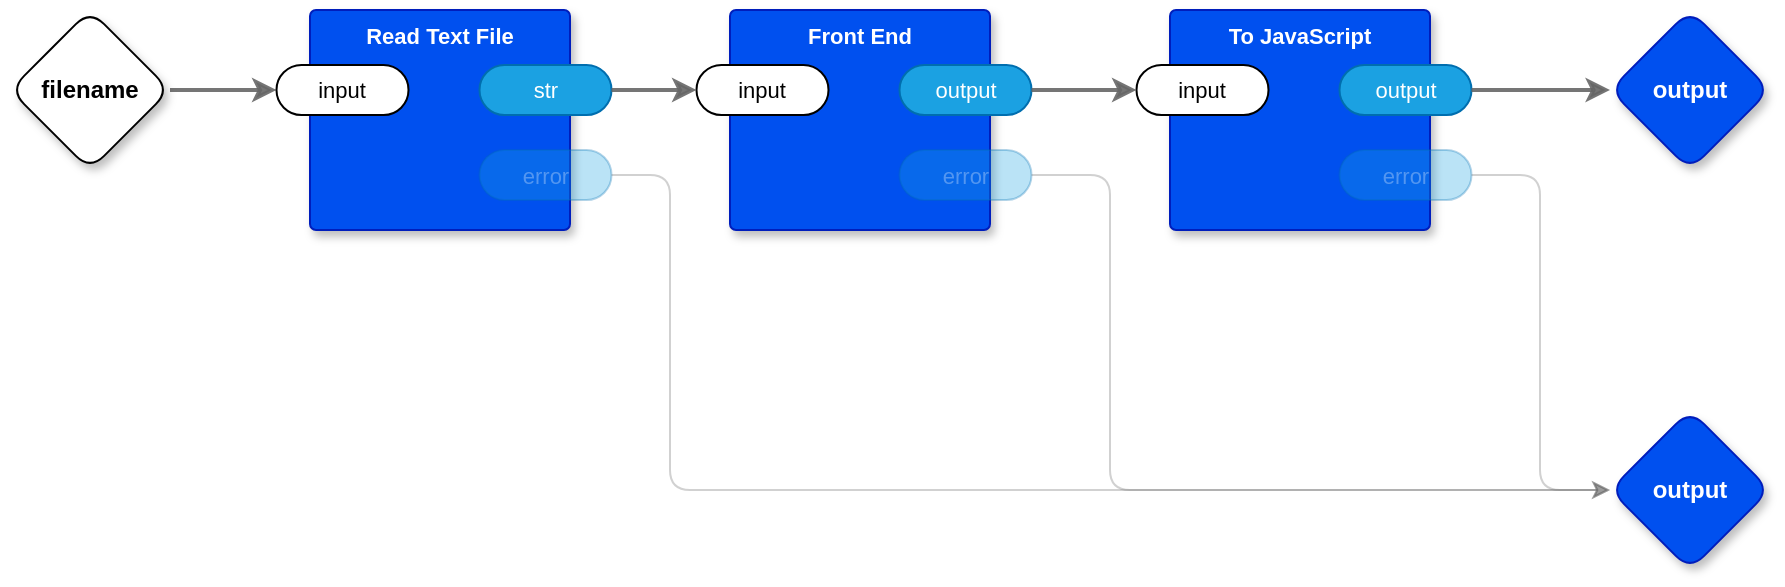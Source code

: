 <mxfile version="21.6.8" type="device" pages="23">
  <diagram id="4kLP1CQ5fGZEGZqcJPXK" name="main">
    <mxGraphModel dx="1045" dy="765" grid="1" gridSize="10" guides="1" tooltips="1" connect="1" arrows="1" fold="1" page="1" pageScale="1" pageWidth="1100" pageHeight="850" math="0" shadow="0">
      <root>
        <mxCell id="0" />
        <mxCell id="1" parent="0" />
        <mxCell id="ktnWLzaqQRTpJe-lmtFL-1" value="Front End" style="rounded=1;whiteSpace=wrap;html=1;sketch=0;container=1;recursiveResize=0;verticalAlign=top;arcSize=6;fontStyle=1;autosize=0;points=[];absoluteArcSize=1;shadow=1;strokeColor=#001DBC;fillColor=#0050ef;fontColor=#ffffff;fontFamily=Helvetica;fontSize=11;" parent="1" vertex="1">
          <mxGeometry x="400" y="200" width="130" height="110" as="geometry">
            <mxRectangle x="-98" y="-1230" width="99" height="26" as="alternateBounds" />
          </mxGeometry>
        </mxCell>
        <mxCell id="ktnWLzaqQRTpJe-lmtFL-2" value="input" style="rounded=1;whiteSpace=wrap;html=1;sketch=0;points=[[0,0.5,0,0,0],[1,0.5,0,0,0]];arcSize=50;fontFamily=Helvetica;fontSize=11;fontColor=default;" parent="ktnWLzaqQRTpJe-lmtFL-1" vertex="1">
          <mxGeometry x="-16.75" y="27.5" width="66" height="25" as="geometry" />
        </mxCell>
        <mxCell id="ktnWLzaqQRTpJe-lmtFL-3" value="output" style="rounded=1;whiteSpace=wrap;html=1;sketch=0;points=[[0,0.5,0,0,0],[1,0.5,0,0,0]];fillColor=#1ba1e2;fontColor=#ffffff;strokeColor=#006EAF;arcSize=50;fontFamily=Helvetica;fontSize=11;" parent="ktnWLzaqQRTpJe-lmtFL-1" vertex="1">
          <mxGeometry x="84.75" y="27.5" width="66" height="25" as="geometry" />
        </mxCell>
        <mxCell id="ktnWLzaqQRTpJe-lmtFL-4" value="error" style="rounded=1;whiteSpace=wrap;html=1;sketch=0;points=[[0,0.5,0,0,0],[1,0.5,0,0,0]];fillColor=#1ba1e2;fontColor=#ffffff;strokeColor=#006EAF;arcSize=50;fontFamily=Helvetica;fontSize=11;textOpacity=30;opacity=30;" parent="ktnWLzaqQRTpJe-lmtFL-1" vertex="1">
          <mxGeometry x="84.75" y="70" width="66" height="25" as="geometry" />
        </mxCell>
        <mxCell id="oI4YVOpOMA967RI5oI5M-6" style="edgeStyle=orthogonalEdgeStyle;shape=connector;rounded=1;jumpStyle=arc;orthogonalLoop=1;jettySize=auto;html=1;exitX=1;exitY=0.5;exitDx=0;exitDy=0;exitPerimeter=0;labelBackgroundColor=default;strokeColor=#666666;strokeWidth=2;fontFamily=Helvetica;fontSize=11;fontColor=default;endArrow=classic;fillColor=#f5f5f5;opacity=90;" edge="1" parent="1" source="ktnWLzaqQRTpJe-lmtFL-10" target="oI4YVOpOMA967RI5oI5M-3">
          <mxGeometry relative="1" as="geometry" />
        </mxCell>
        <mxCell id="ktnWLzaqQRTpJe-lmtFL-10" value="filename" style="rhombus;whiteSpace=wrap;html=1;rounded=1;fontStyle=1;glass=0;sketch=0;fontSize=12;points=[[0,0.5,0,0,0],[0.5,0,0,0,0],[0.5,1,0,0,0],[1,0.5,0,0,0]];shadow=1;fontFamily=Helvetica;fontColor=default;" parent="1" vertex="1">
          <mxGeometry x="40" y="200" width="80" height="80" as="geometry" />
        </mxCell>
        <mxCell id="ktnWLzaqQRTpJe-lmtFL-11" value="output" style="rhombus;whiteSpace=wrap;html=1;rounded=1;fillColor=#0050ef;fontColor=#ffffff;strokeColor=#001DBC;fontStyle=1;glass=0;sketch=0;fontSize=12;points=[[0,0.5,0,0,0],[0.5,0,0,0,0],[0.5,1,0,0,0],[1,0.5,0,0,0]];shadow=1;fontFamily=Helvetica;" parent="1" vertex="1">
          <mxGeometry x="840" y="200" width="80" height="80" as="geometry" />
        </mxCell>
        <mxCell id="ktnWLzaqQRTpJe-lmtFL-14" value="output" style="rhombus;whiteSpace=wrap;html=1;rounded=1;fillColor=#0050ef;fontColor=#ffffff;strokeColor=#001DBC;fontStyle=1;glass=0;sketch=0;fontSize=12;points=[[0,0.5,0,0,0],[0.5,0,0,0,0],[0.5,1,0,0,0],[1,0.5,0,0,0]];shadow=1;fontFamily=Helvetica;" parent="1" vertex="1">
          <mxGeometry x="840" y="400" width="80" height="80" as="geometry" />
        </mxCell>
        <mxCell id="oI4YVOpOMA967RI5oI5M-1" style="edgeStyle=orthogonalEdgeStyle;shape=connector;rounded=1;jumpStyle=arc;orthogonalLoop=1;jettySize=auto;html=1;exitX=1;exitY=0.5;exitDx=0;exitDy=0;exitPerimeter=0;entryX=0;entryY=0.5;entryDx=0;entryDy=0;entryPerimeter=0;labelBackgroundColor=default;strokeColor=#666666;strokeWidth=1;fontFamily=Helvetica;fontSize=11;fontColor=default;endArrow=classic;fillColor=#f5f5f5;opacity=30;" edge="1" parent="1" source="ktnWLzaqQRTpJe-lmtFL-4" target="ktnWLzaqQRTpJe-lmtFL-14">
          <mxGeometry relative="1" as="geometry">
            <Array as="points">
              <mxPoint x="590" y="283" />
              <mxPoint x="590" y="440" />
            </Array>
          </mxGeometry>
        </mxCell>
        <mxCell id="oI4YVOpOMA967RI5oI5M-2" value="Read Text File" style="rounded=1;whiteSpace=wrap;html=1;sketch=0;container=1;recursiveResize=0;verticalAlign=top;arcSize=6;fontStyle=1;autosize=0;points=[];absoluteArcSize=1;shadow=1;strokeColor=#001DBC;fillColor=#0050ef;fontColor=#ffffff;fontFamily=Helvetica;fontSize=11;" vertex="1" parent="1">
          <mxGeometry x="190" y="200" width="130" height="110" as="geometry">
            <mxRectangle x="-98" y="-1230" width="99" height="26" as="alternateBounds" />
          </mxGeometry>
        </mxCell>
        <mxCell id="oI4YVOpOMA967RI5oI5M-3" value="input" style="rounded=1;whiteSpace=wrap;html=1;sketch=0;points=[[0,0.5,0,0,0],[1,0.5,0,0,0]];arcSize=50;fontFamily=Helvetica;fontSize=11;fontColor=default;" vertex="1" parent="oI4YVOpOMA967RI5oI5M-2">
          <mxGeometry x="-16.75" y="27.5" width="66" height="25" as="geometry" />
        </mxCell>
        <mxCell id="oI4YVOpOMA967RI5oI5M-4" value="str" style="rounded=1;whiteSpace=wrap;html=1;sketch=0;points=[[0,0.5,0,0,0],[1,0.5,0,0,0]];fillColor=#1ba1e2;fontColor=#ffffff;strokeColor=#006EAF;arcSize=50;fontFamily=Helvetica;fontSize=11;" vertex="1" parent="oI4YVOpOMA967RI5oI5M-2">
          <mxGeometry x="84.75" y="27.5" width="66" height="25" as="geometry" />
        </mxCell>
        <mxCell id="oI4YVOpOMA967RI5oI5M-5" value="error" style="rounded=1;whiteSpace=wrap;html=1;sketch=0;points=[[0,0.5,0,0,0],[1,0.5,0,0,0]];fillColor=#1ba1e2;fontColor=#ffffff;strokeColor=#006EAF;arcSize=50;fontFamily=Helvetica;fontSize=11;textOpacity=30;opacity=30;" vertex="1" parent="oI4YVOpOMA967RI5oI5M-2">
          <mxGeometry x="84.75" y="70" width="66" height="25" as="geometry" />
        </mxCell>
        <mxCell id="oI4YVOpOMA967RI5oI5M-7" style="edgeStyle=orthogonalEdgeStyle;shape=connector;rounded=1;jumpStyle=arc;orthogonalLoop=1;jettySize=auto;html=1;exitX=1;exitY=0.5;exitDx=0;exitDy=0;exitPerimeter=0;entryX=0;entryY=0.5;entryDx=0;entryDy=0;entryPerimeter=0;labelBackgroundColor=default;strokeColor=#666666;strokeWidth=2;fontFamily=Helvetica;fontSize=11;fontColor=default;endArrow=classic;fillColor=#f5f5f5;opacity=90;" edge="1" parent="1" source="oI4YVOpOMA967RI5oI5M-4" target="ktnWLzaqQRTpJe-lmtFL-2">
          <mxGeometry relative="1" as="geometry" />
        </mxCell>
        <mxCell id="oI4YVOpOMA967RI5oI5M-8" style="edgeStyle=orthogonalEdgeStyle;shape=connector;rounded=1;jumpStyle=arc;orthogonalLoop=1;jettySize=auto;html=1;exitX=1;exitY=0.5;exitDx=0;exitDy=0;exitPerimeter=0;labelBackgroundColor=default;strokeColor=#666666;strokeWidth=1;fontFamily=Helvetica;fontSize=11;fontColor=default;endArrow=classic;fillColor=#f5f5f5;opacity=30;" edge="1" parent="1" source="oI4YVOpOMA967RI5oI5M-5" target="ktnWLzaqQRTpJe-lmtFL-14">
          <mxGeometry relative="1" as="geometry">
            <Array as="points">
              <mxPoint x="370" y="283" />
              <mxPoint x="370" y="440" />
            </Array>
          </mxGeometry>
        </mxCell>
        <mxCell id="1m4zKSC-lY2tc6BXo2_P-1" value="To JavaScript" style="rounded=1;whiteSpace=wrap;html=1;sketch=0;container=1;recursiveResize=0;verticalAlign=top;arcSize=6;fontStyle=1;autosize=0;points=[];absoluteArcSize=1;shadow=1;strokeColor=#001DBC;fillColor=#0050ef;fontColor=#ffffff;fontFamily=Helvetica;fontSize=11;" vertex="1" parent="1">
          <mxGeometry x="620" y="200" width="130" height="110" as="geometry">
            <mxRectangle x="-98" y="-1230" width="99" height="26" as="alternateBounds" />
          </mxGeometry>
        </mxCell>
        <mxCell id="1m4zKSC-lY2tc6BXo2_P-2" value="input" style="rounded=1;whiteSpace=wrap;html=1;sketch=0;points=[[0,0.5,0,0,0],[1,0.5,0,0,0]];arcSize=50;fontFamily=Helvetica;fontSize=11;fontColor=default;" vertex="1" parent="1m4zKSC-lY2tc6BXo2_P-1">
          <mxGeometry x="-16.75" y="27.5" width="66" height="25" as="geometry" />
        </mxCell>
        <mxCell id="1m4zKSC-lY2tc6BXo2_P-3" value="output" style="rounded=1;whiteSpace=wrap;html=1;sketch=0;points=[[0,0.5,0,0,0],[1,0.5,0,0,0]];fillColor=#1ba1e2;fontColor=#ffffff;strokeColor=#006EAF;arcSize=50;fontFamily=Helvetica;fontSize=11;" vertex="1" parent="1m4zKSC-lY2tc6BXo2_P-1">
          <mxGeometry x="84.75" y="27.5" width="66" height="25" as="geometry" />
        </mxCell>
        <mxCell id="1m4zKSC-lY2tc6BXo2_P-4" value="error" style="rounded=1;whiteSpace=wrap;html=1;sketch=0;points=[[0,0.5,0,0,0],[1,0.5,0,0,0]];fillColor=#1ba1e2;fontColor=#ffffff;strokeColor=#006EAF;arcSize=50;fontFamily=Helvetica;fontSize=11;textOpacity=30;opacity=30;" vertex="1" parent="1m4zKSC-lY2tc6BXo2_P-1">
          <mxGeometry x="84.75" y="70" width="66" height="25" as="geometry" />
        </mxCell>
        <mxCell id="1m4zKSC-lY2tc6BXo2_P-5" style="edgeStyle=orthogonalEdgeStyle;shape=connector;rounded=1;jumpStyle=arc;orthogonalLoop=1;jettySize=auto;html=1;exitX=1;exitY=0.5;exitDx=0;exitDy=0;exitPerimeter=0;entryX=0;entryY=0.5;entryDx=0;entryDy=0;entryPerimeter=0;labelBackgroundColor=default;strokeColor=#666666;strokeWidth=2;fontFamily=Helvetica;fontSize=11;fontColor=default;endArrow=classic;fillColor=#f5f5f5;opacity=90;" edge="1" parent="1" source="ktnWLzaqQRTpJe-lmtFL-3" target="1m4zKSC-lY2tc6BXo2_P-2">
          <mxGeometry relative="1" as="geometry" />
        </mxCell>
        <mxCell id="1m4zKSC-lY2tc6BXo2_P-6" style="edgeStyle=orthogonalEdgeStyle;shape=connector;rounded=1;jumpStyle=arc;orthogonalLoop=1;jettySize=auto;html=1;exitX=1;exitY=0.5;exitDx=0;exitDy=0;exitPerimeter=0;entryX=0;entryY=0.5;entryDx=0;entryDy=0;entryPerimeter=0;labelBackgroundColor=default;strokeColor=#666666;strokeWidth=1;fontFamily=Helvetica;fontSize=11;fontColor=default;endArrow=classic;fillColor=#f5f5f5;opacity=30;" edge="1" parent="1" source="1m4zKSC-lY2tc6BXo2_P-4" target="ktnWLzaqQRTpJe-lmtFL-14">
          <mxGeometry relative="1" as="geometry">
            <Array as="points">
              <mxPoint x="805" y="283" />
              <mxPoint x="805" y="440" />
            </Array>
          </mxGeometry>
        </mxCell>
        <mxCell id="1m4zKSC-lY2tc6BXo2_P-7" style="edgeStyle=orthogonalEdgeStyle;shape=connector;rounded=1;jumpStyle=arc;orthogonalLoop=1;jettySize=auto;html=1;exitX=1;exitY=0.5;exitDx=0;exitDy=0;exitPerimeter=0;labelBackgroundColor=default;strokeColor=#666666;strokeWidth=2;fontFamily=Helvetica;fontSize=11;fontColor=default;endArrow=classic;fillColor=#f5f5f5;opacity=90;" edge="1" parent="1" source="1m4zKSC-lY2tc6BXo2_P-3" target="ktnWLzaqQRTpJe-lmtFL-11">
          <mxGeometry relative="1" as="geometry" />
        </mxCell>
      </root>
    </mxGraphModel>
  </diagram>
  <diagram name="Front End" id="kUMBsnL2j4c5Tn1bcCP0">
    <mxGraphModel dx="1045" dy="765" grid="1" gridSize="10" guides="1" tooltips="1" connect="1" arrows="1" fold="1" page="1" pageScale="1" pageWidth="1100" pageHeight="850" math="0" shadow="0">
      <root>
        <mxCell id="mjcJCkPBHNxcI3mcE9Mi-0" />
        <mxCell id="mjcJCkPBHNxcI3mcE9Mi-1" parent="mjcJCkPBHNxcI3mcE9Mi-0" />
        <mxCell id="mjcJCkPBHNxcI3mcE9Mi-2" value="Insert&amp;nbsp;Virtual&amp;nbsp;&lt;br&gt;Commas" style="rounded=1;whiteSpace=wrap;html=1;sketch=0;container=1;recursiveResize=0;verticalAlign=top;arcSize=6;fontStyle=0;autosize=0;points=[];absoluteArcSize=1;shadow=1;strokeColor=#001DBC;fillColor=#0050ef;fontColor=#ffffff;fontFamily=Helvetica;fontSize=11;" vertex="1" parent="mjcJCkPBHNxcI3mcE9Mi-1">
          <mxGeometry x="200" y="120" width="130" height="125" as="geometry">
            <mxRectangle x="-98" y="-1230" width="99" height="26" as="alternateBounds" />
          </mxGeometry>
        </mxCell>
        <mxCell id="mjcJCkPBHNxcI3mcE9Mi-3" value="input" style="rounded=1;whiteSpace=wrap;html=1;sketch=0;points=[[0,0.5,0,0,0],[1,0.5,0,0,0]];arcSize=50;fontFamily=Helvetica;fontSize=11;fontColor=default;" vertex="1" parent="mjcJCkPBHNxcI3mcE9Mi-2">
          <mxGeometry x="-18.75" y="40" width="66" height="25" as="geometry" />
        </mxCell>
        <mxCell id="mjcJCkPBHNxcI3mcE9Mi-4" value="output" style="rounded=1;whiteSpace=wrap;html=1;sketch=0;points=[[0,0.5,0,0,0],[1,0.5,0,0,0]];fillColor=#1ba1e2;fontColor=#ffffff;strokeColor=#006EAF;arcSize=50;fontFamily=Helvetica;fontSize=11;" vertex="1" parent="mjcJCkPBHNxcI3mcE9Mi-2">
          <mxGeometry x="82.75" y="40" width="66" height="25" as="geometry" />
        </mxCell>
        <mxCell id="mjcJCkPBHNxcI3mcE9Mi-5" value="error" style="rounded=1;whiteSpace=wrap;sketch=0;points=[[0,0.5,0,0,0],[1,0.5,0,0,0]];fillColor=#1ba1e2;fontColor=#ffffff;strokeColor=#006EAF;arcSize=50;fontFamily=Helvetica;fontSize=11;opacity=30;textOpacity=30;" vertex="1" parent="mjcJCkPBHNxcI3mcE9Mi-2">
          <mxGeometry x="82.75" y="82.5" width="66" height="25" as="geometry" />
        </mxCell>
        <mxCell id="mjcJCkPBHNxcI3mcE9Mi-6" style="edgeStyle=orthogonalEdgeStyle;shape=connector;rounded=1;orthogonalLoop=1;jettySize=auto;html=1;exitX=1;exitY=0.5;exitDx=0;exitDy=0;exitPerimeter=0;entryX=0;entryY=0.5;entryDx=0;entryDy=0;entryPerimeter=0;labelBackgroundColor=default;strokeColor=default;fontFamily=Helvetica;fontSize=11;fontColor=default;endArrow=classic;strokeWidth=2;" edge="1" parent="mjcJCkPBHNxcI3mcE9Mi-1" source="mjcJCkPBHNxcI3mcE9Mi-7" target="mjcJCkPBHNxcI3mcE9Mi-3">
          <mxGeometry relative="1" as="geometry" />
        </mxCell>
        <mxCell id="mjcJCkPBHNxcI3mcE9Mi-7" value="input" style="rhombus;whiteSpace=wrap;html=1;rounded=1;fontStyle=1;glass=0;sketch=0;fontSize=12;points=[[0,0.5,0,0,0],[0.5,0,0,0,0],[0.5,1,0,0,0],[1,0.5,0,0,0]];shadow=1;fontFamily=Helvetica;fontColor=default;" vertex="1" parent="mjcJCkPBHNxcI3mcE9Mi-1">
          <mxGeometry x="30" y="132.5" width="80" height="80" as="geometry" />
        </mxCell>
        <mxCell id="mjcJCkPBHNxcI3mcE9Mi-8" value="output" style="rhombus;whiteSpace=wrap;html=1;rounded=1;fillColor=#0050ef;fontColor=#ffffff;strokeColor=#001DBC;fontStyle=1;glass=0;sketch=0;fontSize=12;points=[[0,0.5,0,0,0],[0.5,0,0,0,0],[0.5,1,0,0,0],[1,0.5,0,0,0]];shadow=1;fontFamily=Helvetica;" vertex="1" parent="mjcJCkPBHNxcI3mcE9Mi-1">
          <mxGeometry x="1160" y="132.5" width="80" height="80" as="geometry" />
        </mxCell>
        <mxCell id="mjcJCkPBHNxcI3mcE9Mi-9" value="error" style="rhombus;whiteSpace=wrap;html=1;rounded=1;fillColor=#0050ef;fontColor=#ffffff;strokeColor=#001DBC;fontStyle=1;glass=0;sketch=0;fontSize=12;points=[[0,0.5,0,0,0],[0.5,0,0,0,0],[0.5,1,0,0,0],[1,0.5,0,0,0]];shadow=1;fontFamily=Helvetica;" vertex="1" parent="mjcJCkPBHNxcI3mcE9Mi-1">
          <mxGeometry x="1160" y="280" width="80" height="80" as="geometry" />
        </mxCell>
        <mxCell id="mjcJCkPBHNxcI3mcE9Mi-10" style="edgeStyle=orthogonalEdgeStyle;shape=connector;rounded=1;orthogonalLoop=1;jettySize=auto;html=1;exitX=1;exitY=0.5;exitDx=0;exitDy=0;exitPerimeter=0;entryX=0;entryY=0.5;entryDx=0;entryDy=0;entryPerimeter=0;labelBackgroundColor=default;strokeColor=default;fontFamily=Helvetica;fontSize=11;fontColor=default;endArrow=classic;opacity=30;" edge="1" parent="mjcJCkPBHNxcI3mcE9Mi-1" source="mjcJCkPBHNxcI3mcE9Mi-5" target="mjcJCkPBHNxcI3mcE9Mi-9">
          <mxGeometry relative="1" as="geometry">
            <Array as="points">
              <mxPoint x="400" y="215" />
              <mxPoint x="400" y="320" />
            </Array>
          </mxGeometry>
        </mxCell>
        <mxCell id="mjcJCkPBHNxcI3mcE9Mi-11" value="Escape Whitespace" style="rounded=1;whiteSpace=wrap;html=1;sketch=0;container=1;recursiveResize=0;verticalAlign=top;arcSize=6;fontStyle=0;autosize=0;points=[];absoluteArcSize=1;shadow=1;strokeColor=#001DBC;fillColor=#0050ef;fontColor=#ffffff;fontFamily=Helvetica;fontSize=11;" vertex="1" parent="mjcJCkPBHNxcI3mcE9Mi-1">
          <mxGeometry x="440" y="120" width="130" height="125" as="geometry">
            <mxRectangle x="-98" y="-1230" width="99" height="26" as="alternateBounds" />
          </mxGeometry>
        </mxCell>
        <mxCell id="mjcJCkPBHNxcI3mcE9Mi-12" value="input" style="rounded=1;whiteSpace=wrap;html=1;sketch=0;points=[[0,0.5,0,0,0],[1,0.5,0,0,0]];arcSize=50;fontFamily=Helvetica;fontSize=11;fontColor=default;" vertex="1" parent="mjcJCkPBHNxcI3mcE9Mi-11">
          <mxGeometry x="-18.75" y="40" width="66" height="25" as="geometry" />
        </mxCell>
        <mxCell id="mjcJCkPBHNxcI3mcE9Mi-13" value="output" style="rounded=1;whiteSpace=wrap;html=1;sketch=0;points=[[0,0.5,0,0,0],[1,0.5,0,0,0]];fillColor=#1ba1e2;fontColor=#ffffff;strokeColor=#006EAF;arcSize=50;fontFamily=Helvetica;fontSize=11;" vertex="1" parent="mjcJCkPBHNxcI3mcE9Mi-11">
          <mxGeometry x="82.75" y="40" width="66" height="25" as="geometry" />
        </mxCell>
        <mxCell id="mjcJCkPBHNxcI3mcE9Mi-14" value="error" style="rounded=1;whiteSpace=wrap;sketch=0;points=[[0,0.5,0,0,0],[1,0.5,0,0,0]];fillColor=#1ba1e2;fontColor=#ffffff;strokeColor=#006EAF;arcSize=50;fontFamily=Helvetica;fontSize=11;opacity=30;textOpacity=30;" vertex="1" parent="mjcJCkPBHNxcI3mcE9Mi-11">
          <mxGeometry x="82.75" y="82.5" width="66" height="25" as="geometry" />
        </mxCell>
        <mxCell id="mjcJCkPBHNxcI3mcE9Mi-15" style="edgeStyle=orthogonalEdgeStyle;shape=connector;rounded=1;jumpStyle=arc;orthogonalLoop=1;jettySize=auto;html=1;exitX=1;exitY=0.5;exitDx=0;exitDy=0;exitPerimeter=0;entryX=0;entryY=0.5;entryDx=0;entryDy=0;entryPerimeter=0;labelBackgroundColor=default;strokeColor=#666666;strokeWidth=1;fontFamily=Helvetica;fontSize=11;fontColor=default;endArrow=classic;fillColor=#f5f5f5;opacity=30;" edge="1" parent="mjcJCkPBHNxcI3mcE9Mi-1" source="mjcJCkPBHNxcI3mcE9Mi-14" target="mjcJCkPBHNxcI3mcE9Mi-9">
          <mxGeometry relative="1" as="geometry">
            <Array as="points">
              <mxPoint x="650" y="215" />
              <mxPoint x="650" y="320" />
            </Array>
          </mxGeometry>
        </mxCell>
        <mxCell id="mjcJCkPBHNxcI3mcE9Mi-17" style="edgeStyle=orthogonalEdgeStyle;shape=connector;rounded=1;jumpStyle=arc;orthogonalLoop=1;jettySize=auto;html=1;exitX=1;exitY=0.5;exitDx=0;exitDy=0;exitPerimeter=0;entryX=0;entryY=0.5;entryDx=0;entryDy=0;entryPerimeter=0;labelBackgroundColor=default;strokeColor=#666666;strokeWidth=2;fontFamily=Helvetica;fontSize=11;fontColor=default;endArrow=classic;fillColor=#f5f5f5;opacity=90;" edge="1" parent="mjcJCkPBHNxcI3mcE9Mi-1" source="mjcJCkPBHNxcI3mcE9Mi-4" target="mjcJCkPBHNxcI3mcE9Mi-12">
          <mxGeometry relative="1" as="geometry" />
        </mxCell>
        <mxCell id="RwZ8z_lcBmr2-mWqgp0v-0" value="Unquote" style="rounded=1;whiteSpace=wrap;html=1;sketch=0;container=1;recursiveResize=0;verticalAlign=top;arcSize=6;fontStyle=0;autosize=0;points=[];absoluteArcSize=1;shadow=1;strokeColor=#001DBC;fillColor=#0050ef;fontColor=#ffffff;fontFamily=Helvetica;fontSize=11;" vertex="1" parent="mjcJCkPBHNxcI3mcE9Mi-1">
          <mxGeometry x="680" y="120" width="130" height="125" as="geometry">
            <mxRectangle x="-98" y="-1230" width="99" height="26" as="alternateBounds" />
          </mxGeometry>
        </mxCell>
        <mxCell id="RwZ8z_lcBmr2-mWqgp0v-1" value="input" style="rounded=1;whiteSpace=wrap;html=1;sketch=0;points=[[0,0.5,0,0,0],[1,0.5,0,0,0]];arcSize=50;fontFamily=Helvetica;fontSize=11;fontColor=default;" vertex="1" parent="RwZ8z_lcBmr2-mWqgp0v-0">
          <mxGeometry x="-18.75" y="40" width="66" height="25" as="geometry" />
        </mxCell>
        <mxCell id="RwZ8z_lcBmr2-mWqgp0v-2" value="output" style="rounded=1;whiteSpace=wrap;html=1;sketch=0;points=[[0,0.5,0,0,0],[1,0.5,0,0,0]];fillColor=#1ba1e2;fontColor=#ffffff;strokeColor=#006EAF;arcSize=50;fontFamily=Helvetica;fontSize=11;" vertex="1" parent="RwZ8z_lcBmr2-mWqgp0v-0">
          <mxGeometry x="82.75" y="40" width="66" height="25" as="geometry" />
        </mxCell>
        <mxCell id="RwZ8z_lcBmr2-mWqgp0v-3" value="error" style="rounded=1;whiteSpace=wrap;sketch=0;points=[[0,0.5,0,0,0],[1,0.5,0,0,0]];fillColor=#1ba1e2;fontColor=#ffffff;strokeColor=#006EAF;arcSize=50;fontFamily=Helvetica;fontSize=11;opacity=30;textOpacity=30;" vertex="1" parent="RwZ8z_lcBmr2-mWqgp0v-0">
          <mxGeometry x="82.75" y="82.5" width="66" height="25" as="geometry" />
        </mxCell>
        <mxCell id="RwZ8z_lcBmr2-mWqgp0v-4" style="edgeStyle=orthogonalEdgeStyle;shape=connector;rounded=1;jumpStyle=arc;orthogonalLoop=1;jettySize=auto;html=1;exitX=1;exitY=0.5;exitDx=0;exitDy=0;exitPerimeter=0;labelBackgroundColor=default;strokeColor=#666666;strokeWidth=2;fontFamily=Helvetica;fontSize=11;fontColor=default;endArrow=classic;fillColor=#f5f5f5;opacity=90;" edge="1" parent="mjcJCkPBHNxcI3mcE9Mi-1" source="mjcJCkPBHNxcI3mcE9Mi-13" target="RwZ8z_lcBmr2-mWqgp0v-1">
          <mxGeometry relative="1" as="geometry" />
        </mxCell>
        <mxCell id="RwZ8z_lcBmr2-mWqgp0v-6" style="edgeStyle=orthogonalEdgeStyle;shape=connector;rounded=1;jumpStyle=arc;orthogonalLoop=1;jettySize=auto;html=1;exitX=1;exitY=0.5;exitDx=0;exitDy=0;exitPerimeter=0;entryX=0;entryY=0.5;entryDx=0;entryDy=0;entryPerimeter=0;labelBackgroundColor=default;strokeColor=#666666;strokeWidth=1;fontFamily=Helvetica;fontSize=11;fontColor=default;endArrow=classic;fillColor=#f5f5f5;opacity=30;" edge="1" parent="mjcJCkPBHNxcI3mcE9Mi-1" source="RwZ8z_lcBmr2-mWqgp0v-3" target="mjcJCkPBHNxcI3mcE9Mi-9">
          <mxGeometry relative="1" as="geometry">
            <Array as="points">
              <mxPoint x="860" y="215" />
              <mxPoint x="860" y="320" />
            </Array>
          </mxGeometry>
        </mxCell>
        <mxCell id="DlUNWNBflh9-eTRGJBUG-0" value="Constants" style="rounded=1;whiteSpace=wrap;html=1;sketch=0;container=1;recursiveResize=0;verticalAlign=top;arcSize=6;fontStyle=0;autosize=0;points=[];absoluteArcSize=1;shadow=1;strokeColor=#001DBC;fillColor=#0050ef;fontColor=#ffffff;fontFamily=Helvetica;fontSize=11;" vertex="1" parent="mjcJCkPBHNxcI3mcE9Mi-1">
          <mxGeometry x="920" y="120" width="130" height="125" as="geometry">
            <mxRectangle x="-98" y="-1230" width="99" height="26" as="alternateBounds" />
          </mxGeometry>
        </mxCell>
        <mxCell id="DlUNWNBflh9-eTRGJBUG-1" value="input" style="rounded=1;whiteSpace=wrap;html=1;sketch=0;points=[[0,0.5,0,0,0],[1,0.5,0,0,0]];arcSize=50;fontFamily=Helvetica;fontSize=11;fontColor=default;" vertex="1" parent="DlUNWNBflh9-eTRGJBUG-0">
          <mxGeometry x="-18.75" y="40" width="66" height="25" as="geometry" />
        </mxCell>
        <mxCell id="DlUNWNBflh9-eTRGJBUG-2" value="output" style="rounded=1;whiteSpace=wrap;html=1;sketch=0;points=[[0,0.5,0,0,0],[1,0.5,0,0,0]];fillColor=#1ba1e2;fontColor=#ffffff;strokeColor=#006EAF;arcSize=50;fontFamily=Helvetica;fontSize=11;" vertex="1" parent="DlUNWNBflh9-eTRGJBUG-0">
          <mxGeometry x="82.75" y="40" width="66" height="25" as="geometry" />
        </mxCell>
        <mxCell id="DlUNWNBflh9-eTRGJBUG-3" value="error" style="rounded=1;whiteSpace=wrap;sketch=0;points=[[0,0.5,0,0,0],[1,0.5,0,0,0]];fillColor=#1ba1e2;fontColor=#ffffff;strokeColor=#006EAF;arcSize=50;fontFamily=Helvetica;fontSize=11;opacity=30;textOpacity=30;" vertex="1" parent="DlUNWNBflh9-eTRGJBUG-0">
          <mxGeometry x="82.75" y="82.5" width="66" height="25" as="geometry" />
        </mxCell>
        <mxCell id="DlUNWNBflh9-eTRGJBUG-4" style="edgeStyle=orthogonalEdgeStyle;shape=connector;rounded=1;jumpStyle=arc;orthogonalLoop=1;jettySize=auto;html=1;exitX=1;exitY=0.5;exitDx=0;exitDy=0;exitPerimeter=0;entryX=0;entryY=0.5;entryDx=0;entryDy=0;entryPerimeter=0;labelBackgroundColor=default;strokeColor=#666666;strokeWidth=2;fontFamily=Helvetica;fontSize=11;fontColor=default;endArrow=classic;fillColor=#f5f5f5;opacity=90;" edge="1" parent="mjcJCkPBHNxcI3mcE9Mi-1" source="RwZ8z_lcBmr2-mWqgp0v-2" target="DlUNWNBflh9-eTRGJBUG-1">
          <mxGeometry relative="1" as="geometry" />
        </mxCell>
        <mxCell id="DlUNWNBflh9-eTRGJBUG-6" style="edgeStyle=orthogonalEdgeStyle;shape=connector;rounded=1;jumpStyle=arc;orthogonalLoop=1;jettySize=auto;html=1;exitX=1;exitY=0.5;exitDx=0;exitDy=0;exitPerimeter=0;entryX=0;entryY=0.5;entryDx=0;entryDy=0;entryPerimeter=0;labelBackgroundColor=default;strokeColor=#666666;strokeWidth=1;fontFamily=Helvetica;fontSize=11;fontColor=default;endArrow=classic;fillColor=#f5f5f5;opacity=30;" edge="1" parent="mjcJCkPBHNxcI3mcE9Mi-1" source="DlUNWNBflh9-eTRGJBUG-3" target="mjcJCkPBHNxcI3mcE9Mi-9">
          <mxGeometry relative="1" as="geometry" />
        </mxCell>
        <mxCell id="DlUNWNBflh9-eTRGJBUG-7" style="edgeStyle=orthogonalEdgeStyle;shape=connector;rounded=1;jumpStyle=arc;orthogonalLoop=1;jettySize=auto;html=1;exitX=1;exitY=0.5;exitDx=0;exitDy=0;exitPerimeter=0;entryX=0;entryY=0.5;entryDx=0;entryDy=0;entryPerimeter=0;labelBackgroundColor=default;strokeColor=#666666;strokeWidth=2;fontFamily=Helvetica;fontSize=11;fontColor=default;endArrow=classic;fillColor=#f5f5f5;opacity=90;" edge="1" parent="mjcJCkPBHNxcI3mcE9Mi-1" source="DlUNWNBflh9-eTRGJBUG-2" target="mjcJCkPBHNxcI3mcE9Mi-8">
          <mxGeometry relative="1" as="geometry" />
        </mxCell>
      </root>
    </mxGraphModel>
  </diagram>
  <diagram name="To JavaScript" id="xqVRshE2UfTUNZQZEi4r">
    <mxGraphModel dx="1045" dy="765" grid="1" gridSize="10" guides="1" tooltips="1" connect="1" arrows="1" fold="1" page="1" pageScale="1" pageWidth="1100" pageHeight="850" math="0" shadow="0">
      <root>
        <mxCell id="sH9mKZJG80pWWGDJ9fNM-0" />
        <mxCell id="sH9mKZJG80pWWGDJ9fNM-1" parent="sH9mKZJG80pWWGDJ9fNM-0" />
        <mxCell id="sH9mKZJG80pWWGDJ9fNM-2" value="Character Rewrites" style="rounded=1;whiteSpace=wrap;html=1;sketch=0;container=1;recursiveResize=0;verticalAlign=top;arcSize=6;fontStyle=0;autosize=0;points=[];absoluteArcSize=1;shadow=1;strokeColor=#001DBC;fillColor=#0050ef;fontColor=#ffffff;fontFamily=Helvetica;fontSize=11;" vertex="1" parent="sH9mKZJG80pWWGDJ9fNM-1">
          <mxGeometry x="200" y="120" width="130" height="125" as="geometry">
            <mxRectangle x="-98" y="-1230" width="99" height="26" as="alternateBounds" />
          </mxGeometry>
        </mxCell>
        <mxCell id="sH9mKZJG80pWWGDJ9fNM-3" value="input" style="rounded=1;whiteSpace=wrap;html=1;sketch=0;points=[[0,0.5,0,0,0],[1,0.5,0,0,0]];arcSize=50;fontFamily=Helvetica;fontSize=11;fontColor=default;" vertex="1" parent="sH9mKZJG80pWWGDJ9fNM-2">
          <mxGeometry x="-18.75" y="40" width="66" height="25" as="geometry" />
        </mxCell>
        <mxCell id="sH9mKZJG80pWWGDJ9fNM-4" value="output" style="rounded=1;whiteSpace=wrap;html=1;sketch=0;points=[[0,0.5,0,0,0],[1,0.5,0,0,0]];fillColor=#1ba1e2;fontColor=#ffffff;strokeColor=#006EAF;arcSize=50;fontFamily=Helvetica;fontSize=11;" vertex="1" parent="sH9mKZJG80pWWGDJ9fNM-2">
          <mxGeometry x="82.75" y="40" width="66" height="25" as="geometry" />
        </mxCell>
        <mxCell id="sH9mKZJG80pWWGDJ9fNM-5" value="error" style="rounded=1;whiteSpace=wrap;sketch=0;points=[[0,0.5,0,0,0],[1,0.5,0,0,0]];fillColor=#1ba1e2;fontColor=#ffffff;strokeColor=#006EAF;arcSize=50;fontFamily=Helvetica;fontSize=11;opacity=30;textOpacity=30;" vertex="1" parent="sH9mKZJG80pWWGDJ9fNM-2">
          <mxGeometry x="82.75" y="82.5" width="66" height="25" as="geometry" />
        </mxCell>
        <mxCell id="sH9mKZJG80pWWGDJ9fNM-6" style="edgeStyle=orthogonalEdgeStyle;shape=connector;rounded=1;orthogonalLoop=1;jettySize=auto;html=1;exitX=1;exitY=0.5;exitDx=0;exitDy=0;exitPerimeter=0;entryX=0;entryY=0.5;entryDx=0;entryDy=0;entryPerimeter=0;labelBackgroundColor=default;strokeColor=default;fontFamily=Helvetica;fontSize=11;fontColor=default;endArrow=classic;strokeWidth=2;" edge="1" parent="sH9mKZJG80pWWGDJ9fNM-1" source="sH9mKZJG80pWWGDJ9fNM-7" target="sH9mKZJG80pWWGDJ9fNM-3">
          <mxGeometry relative="1" as="geometry" />
        </mxCell>
        <mxCell id="sH9mKZJG80pWWGDJ9fNM-7" value="input" style="rhombus;whiteSpace=wrap;html=1;rounded=1;fontStyle=1;glass=0;sketch=0;fontSize=12;points=[[0,0.5,0,0,0],[0.5,0,0,0,0],[0.5,1,0,0,0],[1,0.5,0,0,0]];shadow=1;fontFamily=Helvetica;fontColor=default;" vertex="1" parent="sH9mKZJG80pWWGDJ9fNM-1">
          <mxGeometry x="30" y="132.5" width="80" height="80" as="geometry" />
        </mxCell>
        <mxCell id="sH9mKZJG80pWWGDJ9fNM-8" value="output" style="rhombus;whiteSpace=wrap;html=1;rounded=1;fillColor=#0050ef;fontColor=#ffffff;strokeColor=#001DBC;fontStyle=1;glass=0;sketch=0;fontSize=12;points=[[0,0.5,0,0,0],[0.5,0,0,0,0],[0.5,1,0,0,0],[1,0.5,0,0,0]];shadow=1;fontFamily=Helvetica;" vertex="1" parent="sH9mKZJG80pWWGDJ9fNM-1">
          <mxGeometry x="960" y="412.5" width="80" height="80" as="geometry" />
        </mxCell>
        <mxCell id="sH9mKZJG80pWWGDJ9fNM-9" value="error" style="rhombus;whiteSpace=wrap;html=1;rounded=1;fillColor=#0050ef;fontColor=#ffffff;strokeColor=#001DBC;fontStyle=1;glass=0;sketch=0;fontSize=12;points=[[0,0.5,0,0,0],[0.5,0,0,0,0],[0.5,1,0,0,0],[1,0.5,0,0,0]];shadow=1;fontFamily=Helvetica;" vertex="1" parent="sH9mKZJG80pWWGDJ9fNM-1">
          <mxGeometry x="960" y="560" width="80" height="80" as="geometry" />
        </mxCell>
        <mxCell id="sH9mKZJG80pWWGDJ9fNM-10" style="edgeStyle=orthogonalEdgeStyle;shape=connector;rounded=1;orthogonalLoop=1;jettySize=auto;html=1;exitX=1;exitY=0.5;exitDx=0;exitDy=0;exitPerimeter=0;entryX=0;entryY=0.5;entryDx=0;entryDy=0;entryPerimeter=0;labelBackgroundColor=default;strokeColor=default;fontFamily=Helvetica;fontSize=11;fontColor=default;endArrow=classic;opacity=30;" edge="1" parent="sH9mKZJG80pWWGDJ9fNM-1" source="sH9mKZJG80pWWGDJ9fNM-5" target="sH9mKZJG80pWWGDJ9fNM-9">
          <mxGeometry relative="1" as="geometry">
            <Array as="points">
              <mxPoint x="400" y="215" />
              <mxPoint x="400" y="320" />
              <mxPoint x="860" y="320" />
              <mxPoint x="860" y="600" />
            </Array>
          </mxGeometry>
        </mxCell>
        <mxCell id="sH9mKZJG80pWWGDJ9fNM-11" value="Symbol Rewrites" style="rounded=1;whiteSpace=wrap;html=1;sketch=0;container=1;recursiveResize=0;verticalAlign=top;arcSize=6;fontStyle=0;autosize=0;points=[];absoluteArcSize=1;shadow=1;strokeColor=#001DBC;fillColor=#0050ef;fontColor=#ffffff;fontFamily=Helvetica;fontSize=11;" vertex="1" parent="sH9mKZJG80pWWGDJ9fNM-1">
          <mxGeometry x="440" y="120" width="130" height="125" as="geometry">
            <mxRectangle x="-98" y="-1230" width="99" height="26" as="alternateBounds" />
          </mxGeometry>
        </mxCell>
        <mxCell id="sH9mKZJG80pWWGDJ9fNM-12" value="input" style="rounded=1;whiteSpace=wrap;html=1;sketch=0;points=[[0,0.5,0,0,0],[1,0.5,0,0,0]];arcSize=50;fontFamily=Helvetica;fontSize=11;fontColor=default;" vertex="1" parent="sH9mKZJG80pWWGDJ9fNM-11">
          <mxGeometry x="-18.75" y="40" width="66" height="25" as="geometry" />
        </mxCell>
        <mxCell id="sH9mKZJG80pWWGDJ9fNM-13" value="output" style="rounded=1;whiteSpace=wrap;html=1;sketch=0;points=[[0,0.5,0,0,0],[1,0.5,0,0,0]];fillColor=#1ba1e2;fontColor=#ffffff;strokeColor=#006EAF;arcSize=50;fontFamily=Helvetica;fontSize=11;" vertex="1" parent="sH9mKZJG80pWWGDJ9fNM-11">
          <mxGeometry x="82.75" y="40" width="66" height="25" as="geometry" />
        </mxCell>
        <mxCell id="sH9mKZJG80pWWGDJ9fNM-14" value="error" style="rounded=1;whiteSpace=wrap;sketch=0;points=[[0,0.5,0,0,0],[1,0.5,0,0,0]];fillColor=#1ba1e2;fontColor=#ffffff;strokeColor=#006EAF;arcSize=50;fontFamily=Helvetica;fontSize=11;opacity=30;textOpacity=30;" vertex="1" parent="sH9mKZJG80pWWGDJ9fNM-11">
          <mxGeometry x="82.75" y="82.5" width="66" height="25" as="geometry" />
        </mxCell>
        <mxCell id="sH9mKZJG80pWWGDJ9fNM-15" style="edgeStyle=orthogonalEdgeStyle;shape=connector;rounded=1;jumpStyle=arc;orthogonalLoop=1;jettySize=auto;html=1;exitX=1;exitY=0.5;exitDx=0;exitDy=0;exitPerimeter=0;entryX=0;entryY=0.5;entryDx=0;entryDy=0;entryPerimeter=0;labelBackgroundColor=default;strokeColor=#666666;strokeWidth=1;fontFamily=Helvetica;fontSize=11;fontColor=default;endArrow=classic;fillColor=#f5f5f5;opacity=30;" edge="1" parent="sH9mKZJG80pWWGDJ9fNM-1" source="sH9mKZJG80pWWGDJ9fNM-14" target="sH9mKZJG80pWWGDJ9fNM-9">
          <mxGeometry relative="1" as="geometry">
            <Array as="points">
              <mxPoint x="650" y="215" />
              <mxPoint x="650" y="320" />
              <mxPoint x="860" y="320" />
              <mxPoint x="860" y="600" />
            </Array>
          </mxGeometry>
        </mxCell>
        <mxCell id="sH9mKZJG80pWWGDJ9fNM-16" style="edgeStyle=orthogonalEdgeStyle;shape=connector;rounded=1;jumpStyle=arc;orthogonalLoop=1;jettySize=auto;html=1;exitX=1;exitY=0.5;exitDx=0;exitDy=0;exitPerimeter=0;entryX=0;entryY=0.5;entryDx=0;entryDy=0;entryPerimeter=0;labelBackgroundColor=default;strokeColor=#666666;strokeWidth=2;fontFamily=Helvetica;fontSize=11;fontColor=default;endArrow=classic;fillColor=#f5f5f5;opacity=90;" edge="1" parent="sH9mKZJG80pWWGDJ9fNM-1" source="sH9mKZJG80pWWGDJ9fNM-4" target="sH9mKZJG80pWWGDJ9fNM-12">
          <mxGeometry relative="1" as="geometry" />
        </mxCell>
        <mxCell id="sH9mKZJG80pWWGDJ9fNM-17" value="Expression Statements" style="rounded=1;whiteSpace=wrap;html=1;sketch=0;container=1;recursiveResize=0;verticalAlign=top;arcSize=6;fontStyle=0;autosize=0;points=[];absoluteArcSize=1;shadow=1;strokeColor=#001DBC;fillColor=#0050ef;fontColor=#ffffff;fontFamily=Helvetica;fontSize=11;" vertex="1" parent="sH9mKZJG80pWWGDJ9fNM-1">
          <mxGeometry x="680" y="120" width="130" height="125" as="geometry">
            <mxRectangle x="-98" y="-1230" width="99" height="26" as="alternateBounds" />
          </mxGeometry>
        </mxCell>
        <mxCell id="sH9mKZJG80pWWGDJ9fNM-18" value="input" style="rounded=1;whiteSpace=wrap;html=1;sketch=0;points=[[0,0.5,0,0,0],[1,0.5,0,0,0]];arcSize=50;fontFamily=Helvetica;fontSize=11;fontColor=default;" vertex="1" parent="sH9mKZJG80pWWGDJ9fNM-17">
          <mxGeometry x="-18.75" y="40" width="66" height="25" as="geometry" />
        </mxCell>
        <mxCell id="sH9mKZJG80pWWGDJ9fNM-19" value="output" style="rounded=1;whiteSpace=wrap;html=1;sketch=0;points=[[0,0.5,0,0,0],[1,0.5,0,0,0]];fillColor=#1ba1e2;fontColor=#ffffff;strokeColor=#006EAF;arcSize=50;fontFamily=Helvetica;fontSize=11;" vertex="1" parent="sH9mKZJG80pWWGDJ9fNM-17">
          <mxGeometry x="82.75" y="40" width="66" height="25" as="geometry" />
        </mxCell>
        <mxCell id="sH9mKZJG80pWWGDJ9fNM-20" value="error" style="rounded=1;whiteSpace=wrap;sketch=0;points=[[0,0.5,0,0,0],[1,0.5,0,0,0]];fillColor=#1ba1e2;fontColor=#ffffff;strokeColor=#006EAF;arcSize=50;fontFamily=Helvetica;fontSize=11;opacity=30;textOpacity=30;" vertex="1" parent="sH9mKZJG80pWWGDJ9fNM-17">
          <mxGeometry x="82.75" y="82.5" width="66" height="25" as="geometry" />
        </mxCell>
        <mxCell id="sH9mKZJG80pWWGDJ9fNM-22" style="edgeStyle=orthogonalEdgeStyle;shape=connector;rounded=1;jumpStyle=arc;orthogonalLoop=1;jettySize=auto;html=1;exitX=1;exitY=0.5;exitDx=0;exitDy=0;exitPerimeter=0;entryX=0;entryY=0.5;entryDx=0;entryDy=0;entryPerimeter=0;labelBackgroundColor=default;strokeColor=#666666;strokeWidth=1;fontFamily=Helvetica;fontSize=11;fontColor=default;endArrow=classic;fillColor=#f5f5f5;opacity=30;" edge="1" parent="sH9mKZJG80pWWGDJ9fNM-1" source="sH9mKZJG80pWWGDJ9fNM-20" target="sH9mKZJG80pWWGDJ9fNM-9">
          <mxGeometry relative="1" as="geometry">
            <Array as="points">
              <mxPoint x="860" y="215" />
              <mxPoint x="860" y="600" />
            </Array>
          </mxGeometry>
        </mxCell>
        <mxCell id="sH9mKZJG80pWWGDJ9fNM-23" value="List Rewrites" style="rounded=1;whiteSpace=wrap;html=1;sketch=0;container=1;recursiveResize=0;verticalAlign=top;arcSize=6;fontStyle=0;autosize=0;points=[];absoluteArcSize=1;shadow=1;strokeColor=#001DBC;fillColor=#0050ef;fontColor=#ffffff;fontFamily=Helvetica;fontSize=11;" vertex="1" parent="sH9mKZJG80pWWGDJ9fNM-1">
          <mxGeometry x="198.75" y="400" width="130" height="125" as="geometry">
            <mxRectangle x="-98" y="-1230" width="99" height="26" as="alternateBounds" />
          </mxGeometry>
        </mxCell>
        <mxCell id="sH9mKZJG80pWWGDJ9fNM-24" value="input" style="rounded=1;whiteSpace=wrap;html=1;sketch=0;points=[[0,0.5,0,0,0],[1,0.5,0,0,0]];arcSize=50;fontFamily=Helvetica;fontSize=11;fontColor=default;" vertex="1" parent="sH9mKZJG80pWWGDJ9fNM-23">
          <mxGeometry x="-18.75" y="40" width="66" height="25" as="geometry" />
        </mxCell>
        <mxCell id="sH9mKZJG80pWWGDJ9fNM-25" value="output" style="rounded=1;whiteSpace=wrap;html=1;sketch=0;points=[[0,0.5,0,0,0],[1,0.5,0,0,0]];fillColor=#1ba1e2;fontColor=#ffffff;strokeColor=#006EAF;arcSize=50;fontFamily=Helvetica;fontSize=11;" vertex="1" parent="sH9mKZJG80pWWGDJ9fNM-23">
          <mxGeometry x="82.75" y="40" width="66" height="25" as="geometry" />
        </mxCell>
        <mxCell id="sH9mKZJG80pWWGDJ9fNM-26" value="error" style="rounded=1;whiteSpace=wrap;sketch=0;points=[[0,0.5,0,0,0],[1,0.5,0,0,0]];fillColor=#1ba1e2;fontColor=#ffffff;strokeColor=#006EAF;arcSize=50;fontFamily=Helvetica;fontSize=11;opacity=30;textOpacity=30;" vertex="1" parent="sH9mKZJG80pWWGDJ9fNM-23">
          <mxGeometry x="82.75" y="82.5" width="66" height="25" as="geometry" />
        </mxCell>
        <mxCell id="FOlrzTo_W0QBecbPh8Qq-0" value="Macros" style="rounded=1;whiteSpace=wrap;html=1;sketch=0;container=1;recursiveResize=0;verticalAlign=top;arcSize=6;fontStyle=0;autosize=0;points=[];absoluteArcSize=1;shadow=1;strokeColor=#001DBC;fillColor=#0050ef;fontColor=#ffffff;fontFamily=Helvetica;fontSize=11;" vertex="1" parent="sH9mKZJG80pWWGDJ9fNM-1">
          <mxGeometry x="438.75" y="400" width="130" height="125" as="geometry">
            <mxRectangle x="-98" y="-1230" width="99" height="26" as="alternateBounds" />
          </mxGeometry>
        </mxCell>
        <mxCell id="FOlrzTo_W0QBecbPh8Qq-1" value="input" style="rounded=1;whiteSpace=wrap;html=1;sketch=0;points=[[0,0.5,0,0,0],[1,0.5,0,0,0]];arcSize=50;fontFamily=Helvetica;fontSize=11;fontColor=default;" vertex="1" parent="FOlrzTo_W0QBecbPh8Qq-0">
          <mxGeometry x="-18.75" y="40" width="66" height="25" as="geometry" />
        </mxCell>
        <mxCell id="FOlrzTo_W0QBecbPh8Qq-2" value="output" style="rounded=1;whiteSpace=wrap;html=1;sketch=0;points=[[0,0.5,0,0,0],[1,0.5,0,0,0]];fillColor=#1ba1e2;fontColor=#ffffff;strokeColor=#006EAF;arcSize=50;fontFamily=Helvetica;fontSize=11;" vertex="1" parent="FOlrzTo_W0QBecbPh8Qq-0">
          <mxGeometry x="82.75" y="40" width="66" height="25" as="geometry" />
        </mxCell>
        <mxCell id="FOlrzTo_W0QBecbPh8Qq-3" value="error" style="rounded=1;whiteSpace=wrap;sketch=0;points=[[0,0.5,0,0,0],[1,0.5,0,0,0]];fillColor=#1ba1e2;fontColor=#ffffff;strokeColor=#006EAF;arcSize=50;fontFamily=Helvetica;fontSize=11;opacity=30;textOpacity=30;" vertex="1" parent="FOlrzTo_W0QBecbPh8Qq-0">
          <mxGeometry x="82.75" y="82.5" width="66" height="25" as="geometry" />
        </mxCell>
        <mxCell id="1W3g8otY3jm_95U2Zyzv-9" value="Cleanup" style="rounded=1;whiteSpace=wrap;html=1;sketch=0;container=1;recursiveResize=0;verticalAlign=top;arcSize=6;fontStyle=0;autosize=0;points=[];absoluteArcSize=1;shadow=1;strokeColor=#001DBC;fillColor=#0050ef;fontColor=#ffffff;fontFamily=Helvetica;fontSize=11;" vertex="1" parent="sH9mKZJG80pWWGDJ9fNM-1">
          <mxGeometry x="670" y="400" width="130" height="125" as="geometry">
            <mxRectangle x="-98" y="-1230" width="99" height="26" as="alternateBounds" />
          </mxGeometry>
        </mxCell>
        <mxCell id="1W3g8otY3jm_95U2Zyzv-10" value="input" style="rounded=1;whiteSpace=wrap;html=1;sketch=0;points=[[0,0.5,0,0,0],[1,0.5,0,0,0]];arcSize=50;fontFamily=Helvetica;fontSize=11;fontColor=default;" vertex="1" parent="1W3g8otY3jm_95U2Zyzv-9">
          <mxGeometry x="-18.75" y="40" width="66" height="25" as="geometry" />
        </mxCell>
        <mxCell id="1W3g8otY3jm_95U2Zyzv-11" value="output" style="rounded=1;whiteSpace=wrap;html=1;sketch=0;points=[[0,0.5,0,0,0],[1,0.5,0,0,0]];fillColor=#1ba1e2;fontColor=#ffffff;strokeColor=#006EAF;arcSize=50;fontFamily=Helvetica;fontSize=11;" vertex="1" parent="1W3g8otY3jm_95U2Zyzv-9">
          <mxGeometry x="82.75" y="40" width="66" height="25" as="geometry" />
        </mxCell>
        <mxCell id="1W3g8otY3jm_95U2Zyzv-12" value="error" style="rounded=1;whiteSpace=wrap;sketch=0;points=[[0,0.5,0,0,0],[1,0.5,0,0,0]];fillColor=#1ba1e2;fontColor=#ffffff;strokeColor=#006EAF;arcSize=50;fontFamily=Helvetica;fontSize=11;opacity=30;textOpacity=30;" vertex="1" parent="1W3g8otY3jm_95U2Zyzv-9">
          <mxGeometry x="82.75" y="82.5" width="66" height="25" as="geometry" />
        </mxCell>
        <mxCell id="1W3g8otY3jm_95U2Zyzv-13" style="edgeStyle=orthogonalEdgeStyle;shape=connector;rounded=1;jumpStyle=arc;orthogonalLoop=1;jettySize=auto;html=1;exitX=1;exitY=0.5;exitDx=0;exitDy=0;exitPerimeter=0;entryX=0;entryY=0.5;entryDx=0;entryDy=0;entryPerimeter=0;labelBackgroundColor=default;strokeColor=#666666;strokeWidth=2;fontFamily=Helvetica;fontSize=11;fontColor=default;endArrow=classic;fillColor=#f5f5f5;opacity=90;" edge="1" parent="sH9mKZJG80pWWGDJ9fNM-1" source="FOlrzTo_W0QBecbPh8Qq-2" target="1W3g8otY3jm_95U2Zyzv-10">
          <mxGeometry relative="1" as="geometry" />
        </mxCell>
        <mxCell id="1W3g8otY3jm_95U2Zyzv-14" style="edgeStyle=orthogonalEdgeStyle;shape=connector;rounded=1;jumpStyle=arc;orthogonalLoop=1;jettySize=auto;html=1;exitX=1;exitY=0.5;exitDx=0;exitDy=0;exitPerimeter=0;labelBackgroundColor=default;strokeColor=#666666;strokeWidth=2;fontFamily=Helvetica;fontSize=11;fontColor=default;endArrow=classic;fillColor=#f5f5f5;opacity=90;" edge="1" parent="sH9mKZJG80pWWGDJ9fNM-1" source="1W3g8otY3jm_95U2Zyzv-11" target="sH9mKZJG80pWWGDJ9fNM-8">
          <mxGeometry relative="1" as="geometry" />
        </mxCell>
        <mxCell id="1W3g8otY3jm_95U2Zyzv-15" style="edgeStyle=orthogonalEdgeStyle;shape=connector;rounded=1;jumpStyle=arc;orthogonalLoop=1;jettySize=auto;html=1;exitX=1;exitY=0.5;exitDx=0;exitDy=0;exitPerimeter=0;entryX=0;entryY=0.5;entryDx=0;entryDy=0;entryPerimeter=0;labelBackgroundColor=default;strokeColor=#666666;strokeWidth=1;fontFamily=Helvetica;fontSize=11;fontColor=default;endArrow=classic;fillColor=#f5f5f5;opacity=30;" edge="1" parent="sH9mKZJG80pWWGDJ9fNM-1" source="1W3g8otY3jm_95U2Zyzv-12" target="sH9mKZJG80pWWGDJ9fNM-9">
          <mxGeometry relative="1" as="geometry">
            <Array as="points">
              <mxPoint x="860" y="495" />
              <mxPoint x="860" y="600" />
            </Array>
          </mxGeometry>
        </mxCell>
        <mxCell id="1W3g8otY3jm_95U2Zyzv-17" style="edgeStyle=orthogonalEdgeStyle;shape=connector;rounded=1;jumpStyle=arc;orthogonalLoop=1;jettySize=auto;html=1;exitX=1;exitY=0.5;exitDx=0;exitDy=0;exitPerimeter=0;entryX=0;entryY=0.5;entryDx=0;entryDy=0;entryPerimeter=0;labelBackgroundColor=default;strokeColor=#666666;strokeWidth=1;fontFamily=Helvetica;fontSize=11;fontColor=default;endArrow=classic;fillColor=#f5f5f5;opacity=30;" edge="1" parent="sH9mKZJG80pWWGDJ9fNM-1" source="FOlrzTo_W0QBecbPh8Qq-3" target="sH9mKZJG80pWWGDJ9fNM-9">
          <mxGeometry relative="1" as="geometry">
            <Array as="points">
              <mxPoint x="640" y="495" />
              <mxPoint x="640" y="600" />
            </Array>
          </mxGeometry>
        </mxCell>
        <mxCell id="1W3g8otY3jm_95U2Zyzv-18" style="edgeStyle=orthogonalEdgeStyle;shape=connector;rounded=1;jumpStyle=arc;orthogonalLoop=1;jettySize=auto;html=1;exitX=1;exitY=0.5;exitDx=0;exitDy=0;exitPerimeter=0;entryX=0;entryY=0.5;entryDx=0;entryDy=0;entryPerimeter=0;labelBackgroundColor=default;strokeColor=#666666;strokeWidth=1;fontFamily=Helvetica;fontSize=11;fontColor=default;endArrow=classic;fillColor=#f5f5f5;opacity=30;" edge="1" parent="sH9mKZJG80pWWGDJ9fNM-1" source="sH9mKZJG80pWWGDJ9fNM-26" target="sH9mKZJG80pWWGDJ9fNM-9">
          <mxGeometry relative="1" as="geometry">
            <Array as="points">
              <mxPoint x="400" y="495" />
              <mxPoint x="400" y="600" />
            </Array>
          </mxGeometry>
        </mxCell>
        <mxCell id="ui4sjsAtALJYNSOE-_tl-0" value="?" style="rounded=1;whiteSpace=wrap;html=1;sketch=0;container=1;recursiveResize=0;verticalAlign=top;arcSize=6;fontStyle=1;autosize=0;points=[];absoluteArcSize=1;shadow=1;strokeColor=#b85450;fillColor=#f8cecc;fontFamily=Helvetica;fontSize=11;" vertex="1" parent="sH9mKZJG80pWWGDJ9fNM-1">
          <mxGeometry x="910" y="40" width="80" height="80" as="geometry">
            <mxRectangle x="-98" y="-1230" width="99" height="26" as="alternateBounds" />
          </mxGeometry>
        </mxCell>
        <mxCell id="ui4sjsAtALJYNSOE-_tl-1" value="input" style="rounded=1;whiteSpace=wrap;html=1;sketch=0;points=[[0,0.5,0,0,0],[1,0.5,0,0,0]];arcSize=50;fontFamily=Helvetica;fontSize=11;fontColor=default;" vertex="1" parent="ui4sjsAtALJYNSOE-_tl-0">
          <mxGeometry x="-16.75" y="27.5" width="66" height="25" as="geometry" />
        </mxCell>
        <mxCell id="ui4sjsAtALJYNSOE-_tl-3" style="edgeStyle=orthogonalEdgeStyle;shape=connector;rounded=1;jumpStyle=arc;orthogonalLoop=1;jettySize=auto;html=1;exitX=1;exitY=0.5;exitDx=0;exitDy=0;exitPerimeter=0;entryX=0;entryY=0.5;entryDx=0;entryDy=0;entryPerimeter=0;labelBackgroundColor=default;strokeColor=#666666;strokeWidth=2;fontFamily=Helvetica;fontSize=11;fontColor=default;endArrow=classic;fillColor=#f5f5f5;opacity=90;" edge="1" parent="sH9mKZJG80pWWGDJ9fNM-1" source="sH9mKZJG80pWWGDJ9fNM-25" target="1W3g8otY3jm_95U2Zyzv-10">
          <mxGeometry relative="1" as="geometry">
            <Array as="points">
              <mxPoint x="360" y="453" />
              <mxPoint x="360" y="370" />
              <mxPoint x="630" y="370" />
              <mxPoint x="630" y="453" />
            </Array>
          </mxGeometry>
        </mxCell>
        <mxCell id="ui4sjsAtALJYNSOE-_tl-6" style="edgeStyle=orthogonalEdgeStyle;shape=connector;rounded=1;jumpStyle=arc;orthogonalLoop=1;jettySize=auto;html=1;exitX=1;exitY=0.5;exitDx=0;exitDy=0;exitPerimeter=0;entryX=0;entryY=0.5;entryDx=0;entryDy=0;entryPerimeter=0;labelBackgroundColor=default;strokeColor=#666666;strokeWidth=2;fontFamily=Helvetica;fontSize=11;fontColor=default;endArrow=classic;fillColor=#f5f5f5;opacity=90;" edge="1" parent="sH9mKZJG80pWWGDJ9fNM-1" source="sH9mKZJG80pWWGDJ9fNM-13" target="sH9mKZJG80pWWGDJ9fNM-24">
          <mxGeometry relative="1" as="geometry" />
        </mxCell>
        <mxCell id="ui4sjsAtALJYNSOE-_tl-7" style="edgeStyle=orthogonalEdgeStyle;shape=connector;rounded=1;jumpStyle=arc;orthogonalLoop=1;jettySize=auto;html=1;exitX=1;exitY=0.5;exitDx=0;exitDy=0;exitPerimeter=0;entryX=0;entryY=0.5;entryDx=0;entryDy=0;entryPerimeter=0;labelBackgroundColor=default;strokeColor=#666666;strokeWidth=2;fontFamily=Helvetica;fontSize=11;fontColor=default;endArrow=classic;fillColor=#f5f5f5;opacity=90;" edge="1" parent="sH9mKZJG80pWWGDJ9fNM-1" source="sH9mKZJG80pWWGDJ9fNM-19" target="ui4sjsAtALJYNSOE-_tl-1">
          <mxGeometry relative="1" as="geometry" />
        </mxCell>
        <mxCell id="ui4sjsAtALJYNSOE-_tl-8" style="edgeStyle=orthogonalEdgeStyle;shape=connector;rounded=1;jumpStyle=arc;orthogonalLoop=1;jettySize=auto;html=1;exitX=1;exitY=0.5;exitDx=0;exitDy=0;exitPerimeter=0;entryX=0;entryY=0.5;entryDx=0;entryDy=0;entryPerimeter=0;labelBackgroundColor=default;strokeColor=#666666;strokeWidth=2;fontFamily=Helvetica;fontSize=11;fontColor=default;endArrow=classic;fillColor=#f5f5f5;opacity=90;" edge="1" parent="sH9mKZJG80pWWGDJ9fNM-1" source="sH9mKZJG80pWWGDJ9fNM-13" target="sH9mKZJG80pWWGDJ9fNM-18">
          <mxGeometry relative="1" as="geometry" />
        </mxCell>
      </root>
    </mxGraphModel>
  </diagram>
  <diagram name="Insert Virtual Commas" id="bQqxzNrh6snujHWrYJ7h">
    <mxGraphModel dx="1045" dy="765" grid="1" gridSize="10" guides="1" tooltips="1" connect="1" arrows="1" fold="1" page="1" pageScale="1" pageWidth="1100" pageHeight="850" math="0" shadow="0">
      <root>
        <mxCell id="0" />
        <mxCell id="1" parent="0" />
        <mxCell id="E-8Fjy82ShpBzeYeJ2BI-3" value="output" style="rhombus;whiteSpace=wrap;html=1;rounded=1;fillColor=#0050ef;fontColor=#ffffff;strokeColor=#001DBC;fontStyle=1;glass=0;sketch=0;fontSize=12;points=[[0,0.5,0,0,0],[0.5,0,0,0,0],[0.5,1,0,0,0],[1,0.5,0,0,0]];shadow=1;" parent="1" vertex="1">
          <mxGeometry x="735" y="342.5" width="80" height="80" as="geometry" />
        </mxCell>
        <mxCell id="E-8Fjy82ShpBzeYeJ2BI-6" value="Transpiler" style="rounded=1;whiteSpace=wrap;html=1;sketch=0;container=1;recursiveResize=0;verticalAlign=top;arcSize=6;fontStyle=1;autosize=0;points=[];absoluteArcSize=1;shadow=1;strokeColor=#001DBC;fillColor=#0050ef;fontColor=#ffffff;" parent="1" vertex="1">
          <mxGeometry x="455" y="240" width="130" height="210" as="geometry">
            <mxRectangle x="-98" y="-1230" width="99" height="26" as="alternateBounds" />
          </mxGeometry>
        </mxCell>
        <mxCell id="E-8Fjy82ShpBzeYeJ2BI-10" value="grammarfn" style="rounded=1;whiteSpace=wrap;html=1;sketch=0;points=[[0,0.5,0,0,0],[1,0.5,0,0,0]];arcSize=50;" parent="E-8Fjy82ShpBzeYeJ2BI-6" vertex="1">
          <mxGeometry x="-20" y="77.5" width="66" height="25" as="geometry" />
        </mxCell>
        <mxCell id="E-8Fjy82ShpBzeYeJ2BI-11" value="semanticsfn" style="rounded=1;whiteSpace=wrap;html=1;sketch=0;points=[[0,0.5,0,0,0],[1,0.5,0,0,0]];arcSize=50;" parent="E-8Fjy82ShpBzeYeJ2BI-6" vertex="1">
          <mxGeometry x="-20" y="110" width="66" height="25" as="geometry" />
        </mxCell>
        <mxCell id="E-8Fjy82ShpBzeYeJ2BI-18" value="grammar name" style="rounded=1;whiteSpace=wrap;html=1;sketch=0;points=[[0,0.5,0,0,0],[1,0.5,0,0,0]];arcSize=50;" parent="E-8Fjy82ShpBzeYeJ2BI-6" vertex="1">
          <mxGeometry x="-20" y="40" width="100" height="25" as="geometry" />
        </mxCell>
        <mxCell id="E-8Fjy82ShpBzeYeJ2BI-20" value="input" style="rounded=1;whiteSpace=wrap;html=1;sketch=0;points=[[0,0.5,0,0,0],[1,0.5,0,0,0]];arcSize=50;" parent="E-8Fjy82ShpBzeYeJ2BI-6" vertex="1">
          <mxGeometry x="-20" y="150" width="66" height="25" as="geometry" />
        </mxCell>
        <mxCell id="E-8Fjy82ShpBzeYeJ2BI-8" value="output" style="rounded=1;whiteSpace=wrap;html=1;sketch=0;points=[[0,0.5,0,0,0],[1,0.5,0,0,0]];fillColor=#1ba1e2;fontColor=#ffffff;strokeColor=#006EAF;arcSize=50;" parent="E-8Fjy82ShpBzeYeJ2BI-6" vertex="1">
          <mxGeometry x="90" y="130" width="66" height="25" as="geometry" />
        </mxCell>
        <mxCell id="E-8Fjy82ShpBzeYeJ2BI-9" value="error" style="rounded=1;whiteSpace=wrap;html=1;sketch=0;points=[[0,0.5,0,0,0],[1,0.5,0,0,0]];fillColor=#1ba1e2;fontColor=#ffffff;strokeColor=#006EAF;arcSize=50;opacity=30;textOpacity=30;" parent="E-8Fjy82ShpBzeYeJ2BI-6" vertex="1">
          <mxGeometry x="90" y="172.5" width="66" height="25" as="geometry" />
        </mxCell>
        <mxCell id="E-8Fjy82ShpBzeYeJ2BI-15" style="edgeStyle=orthogonalEdgeStyle;shape=connector;rounded=1;orthogonalLoop=1;jettySize=auto;html=1;exitX=1;exitY=0.5;exitDx=0;exitDy=0;exitPerimeter=0;entryX=0;entryY=0.5;entryDx=0;entryDy=0;entryPerimeter=0;labelBackgroundColor=default;strokeColor=default;fontFamily=Helvetica;fontSize=11;fontColor=default;endArrow=classic;strokeWidth=2;" parent="1" source="E-8Fjy82ShpBzeYeJ2BI-8" target="E-8Fjy82ShpBzeYeJ2BI-3" edge="1">
          <mxGeometry relative="1" as="geometry" />
        </mxCell>
        <mxCell id="E-8Fjy82ShpBzeYeJ2BI-16" value="error" style="rhombus;whiteSpace=wrap;html=1;rounded=1;fillColor=#0050ef;fontColor=#ffffff;strokeColor=#001DBC;fontStyle=1;glass=0;sketch=0;fontSize=12;points=[[0,0.5,0,0,0],[0.5,0,0,0,0],[0.5,1,0,0,0],[1,0.5,0,0,0]];shadow=1;" parent="1" vertex="1">
          <mxGeometry x="735" y="450" width="80" height="80" as="geometry" />
        </mxCell>
        <mxCell id="E-8Fjy82ShpBzeYeJ2BI-17" style="edgeStyle=orthogonalEdgeStyle;shape=connector;rounded=1;orthogonalLoop=1;jettySize=auto;html=1;exitX=1;exitY=0.5;exitDx=0;exitDy=0;exitPerimeter=0;entryX=0;entryY=0.5;entryDx=0;entryDy=0;entryPerimeter=0;labelBackgroundColor=default;strokeColor=#666666;fontFamily=Helvetica;fontSize=11;fontColor=default;endArrow=classic;strokeWidth=1;fillColor=#f5f5f5;opacity=30;" parent="1" source="E-8Fjy82ShpBzeYeJ2BI-9" target="E-8Fjy82ShpBzeYeJ2BI-16" edge="1">
          <mxGeometry relative="1" as="geometry" />
        </mxCell>
        <mxCell id="E-8Fjy82ShpBzeYeJ2BI-22" style="edgeStyle=orthogonalEdgeStyle;shape=connector;rounded=1;orthogonalLoop=1;jettySize=auto;html=1;exitX=1;exitY=0.5;exitDx=0;exitDy=0;exitPerimeter=0;entryX=0;entryY=0.5;entryDx=0;entryDy=0;entryPerimeter=0;labelBackgroundColor=default;strokeColor=default;fontFamily=Helvetica;fontSize=11;fontColor=default;endArrow=classic;strokeWidth=2;" parent="1" source="E-8Fjy82ShpBzeYeJ2BI-21" target="E-8Fjy82ShpBzeYeJ2BI-20" edge="1">
          <mxGeometry relative="1" as="geometry">
            <Array as="points">
              <mxPoint x="405" y="560" />
              <mxPoint x="405" y="403" />
            </Array>
          </mxGeometry>
        </mxCell>
        <mxCell id="4SGnH1pEs3Wpi4k8Rmys-13" style="edgeStyle=orthogonalEdgeStyle;shape=connector;rounded=1;jumpStyle=arc;orthogonalLoop=1;jettySize=auto;html=1;exitX=1;exitY=0.5;exitDx=0;exitDy=0;exitPerimeter=0;entryX=0;entryY=0.5;entryDx=0;entryDy=0;entryPerimeter=0;labelBackgroundColor=default;strokeColor=#666666;strokeWidth=1;fontFamily=Helvetica;fontSize=11;fontColor=default;endArrow=classic;fillColor=#f5f5f5;opacity=30;" edge="1" parent="1" source="E-8Fjy82ShpBzeYeJ2BI-21" target="4SGnH1pEs3Wpi4k8Rmys-2">
          <mxGeometry relative="1" as="geometry" />
        </mxCell>
        <mxCell id="4SGnH1pEs3Wpi4k8Rmys-14" style="edgeStyle=orthogonalEdgeStyle;shape=connector;rounded=1;jumpStyle=arc;orthogonalLoop=1;jettySize=auto;html=1;exitX=1;exitY=0.5;exitDx=0;exitDy=0;exitPerimeter=0;entryX=0;entryY=0.5;entryDx=0;entryDy=0;entryPerimeter=0;labelBackgroundColor=default;strokeColor=#666666;strokeWidth=1;fontFamily=Helvetica;fontSize=11;fontColor=default;endArrow=classic;fillColor=#f5f5f5;opacity=30;" edge="1" parent="1" source="E-8Fjy82ShpBzeYeJ2BI-21" target="4SGnH1pEs3Wpi4k8Rmys-5">
          <mxGeometry relative="1" as="geometry" />
        </mxCell>
        <mxCell id="4SGnH1pEs3Wpi4k8Rmys-15" style="edgeStyle=orthogonalEdgeStyle;shape=connector;rounded=1;jumpStyle=arc;orthogonalLoop=1;jettySize=auto;html=1;exitX=1;exitY=0.5;exitDx=0;exitDy=0;exitPerimeter=0;entryX=0;entryY=0.5;entryDx=0;entryDy=0;entryPerimeter=0;labelBackgroundColor=default;strokeColor=#666666;strokeWidth=1;fontFamily=Helvetica;fontSize=11;fontColor=default;endArrow=classic;fillColor=#f5f5f5;opacity=30;" edge="1" parent="1" source="E-8Fjy82ShpBzeYeJ2BI-21" target="4SGnH1pEs3Wpi4k8Rmys-8">
          <mxGeometry relative="1" as="geometry" />
        </mxCell>
        <mxCell id="E-8Fjy82ShpBzeYeJ2BI-21" value="input" style="rhombus;whiteSpace=wrap;html=1;rounded=1;fontStyle=1;glass=0;sketch=0;fontSize=12;points=[[0,0.5,0,0,0],[0.5,0,0,0,0],[0.5,1,0,0,0],[1,0.5,0,0,0]];shadow=1;" parent="1" vertex="1">
          <mxGeometry y="520" width="80" height="80" as="geometry" />
        </mxCell>
        <mxCell id="4SGnH1pEs3Wpi4k8Rmys-1" value="&#39;VirtualComma&#39;" style="rounded=1;whiteSpace=wrap;html=1;sketch=0;container=1;recursiveResize=0;verticalAlign=top;arcSize=6;fontStyle=1;autosize=0;points=[];absoluteArcSize=1;shadow=1;strokeColor=#001DBC;fillColor=#0050ef;fontColor=#ffffff;fontFamily=Helvetica;fontSize=11;dashed=1;opacity=30;" vertex="1" parent="1">
          <mxGeometry x="200" y="180" width="130" height="70" as="geometry">
            <mxRectangle x="-98" y="-1230" width="99" height="26" as="alternateBounds" />
          </mxGeometry>
        </mxCell>
        <mxCell id="4SGnH1pEs3Wpi4k8Rmys-2" value="go" style="rounded=1;whiteSpace=wrap;html=1;sketch=0;points=[[0,0.5,0,0,0],[1,0.5,0,0,0]];arcSize=50;fontFamily=Helvetica;fontSize=11;fontColor=default;dashed=1;textOpacity=50;opacity=30;" vertex="1" parent="4SGnH1pEs3Wpi4k8Rmys-1">
          <mxGeometry x="-16.75" y="27.5" width="66" height="25" as="geometry" />
        </mxCell>
        <mxCell id="4SGnH1pEs3Wpi4k8Rmys-3" value="output" style="rounded=1;whiteSpace=wrap;html=1;sketch=0;points=[[0,0.5,0,0,0],[1,0.5,0,0,0]];fillColor=#1ba1e2;fontColor=#ffffff;strokeColor=#006EAF;arcSize=50;fontFamily=Helvetica;fontSize=11;opacity=30;" vertex="1" parent="4SGnH1pEs3Wpi4k8Rmys-1">
          <mxGeometry x="84.75" y="27.5" width="66" height="25" as="geometry" />
        </mxCell>
        <mxCell id="4SGnH1pEs3Wpi4k8Rmys-4" value="&#39;prolog/virtualcomma.ohm&#39;" style="rounded=1;whiteSpace=wrap;html=1;sketch=0;container=1;recursiveResize=0;verticalAlign=top;arcSize=6;fontStyle=1;autosize=0;points=[];absoluteArcSize=1;shadow=1;strokeColor=#001DBC;fillColor=#0050ef;fontColor=#ffffff;fontFamily=Helvetica;fontSize=11;dashed=1;opacity=30;" vertex="1" parent="1">
          <mxGeometry x="200" y="290" width="130" height="70" as="geometry">
            <mxRectangle x="-98" y="-1230" width="99" height="26" as="alternateBounds" />
          </mxGeometry>
        </mxCell>
        <mxCell id="4SGnH1pEs3Wpi4k8Rmys-5" value="go" style="rounded=1;whiteSpace=wrap;html=1;sketch=0;points=[[0,0.5,0,0,0],[1,0.5,0,0,0]];arcSize=50;fontFamily=Helvetica;fontSize=11;fontColor=default;dashed=1;textOpacity=50;opacity=30;" vertex="1" parent="4SGnH1pEs3Wpi4k8Rmys-4">
          <mxGeometry x="-16.75" y="27.5" width="66" height="25" as="geometry" />
        </mxCell>
        <mxCell id="4SGnH1pEs3Wpi4k8Rmys-6" value="output" style="rounded=1;whiteSpace=wrap;html=1;sketch=0;points=[[0,0.5,0,0,0],[1,0.5,0,0,0]];fillColor=#1ba1e2;fontColor=#ffffff;strokeColor=#006EAF;arcSize=50;fontFamily=Helvetica;fontSize=11;opacity=30;" vertex="1" parent="4SGnH1pEs3Wpi4k8Rmys-4">
          <mxGeometry x="84.75" y="27.5" width="66" height="25" as="geometry" />
        </mxCell>
        <mxCell id="4SGnH1pEs3Wpi4k8Rmys-7" value="&#39;prolog/virtualcomma.js&#39;" style="rounded=1;whiteSpace=wrap;html=1;sketch=0;container=1;recursiveResize=0;verticalAlign=top;arcSize=6;fontStyle=1;autosize=0;points=[];absoluteArcSize=1;shadow=1;strokeColor=#001DBC;fillColor=#0050ef;fontColor=#ffffff;fontFamily=Helvetica;fontSize=11;dashed=1;opacity=30;" vertex="1" parent="1">
          <mxGeometry x="200" y="400" width="130" height="70" as="geometry">
            <mxRectangle x="-98" y="-1230" width="99" height="26" as="alternateBounds" />
          </mxGeometry>
        </mxCell>
        <mxCell id="4SGnH1pEs3Wpi4k8Rmys-8" value="go" style="rounded=1;whiteSpace=wrap;html=1;sketch=0;points=[[0,0.5,0,0,0],[1,0.5,0,0,0]];arcSize=50;fontFamily=Helvetica;fontSize=11;fontColor=default;dashed=1;textOpacity=50;opacity=30;" vertex="1" parent="4SGnH1pEs3Wpi4k8Rmys-7">
          <mxGeometry x="-16.75" y="27.5" width="66" height="25" as="geometry" />
        </mxCell>
        <mxCell id="4SGnH1pEs3Wpi4k8Rmys-9" value="output" style="rounded=1;whiteSpace=wrap;html=1;sketch=0;points=[[0,0.5,0,0,0],[1,0.5,0,0,0]];fillColor=#1ba1e2;fontColor=#ffffff;strokeColor=#006EAF;arcSize=50;fontFamily=Helvetica;fontSize=11;opacity=30;" vertex="1" parent="4SGnH1pEs3Wpi4k8Rmys-7">
          <mxGeometry x="84.75" y="27.5" width="66" height="25" as="geometry" />
        </mxCell>
        <mxCell id="4SGnH1pEs3Wpi4k8Rmys-10" style="edgeStyle=orthogonalEdgeStyle;shape=connector;rounded=1;jumpStyle=arc;orthogonalLoop=1;jettySize=auto;html=1;exitX=1;exitY=0.5;exitDx=0;exitDy=0;exitPerimeter=0;entryX=0;entryY=0.5;entryDx=0;entryDy=0;entryPerimeter=0;labelBackgroundColor=default;strokeColor=#666666;fontFamily=Helvetica;fontSize=11;fontColor=default;endArrow=classic;fillColor=#f5f5f5;strokeWidth=2;" edge="1" parent="1" source="4SGnH1pEs3Wpi4k8Rmys-3" target="E-8Fjy82ShpBzeYeJ2BI-18">
          <mxGeometry relative="1" as="geometry">
            <Array as="points">
              <mxPoint x="370" y="220" />
              <mxPoint x="370" y="293" />
            </Array>
          </mxGeometry>
        </mxCell>
        <mxCell id="4SGnH1pEs3Wpi4k8Rmys-11" style="edgeStyle=orthogonalEdgeStyle;shape=connector;rounded=1;jumpStyle=arc;orthogonalLoop=1;jettySize=auto;html=1;exitX=1;exitY=0.5;exitDx=0;exitDy=0;exitPerimeter=0;entryX=0;entryY=0.5;entryDx=0;entryDy=0;entryPerimeter=0;labelBackgroundColor=default;strokeColor=#666666;strokeWidth=2;fontFamily=Helvetica;fontSize=11;fontColor=default;endArrow=classic;fillColor=#f5f5f5;" edge="1" parent="1" source="4SGnH1pEs3Wpi4k8Rmys-6" target="E-8Fjy82ShpBzeYeJ2BI-10">
          <mxGeometry relative="1" as="geometry" />
        </mxCell>
        <mxCell id="4SGnH1pEs3Wpi4k8Rmys-12" style="edgeStyle=orthogonalEdgeStyle;shape=connector;rounded=1;jumpStyle=arc;orthogonalLoop=1;jettySize=auto;html=1;exitX=1;exitY=0.5;exitDx=0;exitDy=0;exitPerimeter=0;entryX=0;entryY=0.5;entryDx=0;entryDy=0;entryPerimeter=0;labelBackgroundColor=default;strokeColor=#666666;strokeWidth=2;fontFamily=Helvetica;fontSize=11;fontColor=default;endArrow=classic;fillColor=#f5f5f5;" edge="1" parent="1" source="4SGnH1pEs3Wpi4k8Rmys-9" target="E-8Fjy82ShpBzeYeJ2BI-11">
          <mxGeometry relative="1" as="geometry">
            <Array as="points">
              <mxPoint x="370" y="440" />
              <mxPoint x="370" y="363" />
            </Array>
          </mxGeometry>
        </mxCell>
      </root>
    </mxGraphModel>
  </diagram>
  <diagram id="wPnfEjJsx6Lufs8FBCYx" name="Escape Whitespace">
    <mxGraphModel dx="1045" dy="1615" grid="1" gridSize="10" guides="1" tooltips="1" connect="1" arrows="1" fold="1" page="1" pageScale="1" pageWidth="1100" pageHeight="850" math="0" shadow="0">
      <root>
        <mxCell id="0" />
        <mxCell id="1" parent="0" />
        <mxCell id="MO5QSmLaWenYLMF9OALx-1" value="&#39;prolog/escapes.rwr&#39;" style="rounded=1;whiteSpace=wrap;html=1;sketch=0;container=1;recursiveResize=0;verticalAlign=top;arcSize=6;fontStyle=1;autosize=0;points=[];absoluteArcSize=1;shadow=1;strokeColor=#001DBC;fillColor=#0050ef;fontColor=#ffffff;fontFamily=Helvetica;fontSize=11;dashed=1;opacity=30;" vertex="1" parent="1">
          <mxGeometry x="200" y="200" width="130" height="70" as="geometry">
            <mxRectangle x="-98" y="-1230" width="99" height="26" as="alternateBounds" />
          </mxGeometry>
        </mxCell>
        <mxCell id="MO5QSmLaWenYLMF9OALx-2" value="go" style="rounded=1;whiteSpace=wrap;html=1;sketch=0;points=[[0,0.5,0,0,0],[1,0.5,0,0,0]];arcSize=50;fontFamily=Helvetica;fontSize=11;fontColor=default;dashed=1;textOpacity=50;opacity=30;" vertex="1" parent="MO5QSmLaWenYLMF9OALx-1">
          <mxGeometry x="-16.75" y="27.5" width="66" height="25" as="geometry" />
        </mxCell>
        <mxCell id="MO5QSmLaWenYLMF9OALx-3" value="output" style="rounded=1;whiteSpace=wrap;html=1;sketch=0;points=[[0,0.5,0,0,0],[1,0.5,0,0,0]];fillColor=#1ba1e2;fontColor=#ffffff;strokeColor=#006EAF;arcSize=50;fontFamily=Helvetica;fontSize=11;opacity=30;" vertex="1" parent="MO5QSmLaWenYLMF9OALx-1">
          <mxGeometry x="84.75" y="27.5" width="66" height="25" as="geometry" />
        </mxCell>
        <mxCell id="MO5QSmLaWenYLMF9OALx-4" value="&#39;prolog/escapes.ohm&#39;" style="rounded=1;whiteSpace=wrap;html=1;sketch=0;container=1;recursiveResize=0;verticalAlign=top;arcSize=6;fontStyle=1;autosize=0;points=[];absoluteArcSize=1;shadow=1;strokeColor=#001DBC;fillColor=#0050ef;fontColor=#ffffff;fontFamily=Helvetica;fontSize=11;dashed=1;opacity=30;" vertex="1" parent="1">
          <mxGeometry x="200" y="90" width="130" height="70" as="geometry">
            <mxRectangle x="-98" y="-1230" width="99" height="26" as="alternateBounds" />
          </mxGeometry>
        </mxCell>
        <mxCell id="MO5QSmLaWenYLMF9OALx-5" value="go" style="rounded=1;whiteSpace=wrap;html=1;sketch=0;points=[[0,0.5,0,0,0],[1,0.5,0,0,0]];arcSize=50;fontFamily=Helvetica;fontSize=11;fontColor=default;dashed=1;textOpacity=50;opacity=30;" vertex="1" parent="MO5QSmLaWenYLMF9OALx-4">
          <mxGeometry x="-16.75" y="27.5" width="66" height="25" as="geometry" />
        </mxCell>
        <mxCell id="MO5QSmLaWenYLMF9OALx-6" value="output" style="rounded=1;whiteSpace=wrap;html=1;sketch=0;points=[[0,0.5,0,0,0],[1,0.5,0,0,0]];fillColor=#1ba1e2;fontColor=#ffffff;strokeColor=#006EAF;arcSize=50;fontFamily=Helvetica;fontSize=11;opacity=30;" vertex="1" parent="MO5QSmLaWenYLMF9OALx-4">
          <mxGeometry x="84.75" y="27.5" width="66" height="25" as="geometry" />
        </mxCell>
        <mxCell id="MO5QSmLaWenYLMF9OALx-15" style="edgeStyle=orthogonalEdgeStyle;shape=connector;rounded=1;jumpStyle=arc;orthogonalLoop=1;jettySize=auto;html=1;exitX=1;exitY=0.5;exitDx=0;exitDy=0;exitPerimeter=0;entryX=0;entryY=0.5;entryDx=0;entryDy=0;entryPerimeter=0;labelBackgroundColor=default;strokeColor=#666666;strokeWidth=2;fontFamily=Helvetica;fontSize=11;fontColor=default;endArrow=classic;fillColor=#f5f5f5;opacity=90;" edge="1" parent="1" source="MO5QSmLaWenYLMF9OALx-7" target="MO5QSmLaWenYLMF9OALx-14">
          <mxGeometry relative="1" as="geometry" />
        </mxCell>
        <mxCell id="MO5QSmLaWenYLMF9OALx-18" style="edgeStyle=orthogonalEdgeStyle;shape=connector;rounded=1;jumpStyle=arc;orthogonalLoop=1;jettySize=auto;html=1;exitX=1;exitY=0.5;exitDx=0;exitDy=0;exitPerimeter=0;entryX=0;entryY=0.5;entryDx=0;entryDy=0;entryPerimeter=0;labelBackgroundColor=default;strokeColor=#666666;strokeWidth=1;fontFamily=Helvetica;fontSize=11;fontColor=default;endArrow=classic;fillColor=#f5f5f5;opacity=30;" edge="1" parent="1" source="MO5QSmLaWenYLMF9OALx-7" target="MO5QSmLaWenYLMF9OALx-2">
          <mxGeometry relative="1" as="geometry" />
        </mxCell>
        <mxCell id="MO5QSmLaWenYLMF9OALx-19" style="edgeStyle=orthogonalEdgeStyle;shape=connector;rounded=1;jumpStyle=arc;orthogonalLoop=1;jettySize=auto;html=1;exitX=1;exitY=0.5;exitDx=0;exitDy=0;exitPerimeter=0;entryX=0;entryY=0.5;entryDx=0;entryDy=0;entryPerimeter=0;labelBackgroundColor=default;strokeColor=#666666;strokeWidth=1;fontFamily=Helvetica;fontSize=11;fontColor=default;endArrow=classic;fillColor=#f5f5f5;opacity=30;" edge="1" parent="1" source="MO5QSmLaWenYLMF9OALx-7" target="MO5QSmLaWenYLMF9OALx-5">
          <mxGeometry relative="1" as="geometry" />
        </mxCell>
        <mxCell id="xLDSQKr-KN4CUEG1Sis8-7" style="edgeStyle=orthogonalEdgeStyle;shape=connector;rounded=1;jumpStyle=arc;orthogonalLoop=1;jettySize=auto;html=1;exitX=1;exitY=0.5;exitDx=0;exitDy=0;exitPerimeter=0;entryX=0;entryY=0.5;entryDx=0;entryDy=0;entryPerimeter=0;labelBackgroundColor=default;strokeColor=#666666;strokeWidth=1;fontFamily=Helvetica;fontSize=11;fontColor=default;endArrow=classic;fillColor=#f5f5f5;opacity=30;" edge="1" parent="1" source="MO5QSmLaWenYLMF9OALx-7" target="xLDSQKr-KN4CUEG1Sis8-2">
          <mxGeometry relative="1" as="geometry" />
        </mxCell>
        <mxCell id="MO5QSmLaWenYLMF9OALx-7" value="input" style="rhombus;whiteSpace=wrap;html=1;rounded=1;fontStyle=1;glass=0;sketch=0;fontSize=12;points=[[0,0.5,0,0,0],[0.5,0,0,0,0],[0.5,1,0,0,0],[1,0.5,0,0,0]];shadow=1;fontFamily=Helvetica;fontColor=default;" vertex="1" parent="1">
          <mxGeometry x="40" y="317.5" width="80" height="80" as="geometry" />
        </mxCell>
        <mxCell id="MO5QSmLaWenYLMF9OALx-8" value="output" style="rhombus;whiteSpace=wrap;html=1;rounded=1;fillColor=#0050ef;fontColor=#ffffff;strokeColor=#001DBC;fontStyle=1;glass=0;sketch=0;fontSize=12;points=[[0,0.5,0,0,0],[0.5,0,0,0,0],[0.5,1,0,0,0],[1,0.5,0,0,0]];shadow=1;fontFamily=Helvetica;" vertex="1" parent="1">
          <mxGeometry x="750" y="220" width="80" height="80" as="geometry" />
        </mxCell>
        <mxCell id="MO5QSmLaWenYLMF9OALx-9" value="Rewriter" style="rounded=1;whiteSpace=wrap;html=1;sketch=0;container=1;recursiveResize=0;verticalAlign=top;arcSize=6;fontStyle=1;autosize=0;points=[];absoluteArcSize=1;shadow=1;strokeColor=#001DBC;fillColor=#0050ef;fontColor=#ffffff;fontFamily=Helvetica;fontSize=11;" vertex="1" parent="1">
          <mxGeometry x="500" y="220" width="130" height="170" as="geometry">
            <mxRectangle x="-98" y="-1230" width="99" height="26" as="alternateBounds" />
          </mxGeometry>
        </mxCell>
        <mxCell id="MO5QSmLaWenYLMF9OALx-10" value="ohmfn" style="rounded=1;whiteSpace=wrap;html=1;sketch=0;points=[[0,0.5,0,0,0],[1,0.5,0,0,0]];arcSize=50;fontFamily=Helvetica;fontSize=11;fontColor=default;fontStyle=0" vertex="1" parent="MO5QSmLaWenYLMF9OALx-9">
          <mxGeometry x="-17" y="57.5" width="66" height="25" as="geometry" />
        </mxCell>
        <mxCell id="MO5QSmLaWenYLMF9OALx-11" value="output" style="rounded=1;whiteSpace=wrap;html=1;sketch=0;points=[[0,0.5,0,0,0],[1,0.5,0,0,0]];fillColor=#1ba1e2;fontColor=#ffffff;strokeColor=#006EAF;arcSize=50;fontFamily=Helvetica;fontSize=11;" vertex="1" parent="MO5QSmLaWenYLMF9OALx-9">
          <mxGeometry x="84.75" y="27.5" width="66" height="25" as="geometry" />
        </mxCell>
        <mxCell id="MO5QSmLaWenYLMF9OALx-12" value="error" style="rounded=1;whiteSpace=wrap;html=1;sketch=0;points=[[0,0.5,0,0,0],[1,0.5,0,0,0]];fillColor=#1ba1e2;fontColor=#ffffff;strokeColor=#006EAF;arcSize=50;fontFamily=Helvetica;fontSize=11;" vertex="1" parent="MO5QSmLaWenYLMF9OALx-9">
          <mxGeometry x="84.75" y="70" width="66" height="25" as="geometry" />
        </mxCell>
        <mxCell id="MO5QSmLaWenYLMF9OALx-13" value="rwrfn" style="rounded=1;whiteSpace=wrap;html=1;sketch=0;points=[[0,0.5,0,0,0],[1,0.5,0,0,0]];arcSize=50;fontFamily=Helvetica;fontSize=11;fontColor=default;" vertex="1" parent="MO5QSmLaWenYLMF9OALx-9">
          <mxGeometry x="-17" y="90" width="66" height="25" as="geometry" />
        </mxCell>
        <mxCell id="MO5QSmLaWenYLMF9OALx-14" value="input" style="rounded=1;whiteSpace=wrap;html=1;sketch=0;points=[[0,0.5,0,0,0],[1,0.5,0,0,0]];arcSize=50;fontFamily=Helvetica;fontSize=11;fontColor=default;" vertex="1" parent="MO5QSmLaWenYLMF9OALx-9">
          <mxGeometry x="-17" y="125" width="66" height="25" as="geometry" />
        </mxCell>
        <mxCell id="xLDSQKr-KN4CUEG1Sis8-5" value="grammar name" style="rounded=1;whiteSpace=wrap;html=1;sketch=0;points=[[0,0.5,0,0,0],[1,0.5,0,0,0]];arcSize=50;fontFamily=Helvetica;fontSize=11;fontColor=default;" vertex="1" parent="MO5QSmLaWenYLMF9OALx-9">
          <mxGeometry x="-16" y="27.5" width="66" height="25" as="geometry" />
        </mxCell>
        <mxCell id="MO5QSmLaWenYLMF9OALx-16" style="edgeStyle=orthogonalEdgeStyle;shape=connector;rounded=1;jumpStyle=arc;orthogonalLoop=1;jettySize=auto;html=1;exitX=1;exitY=0.5;exitDx=0;exitDy=0;exitPerimeter=0;entryX=0;entryY=0.5;entryDx=0;entryDy=0;entryPerimeter=0;labelBackgroundColor=default;strokeColor=#666666;strokeWidth=2;fontFamily=Helvetica;fontSize=11;fontColor=default;endArrow=classic;fillColor=#f5f5f5;opacity=90;" edge="1" parent="1" source="MO5QSmLaWenYLMF9OALx-3" target="MO5QSmLaWenYLMF9OALx-13">
          <mxGeometry relative="1" as="geometry" />
        </mxCell>
        <mxCell id="MO5QSmLaWenYLMF9OALx-17" style="edgeStyle=orthogonalEdgeStyle;shape=connector;rounded=1;jumpStyle=arc;orthogonalLoop=1;jettySize=auto;html=1;exitX=1;exitY=0.5;exitDx=0;exitDy=0;exitPerimeter=0;entryX=0;entryY=0.5;entryDx=0;entryDy=0;entryPerimeter=0;labelBackgroundColor=default;strokeColor=#666666;strokeWidth=2;fontFamily=Helvetica;fontSize=11;fontColor=default;endArrow=classic;fillColor=#f5f5f5;opacity=90;" edge="1" parent="1" source="MO5QSmLaWenYLMF9OALx-6" target="MO5QSmLaWenYLMF9OALx-10">
          <mxGeometry relative="1" as="geometry">
            <Array as="points">
              <mxPoint x="430" y="130" />
              <mxPoint x="430" y="290" />
            </Array>
          </mxGeometry>
        </mxCell>
        <mxCell id="MO5QSmLaWenYLMF9OALx-20" style="edgeStyle=orthogonalEdgeStyle;shape=connector;rounded=1;jumpStyle=arc;orthogonalLoop=1;jettySize=auto;html=1;exitX=1;exitY=0.5;exitDx=0;exitDy=0;exitPerimeter=0;entryX=0;entryY=0.5;entryDx=0;entryDy=0;entryPerimeter=0;labelBackgroundColor=default;strokeColor=#666666;strokeWidth=2;fontFamily=Helvetica;fontSize=11;fontColor=default;endArrow=classic;fillColor=#f5f5f5;opacity=90;" edge="1" parent="1" source="MO5QSmLaWenYLMF9OALx-11" target="MO5QSmLaWenYLMF9OALx-8">
          <mxGeometry relative="1" as="geometry" />
        </mxCell>
        <mxCell id="MO5QSmLaWenYLMF9OALx-21" value="error" style="rhombus;whiteSpace=wrap;html=1;rounded=1;fillColor=#0050ef;fontColor=#ffffff;strokeColor=#001DBC;fontStyle=1;glass=0;sketch=0;fontSize=12;points=[[0,0.5,0,0,0],[0.5,0,0,0,0],[0.5,1,0,0,0],[1,0.5,0,0,0]];shadow=1;fontFamily=Helvetica;" vertex="1" parent="1">
          <mxGeometry x="750" y="360" width="80" height="80" as="geometry" />
        </mxCell>
        <mxCell id="MO5QSmLaWenYLMF9OALx-22" style="edgeStyle=orthogonalEdgeStyle;shape=connector;rounded=1;jumpStyle=arc;orthogonalLoop=1;jettySize=auto;html=1;exitX=1;exitY=0.5;exitDx=0;exitDy=0;exitPerimeter=0;entryX=0;entryY=0.5;entryDx=0;entryDy=0;entryPerimeter=0;labelBackgroundColor=default;strokeColor=#666666;strokeWidth=2;fontFamily=Helvetica;fontSize=11;fontColor=default;endArrow=classic;fillColor=#f5f5f5;opacity=90;" edge="1" parent="1" source="MO5QSmLaWenYLMF9OALx-12" target="MO5QSmLaWenYLMF9OALx-21">
          <mxGeometry relative="1" as="geometry" />
        </mxCell>
        <mxCell id="xLDSQKr-KN4CUEG1Sis8-1" value="&#39;Escapes&#39;" style="rounded=1;whiteSpace=wrap;html=1;sketch=0;container=1;recursiveResize=0;verticalAlign=top;arcSize=6;fontStyle=1;autosize=0;points=[];absoluteArcSize=1;shadow=1;strokeColor=#001DBC;fillColor=#0050ef;fontColor=#ffffff;fontFamily=Helvetica;fontSize=11;dashed=1;opacity=30;" vertex="1" parent="1">
          <mxGeometry x="200" y="-20" width="130" height="70" as="geometry">
            <mxRectangle x="-98" y="-1230" width="99" height="26" as="alternateBounds" />
          </mxGeometry>
        </mxCell>
        <mxCell id="xLDSQKr-KN4CUEG1Sis8-2" value="go" style="rounded=1;whiteSpace=wrap;html=1;sketch=0;points=[[0,0.5,0,0,0],[1,0.5,0,0,0]];arcSize=50;fontFamily=Helvetica;fontSize=11;fontColor=default;dashed=1;textOpacity=50;opacity=30;" vertex="1" parent="xLDSQKr-KN4CUEG1Sis8-1">
          <mxGeometry x="-16.75" y="27.5" width="66" height="25" as="geometry" />
        </mxCell>
        <mxCell id="xLDSQKr-KN4CUEG1Sis8-3" value="output" style="rounded=1;whiteSpace=wrap;html=1;sketch=0;points=[[0,0.5,0,0,0],[1,0.5,0,0,0]];fillColor=#1ba1e2;fontColor=#ffffff;strokeColor=#006EAF;arcSize=50;fontFamily=Helvetica;fontSize=11;opacity=30;" vertex="1" parent="xLDSQKr-KN4CUEG1Sis8-1">
          <mxGeometry x="84.75" y="27.5" width="66" height="25" as="geometry" />
        </mxCell>
        <mxCell id="xLDSQKr-KN4CUEG1Sis8-6" style="edgeStyle=orthogonalEdgeStyle;shape=connector;rounded=1;jumpStyle=arc;orthogonalLoop=1;jettySize=auto;html=1;exitX=1;exitY=0.5;exitDx=0;exitDy=0;exitPerimeter=0;entryX=0;entryY=0.5;entryDx=0;entryDy=0;entryPerimeter=0;labelBackgroundColor=default;strokeColor=#666666;strokeWidth=2;fontFamily=Helvetica;fontSize=11;fontColor=default;endArrow=classic;fillColor=#f5f5f5;opacity=90;" edge="1" parent="1" source="xLDSQKr-KN4CUEG1Sis8-3" target="xLDSQKr-KN4CUEG1Sis8-5">
          <mxGeometry relative="1" as="geometry">
            <Array as="points">
              <mxPoint x="450" y="20" />
              <mxPoint x="450" y="260" />
            </Array>
          </mxGeometry>
        </mxCell>
      </root>
    </mxGraphModel>
  </diagram>
  <diagram name="Unquote" id="yvr_agA8UKQyOkLQHydg">
    <mxGraphModel dx="1045" dy="1615" grid="1" gridSize="10" guides="1" tooltips="1" connect="1" arrows="1" fold="1" page="1" pageScale="1" pageWidth="1100" pageHeight="850" math="0" shadow="0">
      <root>
        <mxCell id="gIVMe5LMmVMbTERWHKpI-0" />
        <mxCell id="gIVMe5LMmVMbTERWHKpI-1" parent="gIVMe5LMmVMbTERWHKpI-0" />
        <mxCell id="gIVMe5LMmVMbTERWHKpI-8" style="edgeStyle=orthogonalEdgeStyle;shape=connector;rounded=1;jumpStyle=arc;orthogonalLoop=1;jettySize=auto;html=1;exitX=1;exitY=0.5;exitDx=0;exitDy=0;exitPerimeter=0;entryX=0;entryY=0.5;entryDx=0;entryDy=0;entryPerimeter=0;labelBackgroundColor=default;strokeColor=#666666;strokeWidth=2;fontFamily=Helvetica;fontSize=11;fontColor=default;endArrow=classic;fillColor=#f5f5f5;opacity=90;" edge="1" parent="gIVMe5LMmVMbTERWHKpI-1" source="gIVMe5LMmVMbTERWHKpI-12" target="gIVMe5LMmVMbTERWHKpI-19">
          <mxGeometry relative="1" as="geometry" />
        </mxCell>
        <mxCell id="gIVMe5LMmVMbTERWHKpI-11" style="edgeStyle=orthogonalEdgeStyle;shape=connector;rounded=1;jumpStyle=arc;orthogonalLoop=1;jettySize=auto;html=1;exitX=1;exitY=0.5;exitDx=0;exitDy=0;exitPerimeter=0;entryX=0;entryY=0.5;entryDx=0;entryDy=0;entryPerimeter=0;labelBackgroundColor=default;strokeColor=#666666;strokeWidth=1;fontFamily=Helvetica;fontSize=11;fontColor=default;endArrow=classic;fillColor=#f5f5f5;opacity=30;" edge="1" parent="gIVMe5LMmVMbTERWHKpI-1" source="gIVMe5LMmVMbTERWHKpI-12" target="gIVMe5LMmVMbTERWHKpI-27">
          <mxGeometry relative="1" as="geometry" />
        </mxCell>
        <mxCell id="-7IfhYTUE4RAZOmEru9--14" style="edgeStyle=orthogonalEdgeStyle;shape=connector;rounded=1;jumpStyle=arc;orthogonalLoop=1;jettySize=auto;html=1;exitX=1;exitY=0.5;exitDx=0;exitDy=0;exitPerimeter=0;entryX=0;entryY=0.5;entryDx=0;entryDy=0;entryPerimeter=0;labelBackgroundColor=default;strokeColor=#666666;strokeWidth=1;fontFamily=Helvetica;fontSize=11;fontColor=default;endArrow=classic;fillColor=#f5f5f5;opacity=30;" edge="1" parent="gIVMe5LMmVMbTERWHKpI-1" source="gIVMe5LMmVMbTERWHKpI-12" target="-7IfhYTUE4RAZOmEru9--13">
          <mxGeometry relative="1" as="geometry" />
        </mxCell>
        <mxCell id="-7IfhYTUE4RAZOmEru9--15" style="edgeStyle=orthogonalEdgeStyle;shape=connector;rounded=1;jumpStyle=arc;orthogonalLoop=1;jettySize=auto;html=1;exitX=1;exitY=0.5;exitDx=0;exitDy=0;exitPerimeter=0;entryX=0;entryY=0.5;entryDx=0;entryDy=0;entryPerimeter=0;labelBackgroundColor=default;strokeColor=#666666;strokeWidth=1;fontFamily=Helvetica;fontSize=11;fontColor=default;endArrow=classic;fillColor=#f5f5f5;opacity=30;" edge="1" parent="gIVMe5LMmVMbTERWHKpI-1" source="gIVMe5LMmVMbTERWHKpI-12" target="-7IfhYTUE4RAZOmEru9--12">
          <mxGeometry relative="1" as="geometry" />
        </mxCell>
        <mxCell id="gIVMe5LMmVMbTERWHKpI-12" value="input" style="rhombus;whiteSpace=wrap;html=1;rounded=1;fontStyle=1;glass=0;sketch=0;fontSize=12;points=[[0,0.5,0,0,0],[0.5,0,0,0,0],[0.5,1,0,0,0],[1,0.5,0,0,0]];shadow=1;fontFamily=Helvetica;fontColor=default;" vertex="1" parent="gIVMe5LMmVMbTERWHKpI-1">
          <mxGeometry x="40" y="317.5" width="80" height="80" as="geometry" />
        </mxCell>
        <mxCell id="gIVMe5LMmVMbTERWHKpI-13" value="output" style="rhombus;whiteSpace=wrap;html=1;rounded=1;fillColor=#0050ef;fontColor=#ffffff;strokeColor=#001DBC;fontStyle=1;glass=0;sketch=0;fontSize=12;points=[[0,0.5,0,0,0],[0.5,0,0,0,0],[0.5,1,0,0,0],[1,0.5,0,0,0]];shadow=1;fontFamily=Helvetica;" vertex="1" parent="gIVMe5LMmVMbTERWHKpI-1">
          <mxGeometry x="997" y="220" width="80" height="80" as="geometry" />
        </mxCell>
        <mxCell id="gIVMe5LMmVMbTERWHKpI-14" value="iRewriter" style="rounded=1;whiteSpace=wrap;html=1;sketch=0;container=1;recursiveResize=0;verticalAlign=top;arcSize=6;fontStyle=1;autosize=0;points=[];absoluteArcSize=1;shadow=1;strokeColor=#001DBC;fillColor=#0050ef;fontColor=#ffffff;fontFamily=Helvetica;fontSize=11;" vertex="1" parent="gIVMe5LMmVMbTERWHKpI-1">
          <mxGeometry x="747" y="220" width="130" height="170" as="geometry">
            <mxRectangle x="-98" y="-1230" width="99" height="26" as="alternateBounds" />
          </mxGeometry>
        </mxCell>
        <mxCell id="gIVMe5LMmVMbTERWHKpI-15" value="ohm" style="rounded=1;whiteSpace=wrap;html=1;sketch=0;points=[[0,0.5,0,0,0],[1,0.5,0,0,0]];arcSize=50;fontFamily=Helvetica;fontSize=11;fontColor=default;fontStyle=0" vertex="1" parent="gIVMe5LMmVMbTERWHKpI-14">
          <mxGeometry x="-17" y="57.5" width="66" height="25" as="geometry" />
        </mxCell>
        <mxCell id="gIVMe5LMmVMbTERWHKpI-16" value="output" style="rounded=1;whiteSpace=wrap;html=1;sketch=0;points=[[0,0.5,0,0,0],[1,0.5,0,0,0]];fillColor=#1ba1e2;fontColor=#ffffff;strokeColor=#006EAF;arcSize=50;fontFamily=Helvetica;fontSize=11;" vertex="1" parent="gIVMe5LMmVMbTERWHKpI-14">
          <mxGeometry x="84.75" y="27.5" width="66" height="25" as="geometry" />
        </mxCell>
        <mxCell id="gIVMe5LMmVMbTERWHKpI-17" value="error" style="rounded=1;whiteSpace=wrap;html=1;sketch=0;points=[[0,0.5,0,0,0],[1,0.5,0,0,0]];fillColor=#1ba1e2;fontColor=#ffffff;strokeColor=#006EAF;arcSize=50;fontFamily=Helvetica;fontSize=11;opacity=30;textOpacity=30;" vertex="1" parent="gIVMe5LMmVMbTERWHKpI-14">
          <mxGeometry x="84.75" y="70" width="66" height="25" as="geometry" />
        </mxCell>
        <mxCell id="gIVMe5LMmVMbTERWHKpI-18" value="rwr" style="rounded=1;whiteSpace=wrap;html=1;sketch=0;points=[[0,0.5,0,0,0],[1,0.5,0,0,0]];arcSize=50;fontFamily=Helvetica;fontSize=11;fontColor=default;" vertex="1" parent="gIVMe5LMmVMbTERWHKpI-14">
          <mxGeometry x="-17" y="90" width="66" height="25" as="geometry" />
        </mxCell>
        <mxCell id="gIVMe5LMmVMbTERWHKpI-19" value="input" style="rounded=1;whiteSpace=wrap;html=1;sketch=0;points=[[0,0.5,0,0,0],[1,0.5,0,0,0]];arcSize=50;fontFamily=Helvetica;fontSize=11;fontColor=default;" vertex="1" parent="gIVMe5LMmVMbTERWHKpI-14">
          <mxGeometry x="-17" y="125" width="66" height="25" as="geometry" />
        </mxCell>
        <mxCell id="gIVMe5LMmVMbTERWHKpI-20" value="grammar name" style="rounded=1;whiteSpace=wrap;html=1;sketch=0;points=[[0,0.5,0,0,0],[1,0.5,0,0,0]];arcSize=50;fontFamily=Helvetica;fontSize=11;fontColor=default;" vertex="1" parent="gIVMe5LMmVMbTERWHKpI-14">
          <mxGeometry x="-16" y="27.5" width="66" height="25" as="geometry" />
        </mxCell>
        <mxCell id="gIVMe5LMmVMbTERWHKpI-23" style="edgeStyle=orthogonalEdgeStyle;shape=connector;rounded=1;jumpStyle=arc;orthogonalLoop=1;jettySize=auto;html=1;exitX=1;exitY=0.5;exitDx=0;exitDy=0;exitPerimeter=0;entryX=0;entryY=0.5;entryDx=0;entryDy=0;entryPerimeter=0;labelBackgroundColor=default;strokeColor=#666666;strokeWidth=2;fontFamily=Helvetica;fontSize=11;fontColor=default;endArrow=classic;fillColor=#f5f5f5;opacity=90;" edge="1" parent="gIVMe5LMmVMbTERWHKpI-1" source="gIVMe5LMmVMbTERWHKpI-16" target="gIVMe5LMmVMbTERWHKpI-13">
          <mxGeometry relative="1" as="geometry" />
        </mxCell>
        <mxCell id="gIVMe5LMmVMbTERWHKpI-24" value="error" style="rhombus;whiteSpace=wrap;html=1;rounded=1;fillColor=#0050ef;fontColor=#ffffff;strokeColor=#001DBC;fontStyle=1;glass=0;sketch=0;fontSize=12;points=[[0,0.5,0,0,0],[0.5,0,0,0,0],[0.5,1,0,0,0],[1,0.5,0,0,0]];shadow=1;fontFamily=Helvetica;" vertex="1" parent="gIVMe5LMmVMbTERWHKpI-1">
          <mxGeometry x="997" y="397.5" width="80" height="80" as="geometry" />
        </mxCell>
        <mxCell id="gIVMe5LMmVMbTERWHKpI-25" style="edgeStyle=orthogonalEdgeStyle;shape=connector;rounded=1;jumpStyle=arc;orthogonalLoop=1;jettySize=auto;html=1;exitX=1;exitY=0.5;exitDx=0;exitDy=0;exitPerimeter=0;entryX=0;entryY=0.5;entryDx=0;entryDy=0;entryPerimeter=0;labelBackgroundColor=default;strokeColor=#666666;strokeWidth=1;fontFamily=Helvetica;fontSize=11;fontColor=default;endArrow=classic;fillColor=#f5f5f5;opacity=30;" edge="1" parent="gIVMe5LMmVMbTERWHKpI-1" source="gIVMe5LMmVMbTERWHKpI-17" target="gIVMe5LMmVMbTERWHKpI-24">
          <mxGeometry relative="1" as="geometry" />
        </mxCell>
        <mxCell id="gIVMe5LMmVMbTERWHKpI-26" value="&#39;Unquote&#39;" style="rounded=1;whiteSpace=wrap;html=1;sketch=0;container=1;recursiveResize=0;verticalAlign=top;arcSize=6;fontStyle=1;autosize=0;points=[];absoluteArcSize=1;shadow=1;strokeColor=#001DBC;fillColor=#0050ef;fontColor=#ffffff;fontFamily=Helvetica;fontSize=11;dashed=1;opacity=30;" vertex="1" parent="gIVMe5LMmVMbTERWHKpI-1">
          <mxGeometry x="200" y="-20" width="130" height="70" as="geometry">
            <mxRectangle x="-98" y="-1230" width="99" height="26" as="alternateBounds" />
          </mxGeometry>
        </mxCell>
        <mxCell id="gIVMe5LMmVMbTERWHKpI-27" value="go" style="rounded=1;whiteSpace=wrap;html=1;sketch=0;points=[[0,0.5,0,0,0],[1,0.5,0,0,0]];arcSize=50;fontFamily=Helvetica;fontSize=11;fontColor=default;dashed=1;textOpacity=50;opacity=30;" vertex="1" parent="gIVMe5LMmVMbTERWHKpI-26">
          <mxGeometry x="-16.75" y="27.5" width="66" height="25" as="geometry" />
        </mxCell>
        <mxCell id="gIVMe5LMmVMbTERWHKpI-28" value="output" style="rounded=1;whiteSpace=wrap;html=1;sketch=0;points=[[0,0.5,0,0,0],[1,0.5,0,0,0]];fillColor=#1ba1e2;fontColor=#ffffff;strokeColor=#006EAF;arcSize=50;fontFamily=Helvetica;fontSize=11;opacity=30;" vertex="1" parent="gIVMe5LMmVMbTERWHKpI-26">
          <mxGeometry x="84.75" y="27.5" width="66" height="25" as="geometry" />
        </mxCell>
        <mxCell id="XDjONbxPVz4u8Pg4r4DQ-1" style="edgeStyle=orthogonalEdgeStyle;shape=connector;rounded=1;jumpStyle=arc;orthogonalLoop=1;jettySize=auto;html=1;exitX=1;exitY=0.5;exitDx=0;exitDy=0;exitPerimeter=0;entryX=0;entryY=0.5;entryDx=0;entryDy=0;entryPerimeter=0;labelBackgroundColor=default;strokeColor=#666666;strokeWidth=2;fontFamily=Helvetica;fontSize=11;fontColor=default;endArrow=classic;fillColor=#f5f5f5;opacity=90;" edge="1" parent="gIVMe5LMmVMbTERWHKpI-1" source="gIVMe5LMmVMbTERWHKpI-28" target="gIVMe5LMmVMbTERWHKpI-20">
          <mxGeometry relative="1" as="geometry">
            <Array as="points">
              <mxPoint x="710" y="20" />
              <mxPoint x="710" y="260" />
            </Array>
          </mxGeometry>
        </mxCell>
        <mxCell id="-7IfhYTUE4RAZOmEru9--0" value="$m4 prolog/unquote.ohm.m4" style="rounded=1;whiteSpace=wrap;html=1;sketch=0;container=1;recursiveResize=0;verticalAlign=top;arcSize=6;fontStyle=1;autosize=0;points=[];absoluteArcSize=1;shadow=1;strokeColor=#001DBC;fillColor=#0050ef;fontColor=#ffffff;fontFamily=Helvetica;fontSize=11;" vertex="1" parent="gIVMe5LMmVMbTERWHKpI-1">
          <mxGeometry x="200" y="90" width="130" height="80" as="geometry">
            <mxRectangle x="-98" y="-1230" width="99" height="26" as="alternateBounds" />
          </mxGeometry>
        </mxCell>
        <mxCell id="-7IfhYTUE4RAZOmEru9--2" value="stdout" style="rounded=1;whiteSpace=wrap;html=1;sketch=0;points=[[0,0.5,0,0,0],[1,0.5,0,0,0]];fillColor=#1ba1e2;fontColor=#ffffff;strokeColor=#006EAF;arcSize=50;fontFamily=Helvetica;fontSize=11;" vertex="1" parent="-7IfhYTUE4RAZOmEru9--0">
          <mxGeometry x="84.75" y="40" width="66" height="25" as="geometry" />
        </mxCell>
        <mxCell id="-7IfhYTUE4RAZOmEru9--12" value="stdin" style="rounded=1;whiteSpace=wrap;html=1;sketch=0;points=[[0,0.5,0,0,0],[1,0.5,0,0,0]];arcSize=50;fontFamily=Helvetica;fontSize=11;fontColor=default;" vertex="1" parent="-7IfhYTUE4RAZOmEru9--0">
          <mxGeometry x="-20" y="40" width="66" height="25" as="geometry" />
        </mxCell>
        <mxCell id="-7IfhYTUE4RAZOmEru9--5" style="edgeStyle=orthogonalEdgeStyle;shape=connector;rounded=1;jumpStyle=arc;orthogonalLoop=1;jettySize=auto;html=1;exitX=1;exitY=0.5;exitDx=0;exitDy=0;exitPerimeter=0;entryX=0;entryY=0.5;entryDx=0;entryDy=0;entryPerimeter=0;labelBackgroundColor=default;strokeColor=#666666;strokeWidth=2;fontFamily=Helvetica;fontSize=11;fontColor=default;endArrow=classic;fillColor=#f5f5f5;opacity=90;" edge="1" parent="gIVMe5LMmVMbTERWHKpI-1" source="-7IfhYTUE4RAZOmEru9--2" target="gIVMe5LMmVMbTERWHKpI-15">
          <mxGeometry relative="1" as="geometry">
            <Array as="points">
              <mxPoint x="670" y="143" />
              <mxPoint x="670" y="290" />
            </Array>
          </mxGeometry>
        </mxCell>
        <mxCell id="-7IfhYTUE4RAZOmEru9--7" value="$m4 prolog/unquote.rwr.m4" style="rounded=1;whiteSpace=wrap;html=1;sketch=0;container=1;recursiveResize=0;verticalAlign=top;arcSize=6;fontStyle=1;autosize=0;points=[];absoluteArcSize=1;shadow=1;strokeColor=#001DBC;fillColor=#0050ef;fontColor=#ffffff;fontFamily=Helvetica;fontSize=11;" vertex="1" parent="gIVMe5LMmVMbTERWHKpI-1">
          <mxGeometry x="200" y="205" width="130" height="85" as="geometry">
            <mxRectangle x="-98" y="-1230" width="99" height="26" as="alternateBounds" />
          </mxGeometry>
        </mxCell>
        <mxCell id="-7IfhYTUE4RAZOmEru9--8" value="stdout" style="rounded=1;whiteSpace=wrap;html=1;sketch=0;points=[[0,0.5,0,0,0],[1,0.5,0,0,0]];fillColor=#1ba1e2;fontColor=#ffffff;strokeColor=#006EAF;arcSize=50;fontFamily=Helvetica;fontSize=11;" vertex="1" parent="-7IfhYTUE4RAZOmEru9--7">
          <mxGeometry x="84.75" y="40" width="66" height="25" as="geometry" />
        </mxCell>
        <mxCell id="-7IfhYTUE4RAZOmEru9--13" value="stdin" style="rounded=1;whiteSpace=wrap;html=1;sketch=0;points=[[0,0.5,0,0,0],[1,0.5,0,0,0]];arcSize=50;fontFamily=Helvetica;fontSize=11;fontColor=default;" vertex="1" parent="-7IfhYTUE4RAZOmEru9--7">
          <mxGeometry x="-16.75" y="40" width="66" height="25" as="geometry" />
        </mxCell>
        <mxCell id="-7IfhYTUE4RAZOmEru9--10" style="edgeStyle=orthogonalEdgeStyle;shape=connector;rounded=1;jumpStyle=arc;orthogonalLoop=1;jettySize=auto;html=1;exitX=1;exitY=0.5;exitDx=0;exitDy=0;exitPerimeter=0;entryX=0;entryY=0.5;entryDx=0;entryDy=0;entryPerimeter=0;labelBackgroundColor=default;strokeColor=#666666;strokeWidth=2;fontFamily=Helvetica;fontSize=11;fontColor=default;endArrow=classic;fillColor=#f5f5f5;opacity=90;" edge="1" parent="gIVMe5LMmVMbTERWHKpI-1" source="-7IfhYTUE4RAZOmEru9--8" target="gIVMe5LMmVMbTERWHKpI-18">
          <mxGeometry relative="1" as="geometry">
            <Array as="points">
              <mxPoint x="630" y="258" />
              <mxPoint x="630" y="323" />
            </Array>
          </mxGeometry>
        </mxCell>
      </root>
    </mxGraphModel>
  </diagram>
  <diagram name="Constants" id="tjv5zSV5oHpiBeExpwRb">
    <mxGraphModel dx="1045" dy="1615" grid="1" gridSize="10" guides="1" tooltips="1" connect="1" arrows="1" fold="1" page="1" pageScale="1" pageWidth="1100" pageHeight="850" math="0" shadow="0">
      <root>
        <mxCell id="nPtsrxipyR6GHgeizbFK-0" />
        <mxCell id="nPtsrxipyR6GHgeizbFK-1" parent="nPtsrxipyR6GHgeizbFK-0" />
        <mxCell id="nPtsrxipyR6GHgeizbFK-2" style="edgeStyle=orthogonalEdgeStyle;shape=connector;rounded=1;jumpStyle=arc;orthogonalLoop=1;jettySize=auto;html=1;exitX=1;exitY=0.5;exitDx=0;exitDy=0;exitPerimeter=0;entryX=0;entryY=0.5;entryDx=0;entryDy=0;entryPerimeter=0;labelBackgroundColor=default;strokeColor=#666666;strokeWidth=2;fontFamily=Helvetica;fontSize=11;fontColor=default;endArrow=classic;fillColor=#f5f5f5;opacity=90;" edge="1" parent="nPtsrxipyR6GHgeizbFK-1" source="nPtsrxipyR6GHgeizbFK-6" target="nPtsrxipyR6GHgeizbFK-13">
          <mxGeometry relative="1" as="geometry" />
        </mxCell>
        <mxCell id="nPtsrxipyR6GHgeizbFK-3" style="edgeStyle=orthogonalEdgeStyle;shape=connector;rounded=1;jumpStyle=arc;orthogonalLoop=1;jettySize=auto;html=1;exitX=1;exitY=0.5;exitDx=0;exitDy=0;exitPerimeter=0;entryX=0;entryY=0.5;entryDx=0;entryDy=0;entryPerimeter=0;labelBackgroundColor=default;strokeColor=#666666;strokeWidth=1;fontFamily=Helvetica;fontSize=11;fontColor=default;endArrow=classic;fillColor=#f5f5f5;opacity=30;" edge="1" parent="nPtsrxipyR6GHgeizbFK-1" source="nPtsrxipyR6GHgeizbFK-6" target="nPtsrxipyR6GHgeizbFK-19">
          <mxGeometry relative="1" as="geometry" />
        </mxCell>
        <mxCell id="nPtsrxipyR6GHgeizbFK-4" style="edgeStyle=orthogonalEdgeStyle;shape=connector;rounded=1;jumpStyle=arc;orthogonalLoop=1;jettySize=auto;html=1;exitX=1;exitY=0.5;exitDx=0;exitDy=0;exitPerimeter=0;entryX=0;entryY=0.5;entryDx=0;entryDy=0;entryPerimeter=0;labelBackgroundColor=default;strokeColor=#666666;strokeWidth=1;fontFamily=Helvetica;fontSize=11;fontColor=default;endArrow=classic;fillColor=#f5f5f5;opacity=30;" edge="1" parent="nPtsrxipyR6GHgeizbFK-1" source="nPtsrxipyR6GHgeizbFK-6" target="nPtsrxipyR6GHgeizbFK-28">
          <mxGeometry relative="1" as="geometry" />
        </mxCell>
        <mxCell id="nPtsrxipyR6GHgeizbFK-5" style="edgeStyle=orthogonalEdgeStyle;shape=connector;rounded=1;jumpStyle=arc;orthogonalLoop=1;jettySize=auto;html=1;exitX=1;exitY=0.5;exitDx=0;exitDy=0;exitPerimeter=0;entryX=0;entryY=0.5;entryDx=0;entryDy=0;entryPerimeter=0;labelBackgroundColor=default;strokeColor=#666666;strokeWidth=1;fontFamily=Helvetica;fontSize=11;fontColor=default;endArrow=classic;fillColor=#f5f5f5;opacity=30;" edge="1" parent="nPtsrxipyR6GHgeizbFK-1" source="nPtsrxipyR6GHgeizbFK-6" target="nPtsrxipyR6GHgeizbFK-24">
          <mxGeometry relative="1" as="geometry" />
        </mxCell>
        <mxCell id="nPtsrxipyR6GHgeizbFK-6" value="input" style="rhombus;whiteSpace=wrap;html=1;rounded=1;fontStyle=1;glass=0;sketch=0;fontSize=12;points=[[0,0.5,0,0,0],[0.5,0,0,0,0],[0.5,1,0,0,0],[1,0.5,0,0,0]];shadow=1;fontFamily=Helvetica;fontColor=default;" vertex="1" parent="nPtsrxipyR6GHgeizbFK-1">
          <mxGeometry x="40" y="317.5" width="80" height="80" as="geometry" />
        </mxCell>
        <mxCell id="nPtsrxipyR6GHgeizbFK-7" value="output" style="rhombus;whiteSpace=wrap;html=1;rounded=1;fillColor=#0050ef;fontColor=#ffffff;strokeColor=#001DBC;fontStyle=1;glass=0;sketch=0;fontSize=12;points=[[0,0.5,0,0,0],[0.5,0,0,0,0],[0.5,1,0,0,0],[1,0.5,0,0,0]];shadow=1;fontFamily=Helvetica;" vertex="1" parent="nPtsrxipyR6GHgeizbFK-1">
          <mxGeometry x="997" y="220" width="80" height="80" as="geometry" />
        </mxCell>
        <mxCell id="nPtsrxipyR6GHgeizbFK-8" value="iRewriter" style="rounded=1;whiteSpace=wrap;html=1;sketch=0;container=1;recursiveResize=0;verticalAlign=top;arcSize=6;fontStyle=1;autosize=0;points=[];absoluteArcSize=1;shadow=1;strokeColor=#001DBC;fillColor=#0050ef;fontColor=#ffffff;fontFamily=Helvetica;fontSize=11;" vertex="1" parent="nPtsrxipyR6GHgeizbFK-1">
          <mxGeometry x="747" y="220" width="130" height="170" as="geometry">
            <mxRectangle x="-98" y="-1230" width="99" height="26" as="alternateBounds" />
          </mxGeometry>
        </mxCell>
        <mxCell id="nPtsrxipyR6GHgeizbFK-9" value="ohm" style="rounded=1;whiteSpace=wrap;html=1;sketch=0;points=[[0,0.5,0,0,0],[1,0.5,0,0,0]];arcSize=50;fontFamily=Helvetica;fontSize=11;fontColor=default;fontStyle=0" vertex="1" parent="nPtsrxipyR6GHgeizbFK-8">
          <mxGeometry x="-17" y="57.5" width="66" height="25" as="geometry" />
        </mxCell>
        <mxCell id="nPtsrxipyR6GHgeizbFK-10" value="output" style="rounded=1;whiteSpace=wrap;html=1;sketch=0;points=[[0,0.5,0,0,0],[1,0.5,0,0,0]];fillColor=#1ba1e2;fontColor=#ffffff;strokeColor=#006EAF;arcSize=50;fontFamily=Helvetica;fontSize=11;" vertex="1" parent="nPtsrxipyR6GHgeizbFK-8">
          <mxGeometry x="84.75" y="27.5" width="66" height="25" as="geometry" />
        </mxCell>
        <mxCell id="nPtsrxipyR6GHgeizbFK-11" value="error" style="rounded=1;whiteSpace=wrap;html=1;sketch=0;points=[[0,0.5,0,0,0],[1,0.5,0,0,0]];fillColor=#1ba1e2;fontColor=#ffffff;strokeColor=#006EAF;arcSize=50;fontFamily=Helvetica;fontSize=11;opacity=30;textOpacity=30;" vertex="1" parent="nPtsrxipyR6GHgeizbFK-8">
          <mxGeometry x="84.75" y="70" width="66" height="25" as="geometry" />
        </mxCell>
        <mxCell id="nPtsrxipyR6GHgeizbFK-12" value="rwr" style="rounded=1;whiteSpace=wrap;html=1;sketch=0;points=[[0,0.5,0,0,0],[1,0.5,0,0,0]];arcSize=50;fontFamily=Helvetica;fontSize=11;fontColor=default;" vertex="1" parent="nPtsrxipyR6GHgeizbFK-8">
          <mxGeometry x="-17" y="90" width="66" height="25" as="geometry" />
        </mxCell>
        <mxCell id="nPtsrxipyR6GHgeizbFK-13" value="input" style="rounded=1;whiteSpace=wrap;html=1;sketch=0;points=[[0,0.5,0,0,0],[1,0.5,0,0,0]];arcSize=50;fontFamily=Helvetica;fontSize=11;fontColor=default;" vertex="1" parent="nPtsrxipyR6GHgeizbFK-8">
          <mxGeometry x="-17" y="125" width="66" height="25" as="geometry" />
        </mxCell>
        <mxCell id="nPtsrxipyR6GHgeizbFK-14" value="grammar name" style="rounded=1;whiteSpace=wrap;html=1;sketch=0;points=[[0,0.5,0,0,0],[1,0.5,0,0,0]];arcSize=50;fontFamily=Helvetica;fontSize=11;fontColor=default;" vertex="1" parent="nPtsrxipyR6GHgeizbFK-8">
          <mxGeometry x="-16" y="27.5" width="66" height="25" as="geometry" />
        </mxCell>
        <mxCell id="nPtsrxipyR6GHgeizbFK-15" style="edgeStyle=orthogonalEdgeStyle;shape=connector;rounded=1;jumpStyle=arc;orthogonalLoop=1;jettySize=auto;html=1;exitX=1;exitY=0.5;exitDx=0;exitDy=0;exitPerimeter=0;entryX=0;entryY=0.5;entryDx=0;entryDy=0;entryPerimeter=0;labelBackgroundColor=default;strokeColor=#666666;strokeWidth=2;fontFamily=Helvetica;fontSize=11;fontColor=default;endArrow=classic;fillColor=#f5f5f5;opacity=90;" edge="1" parent="nPtsrxipyR6GHgeizbFK-1" source="nPtsrxipyR6GHgeizbFK-10" target="nPtsrxipyR6GHgeizbFK-7">
          <mxGeometry relative="1" as="geometry" />
        </mxCell>
        <mxCell id="nPtsrxipyR6GHgeizbFK-16" value="error" style="rhombus;whiteSpace=wrap;html=1;rounded=1;fillColor=#0050ef;fontColor=#ffffff;strokeColor=#001DBC;fontStyle=1;glass=0;sketch=0;fontSize=12;points=[[0,0.5,0,0,0],[0.5,0,0,0,0],[0.5,1,0,0,0],[1,0.5,0,0,0]];shadow=1;fontFamily=Helvetica;" vertex="1" parent="nPtsrxipyR6GHgeizbFK-1">
          <mxGeometry x="997" y="397.5" width="80" height="80" as="geometry" />
        </mxCell>
        <mxCell id="nPtsrxipyR6GHgeizbFK-17" style="edgeStyle=orthogonalEdgeStyle;shape=connector;rounded=1;jumpStyle=arc;orthogonalLoop=1;jettySize=auto;html=1;exitX=1;exitY=0.5;exitDx=0;exitDy=0;exitPerimeter=0;entryX=0;entryY=0.5;entryDx=0;entryDy=0;entryPerimeter=0;labelBackgroundColor=default;strokeColor=#666666;strokeWidth=1;fontFamily=Helvetica;fontSize=11;fontColor=default;endArrow=classic;fillColor=#f5f5f5;opacity=30;" edge="1" parent="nPtsrxipyR6GHgeizbFK-1" source="nPtsrxipyR6GHgeizbFK-11" target="nPtsrxipyR6GHgeizbFK-16">
          <mxGeometry relative="1" as="geometry" />
        </mxCell>
        <mxCell id="nPtsrxipyR6GHgeizbFK-18" value="&#39;Constants&#39;" style="rounded=1;whiteSpace=wrap;html=1;sketch=0;container=1;recursiveResize=0;verticalAlign=top;arcSize=6;fontStyle=1;autosize=0;points=[];absoluteArcSize=1;shadow=1;strokeColor=#001DBC;fillColor=#0050ef;fontColor=#ffffff;fontFamily=Helvetica;fontSize=11;dashed=1;opacity=30;" vertex="1" parent="nPtsrxipyR6GHgeizbFK-1">
          <mxGeometry x="200" y="-20" width="130" height="70" as="geometry">
            <mxRectangle x="-98" y="-1230" width="99" height="26" as="alternateBounds" />
          </mxGeometry>
        </mxCell>
        <mxCell id="nPtsrxipyR6GHgeizbFK-19" value="go" style="rounded=1;whiteSpace=wrap;html=1;sketch=0;points=[[0,0.5,0,0,0],[1,0.5,0,0,0]];arcSize=50;fontFamily=Helvetica;fontSize=11;fontColor=default;dashed=1;textOpacity=50;opacity=30;" vertex="1" parent="nPtsrxipyR6GHgeizbFK-18">
          <mxGeometry x="-16.75" y="27.5" width="66" height="25" as="geometry" />
        </mxCell>
        <mxCell id="nPtsrxipyR6GHgeizbFK-20" value="output" style="rounded=1;whiteSpace=wrap;html=1;sketch=0;points=[[0,0.5,0,0,0],[1,0.5,0,0,0]];fillColor=#1ba1e2;fontColor=#ffffff;strokeColor=#006EAF;arcSize=50;fontFamily=Helvetica;fontSize=11;opacity=30;" vertex="1" parent="nPtsrxipyR6GHgeizbFK-18">
          <mxGeometry x="84.75" y="27.5" width="66" height="25" as="geometry" />
        </mxCell>
        <mxCell id="nPtsrxipyR6GHgeizbFK-21" style="edgeStyle=orthogonalEdgeStyle;shape=connector;rounded=1;jumpStyle=arc;orthogonalLoop=1;jettySize=auto;html=1;exitX=1;exitY=0.5;exitDx=0;exitDy=0;exitPerimeter=0;entryX=0;entryY=0.5;entryDx=0;entryDy=0;entryPerimeter=0;labelBackgroundColor=default;strokeColor=#666666;strokeWidth=2;fontFamily=Helvetica;fontSize=11;fontColor=default;endArrow=classic;fillColor=#f5f5f5;opacity=90;" edge="1" parent="nPtsrxipyR6GHgeizbFK-1" source="nPtsrxipyR6GHgeizbFK-20" target="nPtsrxipyR6GHgeizbFK-14">
          <mxGeometry relative="1" as="geometry">
            <Array as="points">
              <mxPoint x="710" y="20" />
              <mxPoint x="710" y="260" />
            </Array>
          </mxGeometry>
        </mxCell>
        <mxCell id="nPtsrxipyR6GHgeizbFK-22" value="$m4 prolog/constants.ohm.m4" style="rounded=1;whiteSpace=wrap;html=1;sketch=0;container=1;recursiveResize=0;verticalAlign=top;arcSize=6;fontStyle=1;autosize=0;points=[];absoluteArcSize=1;shadow=1;strokeColor=#001DBC;fillColor=#0050ef;fontColor=#ffffff;fontFamily=Helvetica;fontSize=11;" vertex="1" parent="nPtsrxipyR6GHgeizbFK-1">
          <mxGeometry x="200" y="90" width="130" height="80" as="geometry">
            <mxRectangle x="-98" y="-1230" width="99" height="26" as="alternateBounds" />
          </mxGeometry>
        </mxCell>
        <mxCell id="nPtsrxipyR6GHgeizbFK-23" value="stdout" style="rounded=1;whiteSpace=wrap;html=1;sketch=0;points=[[0,0.5,0,0,0],[1,0.5,0,0,0]];fillColor=#1ba1e2;fontColor=#ffffff;strokeColor=#006EAF;arcSize=50;fontFamily=Helvetica;fontSize=11;" vertex="1" parent="nPtsrxipyR6GHgeizbFK-22">
          <mxGeometry x="84.75" y="40" width="66" height="25" as="geometry" />
        </mxCell>
        <mxCell id="nPtsrxipyR6GHgeizbFK-24" value="stdin" style="rounded=1;whiteSpace=wrap;html=1;sketch=0;points=[[0,0.5,0,0,0],[1,0.5,0,0,0]];arcSize=50;fontFamily=Helvetica;fontSize=11;fontColor=default;" vertex="1" parent="nPtsrxipyR6GHgeizbFK-22">
          <mxGeometry x="-20" y="40" width="66" height="25" as="geometry" />
        </mxCell>
        <mxCell id="nPtsrxipyR6GHgeizbFK-25" style="edgeStyle=orthogonalEdgeStyle;shape=connector;rounded=1;jumpStyle=arc;orthogonalLoop=1;jettySize=auto;html=1;exitX=1;exitY=0.5;exitDx=0;exitDy=0;exitPerimeter=0;entryX=0;entryY=0.5;entryDx=0;entryDy=0;entryPerimeter=0;labelBackgroundColor=default;strokeColor=#666666;strokeWidth=2;fontFamily=Helvetica;fontSize=11;fontColor=default;endArrow=classic;fillColor=#f5f5f5;opacity=90;" edge="1" parent="nPtsrxipyR6GHgeizbFK-1" source="nPtsrxipyR6GHgeizbFK-23" target="nPtsrxipyR6GHgeizbFK-9">
          <mxGeometry relative="1" as="geometry">
            <Array as="points">
              <mxPoint x="670" y="143" />
              <mxPoint x="670" y="290" />
            </Array>
          </mxGeometry>
        </mxCell>
        <mxCell id="nPtsrxipyR6GHgeizbFK-26" value="$m4 prolog/constants.rwr.m4" style="rounded=1;whiteSpace=wrap;html=1;sketch=0;container=1;recursiveResize=0;verticalAlign=top;arcSize=6;fontStyle=1;autosize=0;points=[];absoluteArcSize=1;shadow=1;strokeColor=#001DBC;fillColor=#0050ef;fontColor=#ffffff;fontFamily=Helvetica;fontSize=11;" vertex="1" parent="nPtsrxipyR6GHgeizbFK-1">
          <mxGeometry x="200" y="205" width="130" height="85" as="geometry">
            <mxRectangle x="-98" y="-1230" width="99" height="26" as="alternateBounds" />
          </mxGeometry>
        </mxCell>
        <mxCell id="nPtsrxipyR6GHgeizbFK-27" value="stdout" style="rounded=1;whiteSpace=wrap;html=1;sketch=0;points=[[0,0.5,0,0,0],[1,0.5,0,0,0]];fillColor=#1ba1e2;fontColor=#ffffff;strokeColor=#006EAF;arcSize=50;fontFamily=Helvetica;fontSize=11;" vertex="1" parent="nPtsrxipyR6GHgeizbFK-26">
          <mxGeometry x="84.75" y="40" width="66" height="25" as="geometry" />
        </mxCell>
        <mxCell id="nPtsrxipyR6GHgeizbFK-28" value="stdin" style="rounded=1;whiteSpace=wrap;html=1;sketch=0;points=[[0,0.5,0,0,0],[1,0.5,0,0,0]];arcSize=50;fontFamily=Helvetica;fontSize=11;fontColor=default;" vertex="1" parent="nPtsrxipyR6GHgeizbFK-26">
          <mxGeometry x="-16.75" y="40" width="66" height="25" as="geometry" />
        </mxCell>
        <mxCell id="nPtsrxipyR6GHgeizbFK-29" style="edgeStyle=orthogonalEdgeStyle;shape=connector;rounded=1;jumpStyle=arc;orthogonalLoop=1;jettySize=auto;html=1;exitX=1;exitY=0.5;exitDx=0;exitDy=0;exitPerimeter=0;entryX=0;entryY=0.5;entryDx=0;entryDy=0;entryPerimeter=0;labelBackgroundColor=default;strokeColor=#666666;strokeWidth=2;fontFamily=Helvetica;fontSize=11;fontColor=default;endArrow=classic;fillColor=#f5f5f5;opacity=90;" edge="1" parent="nPtsrxipyR6GHgeizbFK-1" source="nPtsrxipyR6GHgeizbFK-27" target="nPtsrxipyR6GHgeizbFK-12">
          <mxGeometry relative="1" as="geometry">
            <Array as="points">
              <mxPoint x="630" y="258" />
              <mxPoint x="630" y="323" />
            </Array>
          </mxGeometry>
        </mxCell>
      </root>
    </mxGraphModel>
  </diagram>
  <diagram name="Symbol Rewrites" id="MsEaJo5nCL9i0utCM-u7">
    <mxGraphModel dx="1045" dy="1615" grid="1" gridSize="10" guides="1" tooltips="1" connect="1" arrows="1" fold="1" page="1" pageScale="1" pageWidth="1100" pageHeight="850" math="0" shadow="0">
      <root>
        <mxCell id="P3WQpghUS-qB7_uHEGzT-0" />
        <mxCell id="P3WQpghUS-qB7_uHEGzT-1" parent="P3WQpghUS-qB7_uHEGzT-0" />
        <mxCell id="P3WQpghUS-qB7_uHEGzT-2" style="edgeStyle=orthogonalEdgeStyle;shape=connector;rounded=1;jumpStyle=arc;orthogonalLoop=1;jettySize=auto;html=1;exitX=1;exitY=0.5;exitDx=0;exitDy=0;exitPerimeter=0;entryX=0;entryY=0.5;entryDx=0;entryDy=0;entryPerimeter=0;labelBackgroundColor=default;strokeColor=#666666;strokeWidth=2;fontFamily=Helvetica;fontSize=11;fontColor=default;endArrow=classic;fillColor=#f5f5f5;opacity=90;" edge="1" parent="P3WQpghUS-qB7_uHEGzT-1" source="P3WQpghUS-qB7_uHEGzT-6" target="P3WQpghUS-qB7_uHEGzT-13">
          <mxGeometry relative="1" as="geometry" />
        </mxCell>
        <mxCell id="P3WQpghUS-qB7_uHEGzT-3" style="edgeStyle=orthogonalEdgeStyle;shape=connector;rounded=1;jumpStyle=arc;orthogonalLoop=1;jettySize=auto;html=1;exitX=1;exitY=0.5;exitDx=0;exitDy=0;exitPerimeter=0;entryX=0;entryY=0.5;entryDx=0;entryDy=0;entryPerimeter=0;labelBackgroundColor=default;strokeColor=#666666;strokeWidth=1;fontFamily=Helvetica;fontSize=11;fontColor=default;endArrow=classic;fillColor=#f5f5f5;opacity=30;" edge="1" parent="P3WQpghUS-qB7_uHEGzT-1" source="P3WQpghUS-qB7_uHEGzT-6" target="P3WQpghUS-qB7_uHEGzT-19">
          <mxGeometry relative="1" as="geometry" />
        </mxCell>
        <mxCell id="P3WQpghUS-qB7_uHEGzT-4" style="edgeStyle=orthogonalEdgeStyle;shape=connector;rounded=1;jumpStyle=arc;orthogonalLoop=1;jettySize=auto;html=1;exitX=1;exitY=0.5;exitDx=0;exitDy=0;exitPerimeter=0;entryX=0;entryY=0.5;entryDx=0;entryDy=0;entryPerimeter=0;labelBackgroundColor=default;strokeColor=#666666;strokeWidth=1;fontFamily=Helvetica;fontSize=11;fontColor=default;endArrow=classic;fillColor=#f5f5f5;opacity=30;" edge="1" parent="P3WQpghUS-qB7_uHEGzT-1" source="P3WQpghUS-qB7_uHEGzT-6" target="P3WQpghUS-qB7_uHEGzT-28">
          <mxGeometry relative="1" as="geometry" />
        </mxCell>
        <mxCell id="P3WQpghUS-qB7_uHEGzT-5" style="edgeStyle=orthogonalEdgeStyle;shape=connector;rounded=1;jumpStyle=arc;orthogonalLoop=1;jettySize=auto;html=1;exitX=1;exitY=0.5;exitDx=0;exitDy=0;exitPerimeter=0;entryX=0;entryY=0.5;entryDx=0;entryDy=0;entryPerimeter=0;labelBackgroundColor=default;strokeColor=#666666;strokeWidth=1;fontFamily=Helvetica;fontSize=11;fontColor=default;endArrow=classic;fillColor=#f5f5f5;opacity=30;" edge="1" parent="P3WQpghUS-qB7_uHEGzT-1" source="P3WQpghUS-qB7_uHEGzT-6" target="P3WQpghUS-qB7_uHEGzT-24">
          <mxGeometry relative="1" as="geometry" />
        </mxCell>
        <mxCell id="P3WQpghUS-qB7_uHEGzT-6" value="input" style="rhombus;whiteSpace=wrap;html=1;rounded=1;fontStyle=1;glass=0;sketch=0;fontSize=12;points=[[0,0.5,0,0,0],[0.5,0,0,0,0],[0.5,1,0,0,0],[1,0.5,0,0,0]];shadow=1;fontFamily=Helvetica;fontColor=default;" vertex="1" parent="P3WQpghUS-qB7_uHEGzT-1">
          <mxGeometry x="40" y="317.5" width="80" height="80" as="geometry" />
        </mxCell>
        <mxCell id="P3WQpghUS-qB7_uHEGzT-7" value="output" style="rhombus;whiteSpace=wrap;html=1;rounded=1;fillColor=#0050ef;fontColor=#ffffff;strokeColor=#001DBC;fontStyle=1;glass=0;sketch=0;fontSize=12;points=[[0,0.5,0,0,0],[0.5,0,0,0,0],[0.5,1,0,0,0],[1,0.5,0,0,0]];shadow=1;fontFamily=Helvetica;" vertex="1" parent="P3WQpghUS-qB7_uHEGzT-1">
          <mxGeometry x="997" y="220" width="80" height="80" as="geometry" />
        </mxCell>
        <mxCell id="P3WQpghUS-qB7_uHEGzT-8" value="iRewriter" style="rounded=1;whiteSpace=wrap;html=1;sketch=0;container=1;recursiveResize=0;verticalAlign=top;arcSize=6;fontStyle=1;autosize=0;points=[];absoluteArcSize=1;shadow=1;strokeColor=#001DBC;fillColor=#0050ef;fontColor=#ffffff;fontFamily=Helvetica;fontSize=11;" vertex="1" parent="P3WQpghUS-qB7_uHEGzT-1">
          <mxGeometry x="747" y="220" width="130" height="170" as="geometry">
            <mxRectangle x="-98" y="-1230" width="99" height="26" as="alternateBounds" />
          </mxGeometry>
        </mxCell>
        <mxCell id="P3WQpghUS-qB7_uHEGzT-9" value="ohm" style="rounded=1;whiteSpace=wrap;html=1;sketch=0;points=[[0,0.5,0,0,0],[1,0.5,0,0,0]];arcSize=50;fontFamily=Helvetica;fontSize=11;fontColor=default;fontStyle=0" vertex="1" parent="P3WQpghUS-qB7_uHEGzT-8">
          <mxGeometry x="-17" y="57.5" width="66" height="25" as="geometry" />
        </mxCell>
        <mxCell id="P3WQpghUS-qB7_uHEGzT-10" value="output" style="rounded=1;whiteSpace=wrap;html=1;sketch=0;points=[[0,0.5,0,0,0],[1,0.5,0,0,0]];fillColor=#1ba1e2;fontColor=#ffffff;strokeColor=#006EAF;arcSize=50;fontFamily=Helvetica;fontSize=11;" vertex="1" parent="P3WQpghUS-qB7_uHEGzT-8">
          <mxGeometry x="84.75" y="27.5" width="66" height="25" as="geometry" />
        </mxCell>
        <mxCell id="P3WQpghUS-qB7_uHEGzT-11" value="error" style="rounded=1;whiteSpace=wrap;html=1;sketch=0;points=[[0,0.5,0,0,0],[1,0.5,0,0,0]];fillColor=#1ba1e2;fontColor=#ffffff;strokeColor=#006EAF;arcSize=50;fontFamily=Helvetica;fontSize=11;opacity=30;textOpacity=30;" vertex="1" parent="P3WQpghUS-qB7_uHEGzT-8">
          <mxGeometry x="84.75" y="70" width="66" height="25" as="geometry" />
        </mxCell>
        <mxCell id="P3WQpghUS-qB7_uHEGzT-12" value="rwr" style="rounded=1;whiteSpace=wrap;html=1;sketch=0;points=[[0,0.5,0,0,0],[1,0.5,0,0,0]];arcSize=50;fontFamily=Helvetica;fontSize=11;fontColor=default;" vertex="1" parent="P3WQpghUS-qB7_uHEGzT-8">
          <mxGeometry x="-17" y="90" width="66" height="25" as="geometry" />
        </mxCell>
        <mxCell id="P3WQpghUS-qB7_uHEGzT-13" value="input" style="rounded=1;whiteSpace=wrap;html=1;sketch=0;points=[[0,0.5,0,0,0],[1,0.5,0,0,0]];arcSize=50;fontFamily=Helvetica;fontSize=11;fontColor=default;" vertex="1" parent="P3WQpghUS-qB7_uHEGzT-8">
          <mxGeometry x="-17" y="125" width="66" height="25" as="geometry" />
        </mxCell>
        <mxCell id="P3WQpghUS-qB7_uHEGzT-14" value="grammar name" style="rounded=1;whiteSpace=wrap;html=1;sketch=0;points=[[0,0.5,0,0,0],[1,0.5,0,0,0]];arcSize=50;fontFamily=Helvetica;fontSize=11;fontColor=default;" vertex="1" parent="P3WQpghUS-qB7_uHEGzT-8">
          <mxGeometry x="-16" y="27.5" width="66" height="25" as="geometry" />
        </mxCell>
        <mxCell id="P3WQpghUS-qB7_uHEGzT-15" style="edgeStyle=orthogonalEdgeStyle;shape=connector;rounded=1;jumpStyle=arc;orthogonalLoop=1;jettySize=auto;html=1;exitX=1;exitY=0.5;exitDx=0;exitDy=0;exitPerimeter=0;entryX=0;entryY=0.5;entryDx=0;entryDy=0;entryPerimeter=0;labelBackgroundColor=default;strokeColor=#666666;strokeWidth=2;fontFamily=Helvetica;fontSize=11;fontColor=default;endArrow=classic;fillColor=#f5f5f5;opacity=90;" edge="1" parent="P3WQpghUS-qB7_uHEGzT-1" source="P3WQpghUS-qB7_uHEGzT-10" target="P3WQpghUS-qB7_uHEGzT-7">
          <mxGeometry relative="1" as="geometry" />
        </mxCell>
        <mxCell id="P3WQpghUS-qB7_uHEGzT-16" value="error" style="rhombus;whiteSpace=wrap;html=1;rounded=1;fillColor=#0050ef;fontColor=#ffffff;strokeColor=#001DBC;fontStyle=1;glass=0;sketch=0;fontSize=12;points=[[0,0.5,0,0,0],[0.5,0,0,0,0],[0.5,1,0,0,0],[1,0.5,0,0,0]];shadow=1;fontFamily=Helvetica;" vertex="1" parent="P3WQpghUS-qB7_uHEGzT-1">
          <mxGeometry x="997" y="397.5" width="80" height="80" as="geometry" />
        </mxCell>
        <mxCell id="P3WQpghUS-qB7_uHEGzT-17" style="edgeStyle=orthogonalEdgeStyle;shape=connector;rounded=1;jumpStyle=arc;orthogonalLoop=1;jettySize=auto;html=1;exitX=1;exitY=0.5;exitDx=0;exitDy=0;exitPerimeter=0;entryX=0;entryY=0.5;entryDx=0;entryDy=0;entryPerimeter=0;labelBackgroundColor=default;strokeColor=#666666;strokeWidth=1;fontFamily=Helvetica;fontSize=11;fontColor=default;endArrow=classic;fillColor=#f5f5f5;opacity=30;" edge="1" parent="P3WQpghUS-qB7_uHEGzT-1" source="P3WQpghUS-qB7_uHEGzT-11" target="P3WQpghUS-qB7_uHEGzT-16">
          <mxGeometry relative="1" as="geometry" />
        </mxCell>
        <mxCell id="P3WQpghUS-qB7_uHEGzT-18" value="&#39;SymRewrites&#39;" style="rounded=1;whiteSpace=wrap;html=1;sketch=0;container=1;recursiveResize=0;verticalAlign=top;arcSize=6;fontStyle=1;autosize=0;points=[];absoluteArcSize=1;shadow=1;strokeColor=#001DBC;fillColor=#0050ef;fontColor=#ffffff;fontFamily=Helvetica;fontSize=11;dashed=1;opacity=30;" vertex="1" parent="P3WQpghUS-qB7_uHEGzT-1">
          <mxGeometry x="200" y="-20" width="130" height="70" as="geometry">
            <mxRectangle x="-98" y="-1230" width="99" height="26" as="alternateBounds" />
          </mxGeometry>
        </mxCell>
        <mxCell id="P3WQpghUS-qB7_uHEGzT-19" value="go" style="rounded=1;whiteSpace=wrap;html=1;sketch=0;points=[[0,0.5,0,0,0],[1,0.5,0,0,0]];arcSize=50;fontFamily=Helvetica;fontSize=11;fontColor=default;dashed=1;textOpacity=50;opacity=30;" vertex="1" parent="P3WQpghUS-qB7_uHEGzT-18">
          <mxGeometry x="-16.75" y="27.5" width="66" height="25" as="geometry" />
        </mxCell>
        <mxCell id="P3WQpghUS-qB7_uHEGzT-20" value="output" style="rounded=1;whiteSpace=wrap;html=1;sketch=0;points=[[0,0.5,0,0,0],[1,0.5,0,0,0]];fillColor=#1ba1e2;fontColor=#ffffff;strokeColor=#006EAF;arcSize=50;fontFamily=Helvetica;fontSize=11;opacity=30;" vertex="1" parent="P3WQpghUS-qB7_uHEGzT-18">
          <mxGeometry x="84.75" y="27.5" width="66" height="25" as="geometry" />
        </mxCell>
        <mxCell id="P3WQpghUS-qB7_uHEGzT-21" style="edgeStyle=orthogonalEdgeStyle;shape=connector;rounded=1;jumpStyle=arc;orthogonalLoop=1;jettySize=auto;html=1;exitX=1;exitY=0.5;exitDx=0;exitDy=0;exitPerimeter=0;entryX=0;entryY=0.5;entryDx=0;entryDy=0;entryPerimeter=0;labelBackgroundColor=default;strokeColor=#666666;strokeWidth=2;fontFamily=Helvetica;fontSize=11;fontColor=default;endArrow=classic;fillColor=#f5f5f5;opacity=90;" edge="1" parent="P3WQpghUS-qB7_uHEGzT-1" source="P3WQpghUS-qB7_uHEGzT-20" target="P3WQpghUS-qB7_uHEGzT-14">
          <mxGeometry relative="1" as="geometry">
            <Array as="points">
              <mxPoint x="710" y="20" />
              <mxPoint x="710" y="260" />
            </Array>
          </mxGeometry>
        </mxCell>
        <mxCell id="P3WQpghUS-qB7_uHEGzT-22" value="$m4 prolog/symrewrites.ohm.m4" style="rounded=1;whiteSpace=wrap;html=1;sketch=0;container=1;recursiveResize=0;verticalAlign=top;arcSize=6;fontStyle=1;autosize=0;points=[];absoluteArcSize=1;shadow=1;strokeColor=#001DBC;fillColor=#0050ef;fontColor=#ffffff;fontFamily=Helvetica;fontSize=11;" vertex="1" parent="P3WQpghUS-qB7_uHEGzT-1">
          <mxGeometry x="200" y="90" width="130" height="80" as="geometry">
            <mxRectangle x="-98" y="-1230" width="99" height="26" as="alternateBounds" />
          </mxGeometry>
        </mxCell>
        <mxCell id="P3WQpghUS-qB7_uHEGzT-23" value="stdout" style="rounded=1;whiteSpace=wrap;html=1;sketch=0;points=[[0,0.5,0,0,0],[1,0.5,0,0,0]];fillColor=#1ba1e2;fontColor=#ffffff;strokeColor=#006EAF;arcSize=50;fontFamily=Helvetica;fontSize=11;" vertex="1" parent="P3WQpghUS-qB7_uHEGzT-22">
          <mxGeometry x="84.75" y="40" width="66" height="25" as="geometry" />
        </mxCell>
        <mxCell id="P3WQpghUS-qB7_uHEGzT-24" value="stdin" style="rounded=1;whiteSpace=wrap;html=1;sketch=0;points=[[0,0.5,0,0,0],[1,0.5,0,0,0]];arcSize=50;fontFamily=Helvetica;fontSize=11;fontColor=default;" vertex="1" parent="P3WQpghUS-qB7_uHEGzT-22">
          <mxGeometry x="-20" y="40" width="66" height="25" as="geometry" />
        </mxCell>
        <mxCell id="P3WQpghUS-qB7_uHEGzT-25" style="edgeStyle=orthogonalEdgeStyle;shape=connector;rounded=1;jumpStyle=arc;orthogonalLoop=1;jettySize=auto;html=1;exitX=1;exitY=0.5;exitDx=0;exitDy=0;exitPerimeter=0;entryX=0;entryY=0.5;entryDx=0;entryDy=0;entryPerimeter=0;labelBackgroundColor=default;strokeColor=#666666;strokeWidth=2;fontFamily=Helvetica;fontSize=11;fontColor=default;endArrow=classic;fillColor=#f5f5f5;opacity=90;" edge="1" parent="P3WQpghUS-qB7_uHEGzT-1" source="P3WQpghUS-qB7_uHEGzT-23" target="P3WQpghUS-qB7_uHEGzT-9">
          <mxGeometry relative="1" as="geometry">
            <Array as="points">
              <mxPoint x="670" y="143" />
              <mxPoint x="670" y="290" />
            </Array>
          </mxGeometry>
        </mxCell>
        <mxCell id="P3WQpghUS-qB7_uHEGzT-26" value="$m4 prolog/symrewrites.rwr.m4" style="rounded=1;whiteSpace=wrap;html=1;sketch=0;container=1;recursiveResize=0;verticalAlign=top;arcSize=6;fontStyle=1;autosize=0;points=[];absoluteArcSize=1;shadow=1;strokeColor=#001DBC;fillColor=#0050ef;fontColor=#ffffff;fontFamily=Helvetica;fontSize=11;" vertex="1" parent="P3WQpghUS-qB7_uHEGzT-1">
          <mxGeometry x="200" y="205" width="130" height="85" as="geometry">
            <mxRectangle x="-98" y="-1230" width="99" height="26" as="alternateBounds" />
          </mxGeometry>
        </mxCell>
        <mxCell id="P3WQpghUS-qB7_uHEGzT-27" value="stdout" style="rounded=1;whiteSpace=wrap;html=1;sketch=0;points=[[0,0.5,0,0,0],[1,0.5,0,0,0]];fillColor=#1ba1e2;fontColor=#ffffff;strokeColor=#006EAF;arcSize=50;fontFamily=Helvetica;fontSize=11;" vertex="1" parent="P3WQpghUS-qB7_uHEGzT-26">
          <mxGeometry x="84.75" y="40" width="66" height="25" as="geometry" />
        </mxCell>
        <mxCell id="P3WQpghUS-qB7_uHEGzT-28" value="stdin" style="rounded=1;whiteSpace=wrap;html=1;sketch=0;points=[[0,0.5,0,0,0],[1,0.5,0,0,0]];arcSize=50;fontFamily=Helvetica;fontSize=11;fontColor=default;" vertex="1" parent="P3WQpghUS-qB7_uHEGzT-26">
          <mxGeometry x="-16.75" y="40" width="66" height="25" as="geometry" />
        </mxCell>
        <mxCell id="P3WQpghUS-qB7_uHEGzT-29" style="edgeStyle=orthogonalEdgeStyle;shape=connector;rounded=1;jumpStyle=arc;orthogonalLoop=1;jettySize=auto;html=1;exitX=1;exitY=0.5;exitDx=0;exitDy=0;exitPerimeter=0;entryX=0;entryY=0.5;entryDx=0;entryDy=0;entryPerimeter=0;labelBackgroundColor=default;strokeColor=#666666;strokeWidth=2;fontFamily=Helvetica;fontSize=11;fontColor=default;endArrow=classic;fillColor=#f5f5f5;opacity=90;" edge="1" parent="P3WQpghUS-qB7_uHEGzT-1" source="P3WQpghUS-qB7_uHEGzT-27" target="P3WQpghUS-qB7_uHEGzT-12">
          <mxGeometry relative="1" as="geometry">
            <Array as="points">
              <mxPoint x="630" y="258" />
              <mxPoint x="630" y="323" />
            </Array>
          </mxGeometry>
        </mxCell>
      </root>
    </mxGraphModel>
  </diagram>
  <diagram name="List Rewrites" id="HLRlRCna-_uXYgtcjDfz">
    <mxGraphModel dx="1045" dy="1615" grid="1" gridSize="10" guides="1" tooltips="1" connect="1" arrows="1" fold="1" page="1" pageScale="1" pageWidth="1100" pageHeight="850" math="0" shadow="0">
      <root>
        <mxCell id="cYUSZTbw-g75cxcyJKA8-0" />
        <mxCell id="cYUSZTbw-g75cxcyJKA8-1" parent="cYUSZTbw-g75cxcyJKA8-0" />
        <mxCell id="cYUSZTbw-g75cxcyJKA8-2" style="edgeStyle=orthogonalEdgeStyle;shape=connector;rounded=1;jumpStyle=arc;orthogonalLoop=1;jettySize=auto;html=1;exitX=1;exitY=0.5;exitDx=0;exitDy=0;exitPerimeter=0;entryX=0;entryY=0.5;entryDx=0;entryDy=0;entryPerimeter=0;labelBackgroundColor=default;strokeColor=#666666;strokeWidth=2;fontFamily=Helvetica;fontSize=11;fontColor=default;endArrow=classic;fillColor=#f5f5f5;opacity=90;" edge="1" parent="cYUSZTbw-g75cxcyJKA8-1" source="cYUSZTbw-g75cxcyJKA8-6" target="cYUSZTbw-g75cxcyJKA8-13">
          <mxGeometry relative="1" as="geometry" />
        </mxCell>
        <mxCell id="cYUSZTbw-g75cxcyJKA8-3" style="edgeStyle=orthogonalEdgeStyle;shape=connector;rounded=1;jumpStyle=arc;orthogonalLoop=1;jettySize=auto;html=1;exitX=1;exitY=0.5;exitDx=0;exitDy=0;exitPerimeter=0;entryX=0;entryY=0.5;entryDx=0;entryDy=0;entryPerimeter=0;labelBackgroundColor=default;strokeColor=#666666;strokeWidth=1;fontFamily=Helvetica;fontSize=11;fontColor=default;endArrow=classic;fillColor=#f5f5f5;opacity=30;" edge="1" parent="cYUSZTbw-g75cxcyJKA8-1" source="cYUSZTbw-g75cxcyJKA8-6" target="cYUSZTbw-g75cxcyJKA8-19">
          <mxGeometry relative="1" as="geometry" />
        </mxCell>
        <mxCell id="cYUSZTbw-g75cxcyJKA8-4" style="edgeStyle=orthogonalEdgeStyle;shape=connector;rounded=1;jumpStyle=arc;orthogonalLoop=1;jettySize=auto;html=1;exitX=1;exitY=0.5;exitDx=0;exitDy=0;exitPerimeter=0;entryX=0;entryY=0.5;entryDx=0;entryDy=0;entryPerimeter=0;labelBackgroundColor=default;strokeColor=#666666;strokeWidth=1;fontFamily=Helvetica;fontSize=11;fontColor=default;endArrow=classic;fillColor=#f5f5f5;opacity=30;" edge="1" parent="cYUSZTbw-g75cxcyJKA8-1" source="cYUSZTbw-g75cxcyJKA8-6" target="cYUSZTbw-g75cxcyJKA8-28">
          <mxGeometry relative="1" as="geometry" />
        </mxCell>
        <mxCell id="cYUSZTbw-g75cxcyJKA8-5" style="edgeStyle=orthogonalEdgeStyle;shape=connector;rounded=1;jumpStyle=arc;orthogonalLoop=1;jettySize=auto;html=1;exitX=1;exitY=0.5;exitDx=0;exitDy=0;exitPerimeter=0;entryX=0;entryY=0.5;entryDx=0;entryDy=0;entryPerimeter=0;labelBackgroundColor=default;strokeColor=#666666;strokeWidth=1;fontFamily=Helvetica;fontSize=11;fontColor=default;endArrow=classic;fillColor=#f5f5f5;opacity=30;" edge="1" parent="cYUSZTbw-g75cxcyJKA8-1" source="cYUSZTbw-g75cxcyJKA8-6" target="cYUSZTbw-g75cxcyJKA8-24">
          <mxGeometry relative="1" as="geometry" />
        </mxCell>
        <mxCell id="cYUSZTbw-g75cxcyJKA8-6" value="input" style="rhombus;whiteSpace=wrap;html=1;rounded=1;fontStyle=1;glass=0;sketch=0;fontSize=12;points=[[0,0.5,0,0,0],[0.5,0,0,0,0],[0.5,1,0,0,0],[1,0.5,0,0,0]];shadow=1;fontFamily=Helvetica;fontColor=default;" vertex="1" parent="cYUSZTbw-g75cxcyJKA8-1">
          <mxGeometry x="40" y="317.5" width="80" height="80" as="geometry" />
        </mxCell>
        <mxCell id="cYUSZTbw-g75cxcyJKA8-7" value="output" style="rhombus;whiteSpace=wrap;html=1;rounded=1;fillColor=#0050ef;fontColor=#ffffff;strokeColor=#001DBC;fontStyle=1;glass=0;sketch=0;fontSize=12;points=[[0,0.5,0,0,0],[0.5,0,0,0,0],[0.5,1,0,0,0],[1,0.5,0,0,0]];shadow=1;fontFamily=Helvetica;" vertex="1" parent="cYUSZTbw-g75cxcyJKA8-1">
          <mxGeometry x="997" y="220" width="80" height="80" as="geometry" />
        </mxCell>
        <mxCell id="cYUSZTbw-g75cxcyJKA8-8" value="iRewriter" style="rounded=1;whiteSpace=wrap;html=1;sketch=0;container=1;recursiveResize=0;verticalAlign=top;arcSize=6;fontStyle=1;autosize=0;points=[];absoluteArcSize=1;shadow=1;strokeColor=#001DBC;fillColor=#0050ef;fontColor=#ffffff;fontFamily=Helvetica;fontSize=11;" vertex="1" parent="cYUSZTbw-g75cxcyJKA8-1">
          <mxGeometry x="747" y="220" width="130" height="170" as="geometry">
            <mxRectangle x="-98" y="-1230" width="99" height="26" as="alternateBounds" />
          </mxGeometry>
        </mxCell>
        <mxCell id="cYUSZTbw-g75cxcyJKA8-9" value="ohm" style="rounded=1;whiteSpace=wrap;html=1;sketch=0;points=[[0,0.5,0,0,0],[1,0.5,0,0,0]];arcSize=50;fontFamily=Helvetica;fontSize=11;fontColor=default;fontStyle=0" vertex="1" parent="cYUSZTbw-g75cxcyJKA8-8">
          <mxGeometry x="-17" y="57.5" width="66" height="25" as="geometry" />
        </mxCell>
        <mxCell id="cYUSZTbw-g75cxcyJKA8-10" value="output" style="rounded=1;whiteSpace=wrap;html=1;sketch=0;points=[[0,0.5,0,0,0],[1,0.5,0,0,0]];fillColor=#1ba1e2;fontColor=#ffffff;strokeColor=#006EAF;arcSize=50;fontFamily=Helvetica;fontSize=11;" vertex="1" parent="cYUSZTbw-g75cxcyJKA8-8">
          <mxGeometry x="84.75" y="27.5" width="66" height="25" as="geometry" />
        </mxCell>
        <mxCell id="cYUSZTbw-g75cxcyJKA8-11" value="error" style="rounded=1;whiteSpace=wrap;html=1;sketch=0;points=[[0,0.5,0,0,0],[1,0.5,0,0,0]];fillColor=#1ba1e2;fontColor=#ffffff;strokeColor=#006EAF;arcSize=50;fontFamily=Helvetica;fontSize=11;opacity=30;textOpacity=30;" vertex="1" parent="cYUSZTbw-g75cxcyJKA8-8">
          <mxGeometry x="84.75" y="70" width="66" height="25" as="geometry" />
        </mxCell>
        <mxCell id="cYUSZTbw-g75cxcyJKA8-12" value="rwr" style="rounded=1;whiteSpace=wrap;html=1;sketch=0;points=[[0,0.5,0,0,0],[1,0.5,0,0,0]];arcSize=50;fontFamily=Helvetica;fontSize=11;fontColor=default;" vertex="1" parent="cYUSZTbw-g75cxcyJKA8-8">
          <mxGeometry x="-17" y="90" width="66" height="25" as="geometry" />
        </mxCell>
        <mxCell id="cYUSZTbw-g75cxcyJKA8-13" value="input" style="rounded=1;whiteSpace=wrap;html=1;sketch=0;points=[[0,0.5,0,0,0],[1,0.5,0,0,0]];arcSize=50;fontFamily=Helvetica;fontSize=11;fontColor=default;" vertex="1" parent="cYUSZTbw-g75cxcyJKA8-8">
          <mxGeometry x="-17" y="125" width="66" height="25" as="geometry" />
        </mxCell>
        <mxCell id="cYUSZTbw-g75cxcyJKA8-14" value="grammar name" style="rounded=1;whiteSpace=wrap;html=1;sketch=0;points=[[0,0.5,0,0,0],[1,0.5,0,0,0]];arcSize=50;fontFamily=Helvetica;fontSize=11;fontColor=default;" vertex="1" parent="cYUSZTbw-g75cxcyJKA8-8">
          <mxGeometry x="-16" y="27.5" width="66" height="25" as="geometry" />
        </mxCell>
        <mxCell id="cYUSZTbw-g75cxcyJKA8-15" style="edgeStyle=orthogonalEdgeStyle;shape=connector;rounded=1;jumpStyle=arc;orthogonalLoop=1;jettySize=auto;html=1;exitX=1;exitY=0.5;exitDx=0;exitDy=0;exitPerimeter=0;entryX=0;entryY=0.5;entryDx=0;entryDy=0;entryPerimeter=0;labelBackgroundColor=default;strokeColor=#666666;strokeWidth=2;fontFamily=Helvetica;fontSize=11;fontColor=default;endArrow=classic;fillColor=#f5f5f5;opacity=90;" edge="1" parent="cYUSZTbw-g75cxcyJKA8-1" source="cYUSZTbw-g75cxcyJKA8-10" target="cYUSZTbw-g75cxcyJKA8-7">
          <mxGeometry relative="1" as="geometry" />
        </mxCell>
        <mxCell id="cYUSZTbw-g75cxcyJKA8-16" value="error" style="rhombus;whiteSpace=wrap;html=1;rounded=1;fillColor=#0050ef;fontColor=#ffffff;strokeColor=#001DBC;fontStyle=1;glass=0;sketch=0;fontSize=12;points=[[0,0.5,0,0,0],[0.5,0,0,0,0],[0.5,1,0,0,0],[1,0.5,0,0,0]];shadow=1;fontFamily=Helvetica;" vertex="1" parent="cYUSZTbw-g75cxcyJKA8-1">
          <mxGeometry x="997" y="397.5" width="80" height="80" as="geometry" />
        </mxCell>
        <mxCell id="cYUSZTbw-g75cxcyJKA8-17" style="edgeStyle=orthogonalEdgeStyle;shape=connector;rounded=1;jumpStyle=arc;orthogonalLoop=1;jettySize=auto;html=1;exitX=1;exitY=0.5;exitDx=0;exitDy=0;exitPerimeter=0;entryX=0;entryY=0.5;entryDx=0;entryDy=0;entryPerimeter=0;labelBackgroundColor=default;strokeColor=#666666;strokeWidth=1;fontFamily=Helvetica;fontSize=11;fontColor=default;endArrow=classic;fillColor=#f5f5f5;opacity=30;" edge="1" parent="cYUSZTbw-g75cxcyJKA8-1" source="cYUSZTbw-g75cxcyJKA8-11" target="cYUSZTbw-g75cxcyJKA8-16">
          <mxGeometry relative="1" as="geometry" />
        </mxCell>
        <mxCell id="cYUSZTbw-g75cxcyJKA8-18" value="&#39;ListRewrites&#39;" style="rounded=1;whiteSpace=wrap;html=1;sketch=0;container=1;recursiveResize=0;verticalAlign=top;arcSize=6;fontStyle=1;autosize=0;points=[];absoluteArcSize=1;shadow=1;strokeColor=#001DBC;fillColor=#0050ef;fontColor=#ffffff;fontFamily=Helvetica;fontSize=11;dashed=1;opacity=30;" vertex="1" parent="cYUSZTbw-g75cxcyJKA8-1">
          <mxGeometry x="200" y="-20" width="130" height="70" as="geometry">
            <mxRectangle x="-98" y="-1230" width="99" height="26" as="alternateBounds" />
          </mxGeometry>
        </mxCell>
        <mxCell id="cYUSZTbw-g75cxcyJKA8-19" value="go" style="rounded=1;whiteSpace=wrap;html=1;sketch=0;points=[[0,0.5,0,0,0],[1,0.5,0,0,0]];arcSize=50;fontFamily=Helvetica;fontSize=11;fontColor=default;dashed=1;textOpacity=50;opacity=30;" vertex="1" parent="cYUSZTbw-g75cxcyJKA8-18">
          <mxGeometry x="-16.75" y="27.5" width="66" height="25" as="geometry" />
        </mxCell>
        <mxCell id="cYUSZTbw-g75cxcyJKA8-20" value="output" style="rounded=1;whiteSpace=wrap;html=1;sketch=0;points=[[0,0.5,0,0,0],[1,0.5,0,0,0]];fillColor=#1ba1e2;fontColor=#ffffff;strokeColor=#006EAF;arcSize=50;fontFamily=Helvetica;fontSize=11;opacity=30;" vertex="1" parent="cYUSZTbw-g75cxcyJKA8-18">
          <mxGeometry x="84.75" y="27.5" width="66" height="25" as="geometry" />
        </mxCell>
        <mxCell id="cYUSZTbw-g75cxcyJKA8-21" style="edgeStyle=orthogonalEdgeStyle;shape=connector;rounded=1;jumpStyle=arc;orthogonalLoop=1;jettySize=auto;html=1;exitX=1;exitY=0.5;exitDx=0;exitDy=0;exitPerimeter=0;entryX=0;entryY=0.5;entryDx=0;entryDy=0;entryPerimeter=0;labelBackgroundColor=default;strokeColor=#666666;strokeWidth=2;fontFamily=Helvetica;fontSize=11;fontColor=default;endArrow=classic;fillColor=#f5f5f5;opacity=90;" edge="1" parent="cYUSZTbw-g75cxcyJKA8-1" source="cYUSZTbw-g75cxcyJKA8-20" target="cYUSZTbw-g75cxcyJKA8-14">
          <mxGeometry relative="1" as="geometry">
            <Array as="points">
              <mxPoint x="710" y="20" />
              <mxPoint x="710" y="260" />
            </Array>
          </mxGeometry>
        </mxCell>
        <mxCell id="cYUSZTbw-g75cxcyJKA8-22" value="$m4 prolog/listrewrites.ohm.m4" style="rounded=1;whiteSpace=wrap;html=1;sketch=0;container=1;recursiveResize=0;verticalAlign=top;arcSize=6;fontStyle=1;autosize=0;points=[];absoluteArcSize=1;shadow=1;strokeColor=#001DBC;fillColor=#0050ef;fontColor=#ffffff;fontFamily=Helvetica;fontSize=11;" vertex="1" parent="cYUSZTbw-g75cxcyJKA8-1">
          <mxGeometry x="200" y="90" width="130" height="80" as="geometry">
            <mxRectangle x="-98" y="-1230" width="99" height="26" as="alternateBounds" />
          </mxGeometry>
        </mxCell>
        <mxCell id="cYUSZTbw-g75cxcyJKA8-23" value="stdout" style="rounded=1;whiteSpace=wrap;html=1;sketch=0;points=[[0,0.5,0,0,0],[1,0.5,0,0,0]];fillColor=#1ba1e2;fontColor=#ffffff;strokeColor=#006EAF;arcSize=50;fontFamily=Helvetica;fontSize=11;" vertex="1" parent="cYUSZTbw-g75cxcyJKA8-22">
          <mxGeometry x="84.75" y="40" width="66" height="25" as="geometry" />
        </mxCell>
        <mxCell id="cYUSZTbw-g75cxcyJKA8-24" value="stdin" style="rounded=1;whiteSpace=wrap;html=1;sketch=0;points=[[0,0.5,0,0,0],[1,0.5,0,0,0]];arcSize=50;fontFamily=Helvetica;fontSize=11;fontColor=default;" vertex="1" parent="cYUSZTbw-g75cxcyJKA8-22">
          <mxGeometry x="-20" y="40" width="66" height="25" as="geometry" />
        </mxCell>
        <mxCell id="cYUSZTbw-g75cxcyJKA8-25" style="edgeStyle=orthogonalEdgeStyle;shape=connector;rounded=1;jumpStyle=arc;orthogonalLoop=1;jettySize=auto;html=1;exitX=1;exitY=0.5;exitDx=0;exitDy=0;exitPerimeter=0;entryX=0;entryY=0.5;entryDx=0;entryDy=0;entryPerimeter=0;labelBackgroundColor=default;strokeColor=#666666;strokeWidth=2;fontFamily=Helvetica;fontSize=11;fontColor=default;endArrow=classic;fillColor=#f5f5f5;opacity=90;" edge="1" parent="cYUSZTbw-g75cxcyJKA8-1" source="cYUSZTbw-g75cxcyJKA8-23" target="cYUSZTbw-g75cxcyJKA8-9">
          <mxGeometry relative="1" as="geometry">
            <Array as="points">
              <mxPoint x="670" y="143" />
              <mxPoint x="670" y="290" />
            </Array>
          </mxGeometry>
        </mxCell>
        <mxCell id="cYUSZTbw-g75cxcyJKA8-26" value="$m4 prolog/listrewrites.rwr.m4" style="rounded=1;whiteSpace=wrap;html=1;sketch=0;container=1;recursiveResize=0;verticalAlign=top;arcSize=6;fontStyle=1;autosize=0;points=[];absoluteArcSize=1;shadow=1;strokeColor=#001DBC;fillColor=#0050ef;fontColor=#ffffff;fontFamily=Helvetica;fontSize=11;" vertex="1" parent="cYUSZTbw-g75cxcyJKA8-1">
          <mxGeometry x="200" y="205" width="130" height="85" as="geometry">
            <mxRectangle x="-98" y="-1230" width="99" height="26" as="alternateBounds" />
          </mxGeometry>
        </mxCell>
        <mxCell id="cYUSZTbw-g75cxcyJKA8-27" value="stdout" style="rounded=1;whiteSpace=wrap;html=1;sketch=0;points=[[0,0.5,0,0,0],[1,0.5,0,0,0]];fillColor=#1ba1e2;fontColor=#ffffff;strokeColor=#006EAF;arcSize=50;fontFamily=Helvetica;fontSize=11;" vertex="1" parent="cYUSZTbw-g75cxcyJKA8-26">
          <mxGeometry x="84.75" y="40" width="66" height="25" as="geometry" />
        </mxCell>
        <mxCell id="cYUSZTbw-g75cxcyJKA8-28" value="stdin" style="rounded=1;whiteSpace=wrap;html=1;sketch=0;points=[[0,0.5,0,0,0],[1,0.5,0,0,0]];arcSize=50;fontFamily=Helvetica;fontSize=11;fontColor=default;" vertex="1" parent="cYUSZTbw-g75cxcyJKA8-26">
          <mxGeometry x="-16.75" y="40" width="66" height="25" as="geometry" />
        </mxCell>
        <mxCell id="cYUSZTbw-g75cxcyJKA8-29" style="edgeStyle=orthogonalEdgeStyle;shape=connector;rounded=1;jumpStyle=arc;orthogonalLoop=1;jettySize=auto;html=1;exitX=1;exitY=0.5;exitDx=0;exitDy=0;exitPerimeter=0;entryX=0;entryY=0.5;entryDx=0;entryDy=0;entryPerimeter=0;labelBackgroundColor=default;strokeColor=#666666;strokeWidth=2;fontFamily=Helvetica;fontSize=11;fontColor=default;endArrow=classic;fillColor=#f5f5f5;opacity=90;" edge="1" parent="cYUSZTbw-g75cxcyJKA8-1" source="cYUSZTbw-g75cxcyJKA8-27" target="cYUSZTbw-g75cxcyJKA8-12">
          <mxGeometry relative="1" as="geometry">
            <Array as="points">
              <mxPoint x="630" y="258" />
              <mxPoint x="630" y="323" />
            </Array>
          </mxGeometry>
        </mxCell>
      </root>
    </mxGraphModel>
  </diagram>
  <diagram name="Macros" id="zmgeW1qJfbBoKStsQiKl">
    <mxGraphModel dx="1045" dy="1615" grid="1" gridSize="10" guides="1" tooltips="1" connect="1" arrows="1" fold="1" page="1" pageScale="1" pageWidth="1100" pageHeight="850" math="0" shadow="0">
      <root>
        <mxCell id="ZdZ8t5QfHBQf6X-nQaap-0" />
        <mxCell id="ZdZ8t5QfHBQf6X-nQaap-1" parent="ZdZ8t5QfHBQf6X-nQaap-0" />
        <mxCell id="ZdZ8t5QfHBQf6X-nQaap-2" style="edgeStyle=orthogonalEdgeStyle;shape=connector;rounded=1;jumpStyle=arc;orthogonalLoop=1;jettySize=auto;html=1;exitX=1;exitY=0.5;exitDx=0;exitDy=0;exitPerimeter=0;entryX=0;entryY=0.5;entryDx=0;entryDy=0;entryPerimeter=0;labelBackgroundColor=default;strokeColor=#666666;strokeWidth=2;fontFamily=Helvetica;fontSize=11;fontColor=default;endArrow=classic;fillColor=#f5f5f5;opacity=90;" edge="1" parent="ZdZ8t5QfHBQf6X-nQaap-1" source="ZdZ8t5QfHBQf6X-nQaap-6" target="ZdZ8t5QfHBQf6X-nQaap-13">
          <mxGeometry relative="1" as="geometry" />
        </mxCell>
        <mxCell id="ZdZ8t5QfHBQf6X-nQaap-3" style="edgeStyle=orthogonalEdgeStyle;shape=connector;rounded=1;jumpStyle=arc;orthogonalLoop=1;jettySize=auto;html=1;exitX=1;exitY=0.5;exitDx=0;exitDy=0;exitPerimeter=0;entryX=0;entryY=0.5;entryDx=0;entryDy=0;entryPerimeter=0;labelBackgroundColor=default;strokeColor=#666666;strokeWidth=1;fontFamily=Helvetica;fontSize=11;fontColor=default;endArrow=classic;fillColor=#f5f5f5;opacity=30;" edge="1" parent="ZdZ8t5QfHBQf6X-nQaap-1" source="ZdZ8t5QfHBQf6X-nQaap-6" target="ZdZ8t5QfHBQf6X-nQaap-19">
          <mxGeometry relative="1" as="geometry" />
        </mxCell>
        <mxCell id="ZdZ8t5QfHBQf6X-nQaap-4" style="edgeStyle=orthogonalEdgeStyle;shape=connector;rounded=1;jumpStyle=arc;orthogonalLoop=1;jettySize=auto;html=1;exitX=1;exitY=0.5;exitDx=0;exitDy=0;exitPerimeter=0;entryX=0;entryY=0.5;entryDx=0;entryDy=0;entryPerimeter=0;labelBackgroundColor=default;strokeColor=#666666;strokeWidth=1;fontFamily=Helvetica;fontSize=11;fontColor=default;endArrow=classic;fillColor=#f5f5f5;opacity=30;" edge="1" parent="ZdZ8t5QfHBQf6X-nQaap-1" source="ZdZ8t5QfHBQf6X-nQaap-6" target="ZdZ8t5QfHBQf6X-nQaap-28">
          <mxGeometry relative="1" as="geometry" />
        </mxCell>
        <mxCell id="ZdZ8t5QfHBQf6X-nQaap-5" style="edgeStyle=orthogonalEdgeStyle;shape=connector;rounded=1;jumpStyle=arc;orthogonalLoop=1;jettySize=auto;html=1;exitX=1;exitY=0.5;exitDx=0;exitDy=0;exitPerimeter=0;entryX=0;entryY=0.5;entryDx=0;entryDy=0;entryPerimeter=0;labelBackgroundColor=default;strokeColor=#666666;strokeWidth=1;fontFamily=Helvetica;fontSize=11;fontColor=default;endArrow=classic;fillColor=#f5f5f5;opacity=30;" edge="1" parent="ZdZ8t5QfHBQf6X-nQaap-1" source="ZdZ8t5QfHBQf6X-nQaap-6" target="ZdZ8t5QfHBQf6X-nQaap-24">
          <mxGeometry relative="1" as="geometry" />
        </mxCell>
        <mxCell id="ZdZ8t5QfHBQf6X-nQaap-6" value="input" style="rhombus;whiteSpace=wrap;html=1;rounded=1;fontStyle=1;glass=0;sketch=0;fontSize=12;points=[[0,0.5,0,0,0],[0.5,0,0,0,0],[0.5,1,0,0,0],[1,0.5,0,0,0]];shadow=1;fontFamily=Helvetica;fontColor=default;" vertex="1" parent="ZdZ8t5QfHBQf6X-nQaap-1">
          <mxGeometry x="40" y="317.5" width="80" height="80" as="geometry" />
        </mxCell>
        <mxCell id="ZdZ8t5QfHBQf6X-nQaap-7" value="output" style="rhombus;whiteSpace=wrap;html=1;rounded=1;fillColor=#0050ef;fontColor=#ffffff;strokeColor=#001DBC;fontStyle=1;glass=0;sketch=0;fontSize=12;points=[[0,0.5,0,0,0],[0.5,0,0,0,0],[0.5,1,0,0,0],[1,0.5,0,0,0]];shadow=1;fontFamily=Helvetica;" vertex="1" parent="ZdZ8t5QfHBQf6X-nQaap-1">
          <mxGeometry x="997" y="220" width="80" height="80" as="geometry" />
        </mxCell>
        <mxCell id="ZdZ8t5QfHBQf6X-nQaap-8" value="iRewriter" style="rounded=1;whiteSpace=wrap;html=1;sketch=0;container=1;recursiveResize=0;verticalAlign=top;arcSize=6;fontStyle=1;autosize=0;points=[];absoluteArcSize=1;shadow=1;strokeColor=#001DBC;fillColor=#0050ef;fontColor=#ffffff;fontFamily=Helvetica;fontSize=11;" vertex="1" parent="ZdZ8t5QfHBQf6X-nQaap-1">
          <mxGeometry x="747" y="220" width="130" height="170" as="geometry">
            <mxRectangle x="-98" y="-1230" width="99" height="26" as="alternateBounds" />
          </mxGeometry>
        </mxCell>
        <mxCell id="ZdZ8t5QfHBQf6X-nQaap-9" value="ohm" style="rounded=1;whiteSpace=wrap;html=1;sketch=0;points=[[0,0.5,0,0,0],[1,0.5,0,0,0]];arcSize=50;fontFamily=Helvetica;fontSize=11;fontColor=default;fontStyle=0" vertex="1" parent="ZdZ8t5QfHBQf6X-nQaap-8">
          <mxGeometry x="-17" y="57.5" width="66" height="25" as="geometry" />
        </mxCell>
        <mxCell id="ZdZ8t5QfHBQf6X-nQaap-10" value="output" style="rounded=1;whiteSpace=wrap;html=1;sketch=0;points=[[0,0.5,0,0,0],[1,0.5,0,0,0]];fillColor=#1ba1e2;fontColor=#ffffff;strokeColor=#006EAF;arcSize=50;fontFamily=Helvetica;fontSize=11;" vertex="1" parent="ZdZ8t5QfHBQf6X-nQaap-8">
          <mxGeometry x="84.75" y="27.5" width="66" height="25" as="geometry" />
        </mxCell>
        <mxCell id="ZdZ8t5QfHBQf6X-nQaap-11" value="error" style="rounded=1;whiteSpace=wrap;html=1;sketch=0;points=[[0,0.5,0,0,0],[1,0.5,0,0,0]];fillColor=#1ba1e2;fontColor=#ffffff;strokeColor=#006EAF;arcSize=50;fontFamily=Helvetica;fontSize=11;opacity=30;textOpacity=30;" vertex="1" parent="ZdZ8t5QfHBQf6X-nQaap-8">
          <mxGeometry x="84.75" y="70" width="66" height="25" as="geometry" />
        </mxCell>
        <mxCell id="ZdZ8t5QfHBQf6X-nQaap-12" value="rwr" style="rounded=1;whiteSpace=wrap;html=1;sketch=0;points=[[0,0.5,0,0,0],[1,0.5,0,0,0]];arcSize=50;fontFamily=Helvetica;fontSize=11;fontColor=default;" vertex="1" parent="ZdZ8t5QfHBQf6X-nQaap-8">
          <mxGeometry x="-17" y="90" width="66" height="25" as="geometry" />
        </mxCell>
        <mxCell id="ZdZ8t5QfHBQf6X-nQaap-13" value="input" style="rounded=1;whiteSpace=wrap;html=1;sketch=0;points=[[0,0.5,0,0,0],[1,0.5,0,0,0]];arcSize=50;fontFamily=Helvetica;fontSize=11;fontColor=default;" vertex="1" parent="ZdZ8t5QfHBQf6X-nQaap-8">
          <mxGeometry x="-17" y="125" width="66" height="25" as="geometry" />
        </mxCell>
        <mxCell id="ZdZ8t5QfHBQf6X-nQaap-14" value="grammar name" style="rounded=1;whiteSpace=wrap;html=1;sketch=0;points=[[0,0.5,0,0,0],[1,0.5,0,0,0]];arcSize=50;fontFamily=Helvetica;fontSize=11;fontColor=default;" vertex="1" parent="ZdZ8t5QfHBQf6X-nQaap-8">
          <mxGeometry x="-16" y="27.5" width="66" height="25" as="geometry" />
        </mxCell>
        <mxCell id="ZdZ8t5QfHBQf6X-nQaap-15" style="edgeStyle=orthogonalEdgeStyle;shape=connector;rounded=1;jumpStyle=arc;orthogonalLoop=1;jettySize=auto;html=1;exitX=1;exitY=0.5;exitDx=0;exitDy=0;exitPerimeter=0;entryX=0;entryY=0.5;entryDx=0;entryDy=0;entryPerimeter=0;labelBackgroundColor=default;strokeColor=#666666;strokeWidth=2;fontFamily=Helvetica;fontSize=11;fontColor=default;endArrow=classic;fillColor=#f5f5f5;opacity=90;" edge="1" parent="ZdZ8t5QfHBQf6X-nQaap-1" source="ZdZ8t5QfHBQf6X-nQaap-10" target="ZdZ8t5QfHBQf6X-nQaap-7">
          <mxGeometry relative="1" as="geometry" />
        </mxCell>
        <mxCell id="ZdZ8t5QfHBQf6X-nQaap-16" value="error" style="rhombus;whiteSpace=wrap;html=1;rounded=1;fillColor=#0050ef;fontColor=#ffffff;strokeColor=#001DBC;fontStyle=1;glass=0;sketch=0;fontSize=12;points=[[0,0.5,0,0,0],[0.5,0,0,0,0],[0.5,1,0,0,0],[1,0.5,0,0,0]];shadow=1;fontFamily=Helvetica;" vertex="1" parent="ZdZ8t5QfHBQf6X-nQaap-1">
          <mxGeometry x="997" y="397.5" width="80" height="80" as="geometry" />
        </mxCell>
        <mxCell id="ZdZ8t5QfHBQf6X-nQaap-17" style="edgeStyle=orthogonalEdgeStyle;shape=connector;rounded=1;jumpStyle=arc;orthogonalLoop=1;jettySize=auto;html=1;exitX=1;exitY=0.5;exitDx=0;exitDy=0;exitPerimeter=0;entryX=0;entryY=0.5;entryDx=0;entryDy=0;entryPerimeter=0;labelBackgroundColor=default;strokeColor=#666666;strokeWidth=1;fontFamily=Helvetica;fontSize=11;fontColor=default;endArrow=classic;fillColor=#f5f5f5;opacity=30;" edge="1" parent="ZdZ8t5QfHBQf6X-nQaap-1" source="ZdZ8t5QfHBQf6X-nQaap-11" target="ZdZ8t5QfHBQf6X-nQaap-16">
          <mxGeometry relative="1" as="geometry" />
        </mxCell>
        <mxCell id="ZdZ8t5QfHBQf6X-nQaap-18" value="&#39;JSMacro&#39;" style="rounded=1;whiteSpace=wrap;html=1;sketch=0;container=1;recursiveResize=0;verticalAlign=top;arcSize=6;fontStyle=1;autosize=0;points=[];absoluteArcSize=1;shadow=1;strokeColor=#001DBC;fillColor=#0050ef;fontColor=#ffffff;fontFamily=Helvetica;fontSize=11;dashed=1;opacity=30;" vertex="1" parent="ZdZ8t5QfHBQf6X-nQaap-1">
          <mxGeometry x="200" y="-20" width="130" height="70" as="geometry">
            <mxRectangle x="-98" y="-1230" width="99" height="26" as="alternateBounds" />
          </mxGeometry>
        </mxCell>
        <mxCell id="ZdZ8t5QfHBQf6X-nQaap-19" value="go" style="rounded=1;whiteSpace=wrap;html=1;sketch=0;points=[[0,0.5,0,0,0],[1,0.5,0,0,0]];arcSize=50;fontFamily=Helvetica;fontSize=11;fontColor=default;dashed=1;textOpacity=50;opacity=30;" vertex="1" parent="ZdZ8t5QfHBQf6X-nQaap-18">
          <mxGeometry x="-16.75" y="27.5" width="66" height="25" as="geometry" />
        </mxCell>
        <mxCell id="ZdZ8t5QfHBQf6X-nQaap-20" value="output" style="rounded=1;whiteSpace=wrap;html=1;sketch=0;points=[[0,0.5,0,0,0],[1,0.5,0,0,0]];fillColor=#1ba1e2;fontColor=#ffffff;strokeColor=#006EAF;arcSize=50;fontFamily=Helvetica;fontSize=11;opacity=30;" vertex="1" parent="ZdZ8t5QfHBQf6X-nQaap-18">
          <mxGeometry x="84.75" y="27.5" width="66" height="25" as="geometry" />
        </mxCell>
        <mxCell id="ZdZ8t5QfHBQf6X-nQaap-21" style="edgeStyle=orthogonalEdgeStyle;shape=connector;rounded=1;jumpStyle=arc;orthogonalLoop=1;jettySize=auto;html=1;exitX=1;exitY=0.5;exitDx=0;exitDy=0;exitPerimeter=0;entryX=0;entryY=0.5;entryDx=0;entryDy=0;entryPerimeter=0;labelBackgroundColor=default;strokeColor=#666666;strokeWidth=2;fontFamily=Helvetica;fontSize=11;fontColor=default;endArrow=classic;fillColor=#f5f5f5;opacity=90;" edge="1" parent="ZdZ8t5QfHBQf6X-nQaap-1" source="ZdZ8t5QfHBQf6X-nQaap-20" target="ZdZ8t5QfHBQf6X-nQaap-14">
          <mxGeometry relative="1" as="geometry">
            <Array as="points">
              <mxPoint x="710" y="20" />
              <mxPoint x="710" y="260" />
            </Array>
          </mxGeometry>
        </mxCell>
        <mxCell id="ZdZ8t5QfHBQf6X-nQaap-22" value="$m4 prolog/macro.ohm.m4" style="rounded=1;whiteSpace=wrap;html=1;sketch=0;container=1;recursiveResize=0;verticalAlign=top;arcSize=6;fontStyle=1;autosize=0;points=[];absoluteArcSize=1;shadow=1;strokeColor=#001DBC;fillColor=#0050ef;fontColor=#ffffff;fontFamily=Helvetica;fontSize=11;" vertex="1" parent="ZdZ8t5QfHBQf6X-nQaap-1">
          <mxGeometry x="200" y="90" width="130" height="80" as="geometry">
            <mxRectangle x="-98" y="-1230" width="99" height="26" as="alternateBounds" />
          </mxGeometry>
        </mxCell>
        <mxCell id="ZdZ8t5QfHBQf6X-nQaap-23" value="stdout" style="rounded=1;whiteSpace=wrap;html=1;sketch=0;points=[[0,0.5,0,0,0],[1,0.5,0,0,0]];fillColor=#1ba1e2;fontColor=#ffffff;strokeColor=#006EAF;arcSize=50;fontFamily=Helvetica;fontSize=11;" vertex="1" parent="ZdZ8t5QfHBQf6X-nQaap-22">
          <mxGeometry x="84.75" y="40" width="66" height="25" as="geometry" />
        </mxCell>
        <mxCell id="ZdZ8t5QfHBQf6X-nQaap-24" value="stdin" style="rounded=1;whiteSpace=wrap;html=1;sketch=0;points=[[0,0.5,0,0,0],[1,0.5,0,0,0]];arcSize=50;fontFamily=Helvetica;fontSize=11;fontColor=default;" vertex="1" parent="ZdZ8t5QfHBQf6X-nQaap-22">
          <mxGeometry x="-20" y="40" width="66" height="25" as="geometry" />
        </mxCell>
        <mxCell id="ZdZ8t5QfHBQf6X-nQaap-25" style="edgeStyle=orthogonalEdgeStyle;shape=connector;rounded=1;jumpStyle=arc;orthogonalLoop=1;jettySize=auto;html=1;exitX=1;exitY=0.5;exitDx=0;exitDy=0;exitPerimeter=0;entryX=0;entryY=0.5;entryDx=0;entryDy=0;entryPerimeter=0;labelBackgroundColor=default;strokeColor=#666666;strokeWidth=2;fontFamily=Helvetica;fontSize=11;fontColor=default;endArrow=classic;fillColor=#f5f5f5;opacity=90;" edge="1" parent="ZdZ8t5QfHBQf6X-nQaap-1" source="ZdZ8t5QfHBQf6X-nQaap-23" target="ZdZ8t5QfHBQf6X-nQaap-9">
          <mxGeometry relative="1" as="geometry">
            <Array as="points">
              <mxPoint x="670" y="143" />
              <mxPoint x="670" y="290" />
            </Array>
          </mxGeometry>
        </mxCell>
        <mxCell id="ZdZ8t5QfHBQf6X-nQaap-26" value="$m4 prolog/macro.rwr.m4" style="rounded=1;whiteSpace=wrap;html=1;sketch=0;container=1;recursiveResize=0;verticalAlign=top;arcSize=6;fontStyle=1;autosize=0;points=[];absoluteArcSize=1;shadow=1;strokeColor=#001DBC;fillColor=#0050ef;fontColor=#ffffff;fontFamily=Helvetica;fontSize=11;" vertex="1" parent="ZdZ8t5QfHBQf6X-nQaap-1">
          <mxGeometry x="200" y="205" width="130" height="85" as="geometry">
            <mxRectangle x="-98" y="-1230" width="99" height="26" as="alternateBounds" />
          </mxGeometry>
        </mxCell>
        <mxCell id="ZdZ8t5QfHBQf6X-nQaap-27" value="stdout" style="rounded=1;whiteSpace=wrap;html=1;sketch=0;points=[[0,0.5,0,0,0],[1,0.5,0,0,0]];fillColor=#1ba1e2;fontColor=#ffffff;strokeColor=#006EAF;arcSize=50;fontFamily=Helvetica;fontSize=11;" vertex="1" parent="ZdZ8t5QfHBQf6X-nQaap-26">
          <mxGeometry x="84.75" y="40" width="66" height="25" as="geometry" />
        </mxCell>
        <mxCell id="ZdZ8t5QfHBQf6X-nQaap-28" value="stdin" style="rounded=1;whiteSpace=wrap;html=1;sketch=0;points=[[0,0.5,0,0,0],[1,0.5,0,0,0]];arcSize=50;fontFamily=Helvetica;fontSize=11;fontColor=default;" vertex="1" parent="ZdZ8t5QfHBQf6X-nQaap-26">
          <mxGeometry x="-16.75" y="40" width="66" height="25" as="geometry" />
        </mxCell>
        <mxCell id="ZdZ8t5QfHBQf6X-nQaap-29" style="edgeStyle=orthogonalEdgeStyle;shape=connector;rounded=1;jumpStyle=arc;orthogonalLoop=1;jettySize=auto;html=1;exitX=1;exitY=0.5;exitDx=0;exitDy=0;exitPerimeter=0;entryX=0;entryY=0.5;entryDx=0;entryDy=0;entryPerimeter=0;labelBackgroundColor=default;strokeColor=#666666;strokeWidth=2;fontFamily=Helvetica;fontSize=11;fontColor=default;endArrow=classic;fillColor=#f5f5f5;opacity=90;" edge="1" parent="ZdZ8t5QfHBQf6X-nQaap-1" source="ZdZ8t5QfHBQf6X-nQaap-27" target="ZdZ8t5QfHBQf6X-nQaap-12">
          <mxGeometry relative="1" as="geometry">
            <Array as="points">
              <mxPoint x="630" y="258" />
              <mxPoint x="630" y="323" />
            </Array>
          </mxGeometry>
        </mxCell>
      </root>
    </mxGraphModel>
  </diagram>
  <diagram name="Expression Statements" id="Mwo_wXq8C1dBdGaCod0w">
    <mxGraphModel dx="1045" dy="1615" grid="1" gridSize="10" guides="1" tooltips="1" connect="1" arrows="1" fold="1" page="1" pageScale="1" pageWidth="1100" pageHeight="850" math="0" shadow="0">
      <root>
        <mxCell id="axKm01-rMrAyih68cJF6-0" />
        <mxCell id="axKm01-rMrAyih68cJF6-1" parent="axKm01-rMrAyih68cJF6-0" />
        <mxCell id="axKm01-rMrAyih68cJF6-2" style="edgeStyle=orthogonalEdgeStyle;shape=connector;rounded=1;jumpStyle=arc;orthogonalLoop=1;jettySize=auto;html=1;exitX=1;exitY=0.5;exitDx=0;exitDy=0;exitPerimeter=0;entryX=0;entryY=0.5;entryDx=0;entryDy=0;entryPerimeter=0;labelBackgroundColor=default;strokeColor=#666666;strokeWidth=2;fontFamily=Helvetica;fontSize=11;fontColor=default;endArrow=classic;fillColor=#f5f5f5;opacity=90;" edge="1" parent="axKm01-rMrAyih68cJF6-1" source="axKm01-rMrAyih68cJF6-6" target="axKm01-rMrAyih68cJF6-13">
          <mxGeometry relative="1" as="geometry" />
        </mxCell>
        <mxCell id="axKm01-rMrAyih68cJF6-3" style="edgeStyle=orthogonalEdgeStyle;shape=connector;rounded=1;jumpStyle=arc;orthogonalLoop=1;jettySize=auto;html=1;exitX=1;exitY=0.5;exitDx=0;exitDy=0;exitPerimeter=0;entryX=0;entryY=0.5;entryDx=0;entryDy=0;entryPerimeter=0;labelBackgroundColor=default;strokeColor=#666666;strokeWidth=1;fontFamily=Helvetica;fontSize=11;fontColor=default;endArrow=classic;fillColor=#f5f5f5;opacity=30;" edge="1" parent="axKm01-rMrAyih68cJF6-1" source="axKm01-rMrAyih68cJF6-6" target="axKm01-rMrAyih68cJF6-19">
          <mxGeometry relative="1" as="geometry" />
        </mxCell>
        <mxCell id="axKm01-rMrAyih68cJF6-4" style="edgeStyle=orthogonalEdgeStyle;shape=connector;rounded=1;jumpStyle=arc;orthogonalLoop=1;jettySize=auto;html=1;exitX=1;exitY=0.5;exitDx=0;exitDy=0;exitPerimeter=0;entryX=0;entryY=0.5;entryDx=0;entryDy=0;entryPerimeter=0;labelBackgroundColor=default;strokeColor=#666666;strokeWidth=1;fontFamily=Helvetica;fontSize=11;fontColor=default;endArrow=classic;fillColor=#f5f5f5;opacity=30;" edge="1" parent="axKm01-rMrAyih68cJF6-1" source="axKm01-rMrAyih68cJF6-6" target="axKm01-rMrAyih68cJF6-28">
          <mxGeometry relative="1" as="geometry" />
        </mxCell>
        <mxCell id="axKm01-rMrAyih68cJF6-5" style="edgeStyle=orthogonalEdgeStyle;shape=connector;rounded=1;jumpStyle=arc;orthogonalLoop=1;jettySize=auto;html=1;exitX=1;exitY=0.5;exitDx=0;exitDy=0;exitPerimeter=0;entryX=0;entryY=0.5;entryDx=0;entryDy=0;entryPerimeter=0;labelBackgroundColor=default;strokeColor=#666666;strokeWidth=1;fontFamily=Helvetica;fontSize=11;fontColor=default;endArrow=classic;fillColor=#f5f5f5;opacity=30;" edge="1" parent="axKm01-rMrAyih68cJF6-1" source="axKm01-rMrAyih68cJF6-6" target="axKm01-rMrAyih68cJF6-24">
          <mxGeometry relative="1" as="geometry" />
        </mxCell>
        <mxCell id="axKm01-rMrAyih68cJF6-6" value="input" style="rhombus;whiteSpace=wrap;html=1;rounded=1;fontStyle=1;glass=0;sketch=0;fontSize=12;points=[[0,0.5,0,0,0],[0.5,0,0,0,0],[0.5,1,0,0,0],[1,0.5,0,0,0]];shadow=1;fontFamily=Helvetica;fontColor=default;" vertex="1" parent="axKm01-rMrAyih68cJF6-1">
          <mxGeometry x="40" y="317.5" width="80" height="80" as="geometry" />
        </mxCell>
        <mxCell id="axKm01-rMrAyih68cJF6-7" value="output" style="rhombus;whiteSpace=wrap;html=1;rounded=1;fillColor=#0050ef;fontColor=#ffffff;strokeColor=#001DBC;fontStyle=1;glass=0;sketch=0;fontSize=12;points=[[0,0.5,0,0,0],[0.5,0,0,0,0],[0.5,1,0,0,0],[1,0.5,0,0,0]];shadow=1;fontFamily=Helvetica;" vertex="1" parent="axKm01-rMrAyih68cJF6-1">
          <mxGeometry x="997" y="220" width="80" height="80" as="geometry" />
        </mxCell>
        <mxCell id="axKm01-rMrAyih68cJF6-8" value="iRewriter" style="rounded=1;whiteSpace=wrap;html=1;sketch=0;container=1;recursiveResize=0;verticalAlign=top;arcSize=6;fontStyle=1;autosize=0;points=[];absoluteArcSize=1;shadow=1;strokeColor=#001DBC;fillColor=#0050ef;fontColor=#ffffff;fontFamily=Helvetica;fontSize=11;" vertex="1" parent="axKm01-rMrAyih68cJF6-1">
          <mxGeometry x="747" y="220" width="130" height="170" as="geometry">
            <mxRectangle x="-98" y="-1230" width="99" height="26" as="alternateBounds" />
          </mxGeometry>
        </mxCell>
        <mxCell id="axKm01-rMrAyih68cJF6-9" value="ohm" style="rounded=1;whiteSpace=wrap;html=1;sketch=0;points=[[0,0.5,0,0,0],[1,0.5,0,0,0]];arcSize=50;fontFamily=Helvetica;fontSize=11;fontColor=default;fontStyle=0" vertex="1" parent="axKm01-rMrAyih68cJF6-8">
          <mxGeometry x="-17" y="57.5" width="66" height="25" as="geometry" />
        </mxCell>
        <mxCell id="axKm01-rMrAyih68cJF6-10" value="output" style="rounded=1;whiteSpace=wrap;html=1;sketch=0;points=[[0,0.5,0,0,0],[1,0.5,0,0,0]];fillColor=#1ba1e2;fontColor=#ffffff;strokeColor=#006EAF;arcSize=50;fontFamily=Helvetica;fontSize=11;" vertex="1" parent="axKm01-rMrAyih68cJF6-8">
          <mxGeometry x="84.75" y="27.5" width="66" height="25" as="geometry" />
        </mxCell>
        <mxCell id="axKm01-rMrAyih68cJF6-11" value="error" style="rounded=1;whiteSpace=wrap;html=1;sketch=0;points=[[0,0.5,0,0,0],[1,0.5,0,0,0]];fillColor=#1ba1e2;fontColor=#ffffff;strokeColor=#006EAF;arcSize=50;fontFamily=Helvetica;fontSize=11;opacity=30;textOpacity=30;" vertex="1" parent="axKm01-rMrAyih68cJF6-8">
          <mxGeometry x="84.75" y="70" width="66" height="25" as="geometry" />
        </mxCell>
        <mxCell id="axKm01-rMrAyih68cJF6-12" value="rwr" style="rounded=1;whiteSpace=wrap;html=1;sketch=0;points=[[0,0.5,0,0,0],[1,0.5,0,0,0]];arcSize=50;fontFamily=Helvetica;fontSize=11;fontColor=default;" vertex="1" parent="axKm01-rMrAyih68cJF6-8">
          <mxGeometry x="-17" y="90" width="66" height="25" as="geometry" />
        </mxCell>
        <mxCell id="axKm01-rMrAyih68cJF6-13" value="input" style="rounded=1;whiteSpace=wrap;html=1;sketch=0;points=[[0,0.5,0,0,0],[1,0.5,0,0,0]];arcSize=50;fontFamily=Helvetica;fontSize=11;fontColor=default;" vertex="1" parent="axKm01-rMrAyih68cJF6-8">
          <mxGeometry x="-17" y="125" width="66" height="25" as="geometry" />
        </mxCell>
        <mxCell id="axKm01-rMrAyih68cJF6-14" value="grammar name" style="rounded=1;whiteSpace=wrap;html=1;sketch=0;points=[[0,0.5,0,0,0],[1,0.5,0,0,0]];arcSize=50;fontFamily=Helvetica;fontSize=11;fontColor=default;" vertex="1" parent="axKm01-rMrAyih68cJF6-8">
          <mxGeometry x="-16" y="27.5" width="66" height="25" as="geometry" />
        </mxCell>
        <mxCell id="axKm01-rMrAyih68cJF6-15" style="edgeStyle=orthogonalEdgeStyle;shape=connector;rounded=1;jumpStyle=arc;orthogonalLoop=1;jettySize=auto;html=1;exitX=1;exitY=0.5;exitDx=0;exitDy=0;exitPerimeter=0;entryX=0;entryY=0.5;entryDx=0;entryDy=0;entryPerimeter=0;labelBackgroundColor=default;strokeColor=#666666;strokeWidth=2;fontFamily=Helvetica;fontSize=11;fontColor=default;endArrow=classic;fillColor=#f5f5f5;opacity=90;" edge="1" parent="axKm01-rMrAyih68cJF6-1" source="axKm01-rMrAyih68cJF6-10" target="axKm01-rMrAyih68cJF6-7">
          <mxGeometry relative="1" as="geometry" />
        </mxCell>
        <mxCell id="axKm01-rMrAyih68cJF6-16" value="error" style="rhombus;whiteSpace=wrap;html=1;rounded=1;fillColor=#0050ef;fontColor=#ffffff;strokeColor=#001DBC;fontStyle=1;glass=0;sketch=0;fontSize=12;points=[[0,0.5,0,0,0],[0.5,0,0,0,0],[0.5,1,0,0,0],[1,0.5,0,0,0]];shadow=1;fontFamily=Helvetica;" vertex="1" parent="axKm01-rMrAyih68cJF6-1">
          <mxGeometry x="997" y="397.5" width="80" height="80" as="geometry" />
        </mxCell>
        <mxCell id="axKm01-rMrAyih68cJF6-17" style="edgeStyle=orthogonalEdgeStyle;shape=connector;rounded=1;jumpStyle=arc;orthogonalLoop=1;jettySize=auto;html=1;exitX=1;exitY=0.5;exitDx=0;exitDy=0;exitPerimeter=0;entryX=0;entryY=0.5;entryDx=0;entryDy=0;entryPerimeter=0;labelBackgroundColor=default;strokeColor=#666666;strokeWidth=1;fontFamily=Helvetica;fontSize=11;fontColor=default;endArrow=classic;fillColor=#f5f5f5;opacity=30;" edge="1" parent="axKm01-rMrAyih68cJF6-1" source="axKm01-rMrAyih68cJF6-11" target="axKm01-rMrAyih68cJF6-16">
          <mxGeometry relative="1" as="geometry" />
        </mxCell>
        <mxCell id="axKm01-rMrAyih68cJF6-18" value="&#39;ExprStatements&#39;" style="rounded=1;whiteSpace=wrap;html=1;sketch=0;container=1;recursiveResize=0;verticalAlign=top;arcSize=6;fontStyle=1;autosize=0;points=[];absoluteArcSize=1;shadow=1;strokeColor=#001DBC;fillColor=#0050ef;fontColor=#ffffff;fontFamily=Helvetica;fontSize=11;dashed=1;opacity=30;" vertex="1" parent="axKm01-rMrAyih68cJF6-1">
          <mxGeometry x="200" y="-20" width="130" height="70" as="geometry">
            <mxRectangle x="-98" y="-1230" width="99" height="26" as="alternateBounds" />
          </mxGeometry>
        </mxCell>
        <mxCell id="axKm01-rMrAyih68cJF6-19" value="go" style="rounded=1;whiteSpace=wrap;html=1;sketch=0;points=[[0,0.5,0,0,0],[1,0.5,0,0,0]];arcSize=50;fontFamily=Helvetica;fontSize=11;fontColor=default;dashed=1;textOpacity=50;opacity=30;" vertex="1" parent="axKm01-rMrAyih68cJF6-18">
          <mxGeometry x="-16.75" y="27.5" width="66" height="25" as="geometry" />
        </mxCell>
        <mxCell id="axKm01-rMrAyih68cJF6-20" value="output" style="rounded=1;whiteSpace=wrap;html=1;sketch=0;points=[[0,0.5,0,0,0],[1,0.5,0,0,0]];fillColor=#1ba1e2;fontColor=#ffffff;strokeColor=#006EAF;arcSize=50;fontFamily=Helvetica;fontSize=11;opacity=30;" vertex="1" parent="axKm01-rMrAyih68cJF6-18">
          <mxGeometry x="84.75" y="27.5" width="66" height="25" as="geometry" />
        </mxCell>
        <mxCell id="axKm01-rMrAyih68cJF6-21" style="edgeStyle=orthogonalEdgeStyle;shape=connector;rounded=1;jumpStyle=arc;orthogonalLoop=1;jettySize=auto;html=1;exitX=1;exitY=0.5;exitDx=0;exitDy=0;exitPerimeter=0;entryX=0;entryY=0.5;entryDx=0;entryDy=0;entryPerimeter=0;labelBackgroundColor=default;strokeColor=#666666;strokeWidth=2;fontFamily=Helvetica;fontSize=11;fontColor=default;endArrow=classic;fillColor=#f5f5f5;opacity=90;" edge="1" parent="axKm01-rMrAyih68cJF6-1" source="axKm01-rMrAyih68cJF6-20" target="axKm01-rMrAyih68cJF6-14">
          <mxGeometry relative="1" as="geometry">
            <Array as="points">
              <mxPoint x="710" y="20" />
              <mxPoint x="710" y="260" />
            </Array>
          </mxGeometry>
        </mxCell>
        <mxCell id="axKm01-rMrAyih68cJF6-22" value="$m4 prolog/exprstatements.ohm.m4" style="rounded=1;whiteSpace=wrap;html=1;sketch=0;container=1;recursiveResize=0;verticalAlign=top;arcSize=6;fontStyle=1;autosize=0;points=[];absoluteArcSize=1;shadow=1;strokeColor=#001DBC;fillColor=#0050ef;fontColor=#ffffff;fontFamily=Helvetica;fontSize=11;" vertex="1" parent="axKm01-rMrAyih68cJF6-1">
          <mxGeometry x="200" y="90" width="250" height="90" as="geometry">
            <mxRectangle x="-98" y="-1230" width="99" height="26" as="alternateBounds" />
          </mxGeometry>
        </mxCell>
        <mxCell id="axKm01-rMrAyih68cJF6-24" value="stdin" style="rounded=1;whiteSpace=wrap;html=1;sketch=0;points=[[0,0.5,0,0,0],[1,0.5,0,0,0]];arcSize=50;fontFamily=Helvetica;fontSize=11;fontColor=default;" vertex="1" parent="axKm01-rMrAyih68cJF6-22">
          <mxGeometry x="-20" y="40" width="66" height="25" as="geometry" />
        </mxCell>
        <mxCell id="axKm01-rMrAyih68cJF6-23" value="stdout" style="rounded=1;whiteSpace=wrap;html=1;sketch=0;points=[[0,0.5,0,0,0],[1,0.5,0,0,0]];fillColor=#1ba1e2;fontColor=#ffffff;strokeColor=#006EAF;arcSize=50;fontFamily=Helvetica;fontSize=11;" vertex="1" parent="axKm01-rMrAyih68cJF6-22">
          <mxGeometry x="200" y="40" width="66" height="25" as="geometry" />
        </mxCell>
        <mxCell id="axKm01-rMrAyih68cJF6-25" style="edgeStyle=orthogonalEdgeStyle;shape=connector;rounded=1;jumpStyle=arc;orthogonalLoop=1;jettySize=auto;html=1;exitX=1;exitY=0.5;exitDx=0;exitDy=0;exitPerimeter=0;entryX=0;entryY=0.5;entryDx=0;entryDy=0;entryPerimeter=0;labelBackgroundColor=default;strokeColor=#666666;strokeWidth=2;fontFamily=Helvetica;fontSize=11;fontColor=default;endArrow=classic;fillColor=#f5f5f5;opacity=90;" edge="1" parent="axKm01-rMrAyih68cJF6-1" source="axKm01-rMrAyih68cJF6-23" target="axKm01-rMrAyih68cJF6-9">
          <mxGeometry relative="1" as="geometry">
            <Array as="points">
              <mxPoint x="670" y="143" />
              <mxPoint x="670" y="290" />
            </Array>
          </mxGeometry>
        </mxCell>
        <mxCell id="axKm01-rMrAyih68cJF6-26" value="$m4 prolog/exprstatements.rwr.m4" style="rounded=1;whiteSpace=wrap;html=1;sketch=0;container=1;recursiveResize=0;verticalAlign=top;arcSize=6;fontStyle=1;autosize=0;points=[];absoluteArcSize=1;shadow=1;strokeColor=#001DBC;fillColor=#0050ef;fontColor=#ffffff;fontFamily=Helvetica;fontSize=11;" vertex="1" parent="axKm01-rMrAyih68cJF6-1">
          <mxGeometry x="200" y="205" width="250" height="95" as="geometry">
            <mxRectangle x="-98" y="-1230" width="99" height="26" as="alternateBounds" />
          </mxGeometry>
        </mxCell>
        <mxCell id="axKm01-rMrAyih68cJF6-28" value="stdin" style="rounded=1;whiteSpace=wrap;html=1;sketch=0;points=[[0,0.5,0,0,0],[1,0.5,0,0,0]];arcSize=50;fontFamily=Helvetica;fontSize=11;fontColor=default;" vertex="1" parent="axKm01-rMrAyih68cJF6-26">
          <mxGeometry x="-16.75" y="40" width="66" height="25" as="geometry" />
        </mxCell>
        <mxCell id="axKm01-rMrAyih68cJF6-27" value="stdout" style="rounded=1;whiteSpace=wrap;html=1;sketch=0;points=[[0,0.5,0,0,0],[1,0.5,0,0,0]];fillColor=#1ba1e2;fontColor=#ffffff;strokeColor=#006EAF;arcSize=50;fontFamily=Helvetica;fontSize=11;" vertex="1" parent="axKm01-rMrAyih68cJF6-26">
          <mxGeometry x="200" y="40" width="66" height="25" as="geometry" />
        </mxCell>
        <mxCell id="dAldKaglaX9MaiIEfBNW-0" style="edgeStyle=orthogonalEdgeStyle;shape=connector;rounded=1;jumpStyle=arc;orthogonalLoop=1;jettySize=auto;html=1;exitX=1;exitY=0.5;exitDx=0;exitDy=0;exitPerimeter=0;entryX=0;entryY=0.5;entryDx=0;entryDy=0;entryPerimeter=0;labelBackgroundColor=default;strokeColor=#666666;strokeWidth=2;fontFamily=Helvetica;fontSize=11;fontColor=default;endArrow=classic;fillColor=#f5f5f5;opacity=90;" edge="1" parent="axKm01-rMrAyih68cJF6-1" source="axKm01-rMrAyih68cJF6-27" target="axKm01-rMrAyih68cJF6-12">
          <mxGeometry relative="1" as="geometry" />
        </mxCell>
      </root>
    </mxGraphModel>
  </diagram>
  <diagram id="5WgBjL_F9w2RPxImZP_J" name="Rewriter">
    <mxGraphModel dx="1045" dy="765" grid="1" gridSize="10" guides="1" tooltips="1" connect="1" arrows="1" fold="1" page="1" pageScale="1" pageWidth="1100" pageHeight="850" math="0" shadow="0">
      <root>
        <mxCell id="0" />
        <mxCell id="1" parent="0" />
        <mxCell id="RbDll36hhXhUzsGkf7KC-1" value="output" style="rhombus;whiteSpace=wrap;html=1;rounded=1;fillColor=#0050ef;fontColor=#ffffff;strokeColor=#001DBC;fontStyle=1;glass=0;sketch=0;fontSize=12;points=[[0,0.5,0,0,0],[0.5,0,0,0,0],[0.5,1,0,0,0],[1,0.5,0,0,0]];shadow=1;" vertex="1" parent="1">
          <mxGeometry x="1520" y="310" width="80" height="80" as="geometry" />
        </mxCell>
        <mxCell id="RbDll36hhXhUzsGkf7KC-2" value="Transpiler" style="rounded=1;whiteSpace=wrap;html=1;sketch=0;container=1;recursiveResize=0;verticalAlign=top;arcSize=6;fontStyle=1;autosize=0;points=[];absoluteArcSize=1;shadow=1;strokeColor=#001DBC;fillColor=#0050ef;fontColor=#ffffff;" vertex="1" parent="1">
          <mxGeometry x="735" y="190" width="130" height="210" as="geometry">
            <mxRectangle x="-98" y="-1230" width="99" height="26" as="alternateBounds" />
          </mxGeometry>
        </mxCell>
        <mxCell id="RbDll36hhXhUzsGkf7KC-3" value="grammarfn" style="rounded=1;whiteSpace=wrap;html=1;sketch=0;points=[[0,0.5,0,0,0],[1,0.5,0,0,0]];arcSize=50;" vertex="1" parent="RbDll36hhXhUzsGkf7KC-2">
          <mxGeometry x="-20" y="77.5" width="66" height="25" as="geometry" />
        </mxCell>
        <mxCell id="RbDll36hhXhUzsGkf7KC-4" value="semanticsfn" style="rounded=1;whiteSpace=wrap;html=1;sketch=0;points=[[0,0.5,0,0,0],[1,0.5,0,0,0]];arcSize=50;" vertex="1" parent="RbDll36hhXhUzsGkf7KC-2">
          <mxGeometry x="-20" y="110" width="66" height="25" as="geometry" />
        </mxCell>
        <mxCell id="RbDll36hhXhUzsGkf7KC-5" value="grammar name" style="rounded=1;whiteSpace=wrap;html=1;sketch=0;points=[[0,0.5,0,0,0],[1,0.5,0,0,0]];arcSize=50;" vertex="1" parent="RbDll36hhXhUzsGkf7KC-2">
          <mxGeometry x="-20" y="40" width="100" height="25" as="geometry" />
        </mxCell>
        <mxCell id="RbDll36hhXhUzsGkf7KC-6" value="input" style="rounded=1;whiteSpace=wrap;html=1;sketch=0;points=[[0,0.5,0,0,0],[1,0.5,0,0,0]];arcSize=50;" vertex="1" parent="RbDll36hhXhUzsGkf7KC-2">
          <mxGeometry x="-20" y="150" width="66" height="25" as="geometry" />
        </mxCell>
        <mxCell id="RbDll36hhXhUzsGkf7KC-7" value="output" style="rounded=1;whiteSpace=wrap;html=1;sketch=0;points=[[0,0.5,0,0,0],[1,0.5,0,0,0]];fillColor=#1ba1e2;fontColor=#ffffff;strokeColor=#006EAF;arcSize=50;" vertex="1" parent="RbDll36hhXhUzsGkf7KC-2">
          <mxGeometry x="90" y="130" width="66" height="25" as="geometry" />
        </mxCell>
        <mxCell id="RbDll36hhXhUzsGkf7KC-8" value="error" style="rounded=1;whiteSpace=wrap;html=1;sketch=0;points=[[0,0.5,0,0,0],[1,0.5,0,0,0]];fillColor=#1ba1e2;fontColor=#ffffff;strokeColor=#006EAF;arcSize=50;opacity=30;textOpacity=30;" vertex="1" parent="RbDll36hhXhUzsGkf7KC-2">
          <mxGeometry x="90" y="172.5" width="66" height="25" as="geometry" />
        </mxCell>
        <mxCell id="RbDll36hhXhUzsGkf7KC-9" value="error" style="rhombus;whiteSpace=wrap;html=1;rounded=1;fillColor=#0050ef;fontColor=#ffffff;strokeColor=#001DBC;fontStyle=1;glass=0;sketch=0;fontSize=12;points=[[0,0.5,0,0,0],[0.5,0,0,0,0],[0.5,1,0,0,0],[1,0.5,0,0,0]];shadow=1;" vertex="1" parent="1">
          <mxGeometry x="1520" y="510" width="80" height="80" as="geometry" />
        </mxCell>
        <mxCell id="RbDll36hhXhUzsGkf7KC-10" style="edgeStyle=orthogonalEdgeStyle;shape=connector;rounded=1;jumpStyle=arc;orthogonalLoop=1;jettySize=auto;html=1;exitX=1;exitY=0.5;exitDx=0;exitDy=0;exitPerimeter=0;entryX=0;entryY=0.5;entryDx=0;entryDy=0;entryPerimeter=0;labelBackgroundColor=default;strokeColor=#666666;strokeWidth=1;fontFamily=Helvetica;fontSize=11;fontColor=default;endArrow=classic;fillColor=#f5f5f5;opacity=30;" edge="1" parent="1" source="RbDll36hhXhUzsGkf7KC-17" target="RbDll36hhXhUzsGkf7KC-19">
          <mxGeometry relative="1" as="geometry" />
        </mxCell>
        <mxCell id="RbDll36hhXhUzsGkf7KC-11" style="edgeStyle=orthogonalEdgeStyle;shape=connector;rounded=1;jumpStyle=arc;orthogonalLoop=1;jettySize=auto;html=1;exitX=1;exitY=0.5;exitDx=0;exitDy=0;exitPerimeter=0;entryX=0;entryY=0.5;entryDx=0;entryDy=0;entryPerimeter=0;labelBackgroundColor=default;strokeColor=#666666;strokeWidth=1;fontFamily=Helvetica;fontSize=11;fontColor=default;endArrow=classic;fillColor=#f5f5f5;opacity=30;" edge="1" parent="1" source="RbDll36hhXhUzsGkf7KC-17" target="RbDll36hhXhUzsGkf7KC-22">
          <mxGeometry relative="1" as="geometry" />
        </mxCell>
        <mxCell id="RbDll36hhXhUzsGkf7KC-12" style="edgeStyle=orthogonalEdgeStyle;shape=connector;rounded=1;jumpStyle=arc;orthogonalLoop=1;jettySize=auto;html=1;exitX=1;exitY=0.5;exitDx=0;exitDy=0;exitPerimeter=0;entryX=0;entryY=0.5;entryDx=0;entryDy=0;entryPerimeter=0;labelBackgroundColor=default;strokeColor=#666666;strokeWidth=1;fontFamily=Helvetica;fontSize=11;fontColor=default;endArrow=classic;fillColor=#f5f5f5;opacity=30;" edge="1" parent="1" source="RbDll36hhXhUzsGkf7KC-17" target="RbDll36hhXhUzsGkf7KC-25">
          <mxGeometry relative="1" as="geometry" />
        </mxCell>
        <mxCell id="RbDll36hhXhUzsGkf7KC-13" style="edgeStyle=orthogonalEdgeStyle;shape=connector;rounded=1;jumpStyle=arc;orthogonalLoop=1;jettySize=auto;html=1;exitX=1;exitY=0.5;exitDx=0;exitDy=0;exitPerimeter=0;entryX=0;entryY=0.5;entryDx=0;entryDy=0;entryPerimeter=0;labelBackgroundColor=default;strokeColor=#666666;strokeWidth=2;fontFamily=Helvetica;fontSize=11;fontColor=default;endArrow=classic;fillColor=#f5f5f5;opacity=90;" edge="1" parent="1" source="RbDll36hhXhUzsGkf7KC-17" target="RbDll36hhXhUzsGkf7KC-34">
          <mxGeometry relative="1" as="geometry">
            <Array as="points">
              <mxPoint x="950" y="80" />
              <mxPoint x="950" y="373" />
            </Array>
          </mxGeometry>
        </mxCell>
        <mxCell id="RbDll36hhXhUzsGkf7KC-17" value="input" style="rhombus;whiteSpace=wrap;html=1;rounded=1;fontStyle=1;glass=0;sketch=0;fontSize=12;points=[[0,0.5,0,0,0],[0.5,0,0,0,0],[0.5,1,0,0,0],[1,0.5,0,0,0]];shadow=1;" vertex="1" parent="1">
          <mxGeometry x="280" y="40" width="80" height="80" as="geometry" />
        </mxCell>
        <mxCell id="RbDll36hhXhUzsGkf7KC-18" value="&#39;RWR&#39;" style="rounded=1;whiteSpace=wrap;html=1;sketch=0;container=1;recursiveResize=0;verticalAlign=top;arcSize=6;fontStyle=1;autosize=0;points=[];absoluteArcSize=1;shadow=1;strokeColor=#001DBC;fillColor=#0050ef;fontColor=#ffffff;fontFamily=Helvetica;fontSize=11;dashed=1;opacity=30;" vertex="1" parent="1">
          <mxGeometry x="480" y="130" width="130" height="70" as="geometry">
            <mxRectangle x="-98" y="-1230" width="99" height="26" as="alternateBounds" />
          </mxGeometry>
        </mxCell>
        <mxCell id="RbDll36hhXhUzsGkf7KC-19" value="go" style="rounded=1;whiteSpace=wrap;html=1;sketch=0;points=[[0,0.5,0,0,0],[1,0.5,0,0,0]];arcSize=50;fontFamily=Helvetica;fontSize=11;fontColor=default;dashed=1;textOpacity=50;opacity=30;" vertex="1" parent="RbDll36hhXhUzsGkf7KC-18">
          <mxGeometry x="-16.75" y="27.5" width="66" height="25" as="geometry" />
        </mxCell>
        <mxCell id="RbDll36hhXhUzsGkf7KC-20" value="output" style="rounded=1;whiteSpace=wrap;html=1;sketch=0;points=[[0,0.5,0,0,0],[1,0.5,0,0,0]];fillColor=#1ba1e2;fontColor=#ffffff;strokeColor=#006EAF;arcSize=50;fontFamily=Helvetica;fontSize=11;opacity=30;" vertex="1" parent="RbDll36hhXhUzsGkf7KC-18">
          <mxGeometry x="84.75" y="27.5" width="66" height="25" as="geometry" />
        </mxCell>
        <mxCell id="RbDll36hhXhUzsGkf7KC-21" value="&#39;rwr.ohm&#39;" style="rounded=1;whiteSpace=wrap;html=1;sketch=0;container=1;recursiveResize=0;verticalAlign=top;arcSize=6;fontStyle=1;autosize=0;points=[];absoluteArcSize=1;shadow=1;strokeColor=#001DBC;fillColor=#0050ef;fontColor=#ffffff;fontFamily=Helvetica;fontSize=11;dashed=1;opacity=30;" vertex="1" parent="1">
          <mxGeometry x="480" y="240" width="130" height="70" as="geometry">
            <mxRectangle x="-98" y="-1230" width="99" height="26" as="alternateBounds" />
          </mxGeometry>
        </mxCell>
        <mxCell id="RbDll36hhXhUzsGkf7KC-22" value="go" style="rounded=1;whiteSpace=wrap;html=1;sketch=0;points=[[0,0.5,0,0,0],[1,0.5,0,0,0]];arcSize=50;fontFamily=Helvetica;fontSize=11;fontColor=default;dashed=1;textOpacity=50;opacity=30;" vertex="1" parent="RbDll36hhXhUzsGkf7KC-21">
          <mxGeometry x="-16.75" y="27.5" width="66" height="25" as="geometry" />
        </mxCell>
        <mxCell id="RbDll36hhXhUzsGkf7KC-23" value="output" style="rounded=1;whiteSpace=wrap;html=1;sketch=0;points=[[0,0.5,0,0,0],[1,0.5,0,0,0]];fillColor=#1ba1e2;fontColor=#ffffff;strokeColor=#006EAF;arcSize=50;fontFamily=Helvetica;fontSize=11;opacity=30;" vertex="1" parent="RbDll36hhXhUzsGkf7KC-21">
          <mxGeometry x="84.75" y="27.5" width="66" height="25" as="geometry" />
        </mxCell>
        <mxCell id="RbDll36hhXhUzsGkf7KC-24" value="&#39;rwr.sem.js&#39;" style="rounded=1;whiteSpace=wrap;html=1;sketch=0;container=1;recursiveResize=0;verticalAlign=top;arcSize=6;fontStyle=1;autosize=0;points=[];absoluteArcSize=1;shadow=1;strokeColor=#001DBC;fillColor=#0050ef;fontColor=#ffffff;fontFamily=Helvetica;fontSize=11;dashed=1;opacity=30;" vertex="1" parent="1">
          <mxGeometry x="480" y="350" width="130" height="70" as="geometry">
            <mxRectangle x="-98" y="-1230" width="99" height="26" as="alternateBounds" />
          </mxGeometry>
        </mxCell>
        <mxCell id="RbDll36hhXhUzsGkf7KC-25" value="go" style="rounded=1;whiteSpace=wrap;html=1;sketch=0;points=[[0,0.5,0,0,0],[1,0.5,0,0,0]];arcSize=50;fontFamily=Helvetica;fontSize=11;fontColor=default;dashed=1;textOpacity=50;opacity=30;" vertex="1" parent="RbDll36hhXhUzsGkf7KC-24">
          <mxGeometry x="-16.75" y="27.5" width="66" height="25" as="geometry" />
        </mxCell>
        <mxCell id="RbDll36hhXhUzsGkf7KC-26" value="output" style="rounded=1;whiteSpace=wrap;html=1;sketch=0;points=[[0,0.5,0,0,0],[1,0.5,0,0,0]];fillColor=#1ba1e2;fontColor=#ffffff;strokeColor=#006EAF;arcSize=50;fontFamily=Helvetica;fontSize=11;opacity=30;" vertex="1" parent="RbDll36hhXhUzsGkf7KC-24">
          <mxGeometry x="84.75" y="27.5" width="66" height="25" as="geometry" />
        </mxCell>
        <mxCell id="RbDll36hhXhUzsGkf7KC-27" style="edgeStyle=orthogonalEdgeStyle;shape=connector;rounded=1;jumpStyle=arc;orthogonalLoop=1;jettySize=auto;html=1;exitX=1;exitY=0.5;exitDx=0;exitDy=0;exitPerimeter=0;entryX=0;entryY=0.5;entryDx=0;entryDy=0;entryPerimeter=0;labelBackgroundColor=default;strokeColor=#666666;fontFamily=Helvetica;fontSize=11;fontColor=default;endArrow=classic;fillColor=#f5f5f5;strokeWidth=2;" edge="1" parent="1" source="RbDll36hhXhUzsGkf7KC-20" target="RbDll36hhXhUzsGkf7KC-5">
          <mxGeometry relative="1" as="geometry">
            <Array as="points">
              <mxPoint x="650" y="170" />
              <mxPoint x="650" y="243" />
            </Array>
          </mxGeometry>
        </mxCell>
        <mxCell id="RbDll36hhXhUzsGkf7KC-28" style="edgeStyle=orthogonalEdgeStyle;shape=connector;rounded=1;jumpStyle=arc;orthogonalLoop=1;jettySize=auto;html=1;exitX=1;exitY=0.5;exitDx=0;exitDy=0;exitPerimeter=0;entryX=0;entryY=0.5;entryDx=0;entryDy=0;entryPerimeter=0;labelBackgroundColor=default;strokeColor=#666666;strokeWidth=2;fontFamily=Helvetica;fontSize=11;fontColor=default;endArrow=classic;fillColor=#f5f5f5;" edge="1" parent="1" source="RbDll36hhXhUzsGkf7KC-23" target="RbDll36hhXhUzsGkf7KC-3">
          <mxGeometry relative="1" as="geometry" />
        </mxCell>
        <mxCell id="RbDll36hhXhUzsGkf7KC-29" style="edgeStyle=orthogonalEdgeStyle;shape=connector;rounded=1;jumpStyle=arc;orthogonalLoop=1;jettySize=auto;html=1;exitX=1;exitY=0.5;exitDx=0;exitDy=0;exitPerimeter=0;entryX=0;entryY=0.5;entryDx=0;entryDy=0;entryPerimeter=0;labelBackgroundColor=default;strokeColor=#666666;strokeWidth=2;fontFamily=Helvetica;fontSize=11;fontColor=default;endArrow=classic;fillColor=#f5f5f5;" edge="1" parent="1" source="RbDll36hhXhUzsGkf7KC-26" target="RbDll36hhXhUzsGkf7KC-4">
          <mxGeometry relative="1" as="geometry">
            <Array as="points">
              <mxPoint x="650" y="390" />
              <mxPoint x="650" y="313" />
            </Array>
          </mxGeometry>
        </mxCell>
        <mxCell id="RbDll36hhXhUzsGkf7KC-30" value="Transpiler" style="rounded=1;whiteSpace=wrap;html=1;sketch=0;container=1;recursiveResize=0;verticalAlign=top;arcSize=6;fontStyle=1;autosize=0;points=[];absoluteArcSize=1;shadow=1;strokeColor=#001DBC;fillColor=#0050ef;fontColor=#ffffff;" vertex="1" parent="1">
          <mxGeometry x="1250" y="210" width="130" height="210" as="geometry">
            <mxRectangle x="-98" y="-1230" width="99" height="26" as="alternateBounds" />
          </mxGeometry>
        </mxCell>
        <mxCell id="RbDll36hhXhUzsGkf7KC-31" value="grammarfn" style="rounded=1;whiteSpace=wrap;html=1;sketch=0;points=[[0,0.5,0,0,0],[1,0.5,0,0,0]];arcSize=50;" vertex="1" parent="RbDll36hhXhUzsGkf7KC-30">
          <mxGeometry x="-20" y="77.5" width="66" height="25" as="geometry" />
        </mxCell>
        <mxCell id="RbDll36hhXhUzsGkf7KC-32" value="semantics" style="rounded=1;whiteSpace=wrap;html=1;sketch=0;points=[[0,0.5,0,0,0],[1,0.5,0,0,0]];arcSize=50;" vertex="1" parent="RbDll36hhXhUzsGkf7KC-30">
          <mxGeometry x="-20" y="110" width="66" height="25" as="geometry" />
        </mxCell>
        <mxCell id="RbDll36hhXhUzsGkf7KC-33" value="grammar name" style="rounded=1;whiteSpace=wrap;html=1;sketch=0;points=[[0,0.5,0,0,0],[1,0.5,0,0,0]];arcSize=50;" vertex="1" parent="RbDll36hhXhUzsGkf7KC-30">
          <mxGeometry x="-20" y="40" width="100" height="25" as="geometry" />
        </mxCell>
        <mxCell id="RbDll36hhXhUzsGkf7KC-34" value="input" style="rounded=1;whiteSpace=wrap;html=1;sketch=0;points=[[0,0.5,0,0,0],[1,0.5,0,0,0]];arcSize=50;" vertex="1" parent="RbDll36hhXhUzsGkf7KC-30">
          <mxGeometry x="-20" y="150" width="66" height="25" as="geometry" />
        </mxCell>
        <mxCell id="RbDll36hhXhUzsGkf7KC-35" value="output" style="rounded=1;whiteSpace=wrap;html=1;sketch=0;points=[[0,0.5,0,0,0],[1,0.5,0,0,0]];fillColor=#1ba1e2;fontColor=#ffffff;strokeColor=#006EAF;arcSize=50;" vertex="1" parent="RbDll36hhXhUzsGkf7KC-30">
          <mxGeometry x="90" y="130" width="66" height="25" as="geometry" />
        </mxCell>
        <mxCell id="RbDll36hhXhUzsGkf7KC-36" value="error" style="rounded=1;whiteSpace=wrap;html=1;sketch=0;points=[[0,0.5,0,0,0],[1,0.5,0,0,0]];fillColor=#1ba1e2;fontColor=#ffffff;strokeColor=#006EAF;arcSize=50;opacity=30;textOpacity=30;" vertex="1" parent="RbDll36hhXhUzsGkf7KC-30">
          <mxGeometry x="90" y="172.5" width="66" height="25" as="geometry" />
        </mxCell>
        <mxCell id="RbDll36hhXhUzsGkf7KC-43" style="edgeStyle=orthogonalEdgeStyle;shape=connector;rounded=1;jumpStyle=arc;orthogonalLoop=1;jettySize=auto;html=1;exitX=1;exitY=0.5;exitDx=0;exitDy=0;exitPerimeter=0;entryX=0;entryY=0.5;entryDx=0;entryDy=0;entryPerimeter=0;labelBackgroundColor=default;strokeColor=#666666;fontFamily=Helvetica;fontSize=11;fontColor=default;endArrow=classic;fillColor=#f5f5f5;strokeWidth=2;" edge="1" parent="1" source="RbDll36hhXhUzsGkf7KC-59" target="RbDll36hhXhUzsGkf7KC-33">
          <mxGeometry relative="1" as="geometry">
            <Array as="points">
              <mxPoint x="1190" y="70" />
              <mxPoint x="1190" y="263" />
            </Array>
            <mxPoint x="1145.75" y="170" as="sourcePoint" />
          </mxGeometry>
        </mxCell>
        <mxCell id="RbDll36hhXhUzsGkf7KC-44" style="edgeStyle=orthogonalEdgeStyle;shape=connector;rounded=1;jumpStyle=arc;orthogonalLoop=1;jettySize=auto;html=1;exitX=1;exitY=0.5;exitDx=0;exitDy=0;exitPerimeter=0;entryX=0;entryY=0.5;entryDx=0;entryDy=0;entryPerimeter=0;labelBackgroundColor=default;strokeColor=#666666;strokeWidth=2;fontFamily=Helvetica;fontSize=11;fontColor=default;endArrow=classic;fillColor=#f5f5f5;" edge="1" parent="1" source="WtJDleBU2pprhICr21Xl-1" target="RbDll36hhXhUzsGkf7KC-31">
          <mxGeometry relative="1" as="geometry">
            <Array as="points">
              <mxPoint x="1170" y="165" />
              <mxPoint x="1170" y="300" />
            </Array>
          </mxGeometry>
        </mxCell>
        <mxCell id="RbDll36hhXhUzsGkf7KC-45" style="edgeStyle=orthogonalEdgeStyle;shape=connector;rounded=1;jumpStyle=arc;orthogonalLoop=1;jettySize=auto;html=1;exitX=1;exitY=0.5;exitDx=0;exitDy=0;exitPerimeter=0;labelBackgroundColor=default;strokeColor=#666666;strokeWidth=2;fontFamily=Helvetica;fontSize=11;fontColor=default;endArrow=classic;fillColor=#f5f5f5;opacity=90;" edge="1" parent="1" source="RbDll36hhXhUzsGkf7KC-35" target="RbDll36hhXhUzsGkf7KC-1">
          <mxGeometry relative="1" as="geometry" />
        </mxCell>
        <mxCell id="RbDll36hhXhUzsGkf7KC-46" style="edgeStyle=orthogonalEdgeStyle;shape=connector;rounded=1;jumpStyle=arc;orthogonalLoop=1;jettySize=auto;html=1;exitX=1;exitY=0.5;exitDx=0;exitDy=0;exitPerimeter=0;entryX=0;entryY=0.5;entryDx=0;entryDy=0;entryPerimeter=0;labelBackgroundColor=default;strokeColor=#666666;strokeWidth=1;fontFamily=Helvetica;fontSize=11;fontColor=default;endArrow=classic;fillColor=#f5f5f5;opacity=30;" edge="1" parent="1" source="RbDll36hhXhUzsGkf7KC-36" target="RbDll36hhXhUzsGkf7KC-9">
          <mxGeometry relative="1" as="geometry" />
        </mxCell>
        <mxCell id="RbDll36hhXhUzsGkf7KC-47" style="edgeStyle=orthogonalEdgeStyle;shape=connector;rounded=1;jumpStyle=arc;orthogonalLoop=1;jettySize=auto;html=1;exitX=1;exitY=0.5;exitDx=0;exitDy=0;exitPerimeter=0;entryX=0;entryY=0.5;entryDx=0;entryDy=0;entryPerimeter=0;labelBackgroundColor=default;strokeColor=#666666;strokeWidth=1;fontFamily=Helvetica;fontSize=11;fontColor=default;endArrow=classic;fillColor=#f5f5f5;opacity=30;" edge="1" parent="1" source="RbDll36hhXhUzsGkf7KC-8" target="RbDll36hhXhUzsGkf7KC-9">
          <mxGeometry relative="1" as="geometry">
            <Array as="points">
              <mxPoint x="950" y="375" />
              <mxPoint x="950" y="550" />
            </Array>
          </mxGeometry>
        </mxCell>
        <mxCell id="RbDll36hhXhUzsGkf7KC-48" style="edgeStyle=orthogonalEdgeStyle;shape=connector;rounded=1;jumpStyle=arc;orthogonalLoop=1;jettySize=auto;html=1;exitX=1;exitY=0.5;exitDx=0;exitDy=0;exitPerimeter=0;entryX=0;entryY=0.5;entryDx=0;entryDy=0;entryPerimeter=0;labelBackgroundColor=default;strokeColor=#666666;strokeWidth=2;fontFamily=Helvetica;fontSize=11;fontColor=default;endArrow=classic;fillColor=#f5f5f5;opacity=90;" edge="1" parent="1" source="RbDll36hhXhUzsGkf7KC-7" target="RbDll36hhXhUzsGkf7KC-32">
          <mxGeometry relative="1" as="geometry" />
        </mxCell>
        <mxCell id="RbDll36hhXhUzsGkf7KC-52" value="Read Text File" style="rounded=1;whiteSpace=wrap;html=1;sketch=0;container=1;recursiveResize=0;verticalAlign=top;arcSize=6;fontStyle=1;autosize=0;points=[];absoluteArcSize=1;shadow=1;strokeColor=#001DBC;fillColor=#0050ef;fontColor=#ffffff;fontFamily=Helvetica;fontSize=11;" vertex="1" parent="1">
          <mxGeometry x="480" y="470" width="130" height="110" as="geometry">
            <mxRectangle x="-98" y="-1230" width="99" height="26" as="alternateBounds" />
          </mxGeometry>
        </mxCell>
        <mxCell id="RbDll36hhXhUzsGkf7KC-53" value="input" style="rounded=1;whiteSpace=wrap;html=1;sketch=0;points=[[0,0.5,0,0,0],[1,0.5,0,0,0]];arcSize=50;fontFamily=Helvetica;fontSize=11;fontColor=default;" vertex="1" parent="RbDll36hhXhUzsGkf7KC-52">
          <mxGeometry x="-16.75" y="27.5" width="66" height="25" as="geometry" />
        </mxCell>
        <mxCell id="RbDll36hhXhUzsGkf7KC-54" value="str" style="rounded=1;whiteSpace=wrap;html=1;sketch=0;points=[[0,0.5,0,0,0],[1,0.5,0,0,0]];fillColor=#1ba1e2;fontColor=#ffffff;strokeColor=#006EAF;arcSize=50;fontFamily=Helvetica;fontSize=11;" vertex="1" parent="RbDll36hhXhUzsGkf7KC-52">
          <mxGeometry x="84.75" y="27.5" width="66" height="25" as="geometry" />
        </mxCell>
        <mxCell id="RbDll36hhXhUzsGkf7KC-55" value="error" style="rounded=1;whiteSpace=wrap;html=1;sketch=0;points=[[0,0.5,0,0,0],[1,0.5,0,0,0]];fillColor=#1ba1e2;fontColor=#ffffff;strokeColor=#006EAF;arcSize=50;fontFamily=Helvetica;fontSize=11;textOpacity=30;opacity=30;" vertex="1" parent="RbDll36hhXhUzsGkf7KC-52">
          <mxGeometry x="84.75" y="70" width="66" height="25" as="geometry" />
        </mxCell>
        <mxCell id="RbDll36hhXhUzsGkf7KC-56" style="edgeStyle=orthogonalEdgeStyle;shape=connector;rounded=1;jumpStyle=arc;orthogonalLoop=1;jettySize=auto;html=1;exitX=1;exitY=0.5;exitDx=0;exitDy=0;exitPerimeter=0;entryX=0;entryY=0.5;entryDx=0;entryDy=0;entryPerimeter=0;labelBackgroundColor=default;strokeColor=#666666;strokeWidth=2;fontFamily=Helvetica;fontSize=11;fontColor=default;endArrow=classic;fillColor=#f5f5f5;opacity=90;" edge="1" parent="1" source="RbDll36hhXhUzsGkf7KC-54" target="RbDll36hhXhUzsGkf7KC-6">
          <mxGeometry relative="1" as="geometry" />
        </mxCell>
        <mxCell id="RbDll36hhXhUzsGkf7KC-58" style="edgeStyle=orthogonalEdgeStyle;shape=connector;rounded=1;jumpStyle=arc;orthogonalLoop=1;jettySize=auto;html=1;exitX=1;exitY=0.5;exitDx=0;exitDy=0;exitPerimeter=0;entryX=0;entryY=0.5;entryDx=0;entryDy=0;entryPerimeter=0;labelBackgroundColor=default;strokeColor=#666666;strokeWidth=1;fontFamily=Helvetica;fontSize=11;fontColor=default;endArrow=classic;fillColor=#f5f5f5;opacity=30;" edge="1" parent="1" source="RbDll36hhXhUzsGkf7KC-55" target="RbDll36hhXhUzsGkf7KC-9">
          <mxGeometry relative="1" as="geometry" />
        </mxCell>
        <mxCell id="RbDll36hhXhUzsGkf7KC-59" value="grammar name" style="rhombus;whiteSpace=wrap;html=1;rounded=1;fontStyle=1;glass=0;sketch=0;fontSize=12;points=[[0,0.5,0,0,0],[0.5,0,0,0,0],[0.5,1,0,0,0],[1,0.5,0,0,0]];shadow=1;" vertex="1" parent="1">
          <mxGeometry x="1000" y="30" width="80" height="80" as="geometry" />
        </mxCell>
        <mxCell id="WtJDleBU2pprhICr21Xl-1" value="ohmfn" style="rhombus;whiteSpace=wrap;html=1;rounded=1;fontStyle=1;glass=0;sketch=0;fontSize=12;points=[[0,0.5,0,0,0],[0.5,0,0,0,0],[0.5,1,0,0,0],[1,0.5,0,0,0]];shadow=1;" vertex="1" parent="1">
          <mxGeometry x="1000" y="125" width="80" height="80" as="geometry" />
        </mxCell>
        <mxCell id="WtJDleBU2pprhICr21Xl-6" style="edgeStyle=orthogonalEdgeStyle;shape=connector;rounded=1;jumpStyle=arc;orthogonalLoop=1;jettySize=auto;html=1;exitX=1;exitY=0.5;exitDx=0;exitDy=0;exitPerimeter=0;labelBackgroundColor=default;strokeColor=#666666;strokeWidth=2;fontFamily=Helvetica;fontSize=11;fontColor=default;endArrow=classic;fillColor=#f5f5f5;opacity=90;" edge="1" parent="1" source="WtJDleBU2pprhICr21Xl-2" target="RbDll36hhXhUzsGkf7KC-53">
          <mxGeometry relative="1" as="geometry" />
        </mxCell>
        <mxCell id="WtJDleBU2pprhICr21Xl-2" value="rwrfn" style="rhombus;whiteSpace=wrap;html=1;rounded=1;fontStyle=1;glass=0;sketch=0;fontSize=12;points=[[0,0.5,0,0,0],[0.5,0,0,0,0],[0.5,1,0,0,0],[1,0.5,0,0,0]];shadow=1;" vertex="1" parent="1">
          <mxGeometry x="290" y="470" width="80" height="80" as="geometry" />
        </mxCell>
      </root>
    </mxGraphModel>
  </diagram>
  <diagram name="iRewriter" id="PZYbLsD1Yrr21MnmNajW">
    <mxGraphModel dx="624" dy="574" grid="1" gridSize="10" guides="1" tooltips="1" connect="1" arrows="1" fold="1" page="1" pageScale="1" pageWidth="1100" pageHeight="850" math="0" shadow="0">
      <root>
        <mxCell id="yBdVRyCoRdwS7FP9-dDj-0" />
        <mxCell id="yBdVRyCoRdwS7FP9-dDj-1" parent="yBdVRyCoRdwS7FP9-dDj-0" />
        <mxCell id="yBdVRyCoRdwS7FP9-dDj-2" value="output" style="rhombus;whiteSpace=wrap;html=1;rounded=1;fillColor=#0050ef;fontColor=#ffffff;strokeColor=#001DBC;fontStyle=1;glass=0;sketch=0;fontSize=12;points=[[0,0.5,0,0,0],[0.5,0,0,0,0],[0.5,1,0,0,0],[1,0.5,0,0,0]];shadow=1;" vertex="1" parent="yBdVRyCoRdwS7FP9-dDj-1">
          <mxGeometry x="1520" y="440" width="80" height="80" as="geometry" />
        </mxCell>
        <mxCell id="yBdVRyCoRdwS7FP9-dDj-3" value="Transpiler" style="rounded=1;whiteSpace=wrap;html=1;sketch=0;container=1;recursiveResize=0;verticalAlign=top;arcSize=6;fontStyle=1;autosize=0;points=[];absoluteArcSize=1;shadow=1;strokeColor=#001DBC;fillColor=#0050ef;fontColor=#ffffff;" vertex="1" parent="yBdVRyCoRdwS7FP9-dDj-1">
          <mxGeometry x="735" y="320" width="130" height="210" as="geometry">
            <mxRectangle x="-98" y="-1230" width="99" height="26" as="alternateBounds" />
          </mxGeometry>
        </mxCell>
        <mxCell id="yBdVRyCoRdwS7FP9-dDj-4" value="grammarfn" style="rounded=1;whiteSpace=wrap;html=1;sketch=0;points=[[0,0.5,0,0,0],[1,0.5,0,0,0]];arcSize=50;" vertex="1" parent="yBdVRyCoRdwS7FP9-dDj-3">
          <mxGeometry x="-20" y="77.5" width="66" height="25" as="geometry" />
        </mxCell>
        <mxCell id="yBdVRyCoRdwS7FP9-dDj-5" value="semanticsfn" style="rounded=1;whiteSpace=wrap;html=1;sketch=0;points=[[0,0.5,0,0,0],[1,0.5,0,0,0]];arcSize=50;" vertex="1" parent="yBdVRyCoRdwS7FP9-dDj-3">
          <mxGeometry x="-20" y="110" width="66" height="25" as="geometry" />
        </mxCell>
        <mxCell id="yBdVRyCoRdwS7FP9-dDj-6" value="grammar name" style="rounded=1;whiteSpace=wrap;html=1;sketch=0;points=[[0,0.5,0,0,0],[1,0.5,0,0,0]];arcSize=50;" vertex="1" parent="yBdVRyCoRdwS7FP9-dDj-3">
          <mxGeometry x="-20" y="40" width="100" height="25" as="geometry" />
        </mxCell>
        <mxCell id="yBdVRyCoRdwS7FP9-dDj-7" value="input" style="rounded=1;whiteSpace=wrap;html=1;sketch=0;points=[[0,0.5,0,0,0],[1,0.5,0,0,0]];arcSize=50;" vertex="1" parent="yBdVRyCoRdwS7FP9-dDj-3">
          <mxGeometry x="-20" y="150" width="66" height="25" as="geometry" />
        </mxCell>
        <mxCell id="yBdVRyCoRdwS7FP9-dDj-8" value="output" style="rounded=1;whiteSpace=wrap;html=1;sketch=0;points=[[0,0.5,0,0,0],[1,0.5,0,0,0]];fillColor=#1ba1e2;fontColor=#ffffff;strokeColor=#006EAF;arcSize=50;" vertex="1" parent="yBdVRyCoRdwS7FP9-dDj-3">
          <mxGeometry x="90" y="130" width="66" height="25" as="geometry" />
        </mxCell>
        <mxCell id="yBdVRyCoRdwS7FP9-dDj-9" value="error" style="rounded=1;whiteSpace=wrap;html=1;sketch=0;points=[[0,0.5,0,0,0],[1,0.5,0,0,0]];fillColor=#1ba1e2;fontColor=#ffffff;strokeColor=#006EAF;arcSize=50;opacity=30;textOpacity=30;" vertex="1" parent="yBdVRyCoRdwS7FP9-dDj-3">
          <mxGeometry x="90" y="172.5" width="66" height="25" as="geometry" />
        </mxCell>
        <mxCell id="yBdVRyCoRdwS7FP9-dDj-10" value="error" style="rhombus;whiteSpace=wrap;html=1;rounded=1;fillColor=#0050ef;fontColor=#ffffff;strokeColor=#001DBC;fontStyle=1;glass=0;sketch=0;fontSize=12;points=[[0,0.5,0,0,0],[0.5,0,0,0,0],[0.5,1,0,0,0],[1,0.5,0,0,0]];shadow=1;" vertex="1" parent="yBdVRyCoRdwS7FP9-dDj-1">
          <mxGeometry x="1520" y="640" width="80" height="80" as="geometry" />
        </mxCell>
        <mxCell id="yBdVRyCoRdwS7FP9-dDj-11" style="edgeStyle=orthogonalEdgeStyle;shape=connector;rounded=1;jumpStyle=arc;orthogonalLoop=1;jettySize=auto;html=1;exitX=1;exitY=0.5;exitDx=0;exitDy=0;exitPerimeter=0;entryX=0;entryY=0.5;entryDx=0;entryDy=0;entryPerimeter=0;labelBackgroundColor=default;strokeColor=#666666;strokeWidth=1;fontFamily=Helvetica;fontSize=11;fontColor=default;endArrow=classic;fillColor=#f5f5f5;opacity=30;" edge="1" parent="yBdVRyCoRdwS7FP9-dDj-1" source="yBdVRyCoRdwS7FP9-dDj-15" target="yBdVRyCoRdwS7FP9-dDj-17">
          <mxGeometry relative="1" as="geometry" />
        </mxCell>
        <mxCell id="yBdVRyCoRdwS7FP9-dDj-12" style="edgeStyle=orthogonalEdgeStyle;shape=connector;rounded=1;jumpStyle=arc;orthogonalLoop=1;jettySize=auto;html=1;exitX=1;exitY=0.5;exitDx=0;exitDy=0;exitPerimeter=0;entryX=0;entryY=0.5;entryDx=0;entryDy=0;entryPerimeter=0;labelBackgroundColor=default;strokeColor=#666666;strokeWidth=1;fontFamily=Helvetica;fontSize=11;fontColor=default;endArrow=classic;fillColor=#f5f5f5;opacity=30;" edge="1" parent="yBdVRyCoRdwS7FP9-dDj-1" source="yBdVRyCoRdwS7FP9-dDj-15" target="yBdVRyCoRdwS7FP9-dDj-20">
          <mxGeometry relative="1" as="geometry" />
        </mxCell>
        <mxCell id="yBdVRyCoRdwS7FP9-dDj-13" style="edgeStyle=orthogonalEdgeStyle;shape=connector;rounded=1;jumpStyle=arc;orthogonalLoop=1;jettySize=auto;html=1;exitX=1;exitY=0.5;exitDx=0;exitDy=0;exitPerimeter=0;entryX=0;entryY=0.5;entryDx=0;entryDy=0;entryPerimeter=0;labelBackgroundColor=default;strokeColor=#666666;strokeWidth=1;fontFamily=Helvetica;fontSize=11;fontColor=default;endArrow=classic;fillColor=#f5f5f5;opacity=30;" edge="1" parent="yBdVRyCoRdwS7FP9-dDj-1" source="yBdVRyCoRdwS7FP9-dDj-15" target="yBdVRyCoRdwS7FP9-dDj-23">
          <mxGeometry relative="1" as="geometry" />
        </mxCell>
        <mxCell id="yBdVRyCoRdwS7FP9-dDj-14" style="edgeStyle=orthogonalEdgeStyle;shape=connector;rounded=1;jumpStyle=arc;orthogonalLoop=1;jettySize=auto;html=1;exitX=1;exitY=0.5;exitDx=0;exitDy=0;exitPerimeter=0;entryX=0;entryY=0.5;entryDx=0;entryDy=0;entryPerimeter=0;labelBackgroundColor=default;strokeColor=#666666;strokeWidth=2;fontFamily=Helvetica;fontSize=11;fontColor=default;endArrow=classic;fillColor=#f5f5f5;opacity=90;" edge="1" parent="yBdVRyCoRdwS7FP9-dDj-1" source="yBdVRyCoRdwS7FP9-dDj-15" target="yBdVRyCoRdwS7FP9-dDj-32">
          <mxGeometry relative="1" as="geometry">
            <Array as="points">
              <mxPoint x="950" y="210" />
              <mxPoint x="950" y="503" />
            </Array>
          </mxGeometry>
        </mxCell>
        <mxCell id="yBdVRyCoRdwS7FP9-dDj-15" value="input" style="rhombus;whiteSpace=wrap;html=1;rounded=1;fontStyle=1;glass=0;sketch=0;fontSize=12;points=[[0,0.5,0,0,0],[0.5,0,0,0,0],[0.5,1,0,0,0],[1,0.5,0,0,0]];shadow=1;" vertex="1" parent="yBdVRyCoRdwS7FP9-dDj-1">
          <mxGeometry x="280" y="170" width="80" height="80" as="geometry" />
        </mxCell>
        <mxCell id="yBdVRyCoRdwS7FP9-dDj-16" value="&#39;RWR&#39;" style="rounded=1;whiteSpace=wrap;html=1;sketch=0;container=1;recursiveResize=0;verticalAlign=top;arcSize=6;fontStyle=1;autosize=0;points=[];absoluteArcSize=1;shadow=1;strokeColor=#001DBC;fillColor=#0050ef;fontColor=#ffffff;fontFamily=Helvetica;fontSize=11;dashed=1;opacity=30;" vertex="1" parent="yBdVRyCoRdwS7FP9-dDj-1">
          <mxGeometry x="480" y="260" width="130" height="70" as="geometry">
            <mxRectangle x="-98" y="-1230" width="99" height="26" as="alternateBounds" />
          </mxGeometry>
        </mxCell>
        <mxCell id="yBdVRyCoRdwS7FP9-dDj-17" value="go" style="rounded=1;whiteSpace=wrap;html=1;sketch=0;points=[[0,0.5,0,0,0],[1,0.5,0,0,0]];arcSize=50;fontFamily=Helvetica;fontSize=11;fontColor=default;dashed=1;textOpacity=50;opacity=30;" vertex="1" parent="yBdVRyCoRdwS7FP9-dDj-16">
          <mxGeometry x="-16.75" y="27.5" width="66" height="25" as="geometry" />
        </mxCell>
        <mxCell id="yBdVRyCoRdwS7FP9-dDj-18" value="output" style="rounded=1;whiteSpace=wrap;html=1;sketch=0;points=[[0,0.5,0,0,0],[1,0.5,0,0,0]];fillColor=#1ba1e2;fontColor=#ffffff;strokeColor=#006EAF;arcSize=50;fontFamily=Helvetica;fontSize=11;opacity=30;" vertex="1" parent="yBdVRyCoRdwS7FP9-dDj-16">
          <mxGeometry x="84.75" y="27.5" width="66" height="25" as="geometry" />
        </mxCell>
        <mxCell id="yBdVRyCoRdwS7FP9-dDj-19" value="&#39;rwr.ohm&#39;" style="rounded=1;whiteSpace=wrap;html=1;sketch=0;container=1;recursiveResize=0;verticalAlign=top;arcSize=6;fontStyle=1;autosize=0;points=[];absoluteArcSize=1;shadow=1;strokeColor=#001DBC;fillColor=#0050ef;fontColor=#ffffff;fontFamily=Helvetica;fontSize=11;dashed=1;opacity=30;" vertex="1" parent="yBdVRyCoRdwS7FP9-dDj-1">
          <mxGeometry x="480" y="370" width="130" height="70" as="geometry">
            <mxRectangle x="-98" y="-1230" width="99" height="26" as="alternateBounds" />
          </mxGeometry>
        </mxCell>
        <mxCell id="yBdVRyCoRdwS7FP9-dDj-20" value="go" style="rounded=1;whiteSpace=wrap;html=1;sketch=0;points=[[0,0.5,0,0,0],[1,0.5,0,0,0]];arcSize=50;fontFamily=Helvetica;fontSize=11;fontColor=default;dashed=1;textOpacity=50;opacity=30;" vertex="1" parent="yBdVRyCoRdwS7FP9-dDj-19">
          <mxGeometry x="-16.75" y="27.5" width="66" height="25" as="geometry" />
        </mxCell>
        <mxCell id="yBdVRyCoRdwS7FP9-dDj-21" value="output" style="rounded=1;whiteSpace=wrap;html=1;sketch=0;points=[[0,0.5,0,0,0],[1,0.5,0,0,0]];fillColor=#1ba1e2;fontColor=#ffffff;strokeColor=#006EAF;arcSize=50;fontFamily=Helvetica;fontSize=11;opacity=30;" vertex="1" parent="yBdVRyCoRdwS7FP9-dDj-19">
          <mxGeometry x="84.75" y="27.5" width="66" height="25" as="geometry" />
        </mxCell>
        <mxCell id="yBdVRyCoRdwS7FP9-dDj-22" value="&#39;rwr.sem.js&#39;" style="rounded=1;whiteSpace=wrap;html=1;sketch=0;container=1;recursiveResize=0;verticalAlign=top;arcSize=6;fontStyle=1;autosize=0;points=[];absoluteArcSize=1;shadow=1;strokeColor=#001DBC;fillColor=#0050ef;fontColor=#ffffff;fontFamily=Helvetica;fontSize=11;dashed=1;opacity=30;" vertex="1" parent="yBdVRyCoRdwS7FP9-dDj-1">
          <mxGeometry x="480" y="480" width="130" height="70" as="geometry">
            <mxRectangle x="-98" y="-1230" width="99" height="26" as="alternateBounds" />
          </mxGeometry>
        </mxCell>
        <mxCell id="yBdVRyCoRdwS7FP9-dDj-23" value="go" style="rounded=1;whiteSpace=wrap;html=1;sketch=0;points=[[0,0.5,0,0,0],[1,0.5,0,0,0]];arcSize=50;fontFamily=Helvetica;fontSize=11;fontColor=default;dashed=1;textOpacity=50;opacity=30;" vertex="1" parent="yBdVRyCoRdwS7FP9-dDj-22">
          <mxGeometry x="-16.75" y="27.5" width="66" height="25" as="geometry" />
        </mxCell>
        <mxCell id="yBdVRyCoRdwS7FP9-dDj-24" value="output" style="rounded=1;whiteSpace=wrap;html=1;sketch=0;points=[[0,0.5,0,0,0],[1,0.5,0,0,0]];fillColor=#1ba1e2;fontColor=#ffffff;strokeColor=#006EAF;arcSize=50;fontFamily=Helvetica;fontSize=11;opacity=30;" vertex="1" parent="yBdVRyCoRdwS7FP9-dDj-22">
          <mxGeometry x="84.75" y="27.5" width="66" height="25" as="geometry" />
        </mxCell>
        <mxCell id="yBdVRyCoRdwS7FP9-dDj-25" style="edgeStyle=orthogonalEdgeStyle;shape=connector;rounded=1;jumpStyle=arc;orthogonalLoop=1;jettySize=auto;html=1;exitX=1;exitY=0.5;exitDx=0;exitDy=0;exitPerimeter=0;entryX=0;entryY=0.5;entryDx=0;entryDy=0;entryPerimeter=0;labelBackgroundColor=default;strokeColor=#666666;fontFamily=Helvetica;fontSize=11;fontColor=default;endArrow=classic;fillColor=#f5f5f5;strokeWidth=2;" edge="1" parent="yBdVRyCoRdwS7FP9-dDj-1" source="yBdVRyCoRdwS7FP9-dDj-18" target="yBdVRyCoRdwS7FP9-dDj-6">
          <mxGeometry relative="1" as="geometry">
            <Array as="points">
              <mxPoint x="650" y="300" />
              <mxPoint x="650" y="373" />
            </Array>
          </mxGeometry>
        </mxCell>
        <mxCell id="yBdVRyCoRdwS7FP9-dDj-26" style="edgeStyle=orthogonalEdgeStyle;shape=connector;rounded=1;jumpStyle=arc;orthogonalLoop=1;jettySize=auto;html=1;exitX=1;exitY=0.5;exitDx=0;exitDy=0;exitPerimeter=0;entryX=0;entryY=0.5;entryDx=0;entryDy=0;entryPerimeter=0;labelBackgroundColor=default;strokeColor=#666666;strokeWidth=2;fontFamily=Helvetica;fontSize=11;fontColor=default;endArrow=classic;fillColor=#f5f5f5;" edge="1" parent="yBdVRyCoRdwS7FP9-dDj-1" source="yBdVRyCoRdwS7FP9-dDj-21" target="yBdVRyCoRdwS7FP9-dDj-4">
          <mxGeometry relative="1" as="geometry" />
        </mxCell>
        <mxCell id="yBdVRyCoRdwS7FP9-dDj-27" style="edgeStyle=orthogonalEdgeStyle;shape=connector;rounded=1;jumpStyle=arc;orthogonalLoop=1;jettySize=auto;html=1;exitX=1;exitY=0.5;exitDx=0;exitDy=0;exitPerimeter=0;entryX=0;entryY=0.5;entryDx=0;entryDy=0;entryPerimeter=0;labelBackgroundColor=default;strokeColor=#666666;strokeWidth=2;fontFamily=Helvetica;fontSize=11;fontColor=default;endArrow=classic;fillColor=#f5f5f5;" edge="1" parent="yBdVRyCoRdwS7FP9-dDj-1" source="yBdVRyCoRdwS7FP9-dDj-24" target="yBdVRyCoRdwS7FP9-dDj-5">
          <mxGeometry relative="1" as="geometry">
            <Array as="points">
              <mxPoint x="650" y="520" />
              <mxPoint x="650" y="443" />
            </Array>
          </mxGeometry>
        </mxCell>
        <mxCell id="yBdVRyCoRdwS7FP9-dDj-28" value="Transpiler" style="rounded=1;whiteSpace=wrap;html=1;sketch=0;container=1;recursiveResize=0;verticalAlign=top;arcSize=6;fontStyle=1;autosize=0;points=[];absoluteArcSize=1;shadow=1;strokeColor=#001DBC;fillColor=#0050ef;fontColor=#ffffff;" vertex="1" parent="yBdVRyCoRdwS7FP9-dDj-1">
          <mxGeometry x="1250" y="340" width="130" height="210" as="geometry">
            <mxRectangle x="-98" y="-1230" width="99" height="26" as="alternateBounds" />
          </mxGeometry>
        </mxCell>
        <mxCell id="yBdVRyCoRdwS7FP9-dDj-29" value="grammar" style="rounded=1;whiteSpace=wrap;html=1;sketch=0;points=[[0,0.5,0,0,0],[1,0.5,0,0,0]];arcSize=50;" vertex="1" parent="yBdVRyCoRdwS7FP9-dDj-28">
          <mxGeometry x="-20" y="77.5" width="66" height="25" as="geometry" />
        </mxCell>
        <mxCell id="yBdVRyCoRdwS7FP9-dDj-30" value="semantics" style="rounded=1;whiteSpace=wrap;html=1;sketch=0;points=[[0,0.5,0,0,0],[1,0.5,0,0,0]];arcSize=50;" vertex="1" parent="yBdVRyCoRdwS7FP9-dDj-28">
          <mxGeometry x="-20" y="110" width="66" height="25" as="geometry" />
        </mxCell>
        <mxCell id="yBdVRyCoRdwS7FP9-dDj-31" value="grammar name" style="rounded=1;whiteSpace=wrap;html=1;sketch=0;points=[[0,0.5,0,0,0],[1,0.5,0,0,0]];arcSize=50;" vertex="1" parent="yBdVRyCoRdwS7FP9-dDj-28">
          <mxGeometry x="-20" y="40" width="100" height="25" as="geometry" />
        </mxCell>
        <mxCell id="yBdVRyCoRdwS7FP9-dDj-32" value="input" style="rounded=1;whiteSpace=wrap;html=1;sketch=0;points=[[0,0.5,0,0,0],[1,0.5,0,0,0]];arcSize=50;" vertex="1" parent="yBdVRyCoRdwS7FP9-dDj-28">
          <mxGeometry x="-20" y="150" width="66" height="25" as="geometry" />
        </mxCell>
        <mxCell id="yBdVRyCoRdwS7FP9-dDj-33" value="output" style="rounded=1;whiteSpace=wrap;html=1;sketch=0;points=[[0,0.5,0,0,0],[1,0.5,0,0,0]];fillColor=#1ba1e2;fontColor=#ffffff;strokeColor=#006EAF;arcSize=50;" vertex="1" parent="yBdVRyCoRdwS7FP9-dDj-28">
          <mxGeometry x="90" y="130" width="66" height="25" as="geometry" />
        </mxCell>
        <mxCell id="yBdVRyCoRdwS7FP9-dDj-34" value="error" style="rounded=1;whiteSpace=wrap;html=1;sketch=0;points=[[0,0.5,0,0,0],[1,0.5,0,0,0]];fillColor=#1ba1e2;fontColor=#ffffff;strokeColor=#006EAF;arcSize=50;opacity=30;textOpacity=30;" vertex="1" parent="yBdVRyCoRdwS7FP9-dDj-28">
          <mxGeometry x="90" y="172.5" width="66" height="25" as="geometry" />
        </mxCell>
        <mxCell id="yBdVRyCoRdwS7FP9-dDj-35" style="edgeStyle=orthogonalEdgeStyle;shape=connector;rounded=1;jumpStyle=arc;orthogonalLoop=1;jettySize=auto;html=1;exitX=1;exitY=0.5;exitDx=0;exitDy=0;exitPerimeter=0;entryX=0;entryY=0.5;entryDx=0;entryDy=0;entryPerimeter=0;labelBackgroundColor=default;strokeColor=#666666;fontFamily=Helvetica;fontSize=11;fontColor=default;endArrow=classic;fillColor=#f5f5f5;strokeWidth=2;" edge="1" parent="yBdVRyCoRdwS7FP9-dDj-1" source="yBdVRyCoRdwS7FP9-dDj-47" target="yBdVRyCoRdwS7FP9-dDj-31">
          <mxGeometry relative="1" as="geometry">
            <Array as="points">
              <mxPoint x="1190" y="200" />
              <mxPoint x="1190" y="393" />
            </Array>
            <mxPoint x="1145.75" y="300" as="sourcePoint" />
          </mxGeometry>
        </mxCell>
        <mxCell id="yBdVRyCoRdwS7FP9-dDj-36" style="edgeStyle=orthogonalEdgeStyle;shape=connector;rounded=1;jumpStyle=arc;orthogonalLoop=1;jettySize=auto;html=1;exitX=1;exitY=0.5;exitDx=0;exitDy=0;exitPerimeter=0;entryX=0;entryY=0.5;entryDx=0;entryDy=0;entryPerimeter=0;labelBackgroundColor=default;strokeColor=#666666;strokeWidth=2;fontFamily=Helvetica;fontSize=11;fontColor=default;endArrow=classic;fillColor=#f5f5f5;" edge="1" parent="yBdVRyCoRdwS7FP9-dDj-1" source="yBdVRyCoRdwS7FP9-dDj-48" target="yBdVRyCoRdwS7FP9-dDj-29">
          <mxGeometry relative="1" as="geometry">
            <Array as="points">
              <mxPoint x="1170" y="295" />
              <mxPoint x="1170" y="430" />
            </Array>
          </mxGeometry>
        </mxCell>
        <mxCell id="yBdVRyCoRdwS7FP9-dDj-37" style="edgeStyle=orthogonalEdgeStyle;shape=connector;rounded=1;jumpStyle=arc;orthogonalLoop=1;jettySize=auto;html=1;exitX=1;exitY=0.5;exitDx=0;exitDy=0;exitPerimeter=0;labelBackgroundColor=default;strokeColor=#666666;strokeWidth=2;fontFamily=Helvetica;fontSize=11;fontColor=default;endArrow=classic;fillColor=#f5f5f5;opacity=90;" edge="1" parent="yBdVRyCoRdwS7FP9-dDj-1" source="yBdVRyCoRdwS7FP9-dDj-33" target="yBdVRyCoRdwS7FP9-dDj-2">
          <mxGeometry relative="1" as="geometry" />
        </mxCell>
        <mxCell id="yBdVRyCoRdwS7FP9-dDj-38" style="edgeStyle=orthogonalEdgeStyle;shape=connector;rounded=1;jumpStyle=arc;orthogonalLoop=1;jettySize=auto;html=1;exitX=1;exitY=0.5;exitDx=0;exitDy=0;exitPerimeter=0;entryX=0;entryY=0.5;entryDx=0;entryDy=0;entryPerimeter=0;labelBackgroundColor=default;strokeColor=#666666;strokeWidth=1;fontFamily=Helvetica;fontSize=11;fontColor=default;endArrow=classic;fillColor=#f5f5f5;opacity=30;" edge="1" parent="yBdVRyCoRdwS7FP9-dDj-1" source="yBdVRyCoRdwS7FP9-dDj-34" target="yBdVRyCoRdwS7FP9-dDj-10">
          <mxGeometry relative="1" as="geometry" />
        </mxCell>
        <mxCell id="yBdVRyCoRdwS7FP9-dDj-39" style="edgeStyle=orthogonalEdgeStyle;shape=connector;rounded=1;jumpStyle=arc;orthogonalLoop=1;jettySize=auto;html=1;exitX=1;exitY=0.5;exitDx=0;exitDy=0;exitPerimeter=0;entryX=0;entryY=0.5;entryDx=0;entryDy=0;entryPerimeter=0;labelBackgroundColor=default;strokeColor=#666666;strokeWidth=1;fontFamily=Helvetica;fontSize=11;fontColor=default;endArrow=classic;fillColor=#f5f5f5;opacity=30;" edge="1" parent="yBdVRyCoRdwS7FP9-dDj-1" source="yBdVRyCoRdwS7FP9-dDj-9" target="yBdVRyCoRdwS7FP9-dDj-10">
          <mxGeometry relative="1" as="geometry">
            <Array as="points">
              <mxPoint x="920" y="505" />
              <mxPoint x="920" y="680" />
            </Array>
          </mxGeometry>
        </mxCell>
        <mxCell id="yBdVRyCoRdwS7FP9-dDj-40" style="edgeStyle=orthogonalEdgeStyle;shape=connector;rounded=1;jumpStyle=arc;orthogonalLoop=1;jettySize=auto;html=1;exitX=1;exitY=0.5;exitDx=0;exitDy=0;exitPerimeter=0;entryX=0;entryY=0.5;entryDx=0;entryDy=0;entryPerimeter=0;labelBackgroundColor=default;strokeColor=#666666;strokeWidth=2;fontFamily=Helvetica;fontSize=11;fontColor=default;endArrow=classic;fillColor=#f5f5f5;opacity=90;" edge="1" parent="yBdVRyCoRdwS7FP9-dDj-1" source="yBdVRyCoRdwS7FP9-dDj-8" target="yBdVRyCoRdwS7FP9-dDj-30">
          <mxGeometry relative="1" as="geometry" />
        </mxCell>
        <mxCell id="yBdVRyCoRdwS7FP9-dDj-47" value="grammar name" style="rhombus;whiteSpace=wrap;html=1;rounded=1;fontStyle=1;glass=0;sketch=0;fontSize=12;points=[[0,0.5,0,0,0],[0.5,0,0,0,0],[0.5,1,0,0,0],[1,0.5,0,0,0]];shadow=1;" vertex="1" parent="yBdVRyCoRdwS7FP9-dDj-1">
          <mxGeometry x="1000" y="160" width="80" height="80" as="geometry" />
        </mxCell>
        <mxCell id="yBdVRyCoRdwS7FP9-dDj-48" value="ohm" style="rhombus;whiteSpace=wrap;html=1;rounded=1;fontStyle=1;glass=0;sketch=0;fontSize=12;points=[[0,0.5,0,0,0],[0.5,0,0,0,0],[0.5,1,0,0,0],[1,0.5,0,0,0]];shadow=1;" vertex="1" parent="yBdVRyCoRdwS7FP9-dDj-1">
          <mxGeometry x="1000" y="255" width="80" height="80" as="geometry" />
        </mxCell>
        <mxCell id="swPKXWKxm3a7hQsMvDOc-0" style="edgeStyle=orthogonalEdgeStyle;shape=connector;rounded=1;jumpStyle=arc;orthogonalLoop=1;jettySize=auto;html=1;exitX=1;exitY=0.5;exitDx=0;exitDy=0;exitPerimeter=0;entryX=0;entryY=0.5;entryDx=0;entryDy=0;entryPerimeter=0;labelBackgroundColor=default;strokeColor=#666666;strokeWidth=2;fontFamily=Helvetica;fontSize=11;fontColor=default;endArrow=classic;fillColor=#f5f5f5;opacity=90;" edge="1" parent="yBdVRyCoRdwS7FP9-dDj-1" source="yBdVRyCoRdwS7FP9-dDj-50" target="yBdVRyCoRdwS7FP9-dDj-7">
          <mxGeometry relative="1" as="geometry">
            <Array as="points">
              <mxPoint x="680" y="640" />
              <mxPoint x="680" y="483" />
            </Array>
          </mxGeometry>
        </mxCell>
        <mxCell id="yBdVRyCoRdwS7FP9-dDj-50" value="rwr" style="rhombus;whiteSpace=wrap;html=1;rounded=1;fontStyle=1;glass=0;sketch=0;fontSize=12;points=[[0,0.5,0,0,0],[0.5,0,0,0,0],[0.5,1,0,0,0],[1,0.5,0,0,0]];shadow=1;" vertex="1" parent="yBdVRyCoRdwS7FP9-dDj-1">
          <mxGeometry x="290" y="600" width="80" height="80" as="geometry" />
        </mxCell>
        <mxCell id="AU9YNiecN46lKUTmFRll-1" value="Same as Rewriter,&lt;br&gt;but takes grammar and rwr source (not filenames)" style="shape=note;whiteSpace=wrap;html=1;backgroundOutline=1;fontColor=#000000;darkOpacity=0.05;fillColor=#FFF9B2;strokeColor=none;fillStyle=solid;direction=west;gradientDirection=north;gradientColor=#FFF2A1;shadow=1;size=20;pointerEvents=1;fontFamily=Helvetica;fontSize=11;" vertex="1" parent="yBdVRyCoRdwS7FP9-dDj-1">
          <mxGeometry x="440" y="40" width="140" height="100" as="geometry" />
        </mxCell>
      </root>
    </mxGraphModel>
  </diagram>
  <diagram id="L4ugn-xX0cMUt4FGd53E" name="Transpiler">
    <mxGraphModel dx="624" dy="574" grid="1" gridSize="10" guides="1" tooltips="1" connect="1" arrows="1" fold="1" page="1" pageScale="1" pageWidth="1100" pageHeight="850" math="0" shadow="0">
      <root>
        <mxCell id="0" />
        <mxCell id="1" parent="0" />
        <mxCell id="utvczYWfNYkRDpxdYIov-1" value="OhmJS" style="rounded=1;whiteSpace=wrap;html=1;sketch=0;container=1;recursiveResize=0;verticalAlign=top;arcSize=6;fontStyle=1;autosize=0;points=[];absoluteArcSize=1;shadow=1;strokeColor=#001DBC;fillColor=#0050ef;fontColor=#ffffff;" vertex="1" parent="1">
          <mxGeometry x="850" y="140" width="130" height="210" as="geometry">
            <mxRectangle x="-98" y="-1230" width="99" height="26" as="alternateBounds" />
          </mxGeometry>
        </mxCell>
        <mxCell id="utvczYWfNYkRDpxdYIov-2" value="grammar" style="rounded=1;whiteSpace=wrap;html=1;sketch=0;points=[[0,0.5,0,0,0],[1,0.5,0,0,0]];arcSize=50;" vertex="1" parent="utvczYWfNYkRDpxdYIov-1">
          <mxGeometry x="-20" y="77.5" width="66" height="25" as="geometry" />
        </mxCell>
        <mxCell id="utvczYWfNYkRDpxdYIov-3" value="semantics" style="rounded=1;whiteSpace=wrap;html=1;sketch=0;points=[[0,0.5,0,0,0],[1,0.5,0,0,0]];arcSize=50;" vertex="1" parent="utvczYWfNYkRDpxdYIov-1">
          <mxGeometry x="-20" y="110" width="66" height="25" as="geometry" />
        </mxCell>
        <mxCell id="utvczYWfNYkRDpxdYIov-4" value="grammar name" style="rounded=1;whiteSpace=wrap;html=1;sketch=0;points=[[0,0.5,0,0,0],[1,0.5,0,0,0]];arcSize=50;" vertex="1" parent="utvczYWfNYkRDpxdYIov-1">
          <mxGeometry x="-20" y="40" width="100" height="25" as="geometry" />
        </mxCell>
        <mxCell id="utvczYWfNYkRDpxdYIov-5" value="input" style="rounded=1;whiteSpace=wrap;html=1;sketch=0;points=[[0,0.5,0,0,0],[1,0.5,0,0,0]];arcSize=50;" vertex="1" parent="utvczYWfNYkRDpxdYIov-1">
          <mxGeometry x="-20" y="150" width="66" height="25" as="geometry" />
        </mxCell>
        <mxCell id="utvczYWfNYkRDpxdYIov-6" value="output" style="rounded=1;whiteSpace=wrap;html=1;sketch=0;points=[[0,0.5,0,0,0],[1,0.5,0,0,0]];fillColor=#1ba1e2;fontColor=#ffffff;strokeColor=#006EAF;arcSize=50;" vertex="1" parent="utvczYWfNYkRDpxdYIov-1">
          <mxGeometry x="90" y="130" width="66" height="25" as="geometry" />
        </mxCell>
        <mxCell id="utvczYWfNYkRDpxdYIov-7" value="error" style="rounded=1;whiteSpace=wrap;html=1;sketch=0;points=[[0,0.5,0,0,0],[1,0.5,0,0,0]];fillColor=#1ba1e2;fontColor=#ffffff;strokeColor=#006EAF;arcSize=50;opacity=30;textOpacity=30;" vertex="1" parent="utvczYWfNYkRDpxdYIov-1">
          <mxGeometry x="90" y="172.5" width="66" height="25" as="geometry" />
        </mxCell>
        <mxCell id="fk4lN-Uryc9m4ilup8kE-5" style="edgeStyle=orthogonalEdgeStyle;shape=connector;rounded=1;jumpStyle=arc;orthogonalLoop=1;jettySize=auto;html=1;exitX=1;exitY=0.5;exitDx=0;exitDy=0;exitPerimeter=0;entryX=0;entryY=0.5;entryDx=0;entryDy=0;entryPerimeter=0;labelBackgroundColor=default;strokeColor=#666666;strokeWidth=2;fontFamily=Helvetica;fontSize=11;fontColor=default;endArrow=classic;fillColor=#f5f5f5;opacity=90;" edge="1" parent="1" source="EUojei7AN0tlABh7XJ6x-1" target="utvczYWfNYkRDpxdYIov-2">
          <mxGeometry relative="1" as="geometry" />
        </mxCell>
        <mxCell id="EUojei7AN0tlABh7XJ6x-1" value="grammarfn" style="rhombus;whiteSpace=wrap;html=1;rounded=1;fontStyle=1;glass=0;sketch=0;fontSize=12;points=[[0,0.5,0,0,0],[0.5,0,0,0,0],[0.5,1,0,0,0],[1,0.5,0,0,0]];shadow=1;fontFamily=Helvetica;fontColor=default;" vertex="1" parent="1">
          <mxGeometry x="40" y="240" width="80" height="80" as="geometry" />
        </mxCell>
        <mxCell id="EUojei7AN0tlABh7XJ6x-2" value="output" style="rhombus;whiteSpace=wrap;html=1;rounded=1;fillColor=#0050ef;fontColor=#ffffff;strokeColor=#001DBC;fontStyle=1;glass=0;sketch=0;fontSize=12;points=[[0,0.5,0,0,0],[0.5,0,0,0,0],[0.5,1,0,0,0],[1,0.5,0,0,0]];shadow=1;fontFamily=Helvetica;" vertex="1" parent="1">
          <mxGeometry x="1060" y="240" width="80" height="80" as="geometry" />
        </mxCell>
        <mxCell id="fk4lN-Uryc9m4ilup8kE-2" style="edgeStyle=orthogonalEdgeStyle;shape=connector;rounded=1;jumpStyle=arc;orthogonalLoop=1;jettySize=auto;html=1;exitX=1;exitY=0.5;exitDx=0;exitDy=0;exitPerimeter=0;entryX=0;entryY=0.5;entryDx=0;entryDy=0;entryPerimeter=0;labelBackgroundColor=default;strokeColor=#666666;strokeWidth=2;fontFamily=Helvetica;fontSize=11;fontColor=default;endArrow=classic;fillColor=#f5f5f5;opacity=90;" edge="1" parent="1" source="EUojei7AN0tlABh7XJ6x-3" target="F3bTE8cmnAM9NAHF9XEa-2">
          <mxGeometry relative="1" as="geometry" />
        </mxCell>
        <mxCell id="EUojei7AN0tlABh7XJ6x-3" value="grammar" style="rhombus;whiteSpace=wrap;html=1;rounded=1;fontStyle=1;glass=0;sketch=0;fontSize=12;points=[[0,0.5,0,0,0],[0.5,0,0,0,0],[0.5,1,0,0,0],[1,0.5,0,0,0]];shadow=1;fontFamily=Helvetica;fontColor=default;" vertex="1" parent="1">
          <mxGeometry x="40" y="340" width="80" height="80" as="geometry" />
        </mxCell>
        <mxCell id="fk4lN-Uryc9m4ilup8kE-6" style="edgeStyle=orthogonalEdgeStyle;shape=connector;rounded=1;jumpStyle=arc;orthogonalLoop=1;jettySize=auto;html=1;exitX=1;exitY=0.5;exitDx=0;exitDy=0;exitPerimeter=0;entryX=0;entryY=0.5;entryDx=0;entryDy=0;entryPerimeter=0;labelBackgroundColor=default;strokeColor=#666666;strokeWidth=2;fontFamily=Helvetica;fontSize=11;fontColor=default;endArrow=classic;fillColor=#f5f5f5;opacity=90;" edge="1" parent="1" source="EUojei7AN0tlABh7XJ6x-4" target="utvczYWfNYkRDpxdYIov-3">
          <mxGeometry relative="1" as="geometry">
            <Array as="points">
              <mxPoint x="600" y="480" />
              <mxPoint x="600" y="263" />
            </Array>
          </mxGeometry>
        </mxCell>
        <mxCell id="EUojei7AN0tlABh7XJ6x-4" value="semanticsfn" style="rhombus;whiteSpace=wrap;html=1;rounded=1;fontStyle=1;glass=0;sketch=0;fontSize=12;points=[[0,0.5,0,0,0],[0.5,0,0,0,0],[0.5,1,0,0,0],[1,0.5,0,0,0]];shadow=1;fontFamily=Helvetica;fontColor=default;" vertex="1" parent="1">
          <mxGeometry x="40" y="440" width="80" height="80" as="geometry" />
        </mxCell>
        <mxCell id="fk4lN-Uryc9m4ilup8kE-11" style="edgeStyle=orthogonalEdgeStyle;shape=connector;rounded=1;jumpStyle=arc;orthogonalLoop=1;jettySize=auto;html=1;exitX=1;exitY=0.5;exitDx=0;exitDy=0;exitPerimeter=0;labelBackgroundColor=default;strokeColor=#666666;strokeWidth=2;fontFamily=Helvetica;fontSize=11;fontColor=default;endArrow=classic;fillColor=#f5f5f5;opacity=90;" edge="1" parent="1" source="EUojei7AN0tlABh7XJ6x-5" target="fk4lN-Uryc9m4ilup8kE-8">
          <mxGeometry relative="1" as="geometry" />
        </mxCell>
        <mxCell id="EUojei7AN0tlABh7XJ6x-5" value="semantics" style="rhombus;whiteSpace=wrap;html=1;rounded=1;fontStyle=1;glass=0;sketch=0;fontSize=12;points=[[0,0.5,0,0,0],[0.5,0,0,0,0],[0.5,1,0,0,0],[1,0.5,0,0,0]];shadow=1;fontFamily=Helvetica;fontColor=default;" vertex="1" parent="1">
          <mxGeometry x="40" y="540" width="80" height="80" as="geometry" />
        </mxCell>
        <mxCell id="fk4lN-Uryc9m4ilup8kE-14" style="edgeStyle=orthogonalEdgeStyle;shape=connector;rounded=1;jumpStyle=arc;orthogonalLoop=1;jettySize=auto;html=1;exitX=1;exitY=0.5;exitDx=0;exitDy=0;exitPerimeter=0;labelBackgroundColor=default;strokeColor=#666666;strokeWidth=2;fontFamily=Helvetica;fontSize=11;fontColor=default;endArrow=classic;fillColor=#f5f5f5;opacity=90;" edge="1" parent="1" source="EUojei7AN0tlABh7XJ6x-6" target="utvczYWfNYkRDpxdYIov-4">
          <mxGeometry relative="1" as="geometry" />
        </mxCell>
        <mxCell id="EUojei7AN0tlABh7XJ6x-6" value="grammar name" style="rhombus;whiteSpace=wrap;html=1;rounded=1;fontStyle=1;glass=0;sketch=0;fontSize=12;points=[[0,0.5,0,0,0],[0.5,0,0,0,0],[0.5,1,0,0,0],[1,0.5,0,0,0]];shadow=1;fontFamily=Helvetica;fontColor=default;" vertex="1" parent="1">
          <mxGeometry x="40" y="140" width="80" height="80" as="geometry" />
        </mxCell>
        <mxCell id="fk4lN-Uryc9m4ilup8kE-13" style="edgeStyle=orthogonalEdgeStyle;shape=connector;rounded=1;jumpStyle=arc;orthogonalLoop=1;jettySize=auto;html=1;exitX=1;exitY=0.5;exitDx=0;exitDy=0;exitPerimeter=0;entryX=0;entryY=0.5;entryDx=0;entryDy=0;entryPerimeter=0;labelBackgroundColor=default;strokeColor=#666666;strokeWidth=2;fontFamily=Helvetica;fontSize=11;fontColor=default;endArrow=classic;fillColor=#f5f5f5;opacity=90;" edge="1" parent="1" source="EUojei7AN0tlABh7XJ6x-7" target="utvczYWfNYkRDpxdYIov-5">
          <mxGeometry relative="1" as="geometry">
            <Array as="points">
              <mxPoint x="680" y="680" />
              <mxPoint x="680" y="303" />
            </Array>
          </mxGeometry>
        </mxCell>
        <mxCell id="EUojei7AN0tlABh7XJ6x-7" value="input" style="rhombus;whiteSpace=wrap;html=1;rounded=1;fontStyle=1;glass=0;sketch=0;fontSize=12;points=[[0,0.5,0,0,0],[0.5,0,0,0,0],[0.5,1,0,0,0],[1,0.5,0,0,0]];shadow=1;fontFamily=Helvetica;fontColor=default;" vertex="1" parent="1">
          <mxGeometry x="40" y="640" width="80" height="80" as="geometry" />
        </mxCell>
        <mxCell id="F3bTE8cmnAM9NAHF9XEa-1" value="fakepipe" style="rounded=1;whiteSpace=wrap;html=1;sketch=0;container=1;recursiveResize=0;verticalAlign=top;arcSize=6;fontStyle=1;autosize=0;points=[];absoluteArcSize=1;shadow=1;strokeColor=#001DBC;fillColor=#0050ef;fontColor=#ffffff;fontFamily=Helvetica;fontSize=11;" vertex="1" parent="1">
          <mxGeometry x="260" y="340" width="140" height="100" as="geometry">
            <mxRectangle x="-98" y="-1230" width="99" height="26" as="alternateBounds" />
          </mxGeometry>
        </mxCell>
        <mxCell id="F3bTE8cmnAM9NAHF9XEa-2" value="input" style="rounded=1;whiteSpace=wrap;html=1;sketch=0;points=[[0,0.5,0,0,0],[1,0.5,0,0,0]];arcSize=50;fontFamily=Helvetica;fontSize=11;fontColor=default;" vertex="1" parent="F3bTE8cmnAM9NAHF9XEa-1">
          <mxGeometry x="-16.75" y="27.5" width="66" height="25" as="geometry" />
        </mxCell>
        <mxCell id="fk4lN-Uryc9m4ilup8kE-1" value="filename" style="rounded=1;whiteSpace=wrap;html=1;sketch=0;points=[[0,0.5,0,0,0],[1,0.5,0,0,0]];fillColor=#1ba1e2;fontColor=#ffffff;strokeColor=#006EAF;arcSize=50;fontFamily=Helvetica;fontSize=11;" vertex="1" parent="F3bTE8cmnAM9NAHF9XEa-1">
          <mxGeometry x="90" y="27.5" width="66" height="25" as="geometry" />
        </mxCell>
        <mxCell id="Iecdro2wgVzBvjhjyNNW-3" value="error" style="rounded=1;whiteSpace=wrap;html=1;sketch=0;points=[[0,0.5,0,0,0],[1,0.5,0,0,0]];fillColor=#1ba1e2;fontColor=#ffffff;strokeColor=#006EAF;arcSize=50;opacity=30;textOpacity=30;" vertex="1" parent="F3bTE8cmnAM9NAHF9XEa-1">
          <mxGeometry x="90" y="60" width="66" height="25" as="geometry" />
        </mxCell>
        <mxCell id="fk4lN-Uryc9m4ilup8kE-3" style="edgeStyle=orthogonalEdgeStyle;shape=connector;rounded=1;jumpStyle=arc;orthogonalLoop=1;jettySize=auto;html=1;exitX=1;exitY=0.5;exitDx=0;exitDy=0;exitPerimeter=0;entryX=0;entryY=0.5;entryDx=0;entryDy=0;entryPerimeter=0;labelBackgroundColor=default;strokeColor=#666666;strokeWidth=2;fontFamily=Helvetica;fontSize=11;fontColor=default;endArrow=classic;fillColor=#f5f5f5;opacity=90;" edge="1" parent="1" source="fk4lN-Uryc9m4ilup8kE-1" target="utvczYWfNYkRDpxdYIov-2">
          <mxGeometry relative="1" as="geometry">
            <Array as="points">
              <mxPoint x="490" y="380" />
              <mxPoint x="490" y="230" />
            </Array>
          </mxGeometry>
        </mxCell>
        <mxCell id="fk4lN-Uryc9m4ilup8kE-7" value="fakepipe" style="rounded=1;whiteSpace=wrap;html=1;sketch=0;container=1;recursiveResize=0;verticalAlign=top;arcSize=6;fontStyle=1;autosize=0;points=[];absoluteArcSize=1;shadow=1;strokeColor=#001DBC;fillColor=#0050ef;fontColor=#ffffff;fontFamily=Helvetica;fontSize=11;" vertex="1" parent="1">
          <mxGeometry x="260" y="500" width="140" height="100" as="geometry">
            <mxRectangle x="-98" y="-1230" width="99" height="26" as="alternateBounds" />
          </mxGeometry>
        </mxCell>
        <mxCell id="fk4lN-Uryc9m4ilup8kE-8" value="input" style="rounded=1;whiteSpace=wrap;html=1;sketch=0;points=[[0,0.5,0,0,0],[1,0.5,0,0,0]];arcSize=50;fontFamily=Helvetica;fontSize=11;fontColor=default;" vertex="1" parent="fk4lN-Uryc9m4ilup8kE-7">
          <mxGeometry x="-16.75" y="27.5" width="66" height="25" as="geometry" />
        </mxCell>
        <mxCell id="fk4lN-Uryc9m4ilup8kE-10" value="filename" style="rounded=1;whiteSpace=wrap;html=1;sketch=0;points=[[0,0.5,0,0,0],[1,0.5,0,0,0]];fillColor=#1ba1e2;fontColor=#ffffff;strokeColor=#006EAF;arcSize=50;fontFamily=Helvetica;fontSize=11;" vertex="1" parent="fk4lN-Uryc9m4ilup8kE-7">
          <mxGeometry x="90" y="27.5" width="66" height="25" as="geometry" />
        </mxCell>
        <mxCell id="Iecdro2wgVzBvjhjyNNW-2" value="error" style="rounded=1;whiteSpace=wrap;html=1;sketch=0;points=[[0,0.5,0,0,0],[1,0.5,0,0,0]];fillColor=#1ba1e2;fontColor=#ffffff;strokeColor=#006EAF;arcSize=50;opacity=30;textOpacity=30;" vertex="1" parent="fk4lN-Uryc9m4ilup8kE-7">
          <mxGeometry x="90" y="60" width="66" height="25" as="geometry" />
        </mxCell>
        <mxCell id="fk4lN-Uryc9m4ilup8kE-12" style="edgeStyle=orthogonalEdgeStyle;shape=connector;rounded=1;jumpStyle=arc;orthogonalLoop=1;jettySize=auto;html=1;exitX=1;exitY=0.5;exitDx=0;exitDy=0;exitPerimeter=0;entryX=0;entryY=0.5;entryDx=0;entryDy=0;entryPerimeter=0;labelBackgroundColor=default;strokeColor=#666666;strokeWidth=2;fontFamily=Helvetica;fontSize=11;fontColor=default;endArrow=classic;fillColor=#f5f5f5;opacity=90;" edge="1" parent="1" source="fk4lN-Uryc9m4ilup8kE-10" target="utvczYWfNYkRDpxdYIov-3">
          <mxGeometry relative="1" as="geometry">
            <Array as="points">
              <mxPoint x="610" y="540" />
              <mxPoint x="610" y="263" />
            </Array>
          </mxGeometry>
        </mxCell>
        <mxCell id="fk4lN-Uryc9m4ilup8kE-15" value="error" style="rhombus;whiteSpace=wrap;html=1;rounded=1;fillColor=#0050ef;fontColor=#ffffff;strokeColor=#001DBC;fontStyle=1;glass=0;sketch=0;fontSize=12;points=[[0,0.5,0,0,0],[0.5,0,0,0,0],[0.5,1,0,0,0],[1,0.5,0,0,0]];shadow=1;fontFamily=Helvetica;" vertex="1" parent="1">
          <mxGeometry x="1060" y="440" width="80" height="80" as="geometry" />
        </mxCell>
        <mxCell id="fk4lN-Uryc9m4ilup8kE-16" style="edgeStyle=orthogonalEdgeStyle;shape=connector;rounded=1;jumpStyle=arc;orthogonalLoop=1;jettySize=auto;html=1;exitX=1;exitY=0.5;exitDx=0;exitDy=0;exitPerimeter=0;entryX=0.088;entryY=0.55;entryDx=0;entryDy=0;entryPerimeter=0;labelBackgroundColor=default;strokeColor=#666666;strokeWidth=2;fontFamily=Helvetica;fontSize=11;fontColor=default;endArrow=classic;fillColor=#f5f5f5;opacity=90;" edge="1" parent="1" source="utvczYWfNYkRDpxdYIov-6" target="EUojei7AN0tlABh7XJ6x-2">
          <mxGeometry relative="1" as="geometry" />
        </mxCell>
        <mxCell id="fk4lN-Uryc9m4ilup8kE-17" style="edgeStyle=orthogonalEdgeStyle;shape=connector;rounded=1;jumpStyle=arc;orthogonalLoop=1;jettySize=auto;html=1;exitX=1;exitY=0.5;exitDx=0;exitDy=0;exitPerimeter=0;entryX=0;entryY=0.5;entryDx=0;entryDy=0;entryPerimeter=0;labelBackgroundColor=default;strokeColor=#666666;strokeWidth=2;fontFamily=Helvetica;fontSize=1;fontColor=default;endArrow=classic;fillColor=#f5f5f5;opacity=30;textOpacity=30;" edge="1" parent="1" source="utvczYWfNYkRDpxdYIov-7" target="fk4lN-Uryc9m4ilup8kE-15">
          <mxGeometry relative="1" as="geometry">
            <Array as="points">
              <mxPoint x="1033" y="325" />
              <mxPoint x="1033" y="480" />
            </Array>
          </mxGeometry>
        </mxCell>
        <mxCell id="Iecdro2wgVzBvjhjyNNW-4" style="edgeStyle=orthogonalEdgeStyle;shape=connector;rounded=1;jumpStyle=arc;orthogonalLoop=1;jettySize=auto;html=1;exitX=1;exitY=0.5;exitDx=0;exitDy=0;exitPerimeter=0;entryX=0;entryY=0.5;entryDx=0;entryDy=0;entryPerimeter=0;labelBackgroundColor=default;strokeColor=#666666;strokeWidth=1;fontFamily=Helvetica;fontSize=11;fontColor=default;endArrow=classic;fillColor=#f5f5f5;opacity=30;" edge="1" parent="1" source="Iecdro2wgVzBvjhjyNNW-3" target="fk4lN-Uryc9m4ilup8kE-15">
          <mxGeometry relative="1" as="geometry" />
        </mxCell>
        <mxCell id="Iecdro2wgVzBvjhjyNNW-5" style="edgeStyle=orthogonalEdgeStyle;shape=connector;rounded=1;jumpStyle=arc;orthogonalLoop=1;jettySize=auto;html=1;exitX=1;exitY=0.5;exitDx=0;exitDy=0;exitPerimeter=0;entryX=0;entryY=0.5;entryDx=0;entryDy=0;entryPerimeter=0;labelBackgroundColor=default;strokeColor=#666666;strokeWidth=1;fontFamily=Helvetica;fontSize=11;fontColor=default;endArrow=classic;fillColor=#f5f5f5;opacity=30;" edge="1" parent="1" source="Iecdro2wgVzBvjhjyNNW-2" target="fk4lN-Uryc9m4ilup8kE-15">
          <mxGeometry relative="1" as="geometry" />
        </mxCell>
      </root>
    </mxGraphModel>
  </diagram>
  <diagram id="QTi3JaoykPzZaa4DvxIB" name="fakepipe">
    <mxGraphModel dx="1045" dy="765" grid="1" gridSize="10" guides="1" tooltips="1" connect="1" arrows="1" fold="1" page="1" pageScale="1" pageWidth="1100" pageHeight="850" math="0" shadow="0">
      <root>
        <mxCell id="0" />
        <mxCell id="1" parent="0" />
        <mxCell id="UMMChS42FXpRlfeQGuX_-1" value="syncfilewrite2" style="rounded=1;whiteSpace=wrap;html=1;sketch=0;container=1;recursiveResize=0;verticalAlign=top;arcSize=6;fontStyle=1;autosize=0;points=[];absoluteArcSize=1;shadow=1;strokeColor=#001DBC;fillColor=#0050ef;fontColor=#ffffff;fontFamily=Helvetica;fontSize=11;" vertex="1" parent="1">
          <mxGeometry x="640" y="120" width="130" height="110" as="geometry">
            <mxRectangle x="-98" y="-1230" width="99" height="26" as="alternateBounds" />
          </mxGeometry>
        </mxCell>
        <mxCell id="UMMChS42FXpRlfeQGuX_-2" value="filename" style="rounded=1;whiteSpace=wrap;html=1;sketch=0;points=[[0,0.5,0,0,0],[1,0.5,0,0,0]];arcSize=50;fontFamily=Helvetica;fontSize=11;fontColor=default;" vertex="1" parent="UMMChS42FXpRlfeQGuX_-1">
          <mxGeometry x="-16.75" y="27.5" width="66" height="25" as="geometry" />
        </mxCell>
        <mxCell id="UMMChS42FXpRlfeQGuX_-3" value="error" style="rounded=1;whiteSpace=wrap;html=1;sketch=0;points=[[0,0.5,0,0,0],[1,0.5,0,0,0]];fillColor=#1ba1e2;fontColor=#ffffff;strokeColor=#006EAF;arcSize=50;fontFamily=Helvetica;fontSize=11;textOpacity=30;opacity=30;" vertex="1" parent="UMMChS42FXpRlfeQGuX_-1">
          <mxGeometry x="84.75" y="70" width="66" height="25" as="geometry" />
        </mxCell>
        <mxCell id="UMMChS42FXpRlfeQGuX_-4" value="input" style="rounded=1;whiteSpace=wrap;html=1;sketch=0;points=[[0,0.5,0,0,0],[1,0.5,0,0,0]];arcSize=50;fontFamily=Helvetica;fontSize=11;fontColor=default;" vertex="1" parent="UMMChS42FXpRlfeQGuX_-1">
          <mxGeometry x="-16.75" y="73" width="66" height="25" as="geometry" />
        </mxCell>
        <mxCell id="tQvwZFpV6B4xjgbI9lku-3" value="done" style="rounded=1;whiteSpace=wrap;html=1;sketch=0;points=[[0,0.5,0,0,0],[1,0.5,0,0,0]];fillColor=#1ba1e2;fontColor=#ffffff;strokeColor=#006EAF;arcSize=50;fontFamily=Helvetica;fontSize=11;" vertex="1" parent="UMMChS42FXpRlfeQGuX_-1">
          <mxGeometry x="84.75" y="27.5" width="66" height="25" as="geometry" />
        </mxCell>
        <mxCell id="UMMChS42FXpRlfeQGuX_-5" value="fakepipename" style="rounded=1;whiteSpace=wrap;html=1;sketch=0;container=1;recursiveResize=0;verticalAlign=top;arcSize=6;fontStyle=1;autosize=0;points=[];absoluteArcSize=1;shadow=1;strokeColor=#001DBC;fillColor=#0050ef;fontColor=#ffffff;fontFamily=Helvetica;fontSize=11;dashed=1;opacity=30;" vertex="1" parent="1">
          <mxGeometry x="210" y="40" width="130" height="70" as="geometry">
            <mxRectangle x="-98" y="-1230" width="99" height="26" as="alternateBounds" />
          </mxGeometry>
        </mxCell>
        <mxCell id="UMMChS42FXpRlfeQGuX_-6" value="go" style="rounded=1;whiteSpace=wrap;html=1;sketch=0;points=[[0,0.5,0,0,0],[1,0.5,0,0,0]];arcSize=50;fontFamily=Helvetica;fontSize=11;fontColor=default;dashed=1;textOpacity=50;opacity=30;" vertex="1" parent="UMMChS42FXpRlfeQGuX_-5">
          <mxGeometry x="-16.75" y="27.5" width="66" height="25" as="geometry" />
        </mxCell>
        <mxCell id="UMMChS42FXpRlfeQGuX_-7" value="output" style="rounded=1;whiteSpace=wrap;html=1;sketch=0;points=[[0,0.5,0,0,0],[1,0.5,0,0,0]];fillColor=#1ba1e2;fontColor=#ffffff;strokeColor=#006EAF;arcSize=50;fontFamily=Helvetica;fontSize=11;opacity=30;" vertex="1" parent="UMMChS42FXpRlfeQGuX_-5">
          <mxGeometry x="84.75" y="27.5" width="66" height="25" as="geometry" />
        </mxCell>
        <mxCell id="tQvwZFpV6B4xjgbI9lku-10" style="edgeStyle=orthogonalEdgeStyle;shape=connector;rounded=1;jumpStyle=arc;orthogonalLoop=1;jettySize=auto;html=1;exitX=1;exitY=0.5;exitDx=0;exitDy=0;exitPerimeter=0;entryX=0;entryY=0.5;entryDx=0;entryDy=0;entryPerimeter=0;labelBackgroundColor=default;strokeColor=#666666;strokeWidth=1;fontFamily=Helvetica;fontSize=11;fontColor=default;endArrow=classic;fillColor=#f5f5f5;opacity=30;" edge="1" parent="1" source="tQvwZFpV6B4xjgbI9lku-5" target="UMMChS42FXpRlfeQGuX_-6">
          <mxGeometry relative="1" as="geometry" />
        </mxCell>
        <mxCell id="UNVNngjuSK7Jva-GpGf3-3" style="edgeStyle=orthogonalEdgeStyle;shape=connector;rounded=1;jumpStyle=arc;orthogonalLoop=1;jettySize=auto;html=1;exitX=1;exitY=0.5;exitDx=0;exitDy=0;exitPerimeter=0;labelBackgroundColor=default;strokeColor=#666666;strokeWidth=2;fontFamily=Helvetica;fontSize=11;fontColor=default;endArrow=classic;fillColor=#f5f5f5;opacity=90;" edge="1" parent="1" source="tQvwZFpV6B4xjgbI9lku-5" target="PTeX8vYI4ak3uS0iudCT-5">
          <mxGeometry relative="1" as="geometry" />
        </mxCell>
        <mxCell id="tQvwZFpV6B4xjgbI9lku-5" value="input" style="rhombus;whiteSpace=wrap;html=1;rounded=1;fontStyle=1;glass=0;sketch=0;fontSize=12;points=[[0,0.5,0,0,0],[0.5,0,0,0,0],[0.5,1,0,0,0],[1,0.5,0,0,0]];shadow=1;fontFamily=Helvetica;fontColor=default;" vertex="1" parent="1">
          <mxGeometry x="50" y="160" width="80" height="80" as="geometry" />
        </mxCell>
        <mxCell id="tQvwZFpV6B4xjgbI9lku-6" value="filename" style="rhombus;whiteSpace=wrap;html=1;rounded=1;fillColor=#0050ef;fontColor=#ffffff;strokeColor=#001DBC;fontStyle=1;glass=0;sketch=0;fontSize=12;points=[[0,0.5,0,0,0],[0.5,0,0,0,0],[0.5,1,0,0,0],[1,0.5,0,0,0]];shadow=1;fontFamily=Helvetica;" vertex="1" parent="1">
          <mxGeometry x="1080" y="162.5" width="80" height="80" as="geometry" />
        </mxCell>
        <mxCell id="tQvwZFpV6B4xjgbI9lku-7" value="error" style="rhombus;whiteSpace=wrap;html=1;rounded=1;fillColor=#0050ef;fontColor=#ffffff;strokeColor=#001DBC;fontStyle=1;glass=0;sketch=0;fontSize=12;points=[[0,0.5,0,0,0],[0.5,0,0,0,0],[0.5,1,0,0,0],[1,0.5,0,0,0]];shadow=1;fontFamily=Helvetica;" vertex="1" parent="1">
          <mxGeometry x="1080" y="260" width="80" height="80" as="geometry" />
        </mxCell>
        <mxCell id="PTeX8vYI4ak3uS0iudCT-1" value="1then2" style="rounded=1;whiteSpace=wrap;html=1;sketch=0;container=1;recursiveResize=0;verticalAlign=top;arcSize=6;fontStyle=1;autosize=0;points=[];absoluteArcSize=1;shadow=1;strokeColor=#001DBC;fillColor=#0050ef;fontColor=#ffffff;fontFamily=Helvetica;fontSize=11;" vertex="1" parent="1">
          <mxGeometry x="420" y="120" width="130" height="110" as="geometry">
            <mxRectangle x="-98" y="-1230" width="99" height="26" as="alternateBounds" />
          </mxGeometry>
        </mxCell>
        <mxCell id="PTeX8vYI4ak3uS0iudCT-2" value="1" style="rounded=1;whiteSpace=wrap;html=1;sketch=0;points=[[0,0.5,0,0,0],[1,0.5,0,0,0]];arcSize=50;fontFamily=Helvetica;fontSize=11;fontColor=default;" vertex="1" parent="PTeX8vYI4ak3uS0iudCT-1">
          <mxGeometry x="-16.75" y="27.5" width="66" height="25" as="geometry" />
        </mxCell>
        <mxCell id="PTeX8vYI4ak3uS0iudCT-3" value="1" style="rounded=1;whiteSpace=wrap;html=1;sketch=0;points=[[0,0.5,0,0,0],[1,0.5,0,0,0]];fillColor=#1ba1e2;fontColor=#ffffff;strokeColor=#006EAF;arcSize=50;fontFamily=Helvetica;fontSize=11;" vertex="1" parent="PTeX8vYI4ak3uS0iudCT-1">
          <mxGeometry x="84.75" y="27.5" width="66" height="25" as="geometry" />
        </mxCell>
        <mxCell id="PTeX8vYI4ak3uS0iudCT-4" value="2" style="rounded=1;whiteSpace=wrap;html=1;sketch=0;points=[[0,0.5,0,0,0],[1,0.5,0,0,0]];fillColor=#1ba1e2;fontColor=#ffffff;strokeColor=#006EAF;arcSize=50;fontFamily=Helvetica;fontSize=11;" vertex="1" parent="PTeX8vYI4ak3uS0iudCT-1">
          <mxGeometry x="84.75" y="70" width="66" height="25" as="geometry" />
        </mxCell>
        <mxCell id="PTeX8vYI4ak3uS0iudCT-5" value="2" style="rounded=1;whiteSpace=wrap;html=1;sketch=0;points=[[0,0.5,0,0,0],[1,0.5,0,0,0]];arcSize=50;fontFamily=Helvetica;fontSize=11;fontColor=default;" vertex="1" parent="PTeX8vYI4ak3uS0iudCT-1">
          <mxGeometry x="-16.75" y="70" width="66" height="25" as="geometry" />
        </mxCell>
        <mxCell id="Ts4cZ3B5x3t9xR2iFGsl-1" value="trash" style="rounded=1;whiteSpace=wrap;html=1;sketch=0;container=1;recursiveResize=0;verticalAlign=top;arcSize=6;fontStyle=1;autosize=0;points=[];absoluteArcSize=1;shadow=1;strokeColor=#001DBC;fillColor=#0050ef;fontColor=#ffffff;fontFamily=Helvetica;fontSize=11;dashed=1;opacity=30;" vertex="1" parent="1">
          <mxGeometry x="1080" y="40" width="80" height="70" as="geometry">
            <mxRectangle x="-98" y="-1230" width="99" height="26" as="alternateBounds" />
          </mxGeometry>
        </mxCell>
        <mxCell id="Ts4cZ3B5x3t9xR2iFGsl-2" value="input" style="rounded=1;whiteSpace=wrap;html=1;sketch=0;points=[[0,0.5,0,0,0],[1,0.5,0,0,0]];arcSize=50;fontFamily=Helvetica;fontSize=11;fontColor=default;dashed=1;textOpacity=50;opacity=30;" vertex="1" parent="Ts4cZ3B5x3t9xR2iFGsl-1">
          <mxGeometry x="-16.75" y="27.5" width="66" height="25" as="geometry" />
        </mxCell>
        <mxCell id="UNVNngjuSK7Jva-GpGf3-2" style="edgeStyle=orthogonalEdgeStyle;shape=connector;rounded=1;jumpStyle=arc;orthogonalLoop=1;jettySize=auto;html=1;exitX=1;exitY=0.5;exitDx=0;exitDy=0;exitPerimeter=0;entryX=0;entryY=0.5;entryDx=0;entryDy=0;entryPerimeter=0;labelBackgroundColor=default;strokeColor=#666666;strokeWidth=2;fontFamily=Helvetica;fontSize=11;fontColor=default;endArrow=classic;fillColor=#f5f5f5;opacity=90;" edge="1" parent="1" source="UMMChS42FXpRlfeQGuX_-7" target="PTeX8vYI4ak3uS0iudCT-2">
          <mxGeometry relative="1" as="geometry" />
        </mxCell>
        <mxCell id="UNVNngjuSK7Jva-GpGf3-4" style="edgeStyle=orthogonalEdgeStyle;shape=connector;rounded=1;jumpStyle=arc;orthogonalLoop=1;jettySize=auto;html=1;exitX=1;exitY=0.5;exitDx=0;exitDy=0;exitPerimeter=0;entryX=0;entryY=0.5;entryDx=0;entryDy=0;entryPerimeter=0;labelBackgroundColor=default;strokeColor=#666666;strokeWidth=2;fontFamily=Helvetica;fontSize=11;fontColor=default;endArrow=classic;fillColor=#f5f5f5;opacity=90;" edge="1" parent="1" source="PTeX8vYI4ak3uS0iudCT-3" target="UMMChS42FXpRlfeQGuX_-2">
          <mxGeometry relative="1" as="geometry" />
        </mxCell>
        <mxCell id="UNVNngjuSK7Jva-GpGf3-5" style="edgeStyle=orthogonalEdgeStyle;shape=connector;rounded=1;jumpStyle=arc;orthogonalLoop=1;jettySize=auto;html=1;exitX=1;exitY=0.5;exitDx=0;exitDy=0;exitPerimeter=0;entryX=0;entryY=0.5;entryDx=0;entryDy=0;entryPerimeter=0;labelBackgroundColor=default;strokeColor=#666666;strokeWidth=2;fontFamily=Helvetica;fontSize=11;fontColor=default;endArrow=classic;fillColor=#f5f5f5;opacity=90;" edge="1" parent="1" source="PTeX8vYI4ak3uS0iudCT-4" target="UMMChS42FXpRlfeQGuX_-4">
          <mxGeometry relative="1" as="geometry" />
        </mxCell>
        <mxCell id="UNVNngjuSK7Jva-GpGf3-6" value="1then2" style="rounded=1;whiteSpace=wrap;html=1;sketch=0;container=1;recursiveResize=0;verticalAlign=top;arcSize=6;fontStyle=1;autosize=0;points=[];absoluteArcSize=1;shadow=1;strokeColor=#001DBC;fillColor=#0050ef;fontColor=#ffffff;fontFamily=Helvetica;fontSize=11;" vertex="1" parent="1">
          <mxGeometry x="870" y="120" width="130" height="110" as="geometry">
            <mxRectangle x="-98" y="-1230" width="99" height="26" as="alternateBounds" />
          </mxGeometry>
        </mxCell>
        <mxCell id="UNVNngjuSK7Jva-GpGf3-7" value="1" style="rounded=1;whiteSpace=wrap;html=1;sketch=0;points=[[0,0.5,0,0,0],[1,0.5,0,0,0]];arcSize=50;fontFamily=Helvetica;fontSize=11;fontColor=default;" vertex="1" parent="UNVNngjuSK7Jva-GpGf3-6">
          <mxGeometry x="-16.75" y="27.5" width="66" height="25" as="geometry" />
        </mxCell>
        <mxCell id="UNVNngjuSK7Jva-GpGf3-8" value="1" style="rounded=1;whiteSpace=wrap;html=1;sketch=0;points=[[0,0.5,0,0,0],[1,0.5,0,0,0]];fillColor=#1ba1e2;fontColor=#ffffff;strokeColor=#006EAF;arcSize=50;fontFamily=Helvetica;fontSize=11;" vertex="1" parent="UNVNngjuSK7Jva-GpGf3-6">
          <mxGeometry x="84.75" y="27.5" width="66" height="25" as="geometry" />
        </mxCell>
        <mxCell id="UNVNngjuSK7Jva-GpGf3-9" value="2" style="rounded=1;whiteSpace=wrap;html=1;sketch=0;points=[[0,0.5,0,0,0],[1,0.5,0,0,0]];fillColor=#1ba1e2;fontColor=#ffffff;strokeColor=#006EAF;arcSize=50;fontFamily=Helvetica;fontSize=11;" vertex="1" parent="UNVNngjuSK7Jva-GpGf3-6">
          <mxGeometry x="84.75" y="70" width="66" height="25" as="geometry" />
        </mxCell>
        <mxCell id="UNVNngjuSK7Jva-GpGf3-10" value="2" style="rounded=1;whiteSpace=wrap;html=1;sketch=0;points=[[0,0.5,0,0,0],[1,0.5,0,0,0]];arcSize=50;fontFamily=Helvetica;fontSize=11;fontColor=default;" vertex="1" parent="UNVNngjuSK7Jva-GpGf3-6">
          <mxGeometry x="-16.75" y="70" width="66" height="25" as="geometry" />
        </mxCell>
        <mxCell id="UNVNngjuSK7Jva-GpGf3-11" style="edgeStyle=orthogonalEdgeStyle;shape=connector;rounded=1;jumpStyle=arc;orthogonalLoop=1;jettySize=auto;html=1;exitX=1;exitY=0.5;exitDx=0;exitDy=0;exitPerimeter=0;entryX=0;entryY=0.5;entryDx=0;entryDy=0;entryPerimeter=0;labelBackgroundColor=default;strokeColor=#666666;strokeWidth=2;fontFamily=Helvetica;fontSize=11;fontColor=default;endArrow=classic;fillColor=#f5f5f5;opacity=90;" edge="1" parent="1" source="tQvwZFpV6B4xjgbI9lku-3" target="UNVNngjuSK7Jva-GpGf3-7">
          <mxGeometry relative="1" as="geometry" />
        </mxCell>
        <mxCell id="UNVNngjuSK7Jva-GpGf3-14" style="edgeStyle=orthogonalEdgeStyle;shape=connector;rounded=1;jumpStyle=arc;orthogonalLoop=1;jettySize=auto;html=1;exitX=1;exitY=0.5;exitDx=0;exitDy=0;exitPerimeter=0;entryX=0;entryY=0.5;entryDx=0;entryDy=0;entryPerimeter=0;labelBackgroundColor=default;strokeColor=#666666;strokeWidth=2;fontFamily=Helvetica;fontSize=11;fontColor=default;endArrow=classic;fillColor=#f5f5f5;opacity=90;" edge="1" parent="1" source="UNVNngjuSK7Jva-GpGf3-9" target="tQvwZFpV6B4xjgbI9lku-6">
          <mxGeometry relative="1" as="geometry" />
        </mxCell>
        <mxCell id="UNVNngjuSK7Jva-GpGf3-16" style="edgeStyle=orthogonalEdgeStyle;shape=connector;rounded=1;jumpStyle=arc;orthogonalLoop=1;jettySize=auto;html=1;exitX=1;exitY=0.5;exitDx=0;exitDy=0;exitPerimeter=0;entryX=0;entryY=0.5;entryDx=0;entryDy=0;entryPerimeter=0;labelBackgroundColor=default;strokeColor=#666666;strokeWidth=2;fontFamily=Helvetica;fontSize=11;fontColor=default;endArrow=classic;fillColor=#f5f5f5;opacity=90;" edge="1" parent="1" source="UNVNngjuSK7Jva-GpGf3-8" target="Ts4cZ3B5x3t9xR2iFGsl-2">
          <mxGeometry relative="1" as="geometry" />
        </mxCell>
        <mxCell id="UNVNngjuSK7Jva-GpGf3-17" style="edgeStyle=orthogonalEdgeStyle;shape=connector;rounded=1;jumpStyle=arc;orthogonalLoop=1;jettySize=auto;html=1;exitX=1;exitY=0.5;exitDx=0;exitDy=0;exitPerimeter=0;entryX=0;entryY=0.5;entryDx=0;entryDy=0;entryPerimeter=0;labelBackgroundColor=default;strokeColor=#666666;strokeWidth=2;fontFamily=Helvetica;fontSize=11;fontColor=default;endArrow=classic;fillColor=#f5f5f5;opacity=90;" edge="1" parent="1" source="UMMChS42FXpRlfeQGuX_-3" target="tQvwZFpV6B4xjgbI9lku-7">
          <mxGeometry relative="1" as="geometry">
            <Array as="points">
              <mxPoint x="810" y="203" />
              <mxPoint x="810" y="300" />
            </Array>
          </mxGeometry>
        </mxCell>
        <mxCell id="UNVNngjuSK7Jva-GpGf3-18" style="edgeStyle=orthogonalEdgeStyle;shape=connector;rounded=1;jumpStyle=arc;orthogonalLoop=1;jettySize=auto;html=1;exitX=1;exitY=0.5;exitDx=0;exitDy=0;exitPerimeter=0;entryX=0;entryY=0.5;entryDx=0;entryDy=0;entryPerimeter=0;labelBackgroundColor=default;strokeColor=#666666;strokeWidth=2;fontFamily=Helvetica;fontSize=11;fontColor=default;endArrow=classic;fillColor=#f5f5f5;opacity=90;" edge="1" parent="1" source="UMMChS42FXpRlfeQGuX_-7" target="UNVNngjuSK7Jva-GpGf3-10">
          <mxGeometry relative="1" as="geometry">
            <Array as="points">
              <mxPoint x="820" y="80" />
              <mxPoint x="820" y="203" />
            </Array>
          </mxGeometry>
        </mxCell>
      </root>
    </mxGraphModel>
  </diagram>
  <diagram id="oZVfEaZusKwWuXFT18tj" name="m4">
    <mxGraphModel dx="1045" dy="765" grid="1" gridSize="10" guides="1" tooltips="1" connect="1" arrows="1" fold="1" page="1" pageScale="1" pageWidth="1100" pageHeight="850" math="0" shadow="0">
      <root>
        <mxCell id="0" />
        <mxCell id="1" parent="0" />
        <mxCell id="ns_gGH40mS4OIGGcEbSg-5" style="edgeStyle=orthogonalEdgeStyle;shape=connector;rounded=1;jumpStyle=arc;orthogonalLoop=1;jettySize=auto;html=1;exitX=1;exitY=0.5;exitDx=0;exitDy=0;exitPerimeter=0;labelBackgroundColor=default;strokeColor=#666666;strokeWidth=2;fontFamily=Helvetica;fontSize=11;fontColor=default;endArrow=classic;fillColor=#f5f5f5;opacity=90;" edge="1" parent="1" source="OaARPlC6_6y9AWfcEwAd-1" target="ns_gGH40mS4OIGGcEbSg-2">
          <mxGeometry relative="1" as="geometry" />
        </mxCell>
        <mxCell id="OaARPlC6_6y9AWfcEwAd-1" value="input" style="rhombus;whiteSpace=wrap;html=1;rounded=1;fontStyle=1;glass=0;sketch=0;fontSize=12;points=[[0,0.5,0,0,0],[0.5,0,0,0,0],[0.5,1,0,0,0],[1,0.5,0,0,0]];shadow=1;fontFamily=Helvetica;fontColor=default;" vertex="1" parent="1">
          <mxGeometry x="160" y="160" width="80" height="80" as="geometry" />
        </mxCell>
        <mxCell id="OaARPlC6_6y9AWfcEwAd-2" value="output" style="rhombus;whiteSpace=wrap;html=1;rounded=1;fillColor=#0050ef;fontColor=#ffffff;strokeColor=#001DBC;fontStyle=1;glass=0;sketch=0;fontSize=12;points=[[0,0.5,0,0,0],[0.5,0,0,0,0],[0.5,1,0,0,0],[1,0.5,0,0,0]];shadow=1;fontFamily=Helvetica;" vertex="1" parent="1">
          <mxGeometry x="550" y="160" width="80" height="80" as="geometry" />
        </mxCell>
        <mxCell id="ns_gGH40mS4OIGGcEbSg-1" value="$m4" style="rounded=1;whiteSpace=wrap;html=1;sketch=0;container=1;recursiveResize=0;verticalAlign=top;arcSize=6;fontStyle=1;autosize=0;points=[];absoluteArcSize=1;shadow=1;strokeColor=#001DBC;fillColor=#0050ef;fontColor=#ffffff;fontFamily=Helvetica;fontSize=11;" vertex="1" parent="1">
          <mxGeometry x="320" y="160" width="130" height="110" as="geometry">
            <mxRectangle x="-98" y="-1230" width="99" height="26" as="alternateBounds" />
          </mxGeometry>
        </mxCell>
        <mxCell id="ns_gGH40mS4OIGGcEbSg-2" value="input" style="rounded=1;whiteSpace=wrap;html=1;sketch=0;points=[[0,0.5,0,0,0],[1,0.5,0,0,0]];arcSize=50;fontFamily=Helvetica;fontSize=11;fontColor=default;" vertex="1" parent="ns_gGH40mS4OIGGcEbSg-1">
          <mxGeometry x="-16.75" y="27.5" width="66" height="25" as="geometry" />
        </mxCell>
        <mxCell id="ns_gGH40mS4OIGGcEbSg-3" value="output" style="rounded=1;whiteSpace=wrap;html=1;sketch=0;points=[[0,0.5,0,0,0],[1,0.5,0,0,0]];fillColor=#1ba1e2;fontColor=#ffffff;strokeColor=#006EAF;arcSize=50;fontFamily=Helvetica;fontSize=11;" vertex="1" parent="ns_gGH40mS4OIGGcEbSg-1">
          <mxGeometry x="84.75" y="27.5" width="66" height="25" as="geometry" />
        </mxCell>
        <mxCell id="ns_gGH40mS4OIGGcEbSg-4" value="error" style="rounded=1;whiteSpace=wrap;html=1;sketch=0;points=[[0,0.5,0,0,0],[1,0.5,0,0,0]];fillColor=#1ba1e2;fontColor=#ffffff;strokeColor=#006EAF;arcSize=50;fontFamily=Helvetica;fontSize=11;textOpacity=30;opacity=30;" vertex="1" parent="ns_gGH40mS4OIGGcEbSg-1">
          <mxGeometry x="84.75" y="70" width="66" height="25" as="geometry" />
        </mxCell>
        <mxCell id="ns_gGH40mS4OIGGcEbSg-6" style="edgeStyle=orthogonalEdgeStyle;shape=connector;rounded=1;jumpStyle=arc;orthogonalLoop=1;jettySize=auto;html=1;exitX=1;exitY=0.5;exitDx=0;exitDy=0;exitPerimeter=0;entryX=0;entryY=0.5;entryDx=0;entryDy=0;entryPerimeter=0;labelBackgroundColor=default;strokeColor=#666666;strokeWidth=2;fontFamily=Helvetica;fontSize=11;fontColor=default;endArrow=classic;fillColor=#f5f5f5;opacity=90;" edge="1" parent="1" source="ns_gGH40mS4OIGGcEbSg-3" target="OaARPlC6_6y9AWfcEwAd-2">
          <mxGeometry relative="1" as="geometry" />
        </mxCell>
        <mxCell id="ns_gGH40mS4OIGGcEbSg-7" value="output" style="rhombus;whiteSpace=wrap;html=1;rounded=1;fillColor=#0050ef;fontColor=#ffffff;strokeColor=#001DBC;fontStyle=1;glass=0;sketch=0;fontSize=12;points=[[0,0.5,0,0,0],[0.5,0,0,0,0],[0.5,1,0,0,0],[1,0.5,0,0,0]];shadow=1;fontFamily=Helvetica;" vertex="1" parent="1">
          <mxGeometry x="550" y="320" width="80" height="80" as="geometry" />
        </mxCell>
        <mxCell id="ns_gGH40mS4OIGGcEbSg-8" style="edgeStyle=orthogonalEdgeStyle;shape=connector;rounded=1;jumpStyle=arc;orthogonalLoop=1;jettySize=auto;html=1;exitX=1;exitY=0.5;exitDx=0;exitDy=0;exitPerimeter=0;entryX=0;entryY=0.5;entryDx=0;entryDy=0;entryPerimeter=0;labelBackgroundColor=default;strokeColor=#666666;strokeWidth=2;fontFamily=Helvetica;fontSize=11;fontColor=default;endArrow=classic;fillColor=#f5f5f5;opacity=30;" edge="1" parent="1" source="ns_gGH40mS4OIGGcEbSg-4" target="ns_gGH40mS4OIGGcEbSg-7">
          <mxGeometry relative="1" as="geometry" />
        </mxCell>
      </root>
    </mxGraphModel>
  </diagram>
  <diagram id="j8he7LEPLOR0QO8FN1-p" name="Cleanup">
    <mxGraphModel dx="1045" dy="765" grid="1" gridSize="10" guides="1" tooltips="1" connect="1" arrows="1" fold="1" page="1" pageScale="1" pageWidth="1100" pageHeight="850" math="0" shadow="0">
      <root>
        <mxCell id="0" />
        <mxCell id="1" parent="0" />
        <mxCell id="HBde6v5KNBd4AOP3bci9-1" value="$prolog/cleanup.js" style="rounded=1;whiteSpace=wrap;html=1;sketch=0;container=1;recursiveResize=0;verticalAlign=top;arcSize=6;fontStyle=1;autosize=0;points=[];absoluteArcSize=1;shadow=1;strokeColor=#001DBC;fillColor=#0050ef;fontColor=#ffffff;fontFamily=Helvetica;fontSize=11;" vertex="1" parent="1">
          <mxGeometry x="320" y="200" width="130" height="110" as="geometry">
            <mxRectangle x="-98" y="-1230" width="99" height="26" as="alternateBounds" />
          </mxGeometry>
        </mxCell>
        <mxCell id="HBde6v5KNBd4AOP3bci9-2" value="stdin" style="rounded=1;whiteSpace=wrap;html=1;sketch=0;points=[[0,0.5,0,0,0],[1,0.5,0,0,0]];arcSize=50;fontFamily=Helvetica;fontSize=11;fontColor=default;" vertex="1" parent="HBde6v5KNBd4AOP3bci9-1">
          <mxGeometry x="-16.75" y="27.5" width="66" height="25" as="geometry" />
        </mxCell>
        <mxCell id="HBde6v5KNBd4AOP3bci9-3" value="stdout" style="rounded=1;whiteSpace=wrap;html=1;sketch=0;points=[[0,0.5,0,0,0],[1,0.5,0,0,0]];fillColor=#1ba1e2;fontColor=#ffffff;strokeColor=#006EAF;arcSize=50;fontFamily=Helvetica;fontSize=11;" vertex="1" parent="HBde6v5KNBd4AOP3bci9-1">
          <mxGeometry x="84.75" y="27.5" width="66" height="25" as="geometry" />
        </mxCell>
        <mxCell id="HBde6v5KNBd4AOP3bci9-4" value="stderr" style="rounded=1;whiteSpace=wrap;sketch=0;points=[[0,0.5,0,0,0],[1,0.5,0,0,0]];fillColor=#1ba1e2;fontColor=#ffffff;strokeColor=#006EAF;arcSize=50;fontFamily=Helvetica;fontSize=11;textOpacity=30;opacity=30;" vertex="1" parent="HBde6v5KNBd4AOP3bci9-1">
          <mxGeometry x="84.75" y="70" width="66" height="25" as="geometry" />
        </mxCell>
        <mxCell id="HBde6v5KNBd4AOP3bci9-13" style="edgeStyle=orthogonalEdgeStyle;shape=connector;rounded=1;jumpStyle=arc;orthogonalLoop=1;jettySize=auto;html=1;exitX=1;exitY=0.5;exitDx=0;exitDy=0;exitPerimeter=0;labelBackgroundColor=default;strokeColor=#666666;strokeWidth=2;fontFamily=Helvetica;fontSize=11;fontColor=default;endArrow=classic;fillColor=#f5f5f5;opacity=90;" edge="1" parent="1" source="HBde6v5KNBd4AOP3bci9-8" target="HBde6v5KNBd4AOP3bci9-2">
          <mxGeometry relative="1" as="geometry" />
        </mxCell>
        <mxCell id="HBde6v5KNBd4AOP3bci9-8" value="input" style="rhombus;whiteSpace=wrap;html=1;rounded=1;fontStyle=1;glass=0;sketch=0;fontSize=12;points=[[0,0.5,0,0,0],[0.5,0,0,0,0],[0.5,1,0,0,0],[1,0.5,0,0,0]];shadow=1;fontFamily=Helvetica;fontColor=default;" vertex="1" parent="1">
          <mxGeometry x="160" y="200" width="80" height="80" as="geometry" />
        </mxCell>
        <mxCell id="HBde6v5KNBd4AOP3bci9-9" value="output" style="rhombus;whiteSpace=wrap;html=1;rounded=1;fillColor=#0050ef;fontColor=#ffffff;strokeColor=#001DBC;fontStyle=1;glass=0;sketch=0;fontSize=12;points=[[0,0.5,0,0,0],[0.5,0,0,0,0],[0.5,1,0,0,0],[1,0.5,0,0,0]];shadow=1;fontFamily=Helvetica;" vertex="1" parent="1">
          <mxGeometry x="520" y="200" width="80" height="80" as="geometry" />
        </mxCell>
        <mxCell id="HBde6v5KNBd4AOP3bci9-10" value="output" style="rhombus;whiteSpace=wrap;html=1;rounded=1;fillColor=#0050ef;fontColor=#ffffff;strokeColor=#001DBC;fontStyle=1;glass=0;sketch=0;fontSize=12;points=[[0,0.5,0,0,0],[0.5,0,0,0,0],[0.5,1,0,0,0],[1,0.5,0,0,0]];shadow=1;fontFamily=Helvetica;" vertex="1" parent="1">
          <mxGeometry x="520" y="360" width="80" height="80" as="geometry" />
        </mxCell>
        <mxCell id="HBde6v5KNBd4AOP3bci9-11" style="edgeStyle=orthogonalEdgeStyle;shape=connector;rounded=1;jumpStyle=arc;orthogonalLoop=1;jettySize=auto;html=1;exitX=1;exitY=0.5;exitDx=0;exitDy=0;exitPerimeter=0;entryX=0;entryY=0.5;entryDx=0;entryDy=0;entryPerimeter=0;labelBackgroundColor=default;strokeColor=#666666;strokeWidth=1;fontFamily=Helvetica;fontSize=11;fontColor=default;endArrow=classic;fillColor=#f5f5f5;opacity=30;" edge="1" parent="1" source="HBde6v5KNBd4AOP3bci9-4" target="HBde6v5KNBd4AOP3bci9-10">
          <mxGeometry relative="1" as="geometry" />
        </mxCell>
        <mxCell id="HBde6v5KNBd4AOP3bci9-12" style="edgeStyle=orthogonalEdgeStyle;shape=connector;rounded=1;jumpStyle=arc;orthogonalLoop=1;jettySize=auto;html=1;exitX=1;exitY=0.5;exitDx=0;exitDy=0;exitPerimeter=0;entryX=0;entryY=0.5;entryDx=0;entryDy=0;entryPerimeter=0;labelBackgroundColor=default;strokeColor=#666666;strokeWidth=2;fontFamily=Helvetica;fontSize=11;fontColor=default;endArrow=classic;fillColor=#f5f5f5;opacity=90;" edge="1" parent="1" source="HBde6v5KNBd4AOP3bci9-3" target="HBde6v5KNBd4AOP3bci9-9">
          <mxGeometry relative="1" as="geometry" />
        </mxCell>
      </root>
    </mxGraphModel>
  </diagram>
  <diagram name="Character Rewrites" id="UsXHkv-zlbMsjyE-2UkK">
    <mxGraphModel dx="1045" dy="765" grid="1" gridSize="10" guides="1" tooltips="1" connect="1" arrows="1" fold="1" page="1" pageScale="1" pageWidth="1100" pageHeight="850" math="0" shadow="0">
      <root>
        <mxCell id="SqmAX1OAkW66a70KmNiT-0" />
        <mxCell id="SqmAX1OAkW66a70KmNiT-1" parent="SqmAX1OAkW66a70KmNiT-0" />
        <mxCell id="SqmAX1OAkW66a70KmNiT-2" value="$prolog/characterrewrites.js" style="rounded=1;whiteSpace=wrap;html=1;sketch=0;container=1;recursiveResize=0;verticalAlign=top;arcSize=6;fontStyle=1;autosize=0;points=[];absoluteArcSize=1;shadow=1;strokeColor=#001DBC;fillColor=#0050ef;fontColor=#ffffff;fontFamily=Helvetica;fontSize=11;" vertex="1" parent="SqmAX1OAkW66a70KmNiT-1">
          <mxGeometry x="320" y="200" width="140" height="115" as="geometry">
            <mxRectangle x="-98" y="-1230" width="99" height="26" as="alternateBounds" />
          </mxGeometry>
        </mxCell>
        <mxCell id="SqmAX1OAkW66a70KmNiT-3" value="stdin" style="rounded=1;whiteSpace=wrap;html=1;sketch=0;points=[[0,0.5,0,0,0],[1,0.5,0,0,0]];arcSize=50;fontFamily=Helvetica;fontSize=11;fontColor=default;" vertex="1" parent="SqmAX1OAkW66a70KmNiT-2">
          <mxGeometry x="-16.75" y="27.5" width="66" height="25" as="geometry" />
        </mxCell>
        <mxCell id="SqmAX1OAkW66a70KmNiT-4" value="stdout" style="rounded=1;whiteSpace=wrap;html=1;sketch=0;points=[[0,0.5,0,0,0],[1,0.5,0,0,0]];fillColor=#1ba1e2;fontColor=#ffffff;strokeColor=#006EAF;arcSize=50;fontFamily=Helvetica;fontSize=11;" vertex="1" parent="SqmAX1OAkW66a70KmNiT-2">
          <mxGeometry x="94" y="27.5" width="66" height="25" as="geometry" />
        </mxCell>
        <mxCell id="SqmAX1OAkW66a70KmNiT-5" value="stderr" style="rounded=1;whiteSpace=wrap;sketch=0;points=[[0,0.5,0,0,0],[1,0.5,0,0,0]];fillColor=#1ba1e2;fontColor=#ffffff;strokeColor=#006EAF;arcSize=50;fontFamily=Helvetica;fontSize=11;textOpacity=30;opacity=30;" vertex="1" parent="SqmAX1OAkW66a70KmNiT-2">
          <mxGeometry x="94" y="70" width="66" height="25" as="geometry" />
        </mxCell>
        <mxCell id="SqmAX1OAkW66a70KmNiT-6" style="edgeStyle=orthogonalEdgeStyle;shape=connector;rounded=1;jumpStyle=arc;orthogonalLoop=1;jettySize=auto;html=1;exitX=1;exitY=0.5;exitDx=0;exitDy=0;exitPerimeter=0;labelBackgroundColor=default;strokeColor=#666666;strokeWidth=2;fontFamily=Helvetica;fontSize=11;fontColor=default;endArrow=classic;fillColor=#f5f5f5;opacity=90;" edge="1" parent="SqmAX1OAkW66a70KmNiT-1" source="SqmAX1OAkW66a70KmNiT-7" target="SqmAX1OAkW66a70KmNiT-3">
          <mxGeometry relative="1" as="geometry" />
        </mxCell>
        <mxCell id="SqmAX1OAkW66a70KmNiT-7" value="input" style="rhombus;whiteSpace=wrap;html=1;rounded=1;fontStyle=1;glass=0;sketch=0;fontSize=12;points=[[0,0.5,0,0,0],[0.5,0,0,0,0],[0.5,1,0,0,0],[1,0.5,0,0,0]];shadow=1;fontFamily=Helvetica;fontColor=default;" vertex="1" parent="SqmAX1OAkW66a70KmNiT-1">
          <mxGeometry x="160" y="200" width="80" height="80" as="geometry" />
        </mxCell>
        <mxCell id="SqmAX1OAkW66a70KmNiT-8" value="output" style="rhombus;whiteSpace=wrap;html=1;rounded=1;fillColor=#0050ef;fontColor=#ffffff;strokeColor=#001DBC;fontStyle=1;glass=0;sketch=0;fontSize=12;points=[[0,0.5,0,0,0],[0.5,0,0,0,0],[0.5,1,0,0,0],[1,0.5,0,0,0]];shadow=1;fontFamily=Helvetica;" vertex="1" parent="SqmAX1OAkW66a70KmNiT-1">
          <mxGeometry x="555.25" y="200" width="80" height="80" as="geometry" />
        </mxCell>
        <mxCell id="SqmAX1OAkW66a70KmNiT-9" value="output" style="rhombus;whiteSpace=wrap;html=1;rounded=1;fillColor=#0050ef;fontColor=#ffffff;strokeColor=#001DBC;fontStyle=1;glass=0;sketch=0;fontSize=12;points=[[0,0.5,0,0,0],[0.5,0,0,0,0],[0.5,1,0,0,0],[1,0.5,0,0,0]];shadow=1;fontFamily=Helvetica;" vertex="1" parent="SqmAX1OAkW66a70KmNiT-1">
          <mxGeometry x="555.25" y="360" width="80" height="80" as="geometry" />
        </mxCell>
        <mxCell id="SqmAX1OAkW66a70KmNiT-10" style="edgeStyle=orthogonalEdgeStyle;shape=connector;rounded=1;jumpStyle=arc;orthogonalLoop=1;jettySize=auto;html=1;exitX=1;exitY=0.5;exitDx=0;exitDy=0;exitPerimeter=0;entryX=0;entryY=0.5;entryDx=0;entryDy=0;entryPerimeter=0;labelBackgroundColor=default;strokeColor=#666666;strokeWidth=1;fontFamily=Helvetica;fontSize=11;fontColor=default;endArrow=classic;fillColor=#f5f5f5;opacity=30;" edge="1" parent="SqmAX1OAkW66a70KmNiT-1" source="SqmAX1OAkW66a70KmNiT-5" target="SqmAX1OAkW66a70KmNiT-9">
          <mxGeometry relative="1" as="geometry" />
        </mxCell>
        <mxCell id="SqmAX1OAkW66a70KmNiT-11" style="edgeStyle=orthogonalEdgeStyle;shape=connector;rounded=1;jumpStyle=arc;orthogonalLoop=1;jettySize=auto;html=1;exitX=1;exitY=0.5;exitDx=0;exitDy=0;exitPerimeter=0;entryX=0;entryY=0.5;entryDx=0;entryDy=0;entryPerimeter=0;labelBackgroundColor=default;strokeColor=#666666;strokeWidth=2;fontFamily=Helvetica;fontSize=11;fontColor=default;endArrow=classic;fillColor=#f5f5f5;opacity=90;" edge="1" parent="SqmAX1OAkW66a70KmNiT-1" source="SqmAX1OAkW66a70KmNiT-4" target="SqmAX1OAkW66a70KmNiT-8">
          <mxGeometry relative="1" as="geometry" />
        </mxCell>
      </root>
    </mxGraphModel>
  </diagram>
  <diagram id="jiKa2QnUiHYFba2knQ3K" name="...">
    <mxGraphModel dx="1045" dy="765" grid="1" gridSize="10" guides="1" tooltips="1" connect="1" arrows="1" fold="1" page="1" pageScale="1" pageWidth="1100" pageHeight="850" math="0" shadow="0">
      <root>
        <mxCell id="0" />
        <mxCell id="1" parent="0" />
      </root>
    </mxGraphModel>
  </diagram>
  <diagram id="vInO_YZX1iifAf6JXXeU" name="1 Front End">
    <mxGraphModel dx="1045" dy="765" grid="1" gridSize="10" guides="1" tooltips="1" connect="1" arrows="1" fold="1" page="1" pageScale="1" pageWidth="1100" pageHeight="850" math="0" shadow="0">
      <root>
        <mxCell id="0" />
        <mxCell id="1" parent="0" />
        <mxCell id="AsE2NOdXmoRWqBpgY3wH-1" value="Insert&amp;nbsp;Virtual&amp;nbsp;&lt;br&gt;Commas" style="rounded=1;whiteSpace=wrap;html=1;sketch=0;container=1;recursiveResize=0;verticalAlign=top;arcSize=6;fontStyle=0;autosize=0;points=[];absoluteArcSize=1;shadow=1;strokeColor=#001DBC;fillColor=#0050ef;fontColor=#ffffff;fontFamily=Helvetica;fontSize=11;" parent="1" vertex="1">
          <mxGeometry x="200" y="120" width="130" height="125" as="geometry">
            <mxRectangle x="-98" y="-1230" width="99" height="26" as="alternateBounds" />
          </mxGeometry>
        </mxCell>
        <mxCell id="AsE2NOdXmoRWqBpgY3wH-2" value="input" style="rounded=1;whiteSpace=wrap;html=1;sketch=0;points=[[0,0.5,0,0,0],[1,0.5,0,0,0]];arcSize=50;fontFamily=Helvetica;fontSize=11;fontColor=default;" parent="AsE2NOdXmoRWqBpgY3wH-1" vertex="1">
          <mxGeometry x="-18.75" y="40" width="66" height="25" as="geometry" />
        </mxCell>
        <mxCell id="AsE2NOdXmoRWqBpgY3wH-3" value="output" style="rounded=1;whiteSpace=wrap;html=1;sketch=0;points=[[0,0.5,0,0,0],[1,0.5,0,0,0]];fillColor=#1ba1e2;fontColor=#ffffff;strokeColor=#006EAF;arcSize=50;fontFamily=Helvetica;fontSize=11;" parent="AsE2NOdXmoRWqBpgY3wH-1" vertex="1">
          <mxGeometry x="82.75" y="40" width="66" height="25" as="geometry" />
        </mxCell>
        <mxCell id="AsE2NOdXmoRWqBpgY3wH-4" value="error" style="rounded=1;whiteSpace=wrap;sketch=0;points=[[0,0.5,0,0,0],[1,0.5,0,0,0]];fillColor=#1ba1e2;fontColor=#ffffff;strokeColor=#006EAF;arcSize=50;fontFamily=Helvetica;fontSize=11;opacity=30;textOpacity=30;" parent="AsE2NOdXmoRWqBpgY3wH-1" vertex="1">
          <mxGeometry x="82.75" y="82.5" width="66" height="25" as="geometry" />
        </mxCell>
        <mxCell id="AsE2NOdXmoRWqBpgY3wH-7" style="edgeStyle=orthogonalEdgeStyle;shape=connector;rounded=1;orthogonalLoop=1;jettySize=auto;html=1;exitX=1;exitY=0.5;exitDx=0;exitDy=0;exitPerimeter=0;entryX=0;entryY=0.5;entryDx=0;entryDy=0;entryPerimeter=0;labelBackgroundColor=default;strokeColor=default;fontFamily=Helvetica;fontSize=11;fontColor=default;endArrow=classic;strokeWidth=2;" parent="1" source="AsE2NOdXmoRWqBpgY3wH-5" target="AsE2NOdXmoRWqBpgY3wH-2" edge="1">
          <mxGeometry relative="1" as="geometry" />
        </mxCell>
        <mxCell id="AsE2NOdXmoRWqBpgY3wH-5" value="input" style="rhombus;whiteSpace=wrap;html=1;rounded=1;fontStyle=1;glass=0;sketch=0;fontSize=12;points=[[0,0.5,0,0,0],[0.5,0,0,0,0],[0.5,1,0,0,0],[1,0.5,0,0,0]];shadow=1;fontFamily=Helvetica;fontColor=default;" parent="1" vertex="1">
          <mxGeometry x="30" y="132.5" width="80" height="80" as="geometry" />
        </mxCell>
        <mxCell id="AsE2NOdXmoRWqBpgY3wH-6" value="output" style="rhombus;whiteSpace=wrap;html=1;rounded=1;fillColor=#0050ef;fontColor=#ffffff;strokeColor=#001DBC;fontStyle=1;glass=0;sketch=0;fontSize=12;points=[[0,0.5,0,0,0],[0.5,0,0,0,0],[0.5,1,0,0,0],[1,0.5,0,0,0]];shadow=1;fontFamily=Helvetica;" parent="1" vertex="1">
          <mxGeometry x="760" y="132.5" width="80" height="80" as="geometry" />
        </mxCell>
        <mxCell id="IFhcpMjwvsrAd9e5ffGg-1" value="error" style="rhombus;whiteSpace=wrap;html=1;rounded=1;fillColor=#0050ef;fontColor=#ffffff;strokeColor=#001DBC;fontStyle=1;glass=0;sketch=0;fontSize=12;points=[[0,0.5,0,0,0],[0.5,0,0,0,0],[0.5,1,0,0,0],[1,0.5,0,0,0]];shadow=1;fontFamily=Helvetica;" parent="1" vertex="1">
          <mxGeometry x="760" y="280" width="80" height="80" as="geometry" />
        </mxCell>
        <mxCell id="IFhcpMjwvsrAd9e5ffGg-8" style="edgeStyle=orthogonalEdgeStyle;shape=connector;rounded=1;orthogonalLoop=1;jettySize=auto;html=1;exitX=1;exitY=0.5;exitDx=0;exitDy=0;exitPerimeter=0;entryX=0;entryY=0.5;entryDx=0;entryDy=0;entryPerimeter=0;labelBackgroundColor=default;strokeColor=default;fontFamily=Helvetica;fontSize=11;fontColor=default;endArrow=classic;opacity=30;" parent="1" source="AsE2NOdXmoRWqBpgY3wH-4" target="IFhcpMjwvsrAd9e5ffGg-1" edge="1">
          <mxGeometry relative="1" as="geometry">
            <Array as="points">
              <mxPoint x="400" y="215" />
              <mxPoint x="400" y="320" />
            </Array>
          </mxGeometry>
        </mxCell>
        <mxCell id="8-F2hFBZ1KZgFIggzMux-6" style="edgeStyle=orthogonalEdgeStyle;shape=connector;rounded=1;jumpStyle=arc;orthogonalLoop=1;jettySize=auto;html=1;exitX=1;exitY=0.5;exitDx=0;exitDy=0;exitPerimeter=0;entryX=0;entryY=0.5;entryDx=0;entryDy=0;entryPerimeter=0;labelBackgroundColor=default;strokeColor=#666666;strokeWidth=2;fontFamily=Helvetica;fontSize=11;fontColor=default;endArrow=classic;fillColor=#f5f5f5;opacity=90;" edge="1" parent="1" source="AsE2NOdXmoRWqBpgY3wH-3" target="AsE2NOdXmoRWqBpgY3wH-6">
          <mxGeometry relative="1" as="geometry">
            <mxPoint x="588.75" y="172.5" as="sourcePoint" />
          </mxGeometry>
        </mxCell>
      </root>
    </mxGraphModel>
  </diagram>
  <diagram name="0 Escape Whitespace" id="S_ZBgN_-m2Cv0DfD-wb5">
    <mxGraphModel dx="1045" dy="765" grid="1" gridSize="10" guides="1" tooltips="1" connect="1" arrows="1" fold="1" page="1" pageScale="1" pageWidth="1100" pageHeight="850" math="0" shadow="0">
      <root>
        <mxCell id="5gRV3Fg7SNSFDkDcv-Ap-0" />
        <mxCell id="5gRV3Fg7SNSFDkDcv-Ap-1" parent="5gRV3Fg7SNSFDkDcv-Ap-0" />
        <mxCell id="5gRV3Fg7SNSFDkDcv-Ap-2" value="output" style="rhombus;whiteSpace=wrap;html=1;rounded=1;fillColor=#0050ef;fontColor=#ffffff;strokeColor=#001DBC;fontStyle=1;glass=0;sketch=0;fontSize=12;points=[[0,0.5,0,0,0],[0.5,0,0,0,0],[0.5,1,0,0,0],[1,0.5,0,0,0]];shadow=1;" vertex="1" parent="5gRV3Fg7SNSFDkDcv-Ap-1">
          <mxGeometry x="1240" y="360" width="80" height="80" as="geometry" />
        </mxCell>
        <mxCell id="5gRV3Fg7SNSFDkDcv-Ap-3" value="Transpiler" style="rounded=1;whiteSpace=wrap;html=1;sketch=0;container=1;recursiveResize=0;verticalAlign=top;arcSize=6;fontStyle=1;autosize=0;points=[];absoluteArcSize=1;shadow=1;strokeColor=#001DBC;fillColor=#0050ef;fontColor=#ffffff;" vertex="1" parent="5gRV3Fg7SNSFDkDcv-Ap-1">
          <mxGeometry x="455" y="240" width="130" height="210" as="geometry">
            <mxRectangle x="-98" y="-1230" width="99" height="26" as="alternateBounds" />
          </mxGeometry>
        </mxCell>
        <mxCell id="5gRV3Fg7SNSFDkDcv-Ap-4" value="grammarfn" style="rounded=1;whiteSpace=wrap;html=1;sketch=0;points=[[0,0.5,0,0,0],[1,0.5,0,0,0]];arcSize=50;" vertex="1" parent="5gRV3Fg7SNSFDkDcv-Ap-3">
          <mxGeometry x="-20" y="77.5" width="66" height="25" as="geometry" />
        </mxCell>
        <mxCell id="5gRV3Fg7SNSFDkDcv-Ap-5" value="semanticsfn" style="rounded=1;whiteSpace=wrap;html=1;sketch=0;points=[[0,0.5,0,0,0],[1,0.5,0,0,0]];arcSize=50;" vertex="1" parent="5gRV3Fg7SNSFDkDcv-Ap-3">
          <mxGeometry x="-20" y="110" width="66" height="25" as="geometry" />
        </mxCell>
        <mxCell id="5gRV3Fg7SNSFDkDcv-Ap-6" value="grammar name" style="rounded=1;whiteSpace=wrap;html=1;sketch=0;points=[[0,0.5,0,0,0],[1,0.5,0,0,0]];arcSize=50;" vertex="1" parent="5gRV3Fg7SNSFDkDcv-Ap-3">
          <mxGeometry x="-20" y="40" width="100" height="25" as="geometry" />
        </mxCell>
        <mxCell id="5gRV3Fg7SNSFDkDcv-Ap-7" value="input" style="rounded=1;whiteSpace=wrap;html=1;sketch=0;points=[[0,0.5,0,0,0],[1,0.5,0,0,0]];arcSize=50;" vertex="1" parent="5gRV3Fg7SNSFDkDcv-Ap-3">
          <mxGeometry x="-20" y="150" width="66" height="25" as="geometry" />
        </mxCell>
        <mxCell id="5gRV3Fg7SNSFDkDcv-Ap-8" value="output" style="rounded=1;whiteSpace=wrap;html=1;sketch=0;points=[[0,0.5,0,0,0],[1,0.5,0,0,0]];fillColor=#1ba1e2;fontColor=#ffffff;strokeColor=#006EAF;arcSize=50;" vertex="1" parent="5gRV3Fg7SNSFDkDcv-Ap-3">
          <mxGeometry x="90" y="130" width="66" height="25" as="geometry" />
        </mxCell>
        <mxCell id="5gRV3Fg7SNSFDkDcv-Ap-9" value="error" style="rounded=1;whiteSpace=wrap;html=1;sketch=0;points=[[0,0.5,0,0,0],[1,0.5,0,0,0]];fillColor=#1ba1e2;fontColor=#ffffff;strokeColor=#006EAF;arcSize=50;opacity=30;textOpacity=30;" vertex="1" parent="5gRV3Fg7SNSFDkDcv-Ap-3">
          <mxGeometry x="90" y="172.5" width="66" height="25" as="geometry" />
        </mxCell>
        <mxCell id="5gRV3Fg7SNSFDkDcv-Ap-11" value="error" style="rhombus;whiteSpace=wrap;html=1;rounded=1;fillColor=#0050ef;fontColor=#ffffff;strokeColor=#001DBC;fontStyle=1;glass=0;sketch=0;fontSize=12;points=[[0,0.5,0,0,0],[0.5,0,0,0,0],[0.5,1,0,0,0],[1,0.5,0,0,0]];shadow=1;" vertex="1" parent="5gRV3Fg7SNSFDkDcv-Ap-1">
          <mxGeometry x="1240" y="560" width="80" height="80" as="geometry" />
        </mxCell>
        <mxCell id="5gRV3Fg7SNSFDkDcv-Ap-14" style="edgeStyle=orthogonalEdgeStyle;shape=connector;rounded=1;jumpStyle=arc;orthogonalLoop=1;jettySize=auto;html=1;exitX=1;exitY=0.5;exitDx=0;exitDy=0;exitPerimeter=0;entryX=0;entryY=0.5;entryDx=0;entryDy=0;entryPerimeter=0;labelBackgroundColor=default;strokeColor=#666666;strokeWidth=1;fontFamily=Helvetica;fontSize=11;fontColor=default;endArrow=classic;fillColor=#f5f5f5;opacity=30;" edge="1" parent="5gRV3Fg7SNSFDkDcv-Ap-1" source="5gRV3Fg7SNSFDkDcv-Ap-17" target="5gRV3Fg7SNSFDkDcv-Ap-19">
          <mxGeometry relative="1" as="geometry" />
        </mxCell>
        <mxCell id="5gRV3Fg7SNSFDkDcv-Ap-15" style="edgeStyle=orthogonalEdgeStyle;shape=connector;rounded=1;jumpStyle=arc;orthogonalLoop=1;jettySize=auto;html=1;exitX=1;exitY=0.5;exitDx=0;exitDy=0;exitPerimeter=0;entryX=0;entryY=0.5;entryDx=0;entryDy=0;entryPerimeter=0;labelBackgroundColor=default;strokeColor=#666666;strokeWidth=1;fontFamily=Helvetica;fontSize=11;fontColor=default;endArrow=classic;fillColor=#f5f5f5;opacity=30;" edge="1" parent="5gRV3Fg7SNSFDkDcv-Ap-1" source="5gRV3Fg7SNSFDkDcv-Ap-17" target="5gRV3Fg7SNSFDkDcv-Ap-22">
          <mxGeometry relative="1" as="geometry" />
        </mxCell>
        <mxCell id="5gRV3Fg7SNSFDkDcv-Ap-16" style="edgeStyle=orthogonalEdgeStyle;shape=connector;rounded=1;jumpStyle=arc;orthogonalLoop=1;jettySize=auto;html=1;exitX=1;exitY=0.5;exitDx=0;exitDy=0;exitPerimeter=0;entryX=0;entryY=0.5;entryDx=0;entryDy=0;entryPerimeter=0;labelBackgroundColor=default;strokeColor=#666666;strokeWidth=1;fontFamily=Helvetica;fontSize=11;fontColor=default;endArrow=classic;fillColor=#f5f5f5;opacity=30;" edge="1" parent="5gRV3Fg7SNSFDkDcv-Ap-1" source="5gRV3Fg7SNSFDkDcv-Ap-17" target="5gRV3Fg7SNSFDkDcv-Ap-25">
          <mxGeometry relative="1" as="geometry" />
        </mxCell>
        <mxCell id="WwVzonBfgQMOVmBPCHma-21" style="edgeStyle=orthogonalEdgeStyle;shape=connector;rounded=1;jumpStyle=arc;orthogonalLoop=1;jettySize=auto;html=1;exitX=1;exitY=0.5;exitDx=0;exitDy=0;exitPerimeter=0;entryX=0;entryY=0.5;entryDx=0;entryDy=0;entryPerimeter=0;labelBackgroundColor=default;strokeColor=#666666;strokeWidth=2;fontFamily=Helvetica;fontSize=11;fontColor=default;endArrow=classic;fillColor=#f5f5f5;opacity=90;" edge="1" parent="5gRV3Fg7SNSFDkDcv-Ap-1" source="5gRV3Fg7SNSFDkDcv-Ap-17" target="WwVzonBfgQMOVmBPCHma-5">
          <mxGeometry relative="1" as="geometry">
            <Array as="points">
              <mxPoint x="670" y="130" />
              <mxPoint x="670" y="423" />
            </Array>
          </mxGeometry>
        </mxCell>
        <mxCell id="WwVzonBfgQMOVmBPCHma-23" style="edgeStyle=orthogonalEdgeStyle;shape=connector;rounded=1;jumpStyle=arc;orthogonalLoop=1;jettySize=auto;html=1;exitX=1;exitY=0.5;exitDx=0;exitDy=0;exitPerimeter=0;entryX=0;entryY=0.5;entryDx=0;entryDy=0;entryPerimeter=0;labelBackgroundColor=default;strokeColor=#666666;strokeWidth=1;fontFamily=Helvetica;fontSize=11;fontColor=default;endArrow=classic;fillColor=#f5f5f5;opacity=30;" edge="1" parent="5gRV3Fg7SNSFDkDcv-Ap-1" source="5gRV3Fg7SNSFDkDcv-Ap-17" target="WwVzonBfgQMOVmBPCHma-9">
          <mxGeometry relative="1" as="geometry">
            <Array as="points">
              <mxPoint x="670" y="130" />
              <mxPoint x="670" y="220" />
            </Array>
          </mxGeometry>
        </mxCell>
        <mxCell id="WwVzonBfgQMOVmBPCHma-24" style="edgeStyle=orthogonalEdgeStyle;shape=connector;rounded=1;jumpStyle=arc;orthogonalLoop=1;jettySize=auto;html=1;exitX=1;exitY=0.5;exitDx=0;exitDy=0;exitPerimeter=0;entryX=0;entryY=0.5;entryDx=0;entryDy=0;entryPerimeter=0;labelBackgroundColor=default;strokeColor=#666666;strokeWidth=1;fontFamily=Helvetica;fontSize=11;fontColor=default;endArrow=classic;fillColor=#f5f5f5;opacity=30;" edge="1" parent="5gRV3Fg7SNSFDkDcv-Ap-1" source="5gRV3Fg7SNSFDkDcv-Ap-17" target="WwVzonBfgQMOVmBPCHma-12">
          <mxGeometry relative="1" as="geometry">
            <Array as="points">
              <mxPoint x="670" y="130" />
              <mxPoint x="670" y="320" />
            </Array>
          </mxGeometry>
        </mxCell>
        <mxCell id="WwVzonBfgQMOVmBPCHma-33" style="edgeStyle=orthogonalEdgeStyle;shape=connector;rounded=1;jumpStyle=arc;orthogonalLoop=1;jettySize=auto;html=1;exitX=1;exitY=0.5;exitDx=0;exitDy=0;exitPerimeter=0;entryX=0;entryY=0.5;entryDx=0;entryDy=0;entryPerimeter=0;labelBackgroundColor=default;strokeColor=#666666;strokeWidth=1;fontFamily=Helvetica;fontSize=11;fontColor=default;endArrow=classic;fillColor=#f5f5f5;opacity=30;" edge="1" parent="5gRV3Fg7SNSFDkDcv-Ap-1" source="5gRV3Fg7SNSFDkDcv-Ap-17" target="WwVzonBfgQMOVmBPCHma-30">
          <mxGeometry relative="1" as="geometry" />
        </mxCell>
        <mxCell id="5gRV3Fg7SNSFDkDcv-Ap-17" value="input" style="rhombus;whiteSpace=wrap;html=1;rounded=1;fontStyle=1;glass=0;sketch=0;fontSize=12;points=[[0,0.5,0,0,0],[0.5,0,0,0,0],[0.5,1,0,0,0],[1,0.5,0,0,0]];shadow=1;" vertex="1" parent="5gRV3Fg7SNSFDkDcv-Ap-1">
          <mxGeometry y="90" width="80" height="80" as="geometry" />
        </mxCell>
        <mxCell id="5gRV3Fg7SNSFDkDcv-Ap-18" value="&#39;RWR&#39;" style="rounded=1;whiteSpace=wrap;html=1;sketch=0;container=1;recursiveResize=0;verticalAlign=top;arcSize=6;fontStyle=1;autosize=0;points=[];absoluteArcSize=1;shadow=1;strokeColor=#001DBC;fillColor=#0050ef;fontColor=#ffffff;fontFamily=Helvetica;fontSize=11;dashed=1;opacity=30;" vertex="1" parent="5gRV3Fg7SNSFDkDcv-Ap-1">
          <mxGeometry x="200" y="180" width="130" height="70" as="geometry">
            <mxRectangle x="-98" y="-1230" width="99" height="26" as="alternateBounds" />
          </mxGeometry>
        </mxCell>
        <mxCell id="5gRV3Fg7SNSFDkDcv-Ap-19" value="go" style="rounded=1;whiteSpace=wrap;html=1;sketch=0;points=[[0,0.5,0,0,0],[1,0.5,0,0,0]];arcSize=50;fontFamily=Helvetica;fontSize=11;fontColor=default;dashed=1;textOpacity=50;opacity=30;" vertex="1" parent="5gRV3Fg7SNSFDkDcv-Ap-18">
          <mxGeometry x="-16.75" y="27.5" width="66" height="25" as="geometry" />
        </mxCell>
        <mxCell id="5gRV3Fg7SNSFDkDcv-Ap-20" value="output" style="rounded=1;whiteSpace=wrap;html=1;sketch=0;points=[[0,0.5,0,0,0],[1,0.5,0,0,0]];fillColor=#1ba1e2;fontColor=#ffffff;strokeColor=#006EAF;arcSize=50;fontFamily=Helvetica;fontSize=11;opacity=30;" vertex="1" parent="5gRV3Fg7SNSFDkDcv-Ap-18">
          <mxGeometry x="84.75" y="27.5" width="66" height="25" as="geometry" />
        </mxCell>
        <mxCell id="5gRV3Fg7SNSFDkDcv-Ap-21" value="&#39;rwr.ohm&#39;" style="rounded=1;whiteSpace=wrap;html=1;sketch=0;container=1;recursiveResize=0;verticalAlign=top;arcSize=6;fontStyle=1;autosize=0;points=[];absoluteArcSize=1;shadow=1;strokeColor=#001DBC;fillColor=#0050ef;fontColor=#ffffff;fontFamily=Helvetica;fontSize=11;dashed=1;opacity=30;" vertex="1" parent="5gRV3Fg7SNSFDkDcv-Ap-1">
          <mxGeometry x="200" y="290" width="130" height="70" as="geometry">
            <mxRectangle x="-98" y="-1230" width="99" height="26" as="alternateBounds" />
          </mxGeometry>
        </mxCell>
        <mxCell id="5gRV3Fg7SNSFDkDcv-Ap-22" value="go" style="rounded=1;whiteSpace=wrap;html=1;sketch=0;points=[[0,0.5,0,0,0],[1,0.5,0,0,0]];arcSize=50;fontFamily=Helvetica;fontSize=11;fontColor=default;dashed=1;textOpacity=50;opacity=30;" vertex="1" parent="5gRV3Fg7SNSFDkDcv-Ap-21">
          <mxGeometry x="-16.75" y="27.5" width="66" height="25" as="geometry" />
        </mxCell>
        <mxCell id="5gRV3Fg7SNSFDkDcv-Ap-23" value="output" style="rounded=1;whiteSpace=wrap;html=1;sketch=0;points=[[0,0.5,0,0,0],[1,0.5,0,0,0]];fillColor=#1ba1e2;fontColor=#ffffff;strokeColor=#006EAF;arcSize=50;fontFamily=Helvetica;fontSize=11;opacity=30;" vertex="1" parent="5gRV3Fg7SNSFDkDcv-Ap-21">
          <mxGeometry x="84.75" y="27.5" width="66" height="25" as="geometry" />
        </mxCell>
        <mxCell id="5gRV3Fg7SNSFDkDcv-Ap-24" value="&#39;rwr.sem.js&#39;" style="rounded=1;whiteSpace=wrap;html=1;sketch=0;container=1;recursiveResize=0;verticalAlign=top;arcSize=6;fontStyle=1;autosize=0;points=[];absoluteArcSize=1;shadow=1;strokeColor=#001DBC;fillColor=#0050ef;fontColor=#ffffff;fontFamily=Helvetica;fontSize=11;dashed=1;opacity=30;" vertex="1" parent="5gRV3Fg7SNSFDkDcv-Ap-1">
          <mxGeometry x="200" y="400" width="130" height="70" as="geometry">
            <mxRectangle x="-98" y="-1230" width="99" height="26" as="alternateBounds" />
          </mxGeometry>
        </mxCell>
        <mxCell id="5gRV3Fg7SNSFDkDcv-Ap-25" value="go" style="rounded=1;whiteSpace=wrap;html=1;sketch=0;points=[[0,0.5,0,0,0],[1,0.5,0,0,0]];arcSize=50;fontFamily=Helvetica;fontSize=11;fontColor=default;dashed=1;textOpacity=50;opacity=30;" vertex="1" parent="5gRV3Fg7SNSFDkDcv-Ap-24">
          <mxGeometry x="-16.75" y="27.5" width="66" height="25" as="geometry" />
        </mxCell>
        <mxCell id="5gRV3Fg7SNSFDkDcv-Ap-26" value="output" style="rounded=1;whiteSpace=wrap;html=1;sketch=0;points=[[0,0.5,0,0,0],[1,0.5,0,0,0]];fillColor=#1ba1e2;fontColor=#ffffff;strokeColor=#006EAF;arcSize=50;fontFamily=Helvetica;fontSize=11;opacity=30;" vertex="1" parent="5gRV3Fg7SNSFDkDcv-Ap-24">
          <mxGeometry x="84.75" y="27.5" width="66" height="25" as="geometry" />
        </mxCell>
        <mxCell id="5gRV3Fg7SNSFDkDcv-Ap-27" style="edgeStyle=orthogonalEdgeStyle;shape=connector;rounded=1;jumpStyle=arc;orthogonalLoop=1;jettySize=auto;html=1;exitX=1;exitY=0.5;exitDx=0;exitDy=0;exitPerimeter=0;entryX=0;entryY=0.5;entryDx=0;entryDy=0;entryPerimeter=0;labelBackgroundColor=default;strokeColor=#666666;fontFamily=Helvetica;fontSize=11;fontColor=default;endArrow=classic;fillColor=#f5f5f5;strokeWidth=2;" edge="1" parent="5gRV3Fg7SNSFDkDcv-Ap-1" source="5gRV3Fg7SNSFDkDcv-Ap-20" target="5gRV3Fg7SNSFDkDcv-Ap-6">
          <mxGeometry relative="1" as="geometry">
            <Array as="points">
              <mxPoint x="370" y="220" />
              <mxPoint x="370" y="293" />
            </Array>
          </mxGeometry>
        </mxCell>
        <mxCell id="5gRV3Fg7SNSFDkDcv-Ap-28" style="edgeStyle=orthogonalEdgeStyle;shape=connector;rounded=1;jumpStyle=arc;orthogonalLoop=1;jettySize=auto;html=1;exitX=1;exitY=0.5;exitDx=0;exitDy=0;exitPerimeter=0;entryX=0;entryY=0.5;entryDx=0;entryDy=0;entryPerimeter=0;labelBackgroundColor=default;strokeColor=#666666;strokeWidth=2;fontFamily=Helvetica;fontSize=11;fontColor=default;endArrow=classic;fillColor=#f5f5f5;" edge="1" parent="5gRV3Fg7SNSFDkDcv-Ap-1" source="5gRV3Fg7SNSFDkDcv-Ap-23" target="5gRV3Fg7SNSFDkDcv-Ap-4">
          <mxGeometry relative="1" as="geometry" />
        </mxCell>
        <mxCell id="5gRV3Fg7SNSFDkDcv-Ap-29" style="edgeStyle=orthogonalEdgeStyle;shape=connector;rounded=1;jumpStyle=arc;orthogonalLoop=1;jettySize=auto;html=1;exitX=1;exitY=0.5;exitDx=0;exitDy=0;exitPerimeter=0;entryX=0;entryY=0.5;entryDx=0;entryDy=0;entryPerimeter=0;labelBackgroundColor=default;strokeColor=#666666;strokeWidth=2;fontFamily=Helvetica;fontSize=11;fontColor=default;endArrow=classic;fillColor=#f5f5f5;" edge="1" parent="5gRV3Fg7SNSFDkDcv-Ap-1" source="5gRV3Fg7SNSFDkDcv-Ap-26" target="5gRV3Fg7SNSFDkDcv-Ap-5">
          <mxGeometry relative="1" as="geometry">
            <Array as="points">
              <mxPoint x="370" y="440" />
              <mxPoint x="370" y="363" />
            </Array>
          </mxGeometry>
        </mxCell>
        <mxCell id="WwVzonBfgQMOVmBPCHma-1" value="Transpiler" style="rounded=1;whiteSpace=wrap;html=1;sketch=0;container=1;recursiveResize=0;verticalAlign=top;arcSize=6;fontStyle=1;autosize=0;points=[];absoluteArcSize=1;shadow=1;strokeColor=#001DBC;fillColor=#0050ef;fontColor=#ffffff;" vertex="1" parent="5gRV3Fg7SNSFDkDcv-Ap-1">
          <mxGeometry x="970" y="260" width="130" height="210" as="geometry">
            <mxRectangle x="-98" y="-1230" width="99" height="26" as="alternateBounds" />
          </mxGeometry>
        </mxCell>
        <mxCell id="WwVzonBfgQMOVmBPCHma-2" value="grammarfn" style="rounded=1;whiteSpace=wrap;html=1;sketch=0;points=[[0,0.5,0,0,0],[1,0.5,0,0,0]];arcSize=50;" vertex="1" parent="WwVzonBfgQMOVmBPCHma-1">
          <mxGeometry x="-20" y="77.5" width="66" height="25" as="geometry" />
        </mxCell>
        <mxCell id="WwVzonBfgQMOVmBPCHma-3" value="semantics" style="rounded=1;whiteSpace=wrap;html=1;sketch=0;points=[[0,0.5,0,0,0],[1,0.5,0,0,0]];arcSize=50;" vertex="1" parent="WwVzonBfgQMOVmBPCHma-1">
          <mxGeometry x="-20" y="110" width="66" height="25" as="geometry" />
        </mxCell>
        <mxCell id="WwVzonBfgQMOVmBPCHma-4" value="grammar name" style="rounded=1;whiteSpace=wrap;html=1;sketch=0;points=[[0,0.5,0,0,0],[1,0.5,0,0,0]];arcSize=50;" vertex="1" parent="WwVzonBfgQMOVmBPCHma-1">
          <mxGeometry x="-20" y="40" width="100" height="25" as="geometry" />
        </mxCell>
        <mxCell id="WwVzonBfgQMOVmBPCHma-5" value="input" style="rounded=1;whiteSpace=wrap;html=1;sketch=0;points=[[0,0.5,0,0,0],[1,0.5,0,0,0]];arcSize=50;" vertex="1" parent="WwVzonBfgQMOVmBPCHma-1">
          <mxGeometry x="-20" y="150" width="66" height="25" as="geometry" />
        </mxCell>
        <mxCell id="WwVzonBfgQMOVmBPCHma-6" value="output" style="rounded=1;whiteSpace=wrap;html=1;sketch=0;points=[[0,0.5,0,0,0],[1,0.5,0,0,0]];fillColor=#1ba1e2;fontColor=#ffffff;strokeColor=#006EAF;arcSize=50;" vertex="1" parent="WwVzonBfgQMOVmBPCHma-1">
          <mxGeometry x="90" y="130" width="66" height="25" as="geometry" />
        </mxCell>
        <mxCell id="WwVzonBfgQMOVmBPCHma-7" value="error" style="rounded=1;whiteSpace=wrap;html=1;sketch=0;points=[[0,0.5,0,0,0],[1,0.5,0,0,0]];fillColor=#1ba1e2;fontColor=#ffffff;strokeColor=#006EAF;arcSize=50;opacity=30;textOpacity=30;" vertex="1" parent="WwVzonBfgQMOVmBPCHma-1">
          <mxGeometry x="90" y="172.5" width="66" height="25" as="geometry" />
        </mxCell>
        <mxCell id="WwVzonBfgQMOVmBPCHma-8" value="&#39;Escapes&#39;" style="rounded=1;whiteSpace=wrap;html=1;sketch=0;container=1;recursiveResize=0;verticalAlign=top;arcSize=6;fontStyle=1;autosize=0;points=[];absoluteArcSize=1;shadow=1;strokeColor=#001DBC;fillColor=#0050ef;fontColor=#ffffff;fontFamily=Helvetica;fontSize=11;dashed=1;opacity=30;" vertex="1" parent="5gRV3Fg7SNSFDkDcv-Ap-1">
          <mxGeometry x="715" y="180" width="130" height="70" as="geometry">
            <mxRectangle x="-98" y="-1230" width="99" height="26" as="alternateBounds" />
          </mxGeometry>
        </mxCell>
        <mxCell id="WwVzonBfgQMOVmBPCHma-9" value="go" style="rounded=1;whiteSpace=wrap;html=1;sketch=0;points=[[0,0.5,0,0,0],[1,0.5,0,0,0]];arcSize=50;fontFamily=Helvetica;fontSize=11;fontColor=default;dashed=1;textOpacity=50;opacity=30;" vertex="1" parent="WwVzonBfgQMOVmBPCHma-8">
          <mxGeometry x="-16.75" y="27.5" width="66" height="25" as="geometry" />
        </mxCell>
        <mxCell id="WwVzonBfgQMOVmBPCHma-10" value="output" style="rounded=1;whiteSpace=wrap;html=1;sketch=0;points=[[0,0.5,0,0,0],[1,0.5,0,0,0]];fillColor=#1ba1e2;fontColor=#ffffff;strokeColor=#006EAF;arcSize=50;fontFamily=Helvetica;fontSize=11;opacity=30;" vertex="1" parent="WwVzonBfgQMOVmBPCHma-8">
          <mxGeometry x="84.75" y="27.5" width="66" height="25" as="geometry" />
        </mxCell>
        <mxCell id="WwVzonBfgQMOVmBPCHma-11" value="&#39;prolog/escapes.ohm&#39;" style="rounded=1;whiteSpace=wrap;html=1;sketch=0;container=1;recursiveResize=0;verticalAlign=top;arcSize=6;fontStyle=1;autosize=0;points=[];absoluteArcSize=1;shadow=1;strokeColor=#001DBC;fillColor=#0050ef;fontColor=#ffffff;fontFamily=Helvetica;fontSize=11;dashed=1;opacity=30;" vertex="1" parent="5gRV3Fg7SNSFDkDcv-Ap-1">
          <mxGeometry x="715" y="280" width="130" height="70" as="geometry">
            <mxRectangle x="-98" y="-1230" width="99" height="26" as="alternateBounds" />
          </mxGeometry>
        </mxCell>
        <mxCell id="WwVzonBfgQMOVmBPCHma-12" value="go" style="rounded=1;whiteSpace=wrap;html=1;sketch=0;points=[[0,0.5,0,0,0],[1,0.5,0,0,0]];arcSize=50;fontFamily=Helvetica;fontSize=11;fontColor=default;dashed=1;textOpacity=50;opacity=30;" vertex="1" parent="WwVzonBfgQMOVmBPCHma-11">
          <mxGeometry x="-16.75" y="27.5" width="66" height="25" as="geometry" />
        </mxCell>
        <mxCell id="WwVzonBfgQMOVmBPCHma-13" value="output" style="rounded=1;whiteSpace=wrap;html=1;sketch=0;points=[[0,0.5,0,0,0],[1,0.5,0,0,0]];fillColor=#1ba1e2;fontColor=#ffffff;strokeColor=#006EAF;arcSize=50;fontFamily=Helvetica;fontSize=11;opacity=30;" vertex="1" parent="WwVzonBfgQMOVmBPCHma-11">
          <mxGeometry x="84.75" y="27.5" width="66" height="25" as="geometry" />
        </mxCell>
        <mxCell id="WwVzonBfgQMOVmBPCHma-17" style="edgeStyle=orthogonalEdgeStyle;shape=connector;rounded=1;jumpStyle=arc;orthogonalLoop=1;jettySize=auto;html=1;exitX=1;exitY=0.5;exitDx=0;exitDy=0;exitPerimeter=0;entryX=0;entryY=0.5;entryDx=0;entryDy=0;entryPerimeter=0;labelBackgroundColor=default;strokeColor=#666666;fontFamily=Helvetica;fontSize=11;fontColor=default;endArrow=classic;fillColor=#f5f5f5;strokeWidth=2;" edge="1" parent="5gRV3Fg7SNSFDkDcv-Ap-1" source="WwVzonBfgQMOVmBPCHma-10" target="WwVzonBfgQMOVmBPCHma-4">
          <mxGeometry relative="1" as="geometry">
            <Array as="points">
              <mxPoint x="910" y="220" />
              <mxPoint x="910" y="313" />
            </Array>
          </mxGeometry>
        </mxCell>
        <mxCell id="WwVzonBfgQMOVmBPCHma-18" style="edgeStyle=orthogonalEdgeStyle;shape=connector;rounded=1;jumpStyle=arc;orthogonalLoop=1;jettySize=auto;html=1;exitX=1;exitY=0.5;exitDx=0;exitDy=0;exitPerimeter=0;entryX=0;entryY=0.5;entryDx=0;entryDy=0;entryPerimeter=0;labelBackgroundColor=default;strokeColor=#666666;strokeWidth=2;fontFamily=Helvetica;fontSize=11;fontColor=default;endArrow=classic;fillColor=#f5f5f5;" edge="1" parent="5gRV3Fg7SNSFDkDcv-Ap-1" source="WwVzonBfgQMOVmBPCHma-13" target="WwVzonBfgQMOVmBPCHma-2">
          <mxGeometry relative="1" as="geometry">
            <Array as="points">
              <mxPoint x="890" y="320" />
              <mxPoint x="890" y="350" />
            </Array>
          </mxGeometry>
        </mxCell>
        <mxCell id="WwVzonBfgQMOVmBPCHma-25" style="edgeStyle=orthogonalEdgeStyle;shape=connector;rounded=1;jumpStyle=arc;orthogonalLoop=1;jettySize=auto;html=1;exitX=1;exitY=0.5;exitDx=0;exitDy=0;exitPerimeter=0;labelBackgroundColor=default;strokeColor=#666666;strokeWidth=2;fontFamily=Helvetica;fontSize=11;fontColor=default;endArrow=classic;fillColor=#f5f5f5;opacity=90;" edge="1" parent="5gRV3Fg7SNSFDkDcv-Ap-1" source="WwVzonBfgQMOVmBPCHma-6" target="5gRV3Fg7SNSFDkDcv-Ap-2">
          <mxGeometry relative="1" as="geometry" />
        </mxCell>
        <mxCell id="WwVzonBfgQMOVmBPCHma-26" style="edgeStyle=orthogonalEdgeStyle;shape=connector;rounded=1;jumpStyle=arc;orthogonalLoop=1;jettySize=auto;html=1;exitX=1;exitY=0.5;exitDx=0;exitDy=0;exitPerimeter=0;entryX=0;entryY=0.5;entryDx=0;entryDy=0;entryPerimeter=0;labelBackgroundColor=default;strokeColor=#666666;strokeWidth=1;fontFamily=Helvetica;fontSize=11;fontColor=default;endArrow=classic;fillColor=#f5f5f5;opacity=30;" edge="1" parent="5gRV3Fg7SNSFDkDcv-Ap-1" source="WwVzonBfgQMOVmBPCHma-7" target="5gRV3Fg7SNSFDkDcv-Ap-11">
          <mxGeometry relative="1" as="geometry" />
        </mxCell>
        <mxCell id="WwVzonBfgQMOVmBPCHma-27" style="edgeStyle=orthogonalEdgeStyle;shape=connector;rounded=1;jumpStyle=arc;orthogonalLoop=1;jettySize=auto;html=1;exitX=1;exitY=0.5;exitDx=0;exitDy=0;exitPerimeter=0;entryX=0;entryY=0.5;entryDx=0;entryDy=0;entryPerimeter=0;labelBackgroundColor=default;strokeColor=#666666;strokeWidth=1;fontFamily=Helvetica;fontSize=11;fontColor=default;endArrow=classic;fillColor=#f5f5f5;opacity=30;" edge="1" parent="5gRV3Fg7SNSFDkDcv-Ap-1" source="5gRV3Fg7SNSFDkDcv-Ap-9" target="5gRV3Fg7SNSFDkDcv-Ap-11">
          <mxGeometry relative="1" as="geometry">
            <Array as="points">
              <mxPoint x="670" y="425" />
              <mxPoint x="670" y="600" />
            </Array>
          </mxGeometry>
        </mxCell>
        <mxCell id="WwVzonBfgQMOVmBPCHma-28" style="edgeStyle=orthogonalEdgeStyle;shape=connector;rounded=1;jumpStyle=arc;orthogonalLoop=1;jettySize=auto;html=1;exitX=1;exitY=0.5;exitDx=0;exitDy=0;exitPerimeter=0;entryX=0;entryY=0.5;entryDx=0;entryDy=0;entryPerimeter=0;labelBackgroundColor=default;strokeColor=#666666;strokeWidth=2;fontFamily=Helvetica;fontSize=11;fontColor=default;endArrow=classic;fillColor=#f5f5f5;opacity=90;" edge="1" parent="5gRV3Fg7SNSFDkDcv-Ap-1" source="5gRV3Fg7SNSFDkDcv-Ap-8" target="WwVzonBfgQMOVmBPCHma-3">
          <mxGeometry relative="1" as="geometry" />
        </mxCell>
        <mxCell id="WwVzonBfgQMOVmBPCHma-29" value="&#39;prolog/escapes.rwr&#39;" style="rounded=1;whiteSpace=wrap;html=1;sketch=0;container=1;recursiveResize=0;verticalAlign=top;arcSize=6;fontStyle=1;autosize=0;points=[];absoluteArcSize=1;shadow=1;strokeColor=#001DBC;fillColor=#0050ef;fontColor=#ffffff;fontFamily=Helvetica;fontSize=11;dashed=1;opacity=30;" vertex="1" parent="5gRV3Fg7SNSFDkDcv-Ap-1">
          <mxGeometry x="200" y="510" width="130" height="70" as="geometry">
            <mxRectangle x="-98" y="-1230" width="99" height="26" as="alternateBounds" />
          </mxGeometry>
        </mxCell>
        <mxCell id="WwVzonBfgQMOVmBPCHma-30" value="go" style="rounded=1;whiteSpace=wrap;html=1;sketch=0;points=[[0,0.5,0,0,0],[1,0.5,0,0,0]];arcSize=50;fontFamily=Helvetica;fontSize=11;fontColor=default;dashed=1;textOpacity=50;opacity=30;" vertex="1" parent="WwVzonBfgQMOVmBPCHma-29">
          <mxGeometry x="-16.75" y="27.5" width="66" height="25" as="geometry" />
        </mxCell>
        <mxCell id="WwVzonBfgQMOVmBPCHma-31" value="output" style="rounded=1;whiteSpace=wrap;html=1;sketch=0;points=[[0,0.5,0,0,0],[1,0.5,0,0,0]];fillColor=#1ba1e2;fontColor=#ffffff;strokeColor=#006EAF;arcSize=50;fontFamily=Helvetica;fontSize=11;opacity=30;" vertex="1" parent="WwVzonBfgQMOVmBPCHma-29">
          <mxGeometry x="84.75" y="27.5" width="66" height="25" as="geometry" />
        </mxCell>
        <mxCell id="U3XyU9y_-w7IMwPy79n6-0" value="Read Text File" style="rounded=1;whiteSpace=wrap;html=1;sketch=0;container=1;recursiveResize=0;verticalAlign=top;arcSize=6;fontStyle=1;autosize=0;points=[];absoluteArcSize=1;shadow=1;strokeColor=#001DBC;fillColor=#0050ef;fontColor=#ffffff;fontFamily=Helvetica;fontSize=11;" vertex="1" parent="5gRV3Fg7SNSFDkDcv-Ap-1">
          <mxGeometry x="240" y="650" width="130" height="110" as="geometry">
            <mxRectangle x="-98" y="-1230" width="99" height="26" as="alternateBounds" />
          </mxGeometry>
        </mxCell>
        <mxCell id="U3XyU9y_-w7IMwPy79n6-1" value="input" style="rounded=1;whiteSpace=wrap;html=1;sketch=0;points=[[0,0.5,0,0,0],[1,0.5,0,0,0]];arcSize=50;fontFamily=Helvetica;fontSize=11;fontColor=default;" vertex="1" parent="U3XyU9y_-w7IMwPy79n6-0">
          <mxGeometry x="-16.75" y="27.5" width="66" height="25" as="geometry" />
        </mxCell>
        <mxCell id="U3XyU9y_-w7IMwPy79n6-2" value="str" style="rounded=1;whiteSpace=wrap;html=1;sketch=0;points=[[0,0.5,0,0,0],[1,0.5,0,0,0]];fillColor=#1ba1e2;fontColor=#ffffff;strokeColor=#006EAF;arcSize=50;fontFamily=Helvetica;fontSize=11;" vertex="1" parent="U3XyU9y_-w7IMwPy79n6-0">
          <mxGeometry x="84.75" y="27.5" width="66" height="25" as="geometry" />
        </mxCell>
        <mxCell id="U3XyU9y_-w7IMwPy79n6-3" value="error" style="rounded=1;whiteSpace=wrap;html=1;sketch=0;points=[[0,0.5,0,0,0],[1,0.5,0,0,0]];fillColor=#1ba1e2;fontColor=#ffffff;strokeColor=#006EAF;arcSize=50;fontFamily=Helvetica;fontSize=11;textOpacity=30;opacity=30;" vertex="1" parent="U3XyU9y_-w7IMwPy79n6-0">
          <mxGeometry x="84.75" y="70" width="66" height="25" as="geometry" />
        </mxCell>
        <mxCell id="U3XyU9y_-w7IMwPy79n6-4" style="edgeStyle=orthogonalEdgeStyle;shape=connector;rounded=1;jumpStyle=arc;orthogonalLoop=1;jettySize=auto;html=1;exitX=1;exitY=0.5;exitDx=0;exitDy=0;exitPerimeter=0;entryX=0;entryY=0.5;entryDx=0;entryDy=0;entryPerimeter=0;labelBackgroundColor=default;strokeColor=#666666;strokeWidth=2;fontFamily=Helvetica;fontSize=11;fontColor=default;endArrow=classic;fillColor=#f5f5f5;opacity=90;" edge="1" parent="5gRV3Fg7SNSFDkDcv-Ap-1" source="U3XyU9y_-w7IMwPy79n6-2" target="5gRV3Fg7SNSFDkDcv-Ap-7">
          <mxGeometry relative="1" as="geometry" />
        </mxCell>
        <mxCell id="U3XyU9y_-w7IMwPy79n6-5" style="edgeStyle=orthogonalEdgeStyle;shape=connector;rounded=1;jumpStyle=arc;orthogonalLoop=1;jettySize=auto;html=1;exitX=1;exitY=0.5;exitDx=0;exitDy=0;exitPerimeter=0;entryX=0;entryY=0.5;entryDx=0;entryDy=0;entryPerimeter=0;labelBackgroundColor=default;strokeColor=#666666;strokeWidth=2;fontFamily=Helvetica;fontSize=11;fontColor=default;endArrow=classic;fillColor=#f5f5f5;opacity=90;" edge="1" parent="5gRV3Fg7SNSFDkDcv-Ap-1" source="WwVzonBfgQMOVmBPCHma-31" target="U3XyU9y_-w7IMwPy79n6-1">
          <mxGeometry relative="1" as="geometry" />
        </mxCell>
        <mxCell id="Dxy1y2NPs6rk4cwew5P5-0" style="edgeStyle=orthogonalEdgeStyle;shape=connector;rounded=1;jumpStyle=arc;orthogonalLoop=1;jettySize=auto;html=1;exitX=1;exitY=0.5;exitDx=0;exitDy=0;exitPerimeter=0;entryX=0;entryY=0.5;entryDx=0;entryDy=0;entryPerimeter=0;labelBackgroundColor=default;strokeColor=#666666;strokeWidth=1;fontFamily=Helvetica;fontSize=11;fontColor=default;endArrow=classic;fillColor=#f5f5f5;opacity=30;" edge="1" parent="5gRV3Fg7SNSFDkDcv-Ap-1" source="U3XyU9y_-w7IMwPy79n6-3" target="5gRV3Fg7SNSFDkDcv-Ap-11">
          <mxGeometry relative="1" as="geometry" />
        </mxCell>
      </root>
    </mxGraphModel>
  </diagram>
  <diagram name="2 Escape Whitespace" id="ENNmtAOC5dkPD8L_0JkG">
    <mxGraphModel dx="1045" dy="765" grid="1" gridSize="10" guides="1" tooltips="1" connect="1" arrows="1" fold="1" page="1" pageScale="1" pageWidth="1100" pageHeight="850" math="0" shadow="0">
      <root>
        <mxCell id="XbCWET3I9s2w7q7LsHUQ-0" />
        <mxCell id="XbCWET3I9s2w7q7LsHUQ-1" parent="XbCWET3I9s2w7q7LsHUQ-0" />
        <mxCell id="XbCWET3I9s2w7q7LsHUQ-2" value="output" style="rhombus;whiteSpace=wrap;html=1;rounded=1;fillColor=#0050ef;fontColor=#ffffff;strokeColor=#001DBC;fontStyle=1;glass=0;sketch=0;fontSize=12;points=[[0,0.5,0,0,0],[0.5,0,0,0,0],[0.5,1,0,0,0],[1,0.5,0,0,0]];shadow=1;" vertex="1" parent="XbCWET3I9s2w7q7LsHUQ-1">
          <mxGeometry x="1240" y="360" width="80" height="80" as="geometry" />
        </mxCell>
        <mxCell id="XbCWET3I9s2w7q7LsHUQ-3" value="Transpiler" style="rounded=1;whiteSpace=wrap;html=1;sketch=0;container=1;recursiveResize=0;verticalAlign=top;arcSize=6;fontStyle=1;autosize=0;points=[];absoluteArcSize=1;shadow=1;strokeColor=#001DBC;fillColor=#0050ef;fontColor=#ffffff;" vertex="1" parent="XbCWET3I9s2w7q7LsHUQ-1">
          <mxGeometry x="455" y="240" width="130" height="210" as="geometry">
            <mxRectangle x="-98" y="-1230" width="99" height="26" as="alternateBounds" />
          </mxGeometry>
        </mxCell>
        <mxCell id="XbCWET3I9s2w7q7LsHUQ-4" value="grammarfn" style="rounded=1;whiteSpace=wrap;html=1;sketch=0;points=[[0,0.5,0,0,0],[1,0.5,0,0,0]];arcSize=50;" vertex="1" parent="XbCWET3I9s2w7q7LsHUQ-3">
          <mxGeometry x="-20" y="77.5" width="66" height="25" as="geometry" />
        </mxCell>
        <mxCell id="XbCWET3I9s2w7q7LsHUQ-5" value="semanticsfn" style="rounded=1;whiteSpace=wrap;html=1;sketch=0;points=[[0,0.5,0,0,0],[1,0.5,0,0,0]];arcSize=50;" vertex="1" parent="XbCWET3I9s2w7q7LsHUQ-3">
          <mxGeometry x="-20" y="110" width="66" height="25" as="geometry" />
        </mxCell>
        <mxCell id="XbCWET3I9s2w7q7LsHUQ-6" value="grammar name" style="rounded=1;whiteSpace=wrap;html=1;sketch=0;points=[[0,0.5,0,0,0],[1,0.5,0,0,0]];arcSize=50;" vertex="1" parent="XbCWET3I9s2w7q7LsHUQ-3">
          <mxGeometry x="-20" y="40" width="100" height="25" as="geometry" />
        </mxCell>
        <mxCell id="XbCWET3I9s2w7q7LsHUQ-7" value="input" style="rounded=1;whiteSpace=wrap;html=1;sketch=0;points=[[0,0.5,0,0,0],[1,0.5,0,0,0]];arcSize=50;" vertex="1" parent="XbCWET3I9s2w7q7LsHUQ-3">
          <mxGeometry x="-20" y="150" width="66" height="25" as="geometry" />
        </mxCell>
        <mxCell id="XbCWET3I9s2w7q7LsHUQ-8" value="output" style="rounded=1;whiteSpace=wrap;html=1;sketch=0;points=[[0,0.5,0,0,0],[1,0.5,0,0,0]];fillColor=#1ba1e2;fontColor=#ffffff;strokeColor=#006EAF;arcSize=50;" vertex="1" parent="XbCWET3I9s2w7q7LsHUQ-3">
          <mxGeometry x="90" y="130" width="66" height="25" as="geometry" />
        </mxCell>
        <mxCell id="XbCWET3I9s2w7q7LsHUQ-9" value="error" style="rounded=1;whiteSpace=wrap;html=1;sketch=0;points=[[0,0.5,0,0,0],[1,0.5,0,0,0]];fillColor=#1ba1e2;fontColor=#ffffff;strokeColor=#006EAF;arcSize=50;opacity=30;textOpacity=30;" vertex="1" parent="XbCWET3I9s2w7q7LsHUQ-3">
          <mxGeometry x="90" y="172.5" width="66" height="25" as="geometry" />
        </mxCell>
        <mxCell id="XbCWET3I9s2w7q7LsHUQ-10" value="error" style="rhombus;whiteSpace=wrap;html=1;rounded=1;fillColor=#0050ef;fontColor=#ffffff;strokeColor=#001DBC;fontStyle=1;glass=0;sketch=0;fontSize=12;points=[[0,0.5,0,0,0],[0.5,0,0,0,0],[0.5,1,0,0,0],[1,0.5,0,0,0]];shadow=1;" vertex="1" parent="XbCWET3I9s2w7q7LsHUQ-1">
          <mxGeometry x="1240" y="560" width="80" height="80" as="geometry" />
        </mxCell>
        <mxCell id="XbCWET3I9s2w7q7LsHUQ-11" style="edgeStyle=orthogonalEdgeStyle;shape=connector;rounded=1;jumpStyle=arc;orthogonalLoop=1;jettySize=auto;html=1;exitX=1;exitY=0.5;exitDx=0;exitDy=0;exitPerimeter=0;entryX=0;entryY=0.5;entryDx=0;entryDy=0;entryPerimeter=0;labelBackgroundColor=default;strokeColor=#666666;strokeWidth=1;fontFamily=Helvetica;fontSize=11;fontColor=default;endArrow=classic;fillColor=#f5f5f5;opacity=30;" edge="1" parent="XbCWET3I9s2w7q7LsHUQ-1" source="XbCWET3I9s2w7q7LsHUQ-18" target="XbCWET3I9s2w7q7LsHUQ-20">
          <mxGeometry relative="1" as="geometry" />
        </mxCell>
        <mxCell id="XbCWET3I9s2w7q7LsHUQ-12" style="edgeStyle=orthogonalEdgeStyle;shape=connector;rounded=1;jumpStyle=arc;orthogonalLoop=1;jettySize=auto;html=1;exitX=1;exitY=0.5;exitDx=0;exitDy=0;exitPerimeter=0;entryX=0;entryY=0.5;entryDx=0;entryDy=0;entryPerimeter=0;labelBackgroundColor=default;strokeColor=#666666;strokeWidth=1;fontFamily=Helvetica;fontSize=11;fontColor=default;endArrow=classic;fillColor=#f5f5f5;opacity=30;" edge="1" parent="XbCWET3I9s2w7q7LsHUQ-1" source="XbCWET3I9s2w7q7LsHUQ-18" target="XbCWET3I9s2w7q7LsHUQ-23">
          <mxGeometry relative="1" as="geometry" />
        </mxCell>
        <mxCell id="XbCWET3I9s2w7q7LsHUQ-13" style="edgeStyle=orthogonalEdgeStyle;shape=connector;rounded=1;jumpStyle=arc;orthogonalLoop=1;jettySize=auto;html=1;exitX=1;exitY=0.5;exitDx=0;exitDy=0;exitPerimeter=0;entryX=0;entryY=0.5;entryDx=0;entryDy=0;entryPerimeter=0;labelBackgroundColor=default;strokeColor=#666666;strokeWidth=1;fontFamily=Helvetica;fontSize=11;fontColor=default;endArrow=classic;fillColor=#f5f5f5;opacity=30;" edge="1" parent="XbCWET3I9s2w7q7LsHUQ-1" source="XbCWET3I9s2w7q7LsHUQ-18" target="XbCWET3I9s2w7q7LsHUQ-26">
          <mxGeometry relative="1" as="geometry" />
        </mxCell>
        <mxCell id="XbCWET3I9s2w7q7LsHUQ-14" style="edgeStyle=orthogonalEdgeStyle;shape=connector;rounded=1;jumpStyle=arc;orthogonalLoop=1;jettySize=auto;html=1;exitX=1;exitY=0.5;exitDx=0;exitDy=0;exitPerimeter=0;entryX=0;entryY=0.5;entryDx=0;entryDy=0;entryPerimeter=0;labelBackgroundColor=default;strokeColor=#666666;strokeWidth=2;fontFamily=Helvetica;fontSize=11;fontColor=default;endArrow=classic;fillColor=#f5f5f5;opacity=90;" edge="1" parent="XbCWET3I9s2w7q7LsHUQ-1" source="XbCWET3I9s2w7q7LsHUQ-18" target="XbCWET3I9s2w7q7LsHUQ-35">
          <mxGeometry relative="1" as="geometry">
            <Array as="points">
              <mxPoint x="670" y="130" />
              <mxPoint x="670" y="423" />
            </Array>
          </mxGeometry>
        </mxCell>
        <mxCell id="XbCWET3I9s2w7q7LsHUQ-15" style="edgeStyle=orthogonalEdgeStyle;shape=connector;rounded=1;jumpStyle=arc;orthogonalLoop=1;jettySize=auto;html=1;exitX=1;exitY=0.5;exitDx=0;exitDy=0;exitPerimeter=0;entryX=0;entryY=0.5;entryDx=0;entryDy=0;entryPerimeter=0;labelBackgroundColor=default;strokeColor=#666666;strokeWidth=1;fontFamily=Helvetica;fontSize=11;fontColor=default;endArrow=classic;fillColor=#f5f5f5;opacity=30;" edge="1" parent="XbCWET3I9s2w7q7LsHUQ-1" source="XbCWET3I9s2w7q7LsHUQ-18" target="XbCWET3I9s2w7q7LsHUQ-39">
          <mxGeometry relative="1" as="geometry">
            <Array as="points">
              <mxPoint x="670" y="130" />
              <mxPoint x="670" y="220" />
            </Array>
          </mxGeometry>
        </mxCell>
        <mxCell id="XbCWET3I9s2w7q7LsHUQ-16" style="edgeStyle=orthogonalEdgeStyle;shape=connector;rounded=1;jumpStyle=arc;orthogonalLoop=1;jettySize=auto;html=1;exitX=1;exitY=0.5;exitDx=0;exitDy=0;exitPerimeter=0;entryX=0;entryY=0.5;entryDx=0;entryDy=0;entryPerimeter=0;labelBackgroundColor=default;strokeColor=#666666;strokeWidth=1;fontFamily=Helvetica;fontSize=11;fontColor=default;endArrow=classic;fillColor=#f5f5f5;opacity=30;" edge="1" parent="XbCWET3I9s2w7q7LsHUQ-1" source="XbCWET3I9s2w7q7LsHUQ-18" target="XbCWET3I9s2w7q7LsHUQ-42">
          <mxGeometry relative="1" as="geometry">
            <Array as="points">
              <mxPoint x="670" y="130" />
              <mxPoint x="670" y="320" />
            </Array>
          </mxGeometry>
        </mxCell>
        <mxCell id="XbCWET3I9s2w7q7LsHUQ-17" style="edgeStyle=orthogonalEdgeStyle;shape=connector;rounded=1;jumpStyle=arc;orthogonalLoop=1;jettySize=auto;html=1;exitX=1;exitY=0.5;exitDx=0;exitDy=0;exitPerimeter=0;entryX=0;entryY=0.5;entryDx=0;entryDy=0;entryPerimeter=0;labelBackgroundColor=default;strokeColor=#666666;strokeWidth=1;fontFamily=Helvetica;fontSize=11;fontColor=default;endArrow=classic;fillColor=#f5f5f5;opacity=30;" edge="1" parent="XbCWET3I9s2w7q7LsHUQ-1" source="XbCWET3I9s2w7q7LsHUQ-18" target="XbCWET3I9s2w7q7LsHUQ-51">
          <mxGeometry relative="1" as="geometry" />
        </mxCell>
        <mxCell id="XbCWET3I9s2w7q7LsHUQ-18" value="input" style="rhombus;whiteSpace=wrap;html=1;rounded=1;fontStyle=1;glass=0;sketch=0;fontSize=12;points=[[0,0.5,0,0,0],[0.5,0,0,0,0],[0.5,1,0,0,0],[1,0.5,0,0,0]];shadow=1;" vertex="1" parent="XbCWET3I9s2w7q7LsHUQ-1">
          <mxGeometry y="90" width="80" height="80" as="geometry" />
        </mxCell>
        <mxCell id="XbCWET3I9s2w7q7LsHUQ-19" value="&#39;RWR&#39;" style="rounded=1;whiteSpace=wrap;html=1;sketch=0;container=1;recursiveResize=0;verticalAlign=top;arcSize=6;fontStyle=1;autosize=0;points=[];absoluteArcSize=1;shadow=1;strokeColor=#001DBC;fillColor=#0050ef;fontColor=#ffffff;fontFamily=Helvetica;fontSize=11;dashed=1;opacity=30;" vertex="1" parent="XbCWET3I9s2w7q7LsHUQ-1">
          <mxGeometry x="200" y="180" width="130" height="70" as="geometry">
            <mxRectangle x="-98" y="-1230" width="99" height="26" as="alternateBounds" />
          </mxGeometry>
        </mxCell>
        <mxCell id="XbCWET3I9s2w7q7LsHUQ-20" value="go" style="rounded=1;whiteSpace=wrap;html=1;sketch=0;points=[[0,0.5,0,0,0],[1,0.5,0,0,0]];arcSize=50;fontFamily=Helvetica;fontSize=11;fontColor=default;dashed=1;textOpacity=50;opacity=30;" vertex="1" parent="XbCWET3I9s2w7q7LsHUQ-19">
          <mxGeometry x="-16.75" y="27.5" width="66" height="25" as="geometry" />
        </mxCell>
        <mxCell id="XbCWET3I9s2w7q7LsHUQ-21" value="output" style="rounded=1;whiteSpace=wrap;html=1;sketch=0;points=[[0,0.5,0,0,0],[1,0.5,0,0,0]];fillColor=#1ba1e2;fontColor=#ffffff;strokeColor=#006EAF;arcSize=50;fontFamily=Helvetica;fontSize=11;opacity=30;" vertex="1" parent="XbCWET3I9s2w7q7LsHUQ-19">
          <mxGeometry x="84.75" y="27.5" width="66" height="25" as="geometry" />
        </mxCell>
        <mxCell id="XbCWET3I9s2w7q7LsHUQ-22" value="&#39;rwr.ohm&#39;" style="rounded=1;whiteSpace=wrap;html=1;sketch=0;container=1;recursiveResize=0;verticalAlign=top;arcSize=6;fontStyle=1;autosize=0;points=[];absoluteArcSize=1;shadow=1;strokeColor=#001DBC;fillColor=#0050ef;fontColor=#ffffff;fontFamily=Helvetica;fontSize=11;dashed=1;opacity=30;" vertex="1" parent="XbCWET3I9s2w7q7LsHUQ-1">
          <mxGeometry x="200" y="290" width="130" height="70" as="geometry">
            <mxRectangle x="-98" y="-1230" width="99" height="26" as="alternateBounds" />
          </mxGeometry>
        </mxCell>
        <mxCell id="XbCWET3I9s2w7q7LsHUQ-23" value="go" style="rounded=1;whiteSpace=wrap;html=1;sketch=0;points=[[0,0.5,0,0,0],[1,0.5,0,0,0]];arcSize=50;fontFamily=Helvetica;fontSize=11;fontColor=default;dashed=1;textOpacity=50;opacity=30;" vertex="1" parent="XbCWET3I9s2w7q7LsHUQ-22">
          <mxGeometry x="-16.75" y="27.5" width="66" height="25" as="geometry" />
        </mxCell>
        <mxCell id="XbCWET3I9s2w7q7LsHUQ-24" value="output" style="rounded=1;whiteSpace=wrap;html=1;sketch=0;points=[[0,0.5,0,0,0],[1,0.5,0,0,0]];fillColor=#1ba1e2;fontColor=#ffffff;strokeColor=#006EAF;arcSize=50;fontFamily=Helvetica;fontSize=11;opacity=30;" vertex="1" parent="XbCWET3I9s2w7q7LsHUQ-22">
          <mxGeometry x="84.75" y="27.5" width="66" height="25" as="geometry" />
        </mxCell>
        <mxCell id="XbCWET3I9s2w7q7LsHUQ-25" value="&#39;rwr.sem.js&#39;" style="rounded=1;whiteSpace=wrap;html=1;sketch=0;container=1;recursiveResize=0;verticalAlign=top;arcSize=6;fontStyle=1;autosize=0;points=[];absoluteArcSize=1;shadow=1;strokeColor=#001DBC;fillColor=#0050ef;fontColor=#ffffff;fontFamily=Helvetica;fontSize=11;dashed=1;opacity=30;" vertex="1" parent="XbCWET3I9s2w7q7LsHUQ-1">
          <mxGeometry x="200" y="400" width="130" height="70" as="geometry">
            <mxRectangle x="-98" y="-1230" width="99" height="26" as="alternateBounds" />
          </mxGeometry>
        </mxCell>
        <mxCell id="XbCWET3I9s2w7q7LsHUQ-26" value="go" style="rounded=1;whiteSpace=wrap;html=1;sketch=0;points=[[0,0.5,0,0,0],[1,0.5,0,0,0]];arcSize=50;fontFamily=Helvetica;fontSize=11;fontColor=default;dashed=1;textOpacity=50;opacity=30;" vertex="1" parent="XbCWET3I9s2w7q7LsHUQ-25">
          <mxGeometry x="-16.75" y="27.5" width="66" height="25" as="geometry" />
        </mxCell>
        <mxCell id="XbCWET3I9s2w7q7LsHUQ-27" value="output" style="rounded=1;whiteSpace=wrap;html=1;sketch=0;points=[[0,0.5,0,0,0],[1,0.5,0,0,0]];fillColor=#1ba1e2;fontColor=#ffffff;strokeColor=#006EAF;arcSize=50;fontFamily=Helvetica;fontSize=11;opacity=30;" vertex="1" parent="XbCWET3I9s2w7q7LsHUQ-25">
          <mxGeometry x="84.75" y="27.5" width="66" height="25" as="geometry" />
        </mxCell>
        <mxCell id="XbCWET3I9s2w7q7LsHUQ-28" style="edgeStyle=orthogonalEdgeStyle;shape=connector;rounded=1;jumpStyle=arc;orthogonalLoop=1;jettySize=auto;html=1;exitX=1;exitY=0.5;exitDx=0;exitDy=0;exitPerimeter=0;entryX=0;entryY=0.5;entryDx=0;entryDy=0;entryPerimeter=0;labelBackgroundColor=default;strokeColor=#666666;fontFamily=Helvetica;fontSize=11;fontColor=default;endArrow=classic;fillColor=#f5f5f5;strokeWidth=2;" edge="1" parent="XbCWET3I9s2w7q7LsHUQ-1" source="XbCWET3I9s2w7q7LsHUQ-21" target="XbCWET3I9s2w7q7LsHUQ-6">
          <mxGeometry relative="1" as="geometry">
            <Array as="points">
              <mxPoint x="370" y="220" />
              <mxPoint x="370" y="293" />
            </Array>
          </mxGeometry>
        </mxCell>
        <mxCell id="XbCWET3I9s2w7q7LsHUQ-29" style="edgeStyle=orthogonalEdgeStyle;shape=connector;rounded=1;jumpStyle=arc;orthogonalLoop=1;jettySize=auto;html=1;exitX=1;exitY=0.5;exitDx=0;exitDy=0;exitPerimeter=0;entryX=0;entryY=0.5;entryDx=0;entryDy=0;entryPerimeter=0;labelBackgroundColor=default;strokeColor=#666666;strokeWidth=2;fontFamily=Helvetica;fontSize=11;fontColor=default;endArrow=classic;fillColor=#f5f5f5;" edge="1" parent="XbCWET3I9s2w7q7LsHUQ-1" source="XbCWET3I9s2w7q7LsHUQ-24" target="XbCWET3I9s2w7q7LsHUQ-4">
          <mxGeometry relative="1" as="geometry" />
        </mxCell>
        <mxCell id="XbCWET3I9s2w7q7LsHUQ-30" style="edgeStyle=orthogonalEdgeStyle;shape=connector;rounded=1;jumpStyle=arc;orthogonalLoop=1;jettySize=auto;html=1;exitX=1;exitY=0.5;exitDx=0;exitDy=0;exitPerimeter=0;entryX=0;entryY=0.5;entryDx=0;entryDy=0;entryPerimeter=0;labelBackgroundColor=default;strokeColor=#666666;strokeWidth=2;fontFamily=Helvetica;fontSize=11;fontColor=default;endArrow=classic;fillColor=#f5f5f5;" edge="1" parent="XbCWET3I9s2w7q7LsHUQ-1" source="XbCWET3I9s2w7q7LsHUQ-27" target="XbCWET3I9s2w7q7LsHUQ-5">
          <mxGeometry relative="1" as="geometry">
            <Array as="points">
              <mxPoint x="370" y="440" />
              <mxPoint x="370" y="363" />
            </Array>
          </mxGeometry>
        </mxCell>
        <mxCell id="XbCWET3I9s2w7q7LsHUQ-31" value="Transpiler" style="rounded=1;whiteSpace=wrap;html=1;sketch=0;container=1;recursiveResize=0;verticalAlign=top;arcSize=6;fontStyle=1;autosize=0;points=[];absoluteArcSize=1;shadow=1;strokeColor=#001DBC;fillColor=#0050ef;fontColor=#ffffff;" vertex="1" parent="XbCWET3I9s2w7q7LsHUQ-1">
          <mxGeometry x="970" y="260" width="130" height="210" as="geometry">
            <mxRectangle x="-98" y="-1230" width="99" height="26" as="alternateBounds" />
          </mxGeometry>
        </mxCell>
        <mxCell id="XbCWET3I9s2w7q7LsHUQ-32" value="grammarfn" style="rounded=1;whiteSpace=wrap;html=1;sketch=0;points=[[0,0.5,0,0,0],[1,0.5,0,0,0]];arcSize=50;" vertex="1" parent="XbCWET3I9s2w7q7LsHUQ-31">
          <mxGeometry x="-20" y="77.5" width="66" height="25" as="geometry" />
        </mxCell>
        <mxCell id="XbCWET3I9s2w7q7LsHUQ-33" value="semantics" style="rounded=1;whiteSpace=wrap;html=1;sketch=0;points=[[0,0.5,0,0,0],[1,0.5,0,0,0]];arcSize=50;" vertex="1" parent="XbCWET3I9s2w7q7LsHUQ-31">
          <mxGeometry x="-20" y="110" width="66" height="25" as="geometry" />
        </mxCell>
        <mxCell id="XbCWET3I9s2w7q7LsHUQ-34" value="grammar name" style="rounded=1;whiteSpace=wrap;html=1;sketch=0;points=[[0,0.5,0,0,0],[1,0.5,0,0,0]];arcSize=50;" vertex="1" parent="XbCWET3I9s2w7q7LsHUQ-31">
          <mxGeometry x="-20" y="40" width="100" height="25" as="geometry" />
        </mxCell>
        <mxCell id="XbCWET3I9s2w7q7LsHUQ-35" value="input" style="rounded=1;whiteSpace=wrap;html=1;sketch=0;points=[[0,0.5,0,0,0],[1,0.5,0,0,0]];arcSize=50;" vertex="1" parent="XbCWET3I9s2w7q7LsHUQ-31">
          <mxGeometry x="-20" y="150" width="66" height="25" as="geometry" />
        </mxCell>
        <mxCell id="XbCWET3I9s2w7q7LsHUQ-36" value="output" style="rounded=1;whiteSpace=wrap;html=1;sketch=0;points=[[0,0.5,0,0,0],[1,0.5,0,0,0]];fillColor=#1ba1e2;fontColor=#ffffff;strokeColor=#006EAF;arcSize=50;" vertex="1" parent="XbCWET3I9s2w7q7LsHUQ-31">
          <mxGeometry x="90" y="130" width="66" height="25" as="geometry" />
        </mxCell>
        <mxCell id="XbCWET3I9s2w7q7LsHUQ-37" value="error" style="rounded=1;whiteSpace=wrap;html=1;sketch=0;points=[[0,0.5,0,0,0],[1,0.5,0,0,0]];fillColor=#1ba1e2;fontColor=#ffffff;strokeColor=#006EAF;arcSize=50;opacity=30;textOpacity=30;" vertex="1" parent="XbCWET3I9s2w7q7LsHUQ-31">
          <mxGeometry x="90" y="172.5" width="66" height="25" as="geometry" />
        </mxCell>
        <mxCell id="XbCWET3I9s2w7q7LsHUQ-38" value="&#39;Escapes&#39;" style="rounded=1;whiteSpace=wrap;html=1;sketch=0;container=1;recursiveResize=0;verticalAlign=top;arcSize=6;fontStyle=1;autosize=0;points=[];absoluteArcSize=1;shadow=1;strokeColor=#001DBC;fillColor=#0050ef;fontColor=#ffffff;fontFamily=Helvetica;fontSize=11;dashed=1;opacity=30;" vertex="1" parent="XbCWET3I9s2w7q7LsHUQ-1">
          <mxGeometry x="715" y="180" width="130" height="70" as="geometry">
            <mxRectangle x="-98" y="-1230" width="99" height="26" as="alternateBounds" />
          </mxGeometry>
        </mxCell>
        <mxCell id="XbCWET3I9s2w7q7LsHUQ-39" value="go" style="rounded=1;whiteSpace=wrap;html=1;sketch=0;points=[[0,0.5,0,0,0],[1,0.5,0,0,0]];arcSize=50;fontFamily=Helvetica;fontSize=11;fontColor=default;dashed=1;textOpacity=50;opacity=30;" vertex="1" parent="XbCWET3I9s2w7q7LsHUQ-38">
          <mxGeometry x="-16.75" y="27.5" width="66" height="25" as="geometry" />
        </mxCell>
        <mxCell id="XbCWET3I9s2w7q7LsHUQ-40" value="output" style="rounded=1;whiteSpace=wrap;html=1;sketch=0;points=[[0,0.5,0,0,0],[1,0.5,0,0,0]];fillColor=#1ba1e2;fontColor=#ffffff;strokeColor=#006EAF;arcSize=50;fontFamily=Helvetica;fontSize=11;opacity=30;" vertex="1" parent="XbCWET3I9s2w7q7LsHUQ-38">
          <mxGeometry x="84.75" y="27.5" width="66" height="25" as="geometry" />
        </mxCell>
        <mxCell id="XbCWET3I9s2w7q7LsHUQ-41" value="&#39;prolog/escapes.ohm&#39;" style="rounded=1;whiteSpace=wrap;html=1;sketch=0;container=1;recursiveResize=0;verticalAlign=top;arcSize=6;fontStyle=1;autosize=0;points=[];absoluteArcSize=1;shadow=1;strokeColor=#001DBC;fillColor=#0050ef;fontColor=#ffffff;fontFamily=Helvetica;fontSize=11;dashed=1;opacity=30;" vertex="1" parent="XbCWET3I9s2w7q7LsHUQ-1">
          <mxGeometry x="715" y="280" width="130" height="70" as="geometry">
            <mxRectangle x="-98" y="-1230" width="99" height="26" as="alternateBounds" />
          </mxGeometry>
        </mxCell>
        <mxCell id="XbCWET3I9s2w7q7LsHUQ-42" value="go" style="rounded=1;whiteSpace=wrap;html=1;sketch=0;points=[[0,0.5,0,0,0],[1,0.5,0,0,0]];arcSize=50;fontFamily=Helvetica;fontSize=11;fontColor=default;dashed=1;textOpacity=50;opacity=30;" vertex="1" parent="XbCWET3I9s2w7q7LsHUQ-41">
          <mxGeometry x="-16.75" y="27.5" width="66" height="25" as="geometry" />
        </mxCell>
        <mxCell id="XbCWET3I9s2w7q7LsHUQ-43" value="output" style="rounded=1;whiteSpace=wrap;html=1;sketch=0;points=[[0,0.5,0,0,0],[1,0.5,0,0,0]];fillColor=#1ba1e2;fontColor=#ffffff;strokeColor=#006EAF;arcSize=50;fontFamily=Helvetica;fontSize=11;opacity=30;" vertex="1" parent="XbCWET3I9s2w7q7LsHUQ-41">
          <mxGeometry x="84.75" y="27.5" width="66" height="25" as="geometry" />
        </mxCell>
        <mxCell id="XbCWET3I9s2w7q7LsHUQ-44" style="edgeStyle=orthogonalEdgeStyle;shape=connector;rounded=1;jumpStyle=arc;orthogonalLoop=1;jettySize=auto;html=1;exitX=1;exitY=0.5;exitDx=0;exitDy=0;exitPerimeter=0;entryX=0;entryY=0.5;entryDx=0;entryDy=0;entryPerimeter=0;labelBackgroundColor=default;strokeColor=#666666;fontFamily=Helvetica;fontSize=11;fontColor=default;endArrow=classic;fillColor=#f5f5f5;strokeWidth=2;" edge="1" parent="XbCWET3I9s2w7q7LsHUQ-1" source="XbCWET3I9s2w7q7LsHUQ-40" target="XbCWET3I9s2w7q7LsHUQ-34">
          <mxGeometry relative="1" as="geometry">
            <Array as="points">
              <mxPoint x="910" y="220" />
              <mxPoint x="910" y="313" />
            </Array>
          </mxGeometry>
        </mxCell>
        <mxCell id="XbCWET3I9s2w7q7LsHUQ-45" style="edgeStyle=orthogonalEdgeStyle;shape=connector;rounded=1;jumpStyle=arc;orthogonalLoop=1;jettySize=auto;html=1;exitX=1;exitY=0.5;exitDx=0;exitDy=0;exitPerimeter=0;entryX=0;entryY=0.5;entryDx=0;entryDy=0;entryPerimeter=0;labelBackgroundColor=default;strokeColor=#666666;strokeWidth=2;fontFamily=Helvetica;fontSize=11;fontColor=default;endArrow=classic;fillColor=#f5f5f5;" edge="1" parent="XbCWET3I9s2w7q7LsHUQ-1" source="XbCWET3I9s2w7q7LsHUQ-43" target="XbCWET3I9s2w7q7LsHUQ-32">
          <mxGeometry relative="1" as="geometry">
            <Array as="points">
              <mxPoint x="890" y="320" />
              <mxPoint x="890" y="350" />
            </Array>
          </mxGeometry>
        </mxCell>
        <mxCell id="XbCWET3I9s2w7q7LsHUQ-46" style="edgeStyle=orthogonalEdgeStyle;shape=connector;rounded=1;jumpStyle=arc;orthogonalLoop=1;jettySize=auto;html=1;exitX=1;exitY=0.5;exitDx=0;exitDy=0;exitPerimeter=0;labelBackgroundColor=default;strokeColor=#666666;strokeWidth=2;fontFamily=Helvetica;fontSize=11;fontColor=default;endArrow=classic;fillColor=#f5f5f5;opacity=90;" edge="1" parent="XbCWET3I9s2w7q7LsHUQ-1" source="XbCWET3I9s2w7q7LsHUQ-36" target="XbCWET3I9s2w7q7LsHUQ-2">
          <mxGeometry relative="1" as="geometry" />
        </mxCell>
        <mxCell id="XbCWET3I9s2w7q7LsHUQ-47" style="edgeStyle=orthogonalEdgeStyle;shape=connector;rounded=1;jumpStyle=arc;orthogonalLoop=1;jettySize=auto;html=1;exitX=1;exitY=0.5;exitDx=0;exitDy=0;exitPerimeter=0;entryX=0;entryY=0.5;entryDx=0;entryDy=0;entryPerimeter=0;labelBackgroundColor=default;strokeColor=#666666;strokeWidth=1;fontFamily=Helvetica;fontSize=11;fontColor=default;endArrow=classic;fillColor=#f5f5f5;opacity=30;" edge="1" parent="XbCWET3I9s2w7q7LsHUQ-1" source="XbCWET3I9s2w7q7LsHUQ-37" target="XbCWET3I9s2w7q7LsHUQ-10">
          <mxGeometry relative="1" as="geometry" />
        </mxCell>
        <mxCell id="XbCWET3I9s2w7q7LsHUQ-48" style="edgeStyle=orthogonalEdgeStyle;shape=connector;rounded=1;jumpStyle=arc;orthogonalLoop=1;jettySize=auto;html=1;exitX=1;exitY=0.5;exitDx=0;exitDy=0;exitPerimeter=0;entryX=0;entryY=0.5;entryDx=0;entryDy=0;entryPerimeter=0;labelBackgroundColor=default;strokeColor=#666666;strokeWidth=1;fontFamily=Helvetica;fontSize=11;fontColor=default;endArrow=classic;fillColor=#f5f5f5;opacity=30;" edge="1" parent="XbCWET3I9s2w7q7LsHUQ-1" source="XbCWET3I9s2w7q7LsHUQ-9" target="XbCWET3I9s2w7q7LsHUQ-10">
          <mxGeometry relative="1" as="geometry">
            <Array as="points">
              <mxPoint x="670" y="425" />
              <mxPoint x="670" y="600" />
            </Array>
          </mxGeometry>
        </mxCell>
        <mxCell id="XbCWET3I9s2w7q7LsHUQ-49" style="edgeStyle=orthogonalEdgeStyle;shape=connector;rounded=1;jumpStyle=arc;orthogonalLoop=1;jettySize=auto;html=1;exitX=1;exitY=0.5;exitDx=0;exitDy=0;exitPerimeter=0;entryX=0;entryY=0.5;entryDx=0;entryDy=0;entryPerimeter=0;labelBackgroundColor=default;strokeColor=#666666;strokeWidth=2;fontFamily=Helvetica;fontSize=11;fontColor=default;endArrow=classic;fillColor=#f5f5f5;opacity=90;" edge="1" parent="XbCWET3I9s2w7q7LsHUQ-1" source="XbCWET3I9s2w7q7LsHUQ-8" target="XbCWET3I9s2w7q7LsHUQ-33">
          <mxGeometry relative="1" as="geometry" />
        </mxCell>
        <mxCell id="XbCWET3I9s2w7q7LsHUQ-50" value="&#39;prolog/escapes.rwr&#39;" style="rounded=1;whiteSpace=wrap;html=1;sketch=0;container=1;recursiveResize=0;verticalAlign=top;arcSize=6;fontStyle=1;autosize=0;points=[];absoluteArcSize=1;shadow=1;strokeColor=#001DBC;fillColor=#0050ef;fontColor=#ffffff;fontFamily=Helvetica;fontSize=11;dashed=1;opacity=30;" vertex="1" parent="XbCWET3I9s2w7q7LsHUQ-1">
          <mxGeometry x="200" y="510" width="130" height="70" as="geometry">
            <mxRectangle x="-98" y="-1230" width="99" height="26" as="alternateBounds" />
          </mxGeometry>
        </mxCell>
        <mxCell id="XbCWET3I9s2w7q7LsHUQ-51" value="go" style="rounded=1;whiteSpace=wrap;html=1;sketch=0;points=[[0,0.5,0,0,0],[1,0.5,0,0,0]];arcSize=50;fontFamily=Helvetica;fontSize=11;fontColor=default;dashed=1;textOpacity=50;opacity=30;" vertex="1" parent="XbCWET3I9s2w7q7LsHUQ-50">
          <mxGeometry x="-16.75" y="27.5" width="66" height="25" as="geometry" />
        </mxCell>
        <mxCell id="XbCWET3I9s2w7q7LsHUQ-52" value="output" style="rounded=1;whiteSpace=wrap;html=1;sketch=0;points=[[0,0.5,0,0,0],[1,0.5,0,0,0]];fillColor=#1ba1e2;fontColor=#ffffff;strokeColor=#006EAF;arcSize=50;fontFamily=Helvetica;fontSize=11;opacity=30;" vertex="1" parent="XbCWET3I9s2w7q7LsHUQ-50">
          <mxGeometry x="84.75" y="27.5" width="66" height="25" as="geometry" />
        </mxCell>
        <mxCell id="XbCWET3I9s2w7q7LsHUQ-53" value="Read Text File" style="rounded=1;whiteSpace=wrap;html=1;sketch=0;container=1;recursiveResize=0;verticalAlign=top;arcSize=6;fontStyle=1;autosize=0;points=[];absoluteArcSize=1;shadow=1;strokeColor=#001DBC;fillColor=#0050ef;fontColor=#ffffff;fontFamily=Helvetica;fontSize=11;" vertex="1" parent="XbCWET3I9s2w7q7LsHUQ-1">
          <mxGeometry x="240" y="650" width="130" height="110" as="geometry">
            <mxRectangle x="-98" y="-1230" width="99" height="26" as="alternateBounds" />
          </mxGeometry>
        </mxCell>
        <mxCell id="XbCWET3I9s2w7q7LsHUQ-54" value="input" style="rounded=1;whiteSpace=wrap;html=1;sketch=0;points=[[0,0.5,0,0,0],[1,0.5,0,0,0]];arcSize=50;fontFamily=Helvetica;fontSize=11;fontColor=default;" vertex="1" parent="XbCWET3I9s2w7q7LsHUQ-53">
          <mxGeometry x="-16.75" y="27.5" width="66" height="25" as="geometry" />
        </mxCell>
        <mxCell id="XbCWET3I9s2w7q7LsHUQ-55" value="str" style="rounded=1;whiteSpace=wrap;html=1;sketch=0;points=[[0,0.5,0,0,0],[1,0.5,0,0,0]];fillColor=#1ba1e2;fontColor=#ffffff;strokeColor=#006EAF;arcSize=50;fontFamily=Helvetica;fontSize=11;" vertex="1" parent="XbCWET3I9s2w7q7LsHUQ-53">
          <mxGeometry x="84.75" y="27.5" width="66" height="25" as="geometry" />
        </mxCell>
        <mxCell id="XbCWET3I9s2w7q7LsHUQ-56" value="error" style="rounded=1;whiteSpace=wrap;html=1;sketch=0;points=[[0,0.5,0,0,0],[1,0.5,0,0,0]];fillColor=#1ba1e2;fontColor=#ffffff;strokeColor=#006EAF;arcSize=50;fontFamily=Helvetica;fontSize=11;textOpacity=30;opacity=30;" vertex="1" parent="XbCWET3I9s2w7q7LsHUQ-53">
          <mxGeometry x="84.75" y="70" width="66" height="25" as="geometry" />
        </mxCell>
        <mxCell id="XbCWET3I9s2w7q7LsHUQ-57" style="edgeStyle=orthogonalEdgeStyle;shape=connector;rounded=1;jumpStyle=arc;orthogonalLoop=1;jettySize=auto;html=1;exitX=1;exitY=0.5;exitDx=0;exitDy=0;exitPerimeter=0;entryX=0;entryY=0.5;entryDx=0;entryDy=0;entryPerimeter=0;labelBackgroundColor=default;strokeColor=#666666;strokeWidth=2;fontFamily=Helvetica;fontSize=11;fontColor=default;endArrow=classic;fillColor=#f5f5f5;opacity=90;" edge="1" parent="XbCWET3I9s2w7q7LsHUQ-1" source="XbCWET3I9s2w7q7LsHUQ-55" target="XbCWET3I9s2w7q7LsHUQ-7">
          <mxGeometry relative="1" as="geometry" />
        </mxCell>
        <mxCell id="XbCWET3I9s2w7q7LsHUQ-58" style="edgeStyle=orthogonalEdgeStyle;shape=connector;rounded=1;jumpStyle=arc;orthogonalLoop=1;jettySize=auto;html=1;exitX=1;exitY=0.5;exitDx=0;exitDy=0;exitPerimeter=0;entryX=0;entryY=0.5;entryDx=0;entryDy=0;entryPerimeter=0;labelBackgroundColor=default;strokeColor=#666666;strokeWidth=2;fontFamily=Helvetica;fontSize=11;fontColor=default;endArrow=classic;fillColor=#f5f5f5;opacity=90;" edge="1" parent="XbCWET3I9s2w7q7LsHUQ-1" source="XbCWET3I9s2w7q7LsHUQ-52" target="XbCWET3I9s2w7q7LsHUQ-54">
          <mxGeometry relative="1" as="geometry" />
        </mxCell>
        <mxCell id="XbCWET3I9s2w7q7LsHUQ-59" style="edgeStyle=orthogonalEdgeStyle;shape=connector;rounded=1;jumpStyle=arc;orthogonalLoop=1;jettySize=auto;html=1;exitX=1;exitY=0.5;exitDx=0;exitDy=0;exitPerimeter=0;entryX=0;entryY=0.5;entryDx=0;entryDy=0;entryPerimeter=0;labelBackgroundColor=default;strokeColor=#666666;strokeWidth=1;fontFamily=Helvetica;fontSize=11;fontColor=default;endArrow=classic;fillColor=#f5f5f5;opacity=30;" edge="1" parent="XbCWET3I9s2w7q7LsHUQ-1" source="XbCWET3I9s2w7q7LsHUQ-56" target="XbCWET3I9s2w7q7LsHUQ-10">
          <mxGeometry relative="1" as="geometry" />
        </mxCell>
      </root>
    </mxGraphModel>
  </diagram>
  <diagram id="pJPf52aAvtExueHRtcs7" name="0 Expression Statements">
    <mxGraphModel dx="1045" dy="765" grid="1" gridSize="10" guides="1" tooltips="1" connect="1" arrows="1" fold="1" page="1" pageScale="1" pageWidth="1100" pageHeight="850" math="0" shadow="0">
      <root>
        <mxCell id="0" />
        <mxCell id="1" parent="0" />
        <mxCell id="KH9TlJWb8G8WKtdQh6bd-3" style="edgeStyle=orthogonalEdgeStyle;shape=connector;rounded=1;jumpStyle=arc;orthogonalLoop=1;jettySize=auto;html=1;exitX=1;exitY=0.5;exitDx=0;exitDy=0;exitPerimeter=0;entryX=0;entryY=0.5;entryDx=0;entryDy=0;entryPerimeter=0;labelBackgroundColor=default;strokeColor=#666666;strokeWidth=2;fontFamily=Helvetica;fontSize=11;fontColor=default;endArrow=classic;fillColor=#f5f5f5;opacity=90;" edge="1" parent="1" source="KH9TlJWb8G8WKtdQh6bd-1" target="KH9TlJWb8G8WKtdQh6bd-2">
          <mxGeometry relative="1" as="geometry" />
        </mxCell>
        <mxCell id="KH9TlJWb8G8WKtdQh6bd-1" value="input" style="rhombus;whiteSpace=wrap;html=1;rounded=1;fontStyle=1;glass=0;sketch=0;fontSize=12;points=[[0,0.5,0,0,0],[0.5,0,0,0,0],[0.5,1,0,0,0],[1,0.5,0,0,0]];shadow=1;fontFamily=Helvetica;fontColor=default;" vertex="1" parent="1">
          <mxGeometry x="80" y="120" width="80" height="80" as="geometry" />
        </mxCell>
        <mxCell id="KH9TlJWb8G8WKtdQh6bd-2" value="output" style="rhombus;whiteSpace=wrap;html=1;rounded=1;fillColor=#0050ef;fontColor=#ffffff;strokeColor=#001DBC;fontStyle=1;glass=0;sketch=0;fontSize=12;points=[[0,0.5,0,0,0],[0.5,0,0,0,0],[0.5,1,0,0,0],[1,0.5,0,0,0]];shadow=1;fontFamily=Helvetica;" vertex="1" parent="1">
          <mxGeometry x="360" y="120" width="80" height="80" as="geometry" />
        </mxCell>
        <mxCell id="KH9TlJWb8G8WKtdQh6bd-4" value="output" style="rhombus;whiteSpace=wrap;html=1;rounded=1;fillColor=#0050ef;fontColor=#ffffff;strokeColor=#001DBC;fontStyle=1;glass=0;sketch=0;fontSize=12;points=[[0,0.5,0,0,0],[0.5,0,0,0,0],[0.5,1,0,0,0],[1,0.5,0,0,0]];shadow=1;fontFamily=Helvetica;" vertex="1" parent="1">
          <mxGeometry x="360" y="240" width="80" height="80" as="geometry" />
        </mxCell>
      </root>
    </mxGraphModel>
  </diagram>
</mxfile>
